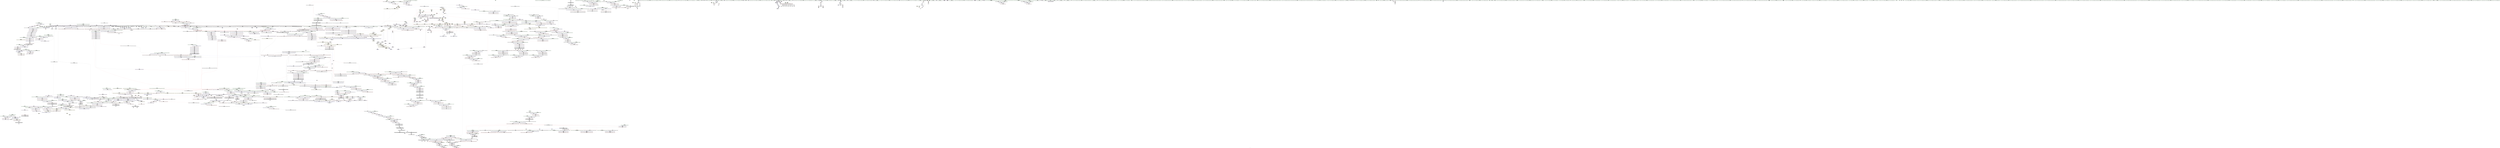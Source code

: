 digraph "SVFG" {
	label="SVFG";

	Node0x559d7f770cb0 [shape=record,color=grey,label="{NodeID: 0\nNullPtr}"];
	Node0x559d7f770cb0 -> Node0x559d7fd3ecf0[style=solid];
	Node0x559d7f770cb0 -> Node0x559d7fd3edf0[style=solid];
	Node0x559d7f770cb0 -> Node0x559d7fd3eec0[style=solid];
	Node0x559d7f770cb0 -> Node0x559d7fd3ef90[style=solid];
	Node0x559d7f770cb0 -> Node0x559d7fd3f060[style=solid];
	Node0x559d7f770cb0 -> Node0x559d7fd3f130[style=solid];
	Node0x559d7f770cb0 -> Node0x559d7fd3f200[style=solid];
	Node0x559d7f770cb0 -> Node0x559d7fd3f2d0[style=solid];
	Node0x559d7f770cb0 -> Node0x559d7fd3f3a0[style=solid];
	Node0x559d7f770cb0 -> Node0x559d7fd3f470[style=solid];
	Node0x559d7f770cb0 -> Node0x559d7fd3f540[style=solid];
	Node0x559d7f770cb0 -> Node0x559d7fd3f610[style=solid];
	Node0x559d7f770cb0 -> Node0x559d7fd3f6e0[style=solid];
	Node0x559d7f770cb0 -> Node0x559d7fd3f7b0[style=solid];
	Node0x559d7f770cb0 -> Node0x559d7fd3f880[style=solid];
	Node0x559d7f770cb0 -> Node0x559d7fd3f950[style=solid];
	Node0x559d7f770cb0 -> Node0x559d7fd3fa20[style=solid];
	Node0x559d7f770cb0 -> Node0x559d7fd3faf0[style=solid];
	Node0x559d7f770cb0 -> Node0x559d7fd3fbc0[style=solid];
	Node0x559d7f770cb0 -> Node0x559d7fd3fc90[style=solid];
	Node0x559d7f770cb0 -> Node0x559d7fd3fd60[style=solid];
	Node0x559d7f770cb0 -> Node0x559d7fd3fe30[style=solid];
	Node0x559d7f770cb0 -> Node0x559d7fd3ff00[style=solid];
	Node0x559d7f770cb0 -> Node0x559d7fd3ffd0[style=solid];
	Node0x559d7f770cb0 -> Node0x559d7fd400a0[style=solid];
	Node0x559d7f770cb0 -> Node0x559d7fd40170[style=solid];
	Node0x559d7f770cb0 -> Node0x559d7fd40240[style=solid];
	Node0x559d7f770cb0 -> Node0x559d7fd40310[style=solid];
	Node0x559d7f770cb0 -> Node0x559d7fd403e0[style=solid];
	Node0x559d7f770cb0 -> Node0x559d7fd404b0[style=solid];
	Node0x559d7f770cb0 -> Node0x559d7fd40580[style=solid];
	Node0x559d7f770cb0 -> Node0x559d7fd40650[style=solid];
	Node0x559d7f770cb0 -> Node0x559d7fd341f0[style=solid];
	Node0x559d7f770cb0 -> Node0x559d7fd342c0[style=solid];
	Node0x559d7f770cb0 -> Node0x559d7fd34390[style=solid];
	Node0x559d7f770cb0 -> Node0x559d7fd34460[style=solid];
	Node0x559d7f770cb0 -> Node0x559d7fd34530[style=solid];
	Node0x559d7f770cb0 -> Node0x559d7fd34600[style=solid];
	Node0x559d7f770cb0 -> Node0x559d7fd346d0[style=solid];
	Node0x559d7f770cb0 -> Node0x559d7fd347a0[style=solid];
	Node0x559d7f770cb0 -> Node0x559d7fd34870[style=solid];
	Node0x559d7f770cb0 -> Node0x559d7fd34940[style=solid];
	Node0x559d7f770cb0 -> Node0x559d7fd34a10[style=solid];
	Node0x559d7f770cb0 -> Node0x559d7fd34ae0[style=solid];
	Node0x559d7f770cb0 -> Node0x559d7fd34bb0[style=solid];
	Node0x559d7f770cb0 -> Node0x559d7fd34c80[style=solid];
	Node0x559d7f770cb0 -> Node0x559d7fd34d50[style=solid];
	Node0x559d7f770cb0 -> Node0x559d7fd34e20[style=solid];
	Node0x559d7f770cb0 -> Node0x559d7fd34ef0[style=solid];
	Node0x559d7f770cb0 -> Node0x559d7fd34fc0[style=solid];
	Node0x559d7f770cb0 -> Node0x559d7fd35090[style=solid];
	Node0x559d7f770cb0 -> Node0x559d7fd35160[style=solid];
	Node0x559d7f770cb0 -> Node0x559d7fd35230[style=solid];
	Node0x559d7f770cb0 -> Node0x559d7fd35300[style=solid];
	Node0x559d7f770cb0 -> Node0x559d7fd353d0[style=solid];
	Node0x559d7f770cb0 -> Node0x559d7fd354a0[style=solid];
	Node0x559d7f770cb0 -> Node0x559d7fd35570[style=solid];
	Node0x559d7f770cb0 -> Node0x559d7fd35640[style=solid];
	Node0x559d7f770cb0 -> Node0x559d7fd35710[style=solid];
	Node0x559d7f770cb0 -> Node0x559d7fd6e6e0[style=solid];
	Node0x559d7f770cb0 -> Node0x559d7fd73d00[style=solid];
	Node0x559d7f770cb0 -> Node0x559d7fda2e90[style=solid];
	Node0x559d7f770cb0 -> Node0x559d7fda3190[style=solid];
	Node0x559d7f770cb0 -> Node0x559d7fda3910[style=solid];
	Node0x559d7f770cb0 -> Node0x559d7fda3a90[style=solid];
	Node0x559d7f770cb0 -> Node0x559d7fda4810[style=solid];
	Node0x559d7f770cb0 -> Node0x559d7fda4c90[style=solid];
	Node0x559d7f770cb0 -> Node0x559d7fda4e10[style=solid];
	Node0x559d7f770cb0:s64 -> Node0x559d7feab240[style=solid,color=red];
	Node0x559d7fde5d90 [shape=record,color=black,label="{NodeID: 1882\nMR_57V_2 = PHI(MR_57V_1, MR_57V_7, )\npts\{3760000 4110000 \}\n|{<s0>5|<s1>46|<s2>52}}"];
	Node0x559d7fde5d90:s0 -> Node0x559d7fe335b0[style=dashed,color=blue];
	Node0x559d7fde5d90:s1 -> Node0x559d7fe34260[style=dashed,color=blue];
	Node0x559d7fde5d90:s2 -> Node0x559d7fd6d0f0[style=dashed,color=blue];
	Node0x559d7fd40cd0 [shape=record,color=red,label="{NodeID: 775\n531\<--530\n\<--w\n_ZN2el3rekERSt3setINSt7__cxx1112basic_stringIcSt11char_traitsIcESaIcEEESt4lessIS6_ESaIS6_EE\n}"];
	Node0x559d7fd40cd0 -> Node0x559d7fd6d770[style=solid];
	Node0x559d7fe34b50 [shape=record,color=yellow,style=double,label="{NodeID: 2657\n79V_2 = CSCHI(MR_79V_1)\npts\{570001 570002 570003 570004 \}\nCS[]|{<s0>16|<s1>16|<s2>16}}"];
	Node0x559d7fe34b50:s0 -> Node0x559d7fdf0000[style=dashed,color=blue];
	Node0x559d7fe34b50:s1 -> Node0x559d7fdf0f00[style=dashed,color=blue];
	Node0x559d7fe34b50:s2 -> Node0x559d7fdf1e00[style=dashed,color=blue];
	Node0x559d7fd371e0 [shape=record,color=black,label="{NodeID: 443\n889\<--843\n\<--__j\n_ZNSt8_Rb_treeINSt7__cxx1112basic_stringIcSt11char_traitsIcESaIcEEES5_St9_IdentityIS5_ESt4lessIS5_ESaIS5_EE4findERKS5_\n}"];
	Node0x559d7fd371e0 -> Node0x559d7fd52110[style=solid];
	Node0x559d7fd76cf0 [shape=record,color=blue,label="{NodeID: 1218\n2156\<--2151\n__args.addr\<--__args\n_ZNSt16allocator_traitsISaISt13_Rb_tree_nodeINSt7__cxx1112basic_stringIcSt11char_traitsIcESaIcEEEEEE9constructIS6_JS6_EEEvRS8_PT_DpOT0_\n}"];
	Node0x559d7fd76cf0 -> Node0x559d7fd6a850[style=dashed];
	Node0x559d7fd2aeb0 [shape=record,color=green,label="{NodeID: 111\n681\<--682\n_ZNSaISt13_Rb_tree_nodeINSt7__cxx1112basic_stringIcSt11char_traitsIcESaIcEEEEEC2Ev\<--_ZNSaISt13_Rb_tree_nodeINSt7__cxx1112basic_stringIcSt11char_traitsIcESaIcEEEEEC2Ev_field_insensitive\n}"];
	Node0x559d7fd46700 [shape=record,color=red,label="{NodeID: 886\n1529\<--1509\nthis1\<--this.addr\n_ZNSt8_Rb_treeINSt7__cxx1112basic_stringIcSt11char_traitsIcESaIcEEES5_St9_IdentityIS5_ESt4lessIS5_ESaIS5_EE16_M_insert_uniqueIS5_EESt4pairISt17_Rb_tree_iteratorIS5_EbEOT_\n|{<s0>139|<s1>140|<s2>142}}"];
	Node0x559d7fd46700:s0 -> Node0x559d7feb3580[style=solid,color=red];
	Node0x559d7fd46700:s1 -> Node0x559d7feaa770[style=solid,color=red];
	Node0x559d7fd46700:s2 -> Node0x559d7fea8100[style=solid,color=red];
	Node0x559d7fea6810 [shape=record,color=black,label="{NodeID: 2768\n1785 = PHI(1055, )\n|{<s0>167}}"];
	Node0x559d7fea6810:s0 -> Node0x559d7fea7c80[style=solid,color=red];
	Node0x559d7fd4d170 [shape=record,color=black,label="{NodeID: 554\n2212\<--2217\n_ZSt7forwardIRSt17_Rb_tree_iteratorINSt7__cxx1112basic_stringIcSt11char_traitsIcESaIcEEEEEOT_RNSt16remove_referenceIS9_E4typeE_ret\<--\n_ZSt7forwardIRSt17_Rb_tree_iteratorINSt7__cxx1112basic_stringIcSt11char_traitsIcESaIcEEEEEOT_RNSt16remove_referenceIS9_E4typeE\n|{<s0>146}}"];
	Node0x559d7fd4d170:s0 -> Node0x559d7fea2010[style=solid,color=blue];
	Node0x559d7fd2f7d0 [shape=record,color=green,label="{NodeID: 222\n1383\<--1384\n__p.addr\<--__p.addr_field_insensitive\n_ZNSt16allocator_traitsISaISt13_Rb_tree_nodeINSt7__cxx1112basic_stringIcSt11char_traitsIcESaIcEEEEEE7destroyIS6_EEvRS8_PT_\n}"];
	Node0x559d7fd2f7d0 -> Node0x559d7fd45ba0[style=solid];
	Node0x559d7fd2f7d0 -> Node0x559d7fd71fc0[style=solid];
	Node0x559d7fd6b960 [shape=record,color=blue,label="{NodeID: 997\n42\<--159\nehselector.slot\<--\n_Z3funi\n}"];
	Node0x559d7fd6b960 -> Node0x559d7fd562e0[style=dashed];
	Node0x559d7feb39c0 [shape=record,color=black,label="{NodeID: 2879\n1449 = PHI(1369, )\n1st arg _ZNSt16allocator_traitsISaISt13_Rb_tree_nodeINSt7__cxx1112basic_stringIcSt11char_traitsIcESaIcEEEEEE10deallocateERS8_PS7_m }"];
	Node0x559d7feb39c0 -> Node0x559d7fd72640[style=solid];
	Node0x559d7fd52ba0 [shape=record,color=purple,label="{NodeID: 665\n1011\<--1010\n_M_node\<--this1\n_ZNKSt17_Rb_tree_iteratorINSt7__cxx1112basic_stringIcSt11char_traitsIcESaIcEEEEeqERKS6_\n}"];
	Node0x559d7fd52ba0 -> Node0x559d7fd43640[style=solid];
	Node0x559d7fd3dcc0 [shape=record,color=green,label="{NodeID: 333\n2113\<--2114\nthis.addr\<--this.addr_field_insensitive\n_ZN9__gnu_cxx13new_allocatorISt13_Rb_tree_nodeINSt7__cxx1112basic_stringIcSt11char_traitsIcESaIcEEEEE8allocateEmPKv\n}"];
	Node0x559d7fd3dcc0 -> Node0x559d7fd6a370[style=solid];
	Node0x559d7fd3dcc0 -> Node0x559d7fd76810[style=solid];
	Node0x559d7fd71390 [shape=record,color=blue,label="{NodeID: 1108\n1242\<--1241\nthis.addr\<--this\n_ZNSt8_Rb_treeINSt7__cxx1112basic_stringIcSt11char_traitsIcESaIcEEES5_St9_IdentityIS5_ESt4lessIS5_ESaIS5_EED2Ev\n}"];
	Node0x559d7fd71390 -> Node0x559d7fd44d00[style=dashed];
	Node0x559d7f770d40 [shape=record,color=green,label="{NodeID: 1\n4\<--1\n.str\<--dummyObj\nGlob }"];
	Node0x559d7fde5eb0 [shape=record,color=black,label="{NodeID: 1883\nMR_59V_2 = PHI(MR_59V_1, MR_59V_5, )\npts\{3760001 4110001 \}\n|{<s0>5|<s1>46|<s2>52}}"];
	Node0x559d7fde5eb0:s0 -> Node0x559d7fe33770[style=dashed,color=blue];
	Node0x559d7fde5eb0:s1 -> Node0x559d7fe343f0[style=dashed,color=blue];
	Node0x559d7fde5eb0:s2 -> Node0x559d7fde5eb0[style=dashed,color=blue];
	Node0x559d7fd40da0 [shape=record,color=red,label="{NodeID: 776\n534\<--533\n\<--isLeaf\n_ZN2el3rekERSt3setINSt7__cxx1112basic_stringIcSt11char_traitsIcESaIcEEESt4lessIS6_ESaIS6_EE\n}"];
	Node0x559d7fd40da0 -> Node0x559d7fda5290[style=solid];
	Node0x559d7fe34cb0 [shape=record,color=yellow,style=double,label="{NodeID: 2658\n77V_2 = CSCHI(MR_77V_1)\npts\{4770000 4770001 \}\nCS[]}"];
	Node0x559d7fd372b0 [shape=record,color=black,label="{NodeID: 444\n872\<--871\n\<--_M_impl\n_ZNSt8_Rb_treeINSt7__cxx1112basic_stringIcSt11char_traitsIcESaIcEEES5_St9_IdentityIS5_ESt4lessIS5_ESaIS5_EE4findERKS5_\n}"];
	Node0x559d7fd372b0 -> Node0x559d7fd51f70[style=solid];
	Node0x559d7fd76dc0 [shape=record,color=blue,label="{NodeID: 1219\n2176\<--2173\nthis.addr\<--this\n_ZN9__gnu_cxx13new_allocatorISt13_Rb_tree_nodeINSt7__cxx1112basic_stringIcSt11char_traitsIcESaIcEEEEE9constructIS7_JS7_EEEvPT_DpOT0_\n}"];
	Node0x559d7fd76dc0 -> Node0x559d7fd6a920[style=dashed];
	Node0x559d7fd2afb0 [shape=record,color=green,label="{NodeID: 112\n685\<--686\n_ZNSt20_Rb_tree_key_compareISt4lessINSt7__cxx1112basic_stringIcSt11char_traitsIcESaIcEEEEEC2Ev\<--_ZNSt20_Rb_tree_key_compareISt4lessINSt7__cxx1112basic_stringIcSt11char_traitsIcESaIcEEEEEC2Ev_field_insensitive\n}"];
	Node0x559d7fd467d0 [shape=record,color=red,label="{NodeID: 887\n1530\<--1511\n\<--__v.addr\n_ZNSt8_Rb_treeINSt7__cxx1112basic_stringIcSt11char_traitsIcESaIcEEES5_St9_IdentityIS5_ESt4lessIS5_ESaIS5_EE16_M_insert_uniqueIS5_EESt4pairISt17_Rb_tree_iteratorIS5_EbEOT_\n|{<s0>138}}"];
	Node0x559d7fd467d0:s0 -> Node0x559d7feb64b0[style=solid,color=red];
	Node0x559d7fea6920 [shape=record,color=black,label="{NodeID: 2769\n1786 = PHI(1035, )\n}"];
	Node0x559d7fea6920 -> Node0x559d7f4f4100[style=solid];
	Node0x559d7fd4d240 [shape=record,color=black,label="{NodeID: 555\n2219\<--2224\n_ZSt7forwardIRbEOT_RNSt16remove_referenceIS1_E4typeE_ret\<--\n_ZSt7forwardIRbEOT_RNSt16remove_referenceIS1_E4typeE\n|{<s0>148}}"];
	Node0x559d7fd4d240:s0 -> Node0x559d7fea2180[style=solid,color=blue];
	Node0x559d7fd2f8a0 [shape=record,color=green,label="{NodeID: 223\n1391\<--1392\n_ZN9__gnu_cxx13new_allocatorISt13_Rb_tree_nodeINSt7__cxx1112basic_stringIcSt11char_traitsIcESaIcEEEEE7destroyIS7_EEvPT_\<--_ZN9__gnu_cxx13new_allocatorISt13_Rb_tree_nodeINSt7__cxx1112basic_stringIcSt11char_traitsIcESaIcEEEEE7destroyIS7_EEvPT__field_insensitive\n}"];
	Node0x559d7fe0fc60 [shape=record,color=yellow,style=double,label="{NodeID: 2105\n351V_1 = ENCHI(MR_351V_0)\npts\{1245 \}\nFun[_ZNSt8_Rb_treeINSt7__cxx1112basic_stringIcSt11char_traitsIcESaIcEEES5_St9_IdentityIS5_ESt4lessIS5_ESaIS5_EED2Ev]}"];
	Node0x559d7fe0fc60 -> Node0x559d7fd71460[style=dashed];
	Node0x559d7fd6ba30 [shape=record,color=blue,label="{NodeID: 998\n40\<--163\nexn.slot\<--\n_Z3funi\n}"];
	Node0x559d7fd6ba30 -> Node0x559d7fd56210[style=dashed];
	Node0x559d7feb3ad0 [shape=record,color=black,label="{NodeID: 2880\n1450 = PHI(350, )\n2nd arg _ZNSt16allocator_traitsISaISt13_Rb_tree_nodeINSt7__cxx1112basic_stringIcSt11char_traitsIcESaIcEEEEEE10deallocateERS8_PS7_m }"];
	Node0x559d7feb3ad0 -> Node0x559d7fd72710[style=solid];
	Node0x559d7fd52c70 [shape=record,color=purple,label="{NodeID: 666\n1014\<--1013\n_M_node2\<--\n_ZNKSt17_Rb_tree_iteratorINSt7__cxx1112basic_stringIcSt11char_traitsIcESaIcEEEEeqERKS6_\n}"];
	Node0x559d7fd52c70 -> Node0x559d7fd43710[style=solid];
	Node0x559d7fd3dd90 [shape=record,color=green,label="{NodeID: 334\n2115\<--2116\n__n.addr\<--__n.addr_field_insensitive\n_ZN9__gnu_cxx13new_allocatorISt13_Rb_tree_nodeINSt7__cxx1112basic_stringIcSt11char_traitsIcESaIcEEEEE8allocateEmPKv\n}"];
	Node0x559d7fd3dd90 -> Node0x559d7fd6a440[style=solid];
	Node0x559d7fd3dd90 -> Node0x559d7fd6a510[style=solid];
	Node0x559d7fd3dd90 -> Node0x559d7fd768e0[style=solid];
	Node0x559d7fd71460 [shape=record,color=blue,label="{NodeID: 1109\n1244\<--1260\nexn.slot\<--\n_ZNSt8_Rb_treeINSt7__cxx1112basic_stringIcSt11char_traitsIcESaIcEEES5_St9_IdentityIS5_ESt4lessIS5_ESaIS5_EED2Ev\n}"];
	Node0x559d7fd71460 -> Node0x559d7fd44dd0[style=dashed];
	Node0x559d7fd26e50 [shape=record,color=green,label="{NodeID: 2\n6\<--1\n.str.1\<--dummyObj\nGlob }"];
	Node0x559d7fde8c10 [shape=record,color=black,label="{NodeID: 1884\nMR_61V_2 = PHI(MR_61V_1, MR_61V_5, )\npts\{3760002 4110002 \}\n|{<s0>5|<s1>46|<s2>52}}"];
	Node0x559d7fde8c10:s0 -> Node0x559d7fe33770[style=dashed,color=blue];
	Node0x559d7fde8c10:s1 -> Node0x559d7fd6ce80[style=dashed,color=blue];
	Node0x559d7fde8c10:s2 -> Node0x559d7fde8c10[style=dashed,color=blue];
	Node0x559d7fd40e70 [shape=record,color=red,label="{NodeID: 777\n559\<--558\n\<--good\n_ZN2el3rekERSt3setINSt7__cxx1112basic_stringIcSt11char_traitsIcESaIcEEESt4lessIS6_ESaIS6_EE\n|{<s0>63}}"];
	Node0x559d7fd40e70:s0 -> Node0x559d7fea8dc0[style=solid,color=red];
	Node0x559d7fd37380 [shape=record,color=black,label="{NodeID: 445\n834\<--897\n_ZNSt8_Rb_treeINSt7__cxx1112basic_stringIcSt11char_traitsIcESaIcEEES5_St9_IdentityIS5_ESt4lessIS5_ESaIS5_EE4findERKS5__ret\<--\n_ZNSt8_Rb_treeINSt7__cxx1112basic_stringIcSt11char_traitsIcESaIcEEES5_St9_IdentityIS5_ESt4lessIS5_ESaIS5_EE4findERKS5_\n|{<s0>82}}"];
	Node0x559d7fd37380:s0 -> Node0x559d7fea3120[style=solid,color=blue];
	Node0x559d7fd76e90 [shape=record,color=blue,label="{NodeID: 1220\n2178\<--2174\n__p.addr\<--__p\n_ZN9__gnu_cxx13new_allocatorISt13_Rb_tree_nodeINSt7__cxx1112basic_stringIcSt11char_traitsIcESaIcEEEEE9constructIS7_JS7_EEEvPT_DpOT0_\n}"];
	Node0x559d7fd76e90 -> Node0x559d7fd6a9f0[style=dashed];
	Node0x559d7fd2b0b0 [shape=record,color=green,label="{NodeID: 113\n691\<--692\n_ZNSt15_Rb_tree_headerC2Ev\<--_ZNSt15_Rb_tree_headerC2Ev_field_insensitive\n}"];
	Node0x559d7fd468a0 [shape=record,color=red,label="{NodeID: 888\n1555\<--1511\n\<--__v.addr\n_ZNSt8_Rb_treeINSt7__cxx1112basic_stringIcSt11char_traitsIcESaIcEEES5_St9_IdentityIS5_ESt4lessIS5_ESaIS5_EE16_M_insert_uniqueIS5_EESt4pairISt17_Rb_tree_iteratorIS5_EbEOT_\n|{<s0>141}}"];
	Node0x559d7fd468a0:s0 -> Node0x559d7feaff80[style=solid,color=red];
	Node0x559d7fea6a30 [shape=record,color=black,label="{NodeID: 2770\n1793 = PHI(1825, )\n|{<s0>169}}"];
	Node0x559d7fea6a30:s0 -> Node0x559d7feb0ae0[style=solid,color=red];
	Node0x559d7fd4d310 [shape=record,color=purple,label="{NodeID: 556\n68\<--4\n\<--.str\n_Z3funi\n}"];
	Node0x559d7fd2f9a0 [shape=record,color=green,label="{NodeID: 224\n1396\<--1397\nthis.addr\<--this.addr_field_insensitive\n_ZNSt8_Rb_treeINSt7__cxx1112basic_stringIcSt11char_traitsIcESaIcEEES5_St9_IdentityIS5_ESt4lessIS5_ESaIS5_EE21_M_get_Node_allocatorEv\n}"];
	Node0x559d7fd2f9a0 -> Node0x559d7fd45c70[style=solid];
	Node0x559d7fd2f9a0 -> Node0x559d7fd72090[style=solid];
	Node0x559d7fe0fd40 [shape=record,color=yellow,style=double,label="{NodeID: 2106\n353V_1 = ENCHI(MR_353V_0)\npts\{1247 \}\nFun[_ZNSt8_Rb_treeINSt7__cxx1112basic_stringIcSt11char_traitsIcESaIcEEES5_St9_IdentityIS5_ESt4lessIS5_ESaIS5_EED2Ev]}"];
	Node0x559d7fe0fd40 -> Node0x559d7fd71530[style=dashed];
	Node0x559d7fd6bb00 [shape=record,color=blue,label="{NodeID: 999\n42\<--165\nehselector.slot\<--\n_Z3funi\n}"];
	Node0x559d7fd6bb00 -> Node0x559d7fd562e0[style=dashed];
	Node0x559d7feb3be0 [shape=record,color=black,label="{NodeID: 2881\n1271 = PHI(1249, 1281, )\n0th arg _ZNSt8_Rb_treeINSt7__cxx1112basic_stringIcSt11char_traitsIcESaIcEEES5_St9_IdentityIS5_ESt4lessIS5_ESaIS5_EE8_M_eraseEPSt13_Rb_tree_nodeIS5_E }"];
	Node0x559d7feb3be0 -> Node0x559d7fd71600[style=solid];
	Node0x559d7fd52d40 [shape=record,color=purple,label="{NodeID: 667\n1032\<--1020\ncoerce.dive\<--retval\n_ZNSt8_Rb_treeINSt7__cxx1112basic_stringIcSt11char_traitsIcESaIcEEES5_St9_IdentityIS5_ESt4lessIS5_ESaIS5_EE3endEv\n}"];
	Node0x559d7fd52d40 -> Node0x559d7fd438b0[style=solid];
	Node0x559d7fd3de60 [shape=record,color=green,label="{NodeID: 335\n2117\<--2118\n.addr\<--.addr_field_insensitive\n_ZN9__gnu_cxx13new_allocatorISt13_Rb_tree_nodeINSt7__cxx1112basic_stringIcSt11char_traitsIcESaIcEEEEE8allocateEmPKv\n}"];
	Node0x559d7fd3de60 -> Node0x559d7fd769b0[style=solid];
	Node0x559d7fd71530 [shape=record,color=blue,label="{NodeID: 1110\n1246\<--1262\nehselector.slot\<--\n_ZNSt8_Rb_treeINSt7__cxx1112basic_stringIcSt11char_traitsIcESaIcEEES5_St9_IdentityIS5_ESt4lessIS5_ESaIS5_EED2Ev\n}"];
	Node0x559d7fd27190 [shape=record,color=green,label="{NodeID: 3\n8\<--1\n.str.2\<--dummyObj\nGlob }"];
	Node0x559d7fde9140 [shape=record,color=black,label="{NodeID: 1885\nMR_119V_3 = PHI(MR_119V_4, MR_119V_2, )\npts\{624 \}\n}"];
	Node0x559d7fde9140 -> Node0x559d7fd414f0[style=dashed];
	Node0x559d7fde9140 -> Node0x559d7fd415c0[style=dashed];
	Node0x559d7fde9140 -> Node0x559d7fd41690[style=dashed];
	Node0x559d7fde9140 -> Node0x559d7fd6df90[style=dashed];
	Node0x559d7fd40f40 [shape=record,color=red,label="{NodeID: 778\n567\<--566\n\<--bad\n_ZN2el3rekERSt3setINSt7__cxx1112basic_stringIcSt11char_traitsIcESaIcEEESt4lessIS6_ESaIS6_EE\n|{<s0>64}}"];
	Node0x559d7fd40f40:s0 -> Node0x559d7fea8dc0[style=solid,color=red];
	Node0x559d7fe34fa0 [shape=record,color=yellow,style=double,label="{NodeID: 2660\n65V_2 = CSCHI(MR_65V_1)\npts\{570000 570001 570002 570003 570004 \}\nCS[]|{<s0>56}}"];
	Node0x559d7fe34fa0:s0 -> Node0x559d7fe33290[style=dashed,color=blue];
	Node0x559d7fd37450 [shape=record,color=black,label="{NodeID: 446\n940\<--939\n\<--_M_impl\n_ZNSt8_Rb_treeINSt7__cxx1112basic_stringIcSt11char_traitsIcESaIcEEES5_St9_IdentityIS5_ESt4lessIS5_ESaIS5_EE14_M_lower_boundEPSt13_Rb_tree_nodeIS5_EPSt18_Rb_tree_node_baseRKS5_\n}"];
	Node0x559d7fd37450 -> Node0x559d7fd52520[style=solid];
	Node0x559d7fd76f60 [shape=record,color=blue,label="{NodeID: 1221\n2180\<--2175\n__args.addr\<--__args\n_ZN9__gnu_cxx13new_allocatorISt13_Rb_tree_nodeINSt7__cxx1112basic_stringIcSt11char_traitsIcESaIcEEEEE9constructIS7_JS7_EEEvPT_DpOT0_\n}"];
	Node0x559d7fd76f60 -> Node0x559d7fd6aac0[style=dashed];
	Node0x559d7fd2fd80 [shape=record,color=green,label="{NodeID: 114\n696\<--697\nthis.addr\<--this.addr_field_insensitive\n_ZNSaISt13_Rb_tree_nodeINSt7__cxx1112basic_stringIcSt11char_traitsIcESaIcEEEEEC2Ev\n}"];
	Node0x559d7fd2fd80 -> Node0x559d7fd41900[style=solid];
	Node0x559d7fd2fd80 -> Node0x559d7fd6e200[style=solid];
	Node0x559d7fd46970 [shape=record,color=red,label="{NodeID: 889\n1545\<--1544\n\<--second\n_ZNSt8_Rb_treeINSt7__cxx1112basic_stringIcSt11char_traitsIcESaIcEEES5_St9_IdentityIS5_ESt4lessIS5_ESaIS5_EE16_M_insert_uniqueIS5_EESt4pairISt17_Rb_tree_iteratorIS5_EbEOT_\n}"];
	Node0x559d7fd46970 -> Node0x559d7fda4e10[style=solid];
	Node0x559d7fea6b40 [shape=record,color=black,label="{NodeID: 2771\n1794 = PHI(1970, )\n}"];
	Node0x559d7fea6b40 -> Node0x559d7fd746c0[style=solid];
	Node0x559d7fd4d3e0 [shape=record,color=purple,label="{NodeID: 557\n72\<--6\n\<--.str.1\n_Z3funi\n}"];
	Node0x559d7fd2fa70 [shape=record,color=green,label="{NodeID: 225\n1405\<--1406\nthis.addr\<--this.addr_field_insensitive\n_ZNSt13_Rb_tree_nodeINSt7__cxx1112basic_stringIcSt11char_traitsIcESaIcEEEE9_M_valptrEv\n}"];
	Node0x559d7fd2fa70 -> Node0x559d7fd45d40[style=solid];
	Node0x559d7fd2fa70 -> Node0x559d7fd72160[style=solid];
	Node0x559d7fe0fe20 [shape=record,color=yellow,style=double,label="{NodeID: 2107\n18V_1 = ENCHI(MR_18V_0)\npts\{570001 \}\nFun[_ZNSt8_Rb_treeINSt7__cxx1112basic_stringIcSt11char_traitsIcESaIcEEES5_St9_IdentityIS5_ESt4lessIS5_ESaIS5_EED2Ev]|{<s0>112}}"];
	Node0x559d7fe0fe20:s0 -> Node0x559d7fe14290[style=dashed,color=red];
	Node0x559d7fd6bbd0 [shape=record,color=blue,label="{NodeID: 1000\n40\<--169\nexn.slot\<--\n_Z3funi\n}"];
	Node0x559d7fd6bbd0 -> Node0x559d7fd56210[style=dashed];
	Node0x559d7feb3d30 [shape=record,color=black,label="{NodeID: 2882\n1272 = PHI(1250, 1288, )\n1st arg _ZNSt8_Rb_treeINSt7__cxx1112basic_stringIcSt11char_traitsIcESaIcEEES5_St9_IdentityIS5_ESt4lessIS5_ESaIS5_EE8_M_eraseEPSt13_Rb_tree_nodeIS5_E }"];
	Node0x559d7feb3d30 -> Node0x559d7fd716d0[style=solid];
	Node0x559d7fd52e10 [shape=record,color=purple,label="{NodeID: 668\n1026\<--1025\n_M_impl\<--this1\n_ZNSt8_Rb_treeINSt7__cxx1112basic_stringIcSt11char_traitsIcESaIcEEES5_St9_IdentityIS5_ESt4lessIS5_ESaIS5_EE3endEv\n}"];
	Node0x559d7fd52e10 -> Node0x559d7fd37ee0[style=solid];
	Node0x559d7fd3df30 [shape=record,color=green,label="{NodeID: 336\n2125\<--2126\n_ZNK9__gnu_cxx13new_allocatorISt13_Rb_tree_nodeINSt7__cxx1112basic_stringIcSt11char_traitsIcESaIcEEEEE8max_sizeEv\<--_ZNK9__gnu_cxx13new_allocatorISt13_Rb_tree_nodeINSt7__cxx1112basic_stringIcSt11char_traitsIcESaIcEEEEE8max_sizeEv_field_insensitive\n}"];
	Node0x559d7fd71600 [shape=record,color=blue,label="{NodeID: 1111\n1273\<--1271\nthis.addr\<--this\n_ZNSt8_Rb_treeINSt7__cxx1112basic_stringIcSt11char_traitsIcESaIcEEES5_St9_IdentityIS5_ESt4lessIS5_ESaIS5_EE8_M_eraseEPSt13_Rb_tree_nodeIS5_E\n}"];
	Node0x559d7fd71600 -> Node0x559d7fd44ea0[style=dashed];
	Node0x559d7fd27250 [shape=record,color=green,label="{NodeID: 4\n10\<--1\n.str.3\<--dummyObj\nGlob }"];
	Node0x559d7fde9640 [shape=record,color=black,label="{NodeID: 1886\nMR_122V_2 = PHI(MR_122V_3, MR_122V_1, )\npts\{3760000 3760001 3760002 4110000 4110001 4110002 \}\n|{<s0>72|<s1>72}}"];
	Node0x559d7fde9640:s0 -> Node0x559d7fde60b0[style=dashed,color=red];
	Node0x559d7fde9640:s1 -> Node0x559d7fde6410[style=dashed,color=red];
	Node0x559d7fd41010 [shape=record,color=red,label="{NodeID: 779\n580\<--577\nthis1\<--this.addr\n_ZNSt3setINSt7__cxx1112basic_stringIcSt11char_traitsIcESaIcEEESt4lessIS5_ESaIS5_EED2Ev\n}"];
	Node0x559d7fd41010 -> Node0x559d7fd503d0[style=solid];
	Node0x559d7fe35100 [shape=record,color=yellow,style=double,label="{NodeID: 2661\n441V_2 = CSCHI(MR_441V_1)\npts\{4770000 \}\nCS[]|{<s0>59}}"];
	Node0x559d7fe35100:s0 -> Node0x559d7fe34cb0[style=dashed,color=blue];
	Node0x559d7fd37520 [shape=record,color=black,label="{NodeID: 447\n950\<--949\n\<--\n_ZNSt8_Rb_treeINSt7__cxx1112basic_stringIcSt11char_traitsIcESaIcEEES5_St9_IdentityIS5_ESt4lessIS5_ESaIS5_EE14_M_lower_boundEPSt13_Rb_tree_nodeIS5_EPSt18_Rb_tree_node_baseRKS5_\n}"];
	Node0x559d7fd37520 -> Node0x559d7fd6fa60[style=solid];
	Node0x559d7fd77030 [shape=record,color=blue,label="{NodeID: 1222\n2200\<--2199\n__t.addr\<--__t\n_ZSt7forwardISt17_Rb_tree_iteratorINSt7__cxx1112basic_stringIcSt11char_traitsIcESaIcEEEEEOT_RNSt16remove_referenceIS8_E4typeE\n}"];
	Node0x559d7fd77030 -> Node0x559d7fd6ab90[style=dashed];
	Node0x559d7fd2fe50 [shape=record,color=green,label="{NodeID: 115\n702\<--703\n_ZN9__gnu_cxx13new_allocatorISt13_Rb_tree_nodeINSt7__cxx1112basic_stringIcSt11char_traitsIcESaIcEEEEEC2Ev\<--_ZN9__gnu_cxx13new_allocatorISt13_Rb_tree_nodeINSt7__cxx1112basic_stringIcSt11char_traitsIcESaIcEEEEEC2Ev_field_insensitive\n}"];
	Node0x559d7fd46a40 [shape=record,color=red,label="{NodeID: 890\n1552\<--1551\n\<--first\n_ZNSt8_Rb_treeINSt7__cxx1112basic_stringIcSt11char_traitsIcESaIcEEES5_St9_IdentityIS5_ESt4lessIS5_ESaIS5_EE16_M_insert_uniqueIS5_EESt4pairISt17_Rb_tree_iteratorIS5_EbEOT_\n|{<s0>142}}"];
	Node0x559d7fd46a40:s0 -> Node0x559d7fea8210[style=solid,color=red];
	Node0x559d7fea6c80 [shape=record,color=black,label="{NodeID: 2772\n1849 = PHI(2198, )\n}"];
	Node0x559d7fea6c80 -> Node0x559d7fd4bb80[style=solid];
	Node0x559d7fd4d4b0 [shape=record,color=purple,label="{NodeID: 558\n84\<--6\n\<--.str.1\n_Z3funi\n}"];
	Node0x559d7fd2fb40 [shape=record,color=green,label="{NodeID: 226\n1411\<--1412\n_ZN9__gnu_cxx16__aligned_membufINSt7__cxx1112basic_stringIcSt11char_traitsIcESaIcEEEE6_M_ptrEv\<--_ZN9__gnu_cxx16__aligned_membufINSt7__cxx1112basic_stringIcSt11char_traitsIcESaIcEEEE6_M_ptrEv_field_insensitive\n}"];
	Node0x559d7fd6bca0 [shape=record,color=blue,label="{NodeID: 1001\n42\<--171\nehselector.slot\<--\n_Z3funi\n}"];
	Node0x559d7fd6bca0 -> Node0x559d7fd562e0[style=dashed];
	Node0x559d7feb3eb0 [shape=record,color=black,label="{NodeID: 2883\n1395 = PHI(1341, 1367, 2022, 2045, )\n0th arg _ZNSt8_Rb_treeINSt7__cxx1112basic_stringIcSt11char_traitsIcESaIcEEES5_St9_IdentityIS5_ESt4lessIS5_ESaIS5_EE21_M_get_Node_allocatorEv }"];
	Node0x559d7feb3eb0 -> Node0x559d7fd72090[style=solid];
	Node0x559d7fd52ee0 [shape=record,color=purple,label="{NodeID: 669\n1028\<--1027\nadd.ptr\<--\n_ZNSt8_Rb_treeINSt7__cxx1112basic_stringIcSt11char_traitsIcESaIcEEES5_St9_IdentityIS5_ESt4lessIS5_ESaIS5_EE3endEv\n}"];
	Node0x559d7fd52ee0 -> Node0x559d7fd37fb0[style=solid];
	Node0x559d7fd3e030 [shape=record,color=green,label="{NodeID: 337\n2130\<--2131\n_ZSt17__throw_bad_allocv\<--_ZSt17__throw_bad_allocv_field_insensitive\n}"];
	Node0x559d7fd716d0 [shape=record,color=blue,label="{NodeID: 1112\n1275\<--1272\n__x.addr\<--__x\n_ZNSt8_Rb_treeINSt7__cxx1112basic_stringIcSt11char_traitsIcESaIcEEES5_St9_IdentityIS5_ESt4lessIS5_ESaIS5_EE8_M_eraseEPSt13_Rb_tree_nodeIS5_E\n}"];
	Node0x559d7fd716d0 -> Node0x559d7fdf5f00[style=dashed];
	Node0x559d7fd27310 [shape=record,color=green,label="{NodeID: 5\n12\<--1\n.str.4\<--dummyObj\nGlob }"];
	Node0x559d7fd410e0 [shape=record,color=red,label="{NodeID: 780\n591\<--588\nthis1\<--this.addr\n_ZN2elD2Ev\n}"];
	Node0x559d7fd410e0 -> Node0x559d7fd504a0[style=solid];
	Node0x559d7fd410e0 -> Node0x559d7fd50570[style=solid];
	Node0x559d7fd410e0 -> Node0x559d7fd50640[style=solid];
	Node0x559d7fd410e0 -> Node0x559d7fd50710[style=solid];
	Node0x559d7fe35260 [shape=record,color=yellow,style=double,label="{NodeID: 2662\n260V_2 = CSCHI(MR_260V_1)\npts\{16320000 \}\nCS[]|{|<s2>157|<s3>159|<s4>159}}"];
	Node0x559d7fe35260 -> Node0x559d7fdee200[style=dashed];
	Node0x559d7fe35260 -> Node0x559d7fdf3700[style=dashed];
	Node0x559d7fe35260:s2 -> Node0x559d7fe10610[style=dashed,color=red];
	Node0x559d7fe35260:s3 -> Node0x559d7fd68d80[style=dashed,color=red];
	Node0x559d7fe35260:s4 -> Node0x559d7fd75560[style=dashed,color=red];
	Node0x559d7fd375f0 [shape=record,color=black,label="{NodeID: 448\n953\<--952\n\<--\n_ZNSt8_Rb_treeINSt7__cxx1112basic_stringIcSt11char_traitsIcESaIcEEES5_St9_IdentityIS5_ESt4lessIS5_ESaIS5_EE14_M_lower_boundEPSt13_Rb_tree_nodeIS5_EPSt18_Rb_tree_node_baseRKS5_\n|{<s0>96}}"];
	Node0x559d7fd375f0:s0 -> Node0x559d7feb14f0[style=solid,color=red];
	Node0x559d7fd77100 [shape=record,color=blue,label="{NodeID: 1223\n2207\<--2206\n__t.addr\<--__t\n_ZSt7forwardIbEOT_RNSt16remove_referenceIS0_E4typeE\n}"];
	Node0x559d7fd77100 -> Node0x559d7fd6ac60[style=dashed];
	Node0x559d7fd2ff50 [shape=record,color=green,label="{NodeID: 116\n707\<--708\nthis.addr\<--this.addr_field_insensitive\n_ZNSt20_Rb_tree_key_compareISt4lessINSt7__cxx1112basic_stringIcSt11char_traitsIcESaIcEEEEEC2Ev\n}"];
	Node0x559d7fd2ff50 -> Node0x559d7fd419d0[style=solid];
	Node0x559d7fd2ff50 -> Node0x559d7fd6e2d0[style=solid];
	Node0x559d7fd46b10 [shape=record,color=red,label="{NodeID: 891\n1554\<--1553\n\<--second4\n_ZNSt8_Rb_treeINSt7__cxx1112basic_stringIcSt11char_traitsIcESaIcEEES5_St9_IdentityIS5_ESt4lessIS5_ESaIS5_EE16_M_insert_uniqueIS5_EESt4pairISt17_Rb_tree_iteratorIS5_EbEOT_\n|{<s0>142}}"];
	Node0x559d7fd46b10:s0 -> Node0x559d7fea8320[style=solid,color=red];
	Node0x559d7fea6dc0 [shape=record,color=black,label="{NodeID: 2773\n1857 = PHI(2205, )\n}"];
	Node0x559d7fea6dc0 -> Node0x559d7fd68560[style=solid];
	Node0x559d7fd4d580 [shape=record,color=purple,label="{NodeID: 559\n106\<--6\n\<--.str.1\n_Z3funi\n}"];
	Node0x559d7fd2fc40 [shape=record,color=green,label="{NodeID: 227\n1417\<--1418\nthis.addr\<--this.addr_field_insensitive\n_ZN9__gnu_cxx13new_allocatorISt13_Rb_tree_nodeINSt7__cxx1112basic_stringIcSt11char_traitsIcESaIcEEEEE7destroyIS7_EEvPT_\n}"];
	Node0x559d7fd2fc40 -> Node0x559d7fd45e10[style=solid];
	Node0x559d7fd2fc40 -> Node0x559d7fd72230[style=solid];
	Node0x559d7fd6bd70 [shape=record,color=blue,label="{NodeID: 1002\n40\<--175\nexn.slot\<--\n_Z3funi\n}"];
	Node0x559d7fd6bd70 -> Node0x559d7fd56210[style=dashed];
	Node0x559d7feb41d0 [shape=record,color=black,label="{NodeID: 2884\n1135 = PHI(1082, )\n0th arg _ZNSt8_Rb_treeINSt7__cxx1112basic_stringIcSt11char_traitsIcESaIcEEES5_St9_IdentityIS5_ESt4lessIS5_ESaIS5_EE8_S_valueEPKSt13_Rb_tree_nodeIS5_E }"];
	Node0x559d7feb41d0 -> Node0x559d7fd70aa0[style=solid];
	Node0x559d7fd52fb0 [shape=record,color=purple,label="{NodeID: 670\n1030\<--1029\n_M_header\<--\n_ZNSt8_Rb_treeINSt7__cxx1112basic_stringIcSt11char_traitsIcESaIcEEES5_St9_IdentityIS5_ESt4lessIS5_ESaIS5_EE3endEv\n|{<s0>99}}"];
	Node0x559d7fd52fb0:s0 -> Node0x559d7fea9e50[style=solid,color=red];
	Node0x559d7fd3e130 [shape=record,color=green,label="{NodeID: 338\n2135\<--2136\ncall2\<--call2_field_insensitive\n_ZN9__gnu_cxx13new_allocatorISt13_Rb_tree_nodeINSt7__cxx1112basic_stringIcSt11char_traitsIcESaIcEEEEE8allocateEmPKv\n}"];
	Node0x559d7fd3e130 -> Node0x559d7fd4caf0[style=solid];
	Node0x559d7fd717a0 [shape=record,color=blue,label="{NodeID: 1113\n1277\<--1292\n__y\<--call2\n_ZNSt8_Rb_treeINSt7__cxx1112basic_stringIcSt11char_traitsIcESaIcEEES5_St9_IdentityIS5_ESt4lessIS5_ESaIS5_EE8_M_eraseEPSt13_Rb_tree_nodeIS5_E\n}"];
	Node0x559d7fd717a0 -> Node0x559d7fd452b0[style=dashed];
	Node0x559d7fd717a0 -> Node0x559d7fdf6400[style=dashed];
	Node0x559d7fd27b80 [shape=record,color=green,label="{NodeID: 6\n14\<--1\n.str.5\<--dummyObj\nGlob }"];
	Node0x559d7fd411b0 [shape=record,color=red,label="{NodeID: 781\n593\<--592\n\<--isLeaf\n_ZN2elD2Ev\n}"];
	Node0x559d7fd411b0 -> Node0x559d7fda3610[style=solid];
	Node0x559d7fd376c0 [shape=record,color=black,label="{NodeID: 449\n960\<--959\n\<--\n_ZNSt8_Rb_treeINSt7__cxx1112basic_stringIcSt11char_traitsIcESaIcEEES5_St9_IdentityIS5_ESt4lessIS5_ESaIS5_EE14_M_lower_boundEPSt13_Rb_tree_nodeIS5_EPSt18_Rb_tree_node_baseRKS5_\n|{<s0>97}}"];
	Node0x559d7fd376c0:s0 -> Node0x559d7feafca0[style=solid,color=red];
	Node0x559d7fd771d0 [shape=record,color=blue,label="{NodeID: 1224\n2214\<--2213\n__t.addr\<--__t\n_ZSt7forwardIRSt17_Rb_tree_iteratorINSt7__cxx1112basic_stringIcSt11char_traitsIcESaIcEEEEEOT_RNSt16remove_referenceIS9_E4typeE\n}"];
	Node0x559d7fd771d0 -> Node0x559d7fd6ad30[style=dashed];
	Node0x559d7fd30020 [shape=record,color=green,label="{NodeID: 117\n715\<--716\nthis.addr\<--this.addr_field_insensitive\n_ZNSt15_Rb_tree_headerC2Ev\n}"];
	Node0x559d7fd30020 -> Node0x559d7fd41aa0[style=solid];
	Node0x559d7fd30020 -> Node0x559d7fd6e3a0[style=solid];
	Node0x559d7fd46be0 [shape=record,color=red,label="{NodeID: 892\n1570\<--1569\n\<--first9\n_ZNSt8_Rb_treeINSt7__cxx1112basic_stringIcSt11char_traitsIcESaIcEEES5_St9_IdentityIS5_ESt4lessIS5_ESaIS5_EE16_M_insert_uniqueIS5_EESt4pairISt17_Rb_tree_iteratorIS5_EbEOT_\n|{<s0>144}}"];
	Node0x559d7fd46be0:s0 -> Node0x559d7fea9e50[style=solid,color=red];
	Node0x559d7fea6f00 [shape=record,color=black,label="{NodeID: 2774\n1901 = PHI(1954, )\n}"];
	Node0x559d7fea6f00 -> Node0x559d7fd68b10[style=solid];
	Node0x559d7fd4d650 [shape=record,color=purple,label="{NodeID: 560\n626\<--6\n\<--.str.1\nmain\n}"];
	Node0x559d7fd38210 [shape=record,color=green,label="{NodeID: 228\n1419\<--1420\n__p.addr\<--__p.addr_field_insensitive\n_ZN9__gnu_cxx13new_allocatorISt13_Rb_tree_nodeINSt7__cxx1112basic_stringIcSt11char_traitsIcESaIcEEEEE7destroyIS7_EEvPT_\n}"];
	Node0x559d7fd38210 -> Node0x559d7fd45ee0[style=solid];
	Node0x559d7fd38210 -> Node0x559d7fd72300[style=solid];
	Node0x559d7fd6be40 [shape=record,color=blue,label="{NodeID: 1003\n42\<--177\nehselector.slot\<--\n_Z3funi\n}"];
	Node0x559d7fd6be40 -> Node0x559d7fd562e0[style=dashed];
	Node0x559d7feb42e0 [shape=record,color=black,label="{NodeID: 2885\n1833 = PHI(1507, 1507, )\n0th arg _ZNSt4pairISt17_Rb_tree_iteratorINSt7__cxx1112basic_stringIcSt11char_traitsIcESaIcEEEEbEC2IS7_bLb1EEEOT_OT0_ }"];
	Node0x559d7feb42e0 -> Node0x559d7fd74ba0[style=solid];
	Node0x559d7fd53080 [shape=record,color=purple,label="{NodeID: 671\n1094\<--1093\n_M_left\<--\n_ZNSt8_Rb_treeINSt7__cxx1112basic_stringIcSt11char_traitsIcESaIcEEES5_St9_IdentityIS5_ESt4lessIS5_ESaIS5_EE7_S_leftEPSt18_Rb_tree_node_base\n}"];
	Node0x559d7fd53080 -> Node0x559d7fd43e60[style=solid];
	Node0x559d7fd3e200 [shape=record,color=green,label="{NodeID: 339\n2141\<--2142\nthis.addr\<--this.addr_field_insensitive\n_ZNK9__gnu_cxx13new_allocatorISt13_Rb_tree_nodeINSt7__cxx1112basic_stringIcSt11char_traitsIcESaIcEEEEE8max_sizeEv\n}"];
	Node0x559d7fd3e200 -> Node0x559d7fd6a5e0[style=solid];
	Node0x559d7fd3e200 -> Node0x559d7fd76a80[style=solid];
	Node0x559d7fd71870 [shape=record,color=blue,label="{NodeID: 1114\n1275\<--1298\n__x.addr\<--\n_ZNSt8_Rb_treeINSt7__cxx1112basic_stringIcSt11char_traitsIcESaIcEEES5_St9_IdentityIS5_ESt4lessIS5_ESaIS5_EE8_M_eraseEPSt13_Rb_tree_nodeIS5_E\n}"];
	Node0x559d7fd71870 -> Node0x559d7fdf5f00[style=dashed];
	Node0x559d7fd27c10 [shape=record,color=green,label="{NodeID: 7\n16\<--1\n.str.6\<--dummyObj\nGlob }"];
	Node0x559d7fd41280 [shape=record,color=red,label="{NodeID: 782\n597\<--596\n\<--good\n_ZN2elD2Ev\n|{|<s2>66}}"];
	Node0x559d7fd41280 -> Node0x559d7fd368f0[style=solid];
	Node0x559d7fd41280 -> Node0x559d7fda3910[style=solid];
	Node0x559d7fd41280:s2 -> Node0x559d7feb4ea0[style=solid,color=red];
	Node0x559d7fd37790 [shape=record,color=black,label="{NodeID: 450\n915\<--972\n_ZNSt8_Rb_treeINSt7__cxx1112basic_stringIcSt11char_traitsIcESaIcEEES5_St9_IdentityIS5_ESt4lessIS5_ESaIS5_EE14_M_lower_boundEPSt13_Rb_tree_nodeIS5_EPSt18_Rb_tree_node_baseRKS5__ret\<--\n_ZNSt8_Rb_treeINSt7__cxx1112basic_stringIcSt11char_traitsIcESaIcEEES5_St9_IdentityIS5_ESt4lessIS5_ESaIS5_EE14_M_lower_boundEPSt13_Rb_tree_nodeIS5_EPSt18_Rb_tree_node_baseRKS5_\n|{<s0>87}}"];
	Node0x559d7fd37790:s0 -> Node0x559d7fea4560[style=solid,color=blue];
	Node0x559d7fd772a0 [shape=record,color=blue,label="{NodeID: 1225\n2221\<--2220\n__t.addr\<--__t\n_ZSt7forwardIRbEOT_RNSt16remove_referenceIS1_E4typeE\n}"];
	Node0x559d7fd772a0 -> Node0x559d7fd6ae00[style=dashed];
	Node0x559d7fd300f0 [shape=record,color=green,label="{NodeID: 118\n724\<--725\n_ZNSt15_Rb_tree_header8_M_resetEv\<--_ZNSt15_Rb_tree_header8_M_resetEv_field_insensitive\n}"];
	Node0x559d7fd46cb0 [shape=record,color=red,label="{NodeID: 893\n1576\<--1575\n\<--\n_ZNSt8_Rb_treeINSt7__cxx1112basic_stringIcSt11char_traitsIcESaIcEEES5_St9_IdentityIS5_ESt4lessIS5_ESaIS5_EE16_M_insert_uniqueIS5_EESt4pairISt17_Rb_tree_iteratorIS5_EbEOT_\n}"];
	Node0x559d7fd46cb0 -> Node0x559d7fd4a3f0[style=solid];
	Node0x559d7fea7040 [shape=record,color=black,label="{NodeID: 2775\n1909 = PHI(1961, )\n}"];
	Node0x559d7fea7040 -> Node0x559d7fd68be0[style=solid];
	Node0x559d7fd4d720 [shape=record,color=purple,label="{NodeID: 561\n76\<--8\n\<--.str.2\n_Z3funi\n}"];
	Node0x559d7fd382a0 [shape=record,color=green,label="{NodeID: 229\n1429\<--1430\nthis.addr\<--this.addr_field_insensitive\n_ZN9__gnu_cxx16__aligned_membufINSt7__cxx1112basic_stringIcSt11char_traitsIcESaIcEEEE6_M_ptrEv\n}"];
	Node0x559d7fd382a0 -> Node0x559d7fd45fb0[style=solid];
	Node0x559d7fd382a0 -> Node0x559d7fd723d0[style=solid];
	Node0x559d7fd6bf10 [shape=record,color=blue,label="{NodeID: 1004\n46\<--194\ni\<--inc36\n_Z3funi\n}"];
	Node0x559d7fd6bf10 -> Node0x559d7fe00990[style=dashed];
	Node0x559d7feb4430 [shape=record,color=black,label="{NodeID: 2886\n1834 = PHI(1519, 1523, )\n1st arg _ZNSt4pairISt17_Rb_tree_iteratorINSt7__cxx1112basic_stringIcSt11char_traitsIcESaIcEEEEbEC2IS7_bLb1EEEOT_OT0_ }"];
	Node0x559d7feb4430 -> Node0x559d7fd74c70[style=solid];
	Node0x559d7fd53150 [shape=record,color=purple,label="{NodeID: 672\n1104\<--1103\n_M_right\<--\n_ZNSt8_Rb_treeINSt7__cxx1112basic_stringIcSt11char_traitsIcESaIcEEES5_St9_IdentityIS5_ESt4lessIS5_ESaIS5_EE8_S_rightEPSt18_Rb_tree_node_base\n}"];
	Node0x559d7fd53150 -> Node0x559d7fd44000[style=solid];
	Node0x559d7fd3e2d0 [shape=record,color=green,label="{NodeID: 340\n2152\<--2153\n__a.addr\<--__a.addr_field_insensitive\n_ZNSt16allocator_traitsISaISt13_Rb_tree_nodeINSt7__cxx1112basic_stringIcSt11char_traitsIcESaIcEEEEEE9constructIS6_JS6_EEEvRS8_PT_DpOT0_\n}"];
	Node0x559d7fd3e2d0 -> Node0x559d7fd6a6b0[style=solid];
	Node0x559d7fd3e2d0 -> Node0x559d7fd76b50[style=solid];
	Node0x559d7fd71940 [shape=record,color=blue,label="{NodeID: 1115\n1304\<--1303\nthis.addr\<--this\n_ZNSt8_Rb_treeINSt7__cxx1112basic_stringIcSt11char_traitsIcESaIcEEES5_St9_IdentityIS5_ESt4lessIS5_ESaIS5_EE13_Rb_tree_implIS9_Lb1EED2Ev\n}"];
	Node0x559d7fd71940 -> Node0x559d7fd45380[style=dashed];
	Node0x559d7fd27ca0 [shape=record,color=green,label="{NodeID: 8\n18\<--1\n.str.7\<--dummyObj\nGlob }"];
	Node0x559d7fd41350 [shape=record,color=red,label="{NodeID: 783\n605\<--604\n\<--bad\n_ZN2elD2Ev\n|{|<s2>68}}"];
	Node0x559d7fd41350 -> Node0x559d7fd369c0[style=solid];
	Node0x559d7fd41350 -> Node0x559d7fda3a90[style=solid];
	Node0x559d7fd41350:s2 -> Node0x559d7feb4ea0[style=solid,color=red];
	Node0x559d7fd37860 [shape=record,color=black,label="{NodeID: 451\n981\<--980\n\<--_M_impl\n_ZNSt8_Rb_treeINSt7__cxx1112basic_stringIcSt11char_traitsIcESaIcEEES5_St9_IdentityIS5_ESt4lessIS5_ESaIS5_EE8_M_beginEv\n}"];
	Node0x559d7fd37860 -> Node0x559d7fd526c0[style=solid];
	Node0x559d7fd301f0 [shape=record,color=green,label="{NodeID: 119\n730\<--731\n__clang_call_terminate\<--__clang_call_terminate_field_insensitive\n}"];
	Node0x559d7fd46d80 [shape=record,color=red,label="{NodeID: 894\n1583\<--1580\n\<--__t.addr\n_ZSt4moveIRNSt7__cxx1112basic_stringIcSt11char_traitsIcESaIcEEEEONSt16remove_referenceIT_E4typeEOS8_\n}"];
	Node0x559d7fd46d80 -> Node0x559d7fd4a4c0[style=solid];
	Node0x559d7fea7180 [shape=record,color=black,label="{NodeID: 2776\n1923 = PHI()\n}"];
	Node0x559d7fea7180 -> Node0x559d7fd75560[style=solid];
	Node0x559d7fd4d7f0 [shape=record,color=purple,label="{NodeID: 562\n263\<--8\n\<--.str.2\n_ZN2el3getEv\n}"];
	Node0x559d7fd38370 [shape=record,color=green,label="{NodeID: 230\n1434\<--1435\n_ZN9__gnu_cxx16__aligned_membufINSt7__cxx1112basic_stringIcSt11char_traitsIcESaIcEEEE7_M_addrEv\<--_ZN9__gnu_cxx16__aligned_membufINSt7__cxx1112basic_stringIcSt11char_traitsIcESaIcEEEE7_M_addrEv_field_insensitive\n}"];
	Node0x559d7fd6bfe0 [shape=record,color=blue,label="{NodeID: 1005\n220\<--219\nthis.addr\<--this\n_ZN2elC2Ev\n}"];
	Node0x559d7fd6bfe0 -> Node0x559d7fd56890[style=dashed];
	Node0x559d7feb4580 [shape=record,color=black,label="{NodeID: 2887\n1835 = PHI(1521, 1525, )\n2nd arg _ZNSt4pairISt17_Rb_tree_iteratorINSt7__cxx1112basic_stringIcSt11char_traitsIcESaIcEEEEbEC2IS7_bLb1EEEOT_OT0_ }"];
	Node0x559d7feb4580 -> Node0x559d7fd74d40[style=solid];
	Node0x559d7fd53220 [shape=record,color=purple,label="{NodeID: 673\n1118\<--1117\n_M_node\<--this1\n_ZNSt17_Rb_tree_iteratorINSt7__cxx1112basic_stringIcSt11char_traitsIcESaIcEEEEC2EPSt18_Rb_tree_node_base\n}"];
	Node0x559d7fd53220 -> Node0x559d7fd70830[style=solid];
	Node0x559d7fd3e3a0 [shape=record,color=green,label="{NodeID: 341\n2154\<--2155\n__p.addr\<--__p.addr_field_insensitive\n_ZNSt16allocator_traitsISaISt13_Rb_tree_nodeINSt7__cxx1112basic_stringIcSt11char_traitsIcESaIcEEEEEE9constructIS6_JS6_EEEvRS8_PT_DpOT0_\n}"];
	Node0x559d7fd3e3a0 -> Node0x559d7fd6a780[style=solid];
	Node0x559d7fd3e3a0 -> Node0x559d7fd76c20[style=solid];
	Node0x559d7fe17790 [shape=record,color=yellow,style=double,label="{NodeID: 2223\n283V_1 = ENCHI(MR_283V_0)\npts\{4830000 7830000 \}\nFun[_ZNSt23_Rb_tree_const_iteratorINSt7__cxx1112basic_stringIcSt11char_traitsIcESaIcEEEEC2ERKSt17_Rb_tree_iteratorIS5_E]}"];
	Node0x559d7fe17790 -> Node0x559d7fd42a10[style=dashed];
	Node0x559d7fd71a10 [shape=record,color=blue,label="{NodeID: 1116\n1316\<--1314\nthis.addr\<--this\n_ZNSt8_Rb_treeINSt7__cxx1112basic_stringIcSt11char_traitsIcESaIcEEES5_St9_IdentityIS5_ESt4lessIS5_ESaIS5_EE12_M_drop_nodeEPSt13_Rb_tree_nodeIS5_E\n}"];
	Node0x559d7fd71a10 -> Node0x559d7fd45450[style=dashed];
	Node0x559d7fd27d60 [shape=record,color=green,label="{NodeID: 9\n20\<--1\n.str.8\<--dummyObj\nGlob }"];
	Node0x559d7fd41420 [shape=record,color=red,label="{NodeID: 784\n631\<--621\n\<--T\nmain\n}"];
	Node0x559d7fd41420 -> Node0x559d7fda4390[style=solid];
	Node0x559d7fd37930 [shape=record,color=black,label="{NodeID: 452\n983\<--982\n\<--add.ptr\n_ZNSt8_Rb_treeINSt7__cxx1112basic_stringIcSt11char_traitsIcESaIcEEES5_St9_IdentityIS5_ESt4lessIS5_ESaIS5_EE8_M_beginEv\n}"];
	Node0x559d7fd37930 -> Node0x559d7fd52790[style=solid];
	Node0x559d7fd37930 -> Node0x559d7fd52860[style=solid];
	Node0x559d7fd302f0 [shape=record,color=green,label="{NodeID: 120\n735\<--736\nthis.addr\<--this.addr_field_insensitive\n_ZN9__gnu_cxx13new_allocatorISt13_Rb_tree_nodeINSt7__cxx1112basic_stringIcSt11char_traitsIcESaIcEEEEEC2Ev\n}"];
	Node0x559d7fd302f0 -> Node0x559d7fd41b70[style=solid];
	Node0x559d7fd302f0 -> Node0x559d7fd6e540[style=solid];
	Node0x559d7fd46e50 [shape=record,color=red,label="{NodeID: 895\n1598\<--1589\nthis1\<--this.addr\n_ZNSt4pairISt23_Rb_tree_const_iteratorINSt7__cxx1112basic_stringIcSt11char_traitsIcESaIcEEEEbEC2IRSt17_Rb_tree_iteratorIS6_ERbLb1EEEOT_OT0_\n}"];
	Node0x559d7fd46e50 -> Node0x559d7fd4a590[style=solid];
	Node0x559d7fd46e50 -> Node0x559d7fd54260[style=solid];
	Node0x559d7fd46e50 -> Node0x559d7fd54330[style=solid];
	Node0x559d7fea7250 [shape=record,color=black,label="{NodeID: 2777\n1946 = PHI(1961, )\n}"];
	Node0x559d7fea7250 -> Node0x559d7fd690c0[style=solid];
	Node0x559d7fd4d8c0 [shape=record,color=purple,label="{NodeID: 563\n387\<--8\n\<--.str.2\n_ZN2el3getEv\n}"];
	Node0x559d7fd38470 [shape=record,color=green,label="{NodeID: 231\n1440\<--1441\nthis.addr\<--this.addr_field_insensitive\n_ZN9__gnu_cxx16__aligned_membufINSt7__cxx1112basic_stringIcSt11char_traitsIcESaIcEEEE7_M_addrEv\n}"];
	Node0x559d7fd38470 -> Node0x559d7fd46080[style=solid];
	Node0x559d7fd38470 -> Node0x559d7fd724a0[style=solid];
	Node0x559d7fd6c0b0 [shape=record,color=blue,label="{NodeID: 1006\n228\<--140\nisLeaf\<--\n_ZN2elC2Ev\n|{<s0>4|<s1>45|<s2>51}}"];
	Node0x559d7fd6c0b0:s0 -> Node0x559d7fe333f0[style=dashed,color=blue];
	Node0x559d7fd6c0b0:s1 -> Node0x559d7fe340d0[style=dashed,color=blue];
	Node0x559d7fd6c0b0:s2 -> Node0x559d7fe34610[style=dashed,color=blue];
	Node0x559d7feb46d0 [shape=record,color=black,label="{NodeID: 2888\n734 = PHI(700, )\n0th arg _ZN9__gnu_cxx13new_allocatorISt13_Rb_tree_nodeINSt7__cxx1112basic_stringIcSt11char_traitsIcESaIcEEEEEC2Ev }"];
	Node0x559d7feb46d0 -> Node0x559d7fd6e540[style=solid];
	Node0x559d7fd532f0 [shape=record,color=purple,label="{NodeID: 674\n1150\<--1149\n_M_storage\<--this1\n_ZNKSt13_Rb_tree_nodeINSt7__cxx1112basic_stringIcSt11char_traitsIcESaIcEEEE9_M_valptrEv\n|{<s0>106}}"];
	Node0x559d7fd532f0:s0 -> Node0x559d7feb5a00[style=solid,color=red];
	Node0x559d7fd3e470 [shape=record,color=green,label="{NodeID: 342\n2156\<--2157\n__args.addr\<--__args.addr_field_insensitive\n_ZNSt16allocator_traitsISaISt13_Rb_tree_nodeINSt7__cxx1112basic_stringIcSt11char_traitsIcESaIcEEEEEE9constructIS6_JS6_EEEvRS8_PT_DpOT0_\n}"];
	Node0x559d7fd3e470 -> Node0x559d7fd6a850[style=solid];
	Node0x559d7fd3e470 -> Node0x559d7fd76cf0[style=solid];
	Node0x559d7fd71ae0 [shape=record,color=blue,label="{NodeID: 1117\n1318\<--1315\n__p.addr\<--__p\n_ZNSt8_Rb_treeINSt7__cxx1112basic_stringIcSt11char_traitsIcESaIcEEES5_St9_IdentityIS5_ESt4lessIS5_ESaIS5_EE12_M_drop_nodeEPSt13_Rb_tree_nodeIS5_E\n}"];
	Node0x559d7fd71ae0 -> Node0x559d7fd45520[style=dashed];
	Node0x559d7fd71ae0 -> Node0x559d7fd455f0[style=dashed];
	Node0x559d7fd27e60 [shape=record,color=green,label="{NodeID: 10\n22\<--1\n__PRETTY_FUNCTION__._ZN2el3getEv\<--dummyObj\nGlob }"];
	Node0x559d7fd414f0 [shape=record,color=red,label="{NodeID: 785\n630\<--623\n\<--i\nmain\n}"];
	Node0x559d7fd414f0 -> Node0x559d7fda4390[style=solid];
	Node0x559d7fe35940 [shape=record,color=yellow,style=double,label="{NodeID: 2667\n164V_2 = CSCHI(MR_164V_1)\npts\{7770000 \}\nCS[]}"];
	Node0x559d7fe35940 -> Node0x559d7fd41eb0[style=dashed];
	Node0x559d7fd37a00 [shape=record,color=black,label="{NodeID: 453\n987\<--986\n\<--\n_ZNSt8_Rb_treeINSt7__cxx1112basic_stringIcSt11char_traitsIcESaIcEEES5_St9_IdentityIS5_ESt4lessIS5_ESaIS5_EE8_M_beginEv\n}"];
	Node0x559d7fd37a00 -> Node0x559d7fd37ad0[style=solid];
	Node0x559d7fd303c0 [shape=record,color=green,label="{NodeID: 121\n742\<--743\nthis.addr\<--this.addr_field_insensitive\n_ZNSt15_Rb_tree_header8_M_resetEv\n}"];
	Node0x559d7fd303c0 -> Node0x559d7fd41c40[style=solid];
	Node0x559d7fd303c0 -> Node0x559d7fd6e610[style=solid];
	Node0x559d7fd46f20 [shape=record,color=red,label="{NodeID: 896\n1601\<--1591\n\<--__x.addr\n_ZNSt4pairISt23_Rb_tree_const_iteratorINSt7__cxx1112basic_stringIcSt11char_traitsIcESaIcEEEEbEC2IRSt17_Rb_tree_iteratorIS6_ERbLb1EEEOT_OT0_\n|{<s0>146}}"];
	Node0x559d7fd46f20:s0 -> Node0x559d7feb0f20[style=solid,color=red];
	Node0x559d7fea73c0 [shape=record,color=black,label="{NodeID: 2778\n1983 = PHI(1825, )\n|{<s0>181}}"];
	Node0x559d7fea73c0:s0 -> Node0x559d7feaabb0[style=solid,color=red];
	Node0x559d7fd4d990 [shape=record,color=purple,label="{NodeID: 564\n419\<--8\n\<--.str.2\n_ZN2el3getEv\n}"];
	Node0x559d7fd38540 [shape=record,color=green,label="{NodeID: 232\n1451\<--1452\n__a.addr\<--__a.addr_field_insensitive\n_ZNSt16allocator_traitsISaISt13_Rb_tree_nodeINSt7__cxx1112basic_stringIcSt11char_traitsIcESaIcEEEEEE10deallocateERS8_PS7_m\n}"];
	Node0x559d7fd38540 -> Node0x559d7fd46150[style=solid];
	Node0x559d7fd38540 -> Node0x559d7fd72570[style=solid];
	Node0x559d7fd6c180 [shape=record,color=blue,label="{NodeID: 1007\n233\<--232\nthis.addr\<--this\n_ZN2el3getEv\n}"];
	Node0x559d7fd6c180 -> Node0x559d7fd56960[style=dashed];
	Node0x559d7feb47e0 [shape=record,color=black,label="{NodeID: 2889\n916 = PHI(849, )\n0th arg _ZNSt8_Rb_treeINSt7__cxx1112basic_stringIcSt11char_traitsIcESaIcEEES5_St9_IdentityIS5_ESt4lessIS5_ESaIS5_EE14_M_lower_boundEPSt13_Rb_tree_nodeIS5_EPSt18_Rb_tree_node_baseRKS5_ }"];
	Node0x559d7feb47e0 -> Node0x559d7fd6f720[style=solid];
	Node0x559d7fd533c0 [shape=record,color=purple,label="{NodeID: 675\n1172\<--1171\n_M_storage\<--this1\n_ZNK9__gnu_cxx16__aligned_membufINSt7__cxx1112basic_stringIcSt11char_traitsIcESaIcEEEE7_M_addrEv\n}"];
	Node0x559d7fd533c0 -> Node0x559d7fd49070[style=solid];
	Node0x559d7fd3e540 [shape=record,color=green,label="{NodeID: 343\n2167\<--2168\n_ZN9__gnu_cxx13new_allocatorISt13_Rb_tree_nodeINSt7__cxx1112basic_stringIcSt11char_traitsIcESaIcEEEEE9constructIS7_JS7_EEEvPT_DpOT0_\<--_ZN9__gnu_cxx13new_allocatorISt13_Rb_tree_nodeINSt7__cxx1112basic_stringIcSt11char_traitsIcESaIcEEEEE9constructIS7_JS7_EEEvPT_DpOT0__field_insensitive\n}"];
	Node0x559d7fd71bb0 [shape=record,color=blue,label="{NodeID: 1118\n1335\<--1333\nthis.addr\<--this\n_ZNSt8_Rb_treeINSt7__cxx1112basic_stringIcSt11char_traitsIcESaIcEEES5_St9_IdentityIS5_ESt4lessIS5_ESaIS5_EE15_M_destroy_nodeEPSt13_Rb_tree_nodeIS5_E\n}"];
	Node0x559d7fd71bb0 -> Node0x559d7fd456c0[style=dashed];
	Node0x559d7fd27f60 [shape=record,color=green,label="{NodeID: 11\n24\<--1\n.str.9\<--dummyObj\nGlob }"];
	Node0x559d7fd415c0 [shape=record,color=red,label="{NodeID: 786\n634\<--623\n\<--i\nmain\n}"];
	Node0x559d7fd415c0 -> Node0x559d7fda2890[style=solid];
	Node0x559d7fe35aa0 [shape=record,color=yellow,style=double,label="{NodeID: 2668\n293V_2 = CSCHI(MR_293V_1)\npts\{9210000 \}\nCS[]}"];
	Node0x559d7fe35aa0 -> Node0x559d7fd43160[style=dashed];
	Node0x559d7fd37ad0 [shape=record,color=black,label="{NodeID: 454\n974\<--987\n_ZNSt8_Rb_treeINSt7__cxx1112basic_stringIcSt11char_traitsIcESaIcEEES5_St9_IdentityIS5_ESt4lessIS5_ESaIS5_EE8_M_beginEv_ret\<--\n_ZNSt8_Rb_treeINSt7__cxx1112basic_stringIcSt11char_traitsIcESaIcEEES5_St9_IdentityIS5_ESt4lessIS5_ESaIS5_EE8_M_beginEv\n|{<s0>85|<s1>112|<s2>149}}"];
	Node0x559d7fd37ad0:s0 -> Node0x559d7fea4340[style=solid,color=blue];
	Node0x559d7fd37ad0:s1 -> Node0x559d7fea5c40[style=solid,color=blue];
	Node0x559d7fd37ad0:s2 -> Node0x559d7fea22c0[style=solid,color=blue];
	Node0x559d7fd30490 [shape=record,color=green,label="{NodeID: 122\n764\<--765\n__cxa_begin_catch\<--__cxa_begin_catch_field_insensitive\n}"];
	Node0x559d7fe07ad0 [shape=record,color=yellow,style=double,label="{NodeID: 2004\n196V_1 = ENCHI(MR_196V_0)\npts\{15180000 \}\nFun[_ZNSt8_Rb_treeINSt7__cxx1112basic_stringIcSt11char_traitsIcESaIcEEES5_St9_IdentityIS5_ESt4lessIS5_ESaIS5_EE10_M_insert_IS5_NSB_11_Alloc_nodeEEESt17_Rb_tree_iteratorIS5_EPSt18_Rb_tree_node_baseSH_OT_RT0_]|{<s0>169}}"];
	Node0x559d7fe07ad0:s0 -> Node0x559d7fe0f960[style=dashed,color=red];
	Node0x559d7fd46ff0 [shape=record,color=red,label="{NodeID: 897\n1607\<--1593\n\<--__y.addr\n_ZNSt4pairISt23_Rb_tree_const_iteratorINSt7__cxx1112basic_stringIcSt11char_traitsIcESaIcEEEEbEC2IRSt17_Rb_tree_iteratorIS6_ERbLb1EEEOT_OT0_\n|{<s0>148}}"];
	Node0x559d7fd46ff0:s0 -> Node0x559d7feb0bf0[style=solid,color=red];
	Node0x559d7fea7500 [shape=record,color=black,label="{NodeID: 2779\n1984 = PHI(1993, )\n}"];
	Node0x559d7fea7500 -> Node0x559d7fd4c540[style=solid];
	Node0x559d7fd4da60 [shape=record,color=purple,label="{NodeID: 565\n94\<--10\n\<--.str.3\n_Z3funi\n}"];
	Node0x559d7fd38610 [shape=record,color=green,label="{NodeID: 233\n1453\<--1454\n__p.addr\<--__p.addr_field_insensitive\n_ZNSt16allocator_traitsISaISt13_Rb_tree_nodeINSt7__cxx1112basic_stringIcSt11char_traitsIcESaIcEEEEEE10deallocateERS8_PS7_m\n}"];
	Node0x559d7fd38610 -> Node0x559d7fd46220[style=solid];
	Node0x559d7fd38610 -> Node0x559d7fd72640[style=solid];
	Node0x559d7fe10610 [shape=record,color=yellow,style=double,label="{NodeID: 2115\n304V_1 = ENCHI(MR_304V_0)\npts\{8440000 16320000 \}\nFun[_ZNKSt17_Rb_tree_iteratorINSt7__cxx1112basic_stringIcSt11char_traitsIcESaIcEEEEeqERKS6_]}"];
	Node0x559d7fe10610 -> Node0x559d7fd43640[style=dashed];
	Node0x559d7fd6c250 [shape=record,color=blue,label="{NodeID: 1008\n258\<--260\narrayidx\<--\n_ZN2el3getEv\n}"];
	Node0x559d7fd6c250 -> Node0x559d7fd6c320[style=dashed];
	Node0x559d7feb48f0 [shape=record,color=black,label="{NodeID: 2890\n917 = PHI(850, )\n1st arg _ZNSt8_Rb_treeINSt7__cxx1112basic_stringIcSt11char_traitsIcESaIcEEES5_St9_IdentityIS5_ESt4lessIS5_ESaIS5_EE14_M_lower_boundEPSt13_Rb_tree_nodeIS5_EPSt18_Rb_tree_node_baseRKS5_ }"];
	Node0x559d7feb48f0 -> Node0x559d7fd6f7f0[style=solid];
	Node0x559d7fd53490 [shape=record,color=purple,label="{NodeID: 676\n1223\<--1209\ncoerce.dive\<--retval\n_ZNKSt8_Rb_treeINSt7__cxx1112basic_stringIcSt11char_traitsIcESaIcEEES5_St9_IdentityIS5_ESt4lessIS5_ESaIS5_EE3endEv\n}"];
	Node0x559d7fd53490 -> Node0x559d7fd44a90[style=solid];
	Node0x559d7fd3e640 [shape=record,color=green,label="{NodeID: 344\n2176\<--2177\nthis.addr\<--this.addr_field_insensitive\n_ZN9__gnu_cxx13new_allocatorISt13_Rb_tree_nodeINSt7__cxx1112basic_stringIcSt11char_traitsIcESaIcEEEEE9constructIS7_JS7_EEEvPT_DpOT0_\n}"];
	Node0x559d7fd3e640 -> Node0x559d7fd6a920[style=solid];
	Node0x559d7fd3e640 -> Node0x559d7fd76dc0[style=solid];
	Node0x559d7fd71c80 [shape=record,color=blue,label="{NodeID: 1119\n1337\<--1334\n__p.addr\<--__p\n_ZNSt8_Rb_treeINSt7__cxx1112basic_stringIcSt11char_traitsIcESaIcEEES5_St9_IdentityIS5_ESt4lessIS5_ESaIS5_EE15_M_destroy_nodeEPSt13_Rb_tree_nodeIS5_E\n}"];
	Node0x559d7fd71c80 -> Node0x559d7fd45790[style=dashed];
	Node0x559d7fd71c80 -> Node0x559d7fd45860[style=dashed];
	Node0x559d7fd28060 [shape=record,color=green,label="{NodeID: 12\n26\<--1\n.str.10\<--dummyObj\nGlob }"];
	Node0x559d7fd41690 [shape=record,color=red,label="{NodeID: 787\n638\<--623\n\<--i\nmain\n}"];
	Node0x559d7fd41690 -> Node0x559d7fda2a10[style=solid];
	Node0x559d7fe35c00 [shape=record,color=yellow,style=double,label="{NodeID: 2669\n310V_2 = CSCHI(MR_310V_1)\npts\{10210000 \}\nCS[]}"];
	Node0x559d7fe35c00 -> Node0x559d7fd438b0[style=dashed];
	Node0x559d7fd37ba0 [shape=record,color=black,label="{NodeID: 455\n996\<--995\n\<--_M_impl\n_ZNSt8_Rb_treeINSt7__cxx1112basic_stringIcSt11char_traitsIcESaIcEEES5_St9_IdentityIS5_ESt4lessIS5_ESaIS5_EE6_M_endEv\n}"];
	Node0x559d7fd37ba0 -> Node0x559d7fd52a00[style=solid];
	Node0x559d7fd30590 [shape=record,color=green,label="{NodeID: 123\n767\<--768\n_ZSt9terminatev\<--_ZSt9terminatev_field_insensitive\n}"];
	Node0x559d7fe07bb0 [shape=record,color=yellow,style=double,label="{NodeID: 2005\n494V_1 = ENCHI(MR_494V_0)\npts\{17490000 \}\nFun[_ZNSt8_Rb_treeINSt7__cxx1112basic_stringIcSt11char_traitsIcESaIcEEES5_St9_IdentityIS5_ESt4lessIS5_ESaIS5_EE10_M_insert_IS5_NSB_11_Alloc_nodeEEESt17_Rb_tree_iteratorIS5_EPSt18_Rb_tree_node_baseSH_OT_RT0_]|{<s0>171}}"];
	Node0x559d7fe07bb0:s0 -> Node0x559d7fd70830[style=dashed,color=red];
	Node0x559d7fd470c0 [shape=record,color=red,label="{NodeID: 898\n1611\<--1608\n\<--call2\n_ZNSt4pairISt23_Rb_tree_const_iteratorINSt7__cxx1112basic_stringIcSt11char_traitsIcESaIcEEEEbEC2IRSt17_Rb_tree_iteratorIS6_ERbLb1EEEOT_OT0_\n}"];
	Node0x559d7fd470c0 -> Node0x559d7fd4a660[style=solid];
	Node0x559d7fd470c0 -> Node0x559d7fd4a730[style=solid];
	Node0x559d7fea7640 [shape=record,color=black,label="{NodeID: 2780\n2005 = PHI(2017, )\n}"];
	Node0x559d7fea7640 -> Node0x559d7fd75f20[style=solid];
	Node0x559d7fd4db30 [shape=record,color=purple,label="{NodeID: 566\n118\<--10\n\<--.str.3\n_Z3funi\n}"];
	Node0x559d7fd386e0 [shape=record,color=green,label="{NodeID: 234\n1455\<--1456\n__n.addr\<--__n.addr_field_insensitive\n_ZNSt16allocator_traitsISaISt13_Rb_tree_nodeINSt7__cxx1112basic_stringIcSt11char_traitsIcESaIcEEEEEE10deallocateERS8_PS7_m\n}"];
	Node0x559d7fd386e0 -> Node0x559d7fd462f0[style=solid];
	Node0x559d7fd386e0 -> Node0x559d7fd72710[style=solid];
	Node0x559d7fe10720 [shape=record,color=yellow,style=double,label="{NodeID: 2116\n306V_1 = ENCHI(MR_306V_0)\npts\{8460000 16340000 \}\nFun[_ZNKSt17_Rb_tree_iteratorINSt7__cxx1112basic_stringIcSt11char_traitsIcESaIcEEEEeqERKS6_]}"];
	Node0x559d7fe10720 -> Node0x559d7fd43710[style=dashed];
	Node0x559d7fd6c320 [shape=record,color=blue,label="{NodeID: 1009\n261\<--260\narrayidx2\<--\n_ZN2el3getEv\n}"];
	Node0x559d7fd6c320 -> Node0x559d7fd6c3f0[style=dashed];
	Node0x559d7fd6c320 -> Node0x559d7fde5ca0[style=dashed];
	Node0x559d7feb4a00 [shape=record,color=black,label="{NodeID: 2891\n918 = PHI(853, )\n2nd arg _ZNSt8_Rb_treeINSt7__cxx1112basic_stringIcSt11char_traitsIcESaIcEEES5_St9_IdentityIS5_ESt4lessIS5_ESaIS5_EE14_M_lower_boundEPSt13_Rb_tree_nodeIS5_EPSt18_Rb_tree_node_baseRKS5_ }"];
	Node0x559d7feb4a00 -> Node0x559d7fd6f8c0[style=solid];
	Node0x559d7fd53560 [shape=record,color=purple,label="{NodeID: 677\n1215\<--1214\n_M_impl\<--this1\n_ZNKSt8_Rb_treeINSt7__cxx1112basic_stringIcSt11char_traitsIcESaIcEEES5_St9_IdentityIS5_ESt4lessIS5_ESaIS5_EE3endEv\n}"];
	Node0x559d7fd53560 -> Node0x559d7fd49480[style=solid];
	Node0x559d7fd3e710 [shape=record,color=green,label="{NodeID: 345\n2178\<--2179\n__p.addr\<--__p.addr_field_insensitive\n_ZN9__gnu_cxx13new_allocatorISt13_Rb_tree_nodeINSt7__cxx1112basic_stringIcSt11char_traitsIcESaIcEEEEE9constructIS7_JS7_EEEvPT_DpOT0_\n}"];
	Node0x559d7fd3e710 -> Node0x559d7fd6a9f0[style=solid];
	Node0x559d7fd3e710 -> Node0x559d7fd76e90[style=solid];
	Node0x559d7fd71d50 [shape=record,color=blue,label="{NodeID: 1120\n1361\<--1359\nthis.addr\<--this\n_ZNSt8_Rb_treeINSt7__cxx1112basic_stringIcSt11char_traitsIcESaIcEEES5_St9_IdentityIS5_ESt4lessIS5_ESaIS5_EE11_M_put_nodeEPSt13_Rb_tree_nodeIS5_E\n}"];
	Node0x559d7fd71d50 -> Node0x559d7fd45930[style=dashed];
	Node0x559d7fd28160 [shape=record,color=green,label="{NodeID: 13\n87\<--1\n\<--dummyObj\nCan only get source location for instruction, argument, global var or function.}"];
	Node0x559d7fd41760 [shape=record,color=red,label="{NodeID: 788\n667\<--664\nthis1\<--this.addr\n_ZNSt8_Rb_treeINSt7__cxx1112basic_stringIcSt11char_traitsIcESaIcEEES5_St9_IdentityIS5_ESt4lessIS5_ESaIS5_EEC2Ev\n}"];
	Node0x559d7fd41760 -> Node0x559d7fd507e0[style=solid];
	Node0x559d7fe35d60 [shape=record,color=yellow,style=double,label="{NodeID: 2670\n342V_2 = CSCHI(MR_342V_1)\npts\{12100000 \}\nCS[]}"];
	Node0x559d7fe35d60 -> Node0x559d7fd44a90[style=dashed];
	Node0x559d7fd37c70 [shape=record,color=black,label="{NodeID: 456\n998\<--997\n\<--add.ptr\n_ZNSt8_Rb_treeINSt7__cxx1112basic_stringIcSt11char_traitsIcESaIcEEES5_St9_IdentityIS5_ESt4lessIS5_ESaIS5_EE6_M_endEv\n}"];
	Node0x559d7fd37c70 -> Node0x559d7fd52ad0[style=solid];
	Node0x559d7fd30690 [shape=record,color=green,label="{NodeID: 124\n776\<--777\nretval\<--retval_field_insensitive\n_ZNSt3setINSt7__cxx1112basic_stringIcSt11char_traitsIcESaIcEEESt4lessIS5_ESaIS5_EE4findERKS5_\n|{|<s1>83}}"];
	Node0x559d7fd30690 -> Node0x559d7fd51410[style=solid];
	Node0x559d7fd30690:s1 -> Node0x559d7feb5db0[style=solid,color=red];
	Node0x559d7fd47190 [shape=record,color=red,label="{NodeID: 899\n1639\<--1621\nthis1\<--this.addr\n_ZNSt8_Rb_treeINSt7__cxx1112basic_stringIcSt11char_traitsIcESaIcEEES5_St9_IdentityIS5_ESt4lessIS5_ESaIS5_EE24_M_get_insert_unique_posERKS5_\n|{|<s2>149|<s3>150|<s4>156}}"];
	Node0x559d7fd47190 -> Node0x559d7fd54670[style=solid];
	Node0x559d7fd47190 -> Node0x559d7fd54740[style=solid];
	Node0x559d7fd47190:s2 -> Node0x559d7feaf240[style=solid,color=red];
	Node0x559d7fd47190:s3 -> Node0x559d7feb2f70[style=solid,color=red];
	Node0x559d7fd47190:s4 -> Node0x559d7feb37a0[style=solid,color=red];
	Node0x559d7fea7780 [shape=record,color=black,label="{NodeID: 2781\n2011 = PHI(1825, )\n|{<s0>184}}"];
	Node0x559d7fea7780:s0 -> Node0x559d7feb3470[style=solid,color=red];
	Node0x559d7fd4dc00 [shape=record,color=purple,label="{NodeID: 567\n186\<--12\n\<--.str.4\n_Z3funi\n}"];
	Node0x559d7fd387b0 [shape=record,color=green,label="{NodeID: 235\n1465\<--1466\n_ZN9__gnu_cxx13new_allocatorISt13_Rb_tree_nodeINSt7__cxx1112basic_stringIcSt11char_traitsIcESaIcEEEEE10deallocateEPS8_m\<--_ZN9__gnu_cxx13new_allocatorISt13_Rb_tree_nodeINSt7__cxx1112basic_stringIcSt11char_traitsIcESaIcEEEEE10deallocateEPS8_m_field_insensitive\n}"];
	Node0x559d7fd6c3f0 [shape=record,color=blue,label="{NodeID: 1010\n272\<--271\narrayidx4\<--\n_ZN2el3getEv\n}"];
	Node0x559d7fd6c3f0 -> Node0x559d7fd6c660[style=dashed];
	Node0x559d7fd6c3f0 -> Node0x559d7fd6c9a0[style=dashed];
	Node0x559d7feb4b10 [shape=record,color=black,label="{NodeID: 2892\n919 = PHI(856, )\n3rd arg _ZNSt8_Rb_treeINSt7__cxx1112basic_stringIcSt11char_traitsIcESaIcEEES5_St9_IdentityIS5_ESt4lessIS5_ESaIS5_EE14_M_lower_boundEPSt13_Rb_tree_nodeIS5_EPSt18_Rb_tree_node_baseRKS5_ }"];
	Node0x559d7feb4b10 -> Node0x559d7fd6f990[style=solid];
	Node0x559d7fd53630 [shape=record,color=purple,label="{NodeID: 678\n1217\<--1216\nadd.ptr\<--\n_ZNKSt8_Rb_treeINSt7__cxx1112basic_stringIcSt11char_traitsIcESaIcEEES5_St9_IdentityIS5_ESt4lessIS5_ESaIS5_EE3endEv\n}"];
	Node0x559d7fd53630 -> Node0x559d7fd49550[style=solid];
	Node0x559d7fd3e7e0 [shape=record,color=green,label="{NodeID: 346\n2180\<--2181\n__args.addr\<--__args.addr_field_insensitive\n_ZN9__gnu_cxx13new_allocatorISt13_Rb_tree_nodeINSt7__cxx1112basic_stringIcSt11char_traitsIcESaIcEEEEE9constructIS7_JS7_EEEvPT_DpOT0_\n}"];
	Node0x559d7fd3e7e0 -> Node0x559d7fd6aac0[style=solid];
	Node0x559d7fd3e7e0 -> Node0x559d7fd76f60[style=solid];
	Node0x559d7fd71e20 [shape=record,color=blue,label="{NodeID: 1121\n1363\<--1360\n__p.addr\<--__p\n_ZNSt8_Rb_treeINSt7__cxx1112basic_stringIcSt11char_traitsIcESaIcEEES5_St9_IdentityIS5_ESt4lessIS5_ESaIS5_EE11_M_put_nodeEPSt13_Rb_tree_nodeIS5_E\n}"];
	Node0x559d7fd71e20 -> Node0x559d7fd45a00[style=dashed];
	Node0x559d7fd28260 [shape=record,color=green,label="{NodeID: 14\n140\<--1\n\<--dummyObj\nCan only get source location for instruction, argument, global var or function.}"];
	Node0x559d7fd41830 [shape=record,color=red,label="{NodeID: 789\n678\<--675\nthis1\<--this.addr\n_ZNSt8_Rb_treeINSt7__cxx1112basic_stringIcSt11char_traitsIcESaIcEEES5_St9_IdentityIS5_ESt4lessIS5_ESaIS5_EE13_Rb_tree_implIS9_Lb1EEC2Ev\n}"];
	Node0x559d7fd41830 -> Node0x559d7fd36a90[style=solid];
	Node0x559d7fd41830 -> Node0x559d7fd36b60[style=solid];
	Node0x559d7fd41830 -> Node0x559d7fd36c30[style=solid];
	Node0x559d7fe35ec0 [shape=record,color=yellow,style=double,label="{NodeID: 2671\n196V_2 = CSCHI(MR_196V_1)\npts\{15180000 \}\nCS[]|{|<s1>142}}"];
	Node0x559d7fe35ec0 -> Node0x559d7fdfa000[style=dashed];
	Node0x559d7fe35ec0:s1 -> Node0x559d7fe07ad0[style=dashed,color=red];
	Node0x559d7fd37d40 [shape=record,color=black,label="{NodeID: 457\n989\<--999\n_ZNSt8_Rb_treeINSt7__cxx1112basic_stringIcSt11char_traitsIcESaIcEEES5_St9_IdentityIS5_ESt4lessIS5_ESaIS5_EE6_M_endEv_ret\<--_M_header\n_ZNSt8_Rb_treeINSt7__cxx1112basic_stringIcSt11char_traitsIcESaIcEEES5_St9_IdentityIS5_ESt4lessIS5_ESaIS5_EE6_M_endEv\n|{<s0>86|<s1>150|<s2>164}}"];
	Node0x559d7fd37d40:s0 -> Node0x559d7fea4450[style=solid,color=blue];
	Node0x559d7fd37d40:s1 -> Node0x559d7fea2400[style=solid,color=blue];
	Node0x559d7fd37d40:s2 -> Node0x559d7fea6500[style=solid,color=blue];
	Node0x559d7fd30760 [shape=record,color=green,label="{NodeID: 125\n778\<--779\nthis.addr\<--this.addr_field_insensitive\n_ZNSt3setINSt7__cxx1112basic_stringIcSt11char_traitsIcESaIcEEESt4lessIS5_ESaIS5_EE4findERKS5_\n}"];
	Node0x559d7fd30760 -> Node0x559d7fd41d10[style=solid];
	Node0x559d7fd30760 -> Node0x559d7fd6ea20[style=solid];
	Node0x559d7fd47260 [shape=record,color=red,label="{NodeID: 900\n1655\<--1623\n\<--__k.addr\n_ZNSt8_Rb_treeINSt7__cxx1112basic_stringIcSt11char_traitsIcESaIcEEES5_St9_IdentityIS5_ESt4lessIS5_ESaIS5_EE24_M_get_insert_unique_posERKS5_\n|{<s0>152}}"];
	Node0x559d7fd47260:s0 -> Node0x559d7fea4100[style=solid,color=red];
	Node0x559d7fea78c0 [shape=record,color=black,label="{NodeID: 2782\n2023 = PHI(1394, )\n|{<s0>186}}"];
	Node0x559d7fea78c0:s0 -> Node0x559d7feafa50[style=solid,color=red];
	Node0x559d7fd4dcd0 [shape=record,color=purple,label="{NodeID: 568\n256\<--14\n\<--.str.5\n_ZN2el3getEv\n}"];
	Node0x559d7fd388b0 [shape=record,color=green,label="{NodeID: 236\n1472\<--1473\nthis.addr\<--this.addr_field_insensitive\n_ZN9__gnu_cxx13new_allocatorISt13_Rb_tree_nodeINSt7__cxx1112basic_stringIcSt11char_traitsIcESaIcEEEEE10deallocateEPS8_m\n}"];
	Node0x559d7fd388b0 -> Node0x559d7fd463c0[style=solid];
	Node0x559d7fd388b0 -> Node0x559d7fd727e0[style=solid];
	Node0x559d7fd6c4c0 [shape=record,color=blue,label="{NodeID: 1011\n239\<--140\npp\<--\n_ZN2el3getEv\n}"];
	Node0x559d7fd6c4c0 -> Node0x559d7fd57250[style=dashed];
	Node0x559d7fd6c4c0 -> Node0x559d7fd57320[style=dashed];
	Node0x559d7fd6c4c0 -> Node0x559d7fd573f0[style=dashed];
	Node0x559d7fd6c4c0 -> Node0x559d7fd6c730[style=dashed];
	Node0x559d7fd6c4c0 -> Node0x559d7fde48a0[style=dashed];
	Node0x559d7feb4c20 [shape=record,color=black,label="{NodeID: 2893\n463 = PHI(56, )\n0th arg _ZNSt3setINSt7__cxx1112basic_stringIcSt11char_traitsIcESaIcEEESt4lessIS5_ESaIS5_EEC2Ev }"];
	Node0x559d7feb4c20 -> Node0x559d7fd6d1c0[style=solid];
	Node0x559d7fd53700 [shape=record,color=purple,label="{NodeID: 679\n1219\<--1218\n_M_header\<--\n_ZNKSt8_Rb_treeINSt7__cxx1112basic_stringIcSt11char_traitsIcESaIcEEES5_St9_IdentityIS5_ESt4lessIS5_ESaIS5_EE3endEv\n|{<s0>111}}"];
	Node0x559d7fd53700:s0 -> Node0x559d7feaa990[style=solid,color=red];
	Node0x559d7fd3e8b0 [shape=record,color=green,label="{NodeID: 347\n2192\<--2193\n_ZNSt7__cxx1112basic_stringIcSt11char_traitsIcESaIcEEC1EOS4_\<--_ZNSt7__cxx1112basic_stringIcSt11char_traitsIcESaIcEEC1EOS4__field_insensitive\n}"];
	Node0x559d7fe17d90 [shape=record,color=yellow,style=double,label="{NodeID: 2229\n37V_1 = ENCHI(MR_37V_0)\npts\{238 \}\nFun[_ZN2el3getEv]}"];
	Node0x559d7fe17d90 -> Node0x559d7fd56a30[style=dashed];
	Node0x559d7fe17d90 -> Node0x559d7fd56b00[style=dashed];
	Node0x559d7fe17d90 -> Node0x559d7fd56bd0[style=dashed];
	Node0x559d7fe17d90 -> Node0x559d7fd56ca0[style=dashed];
	Node0x559d7fe17d90 -> Node0x559d7fd56d70[style=dashed];
	Node0x559d7fe17d90 -> Node0x559d7fd56e40[style=dashed];
	Node0x559d7fe17d90 -> Node0x559d7fd56f10[style=dashed];
	Node0x559d7fe17d90 -> Node0x559d7fd56fe0[style=dashed];
	Node0x559d7fe17d90 -> Node0x559d7fd570b0[style=dashed];
	Node0x559d7fe17d90 -> Node0x559d7fd57180[style=dashed];
	Node0x559d7fd71ef0 [shape=record,color=blue,label="{NodeID: 1122\n1381\<--1379\n__a.addr\<--__a\n_ZNSt16allocator_traitsISaISt13_Rb_tree_nodeINSt7__cxx1112basic_stringIcSt11char_traitsIcESaIcEEEEEE7destroyIS6_EEvRS8_PT_\n}"];
	Node0x559d7fd71ef0 -> Node0x559d7fd45ad0[style=dashed];
	Node0x559d7fd28360 [shape=record,color=green,label="{NodeID: 15\n260\<--1\n\<--dummyObj\nCan only get source location for instruction, argument, global var or function.}"];
	Node0x559d7fd41900 [shape=record,color=red,label="{NodeID: 790\n699\<--696\nthis1\<--this.addr\n_ZNSaISt13_Rb_tree_nodeINSt7__cxx1112basic_stringIcSt11char_traitsIcESaIcEEEEEC2Ev\n}"];
	Node0x559d7fd41900 -> Node0x559d7fd36dd0[style=solid];
	Node0x559d7fd37e10 [shape=record,color=black,label="{NodeID: 458\n1001\<--1016\n_ZNKSt17_Rb_tree_iteratorINSt7__cxx1112basic_stringIcSt11char_traitsIcESaIcEEEEeqERKS6__ret\<--cmp\n_ZNKSt17_Rb_tree_iteratorINSt7__cxx1112basic_stringIcSt11char_traitsIcESaIcEEEEeqERKS6_\n|{<s0>89|<s1>157}}"];
	Node0x559d7fd37e10:s0 -> Node0x559d7fea4780[style=solid,color=blue];
	Node0x559d7fd37e10:s1 -> Node0x559d7fea2b80[style=solid,color=blue];
	Node0x559d7fd30830 [shape=record,color=green,label="{NodeID: 126\n780\<--781\n__x.addr\<--__x.addr_field_insensitive\n_ZNSt3setINSt7__cxx1112basic_stringIcSt11char_traitsIcESaIcEEESt4lessIS5_ESaIS5_EE4findERKS5_\n}"];
	Node0x559d7fd30830 -> Node0x559d7fd41de0[style=solid];
	Node0x559d7fd30830 -> Node0x559d7fd6eaf0[style=solid];
	Node0x559d7fe07eb0 [shape=record,color=yellow,style=double,label="{NodeID: 2008\n4V_1 = ENCHI(MR_4V_0)\npts\{41 \}\nFun[_Z3funi]}"];
	Node0x559d7fe07eb0 -> Node0x559d7fd6b550[style=dashed];
	Node0x559d7fe07eb0 -> Node0x559d7fd6b6f0[style=dashed];
	Node0x559d7fe07eb0 -> Node0x559d7fd6b890[style=dashed];
	Node0x559d7fe07eb0 -> Node0x559d7fd6ba30[style=dashed];
	Node0x559d7fe07eb0 -> Node0x559d7fd6bbd0[style=dashed];
	Node0x559d7fe07eb0 -> Node0x559d7fd6bd70[style=dashed];
	Node0x559d7fd47330 [shape=record,color=red,label="{NodeID: 901\n1702\<--1623\n\<--__k.addr\n_ZNSt8_Rb_treeINSt7__cxx1112basic_stringIcSt11char_traitsIcESaIcEEES5_St9_IdentityIS5_ESt4lessIS5_ESaIS5_EE24_M_get_insert_unique_posERKS5_\n|{<s0>161}}"];
	Node0x559d7fd47330:s0 -> Node0x559d7fea7c80[style=solid,color=red];
	Node0x559d7fea7a00 [shape=record,color=black,label="{NodeID: 2783\n2024 = PHI(2093, )\n}"];
	Node0x559d7fea7a00 -> Node0x559d7fd4c6e0[style=solid];
	Node0x559d7fd4dda0 [shape=record,color=purple,label="{NodeID: 569\n277\<--16\n\<--.str.6\n_ZN2el3getEv\n}"];
	Node0x559d7fd38980 [shape=record,color=green,label="{NodeID: 237\n1474\<--1475\n__p.addr\<--__p.addr_field_insensitive\n_ZN9__gnu_cxx13new_allocatorISt13_Rb_tree_nodeINSt7__cxx1112basic_stringIcSt11char_traitsIcESaIcEEEEE10deallocateEPS8_m\n}"];
	Node0x559d7fd38980 -> Node0x559d7fd46490[style=solid];
	Node0x559d7fd38980 -> Node0x559d7fd728b0[style=solid];
	Node0x559d7fd6c590 [shape=record,color=blue,label="{NodeID: 1012\n241\<--260\ngot\<--\n_ZN2el3getEv\n}"];
	Node0x559d7fd6c590 -> Node0x559d7fd6c800[style=dashed];
	Node0x559d7fd6c590 -> Node0x559d7fdf9100[style=dashed];
	Node0x559d7feb4d60 [shape=record,color=black,label="{NodeID: 2894\n2018 = PHI(2004, )\n0th arg _ZNSt8_Rb_treeINSt7__cxx1112basic_stringIcSt11char_traitsIcESaIcEEES5_St9_IdentityIS5_ESt4lessIS5_ESaIS5_EE11_M_get_nodeEv }"];
	Node0x559d7feb4d60 -> Node0x559d7fd75ff0[style=solid];
	Node0x559d7fd537d0 [shape=record,color=purple,label="{NodeID: 680\n1236\<--1235\n_M_node\<--this1\n_ZNSt23_Rb_tree_const_iteratorINSt7__cxx1112basic_stringIcSt11char_traitsIcESaIcEEEEC2EPKSt18_Rb_tree_node_base\n}"];
	Node0x559d7fd537d0 -> Node0x559d7fd712c0[style=solid];
	Node0x559d7fd3e9b0 [shape=record,color=green,label="{NodeID: 348\n2200\<--2201\n__t.addr\<--__t.addr_field_insensitive\n_ZSt7forwardISt17_Rb_tree_iteratorINSt7__cxx1112basic_stringIcSt11char_traitsIcESaIcEEEEEOT_RNSt16remove_referenceIS8_E4typeE\n}"];
	Node0x559d7fd3e9b0 -> Node0x559d7fd6ab90[style=solid];
	Node0x559d7fd3e9b0 -> Node0x559d7fd77030[style=solid];
	Node0x559d7fd71fc0 [shape=record,color=blue,label="{NodeID: 1123\n1383\<--1380\n__p.addr\<--__p\n_ZNSt16allocator_traitsISaISt13_Rb_tree_nodeINSt7__cxx1112basic_stringIcSt11char_traitsIcESaIcEEEEEE7destroyIS6_EEvRS8_PT_\n}"];
	Node0x559d7fd71fc0 -> Node0x559d7fd45ba0[style=dashed];
	Node0x559d7fd28460 [shape=record,color=green,label="{NodeID: 16\n268\<--1\n\<--dummyObj\nCan only get source location for instruction, argument, global var or function.}"];
	Node0x559d7fd419d0 [shape=record,color=red,label="{NodeID: 791\n710\<--707\nthis1\<--this.addr\n_ZNSt20_Rb_tree_key_compareISt4lessINSt7__cxx1112basic_stringIcSt11char_traitsIcESaIcEEEEEC2Ev\n}"];
	Node0x559d7fd419d0 -> Node0x559d7fd50980[style=solid];
	Node0x559d7fe36180 [shape=record,color=yellow,style=double,label="{NodeID: 2673\n425V_3 = CSCHI(MR_425V_1)\npts\{15240000 \}\nCS[]|{|<s1>145}}"];
	Node0x559d7fe36180 -> Node0x559d7fdfaa00[style=dashed];
	Node0x559d7fe36180:s1 -> Node0x559d7fe15670[style=dashed,color=red];
	Node0x559d7fd37ee0 [shape=record,color=black,label="{NodeID: 459\n1027\<--1026\n\<--_M_impl\n_ZNSt8_Rb_treeINSt7__cxx1112basic_stringIcSt11char_traitsIcESaIcEEES5_St9_IdentityIS5_ESt4lessIS5_ESaIS5_EE3endEv\n}"];
	Node0x559d7fd37ee0 -> Node0x559d7fd52ee0[style=solid];
	Node0x559d7fd30900 [shape=record,color=green,label="{NodeID: 127\n782\<--783\nref.tmp\<--ref.tmp_field_insensitive\n_ZNSt3setINSt7__cxx1112basic_stringIcSt11char_traitsIcESaIcEEESt4lessIS5_ESaIS5_EE4findERKS5_\n|{|<s1>83}}"];
	Node0x559d7fd30900 -> Node0x559d7fd514e0[style=solid];
	Node0x559d7fd30900:s1 -> Node0x559d7feb5f30[style=solid,color=red];
	Node0x559d7fe07f90 [shape=record,color=yellow,style=double,label="{NodeID: 2009\n6V_1 = ENCHI(MR_6V_0)\npts\{43 \}\nFun[_Z3funi]}"];
	Node0x559d7fe07f90 -> Node0x559d7fd6b620[style=dashed];
	Node0x559d7fe07f90 -> Node0x559d7fd6b7c0[style=dashed];
	Node0x559d7fe07f90 -> Node0x559d7fd6b960[style=dashed];
	Node0x559d7fe07f90 -> Node0x559d7fd6bb00[style=dashed];
	Node0x559d7fe07f90 -> Node0x559d7fd6bca0[style=dashed];
	Node0x559d7fe07f90 -> Node0x559d7fd6be40[style=dashed];
	Node0x559d7fd47400 [shape=record,color=red,label="{NodeID: 902\n1646\<--1625\n\<--__x\n_ZNSt8_Rb_treeINSt7__cxx1112basic_stringIcSt11char_traitsIcESaIcEEES5_St9_IdentityIS5_ESt4lessIS5_ESaIS5_EE24_M_get_insert_unique_posERKS5_\n}"];
	Node0x559d7fd47400 -> Node0x559d7fda2e90[style=solid];
	Node0x559d7fea7b40 [shape=record,color=black,label="{NodeID: 2784\n2049 = PHI(1394, )\n|{<s0>190}}"];
	Node0x559d7fea7b40:s0 -> Node0x559d7feb1850[style=solid,color=red];
	Node0x559d7fd4de70 [shape=record,color=purple,label="{NodeID: 570\n322\<--16\n\<--.str.6\n_ZN2el3getEv\n}"];
	Node0x559d7fd38a50 [shape=record,color=green,label="{NodeID: 238\n1476\<--1477\n.addr\<--.addr_field_insensitive\n_ZN9__gnu_cxx13new_allocatorISt13_Rb_tree_nodeINSt7__cxx1112basic_stringIcSt11char_traitsIcESaIcEEEEE10deallocateEPS8_m\n}"];
	Node0x559d7fd38a50 -> Node0x559d7fd72980[style=solid];
	Node0x559d7fd6c660 [shape=record,color=blue,label="{NodeID: 1013\n301\<--298\narrayidx17\<--\n_ZN2el3getEv\n}"];
	Node0x559d7fd6c660 -> Node0x559d7fd6c660[style=dashed];
	Node0x559d7fd6c660 -> Node0x559d7fd6c9a0[style=dashed];
	Node0x559d7feb4ea0 [shape=record,color=black,label="{NodeID: 2895\n587 = PHI(38, 38, 597, 605, )\n0th arg _ZN2elD2Ev }"];
	Node0x559d7feb4ea0 -> Node0x559d7fd6dd20[style=solid];
	Node0x559d7fd538a0 [shape=record,color=purple,label="{NodeID: 681\n1254\<--1249\n_M_impl\<--this1\n_ZNSt8_Rb_treeINSt7__cxx1112basic_stringIcSt11char_traitsIcESaIcEEES5_St9_IdentityIS5_ESt4lessIS5_ESaIS5_EED2Ev\n|{<s0>114}}"];
	Node0x559d7fd538a0:s0 -> Node0x559d7feb5690[style=solid,color=red];
	Node0x559d7fd3ea80 [shape=record,color=green,label="{NodeID: 349\n2207\<--2208\n__t.addr\<--__t.addr_field_insensitive\n_ZSt7forwardIbEOT_RNSt16remove_referenceIS0_E4typeE\n}"];
	Node0x559d7fd3ea80 -> Node0x559d7fd6ac60[style=solid];
	Node0x559d7fd3ea80 -> Node0x559d7fd77100[style=solid];
	Node0x559d7fd72090 [shape=record,color=blue,label="{NodeID: 1124\n1396\<--1395\nthis.addr\<--this\n_ZNSt8_Rb_treeINSt7__cxx1112basic_stringIcSt11char_traitsIcESaIcEEES5_St9_IdentityIS5_ESt4lessIS5_ESaIS5_EE21_M_get_Node_allocatorEv\n}"];
	Node0x559d7fd72090 -> Node0x559d7fd45c70[style=dashed];
	Node0x559d7fd28560 [shape=record,color=green,label="{NodeID: 17\n282\<--1\n\<--dummyObj\nCan only get source location for instruction, argument, global var or function.}"];
	Node0x559d7fd41aa0 [shape=record,color=red,label="{NodeID: 792\n718\<--715\nthis1\<--this.addr\n_ZNSt15_Rb_tree_headerC2Ev\n|{|<s3>78}}"];
	Node0x559d7fd41aa0 -> Node0x559d7fd50a50[style=solid];
	Node0x559d7fd41aa0 -> Node0x559d7fd50b20[style=solid];
	Node0x559d7fd41aa0 -> Node0x559d7fd50bf0[style=solid];
	Node0x559d7fd41aa0:s3 -> Node0x559d7feb6bf0[style=solid,color=red];
	Node0x559d7fd37fb0 [shape=record,color=black,label="{NodeID: 460\n1029\<--1028\n\<--add.ptr\n_ZNSt8_Rb_treeINSt7__cxx1112basic_stringIcSt11char_traitsIcESaIcEEES5_St9_IdentityIS5_ESt4lessIS5_ESaIS5_EE3endEv\n}"];
	Node0x559d7fd37fb0 -> Node0x559d7fd52fb0[style=solid];
	Node0x559d7fd309d0 [shape=record,color=green,label="{NodeID: 128\n790\<--791\n_ZNSt8_Rb_treeINSt7__cxx1112basic_stringIcSt11char_traitsIcESaIcEEES5_St9_IdentityIS5_ESt4lessIS5_ESaIS5_EE4findERKS5_\<--_ZNSt8_Rb_treeINSt7__cxx1112basic_stringIcSt11char_traitsIcESaIcEEES5_St9_IdentityIS5_ESt4lessIS5_ESaIS5_EE4findERKS5__field_insensitive\n}"];
	Node0x559d7fe08070 [shape=record,color=yellow,style=double,label="{NodeID: 2010\n8V_1 = ENCHI(MR_8V_0)\npts\{45 \}\nFun[_Z3funi]}"];
	Node0x559d7fe08070 -> Node0x559d7fd563b0[style=dashed];
	Node0x559d7fd474d0 [shape=record,color=red,label="{NodeID: 903\n1649\<--1625\n\<--__x\n_ZNSt8_Rb_treeINSt7__cxx1112basic_stringIcSt11char_traitsIcESaIcEEES5_St9_IdentityIS5_ESt4lessIS5_ESaIS5_EE24_M_get_insert_unique_posERKS5_\n}"];
	Node0x559d7fd474d0 -> Node0x559d7fd4a8d0[style=solid];
	Node0x559d7fea7c80 [shape=record,color=black,label="{NodeID: 2785\n1038 = PHI(877, 946, 1657, 1702, 1785, )\n2nd arg _ZNKSt4lessINSt7__cxx1112basic_stringIcSt11char_traitsIcESaIcEEEEclERKS5_S8_ }"];
	Node0x559d7fea7c80 -> Node0x559d7fd70280[style=solid];
	Node0x559d7fd4df40 [shape=record,color=purple,label="{NodeID: 571\n359\<--18\n\<--.str.7\n_ZN2el3getEv\n}"];
	Node0x559d7fd38b20 [shape=record,color=green,label="{NodeID: 239\n1488\<--1489\nthis.addr\<--this.addr_field_insensitive\n_ZNSaISt13_Rb_tree_nodeINSt7__cxx1112basic_stringIcSt11char_traitsIcESaIcEEEEED2Ev\n}"];
	Node0x559d7fd38b20 -> Node0x559d7fd46560[style=solid];
	Node0x559d7fd38b20 -> Node0x559d7fd72a50[style=solid];
	Node0x559d7fd6c730 [shape=record,color=blue,label="{NodeID: 1014\n239\<--304\npp\<--inc\n_ZN2el3getEv\n}"];
	Node0x559d7fd6c730 -> Node0x559d7fd57250[style=dashed];
	Node0x559d7fd6c730 -> Node0x559d7fd57320[style=dashed];
	Node0x559d7fd6c730 -> Node0x559d7fd573f0[style=dashed];
	Node0x559d7fd6c730 -> Node0x559d7fd6c730[style=dashed];
	Node0x559d7fd6c730 -> Node0x559d7fde48a0[style=dashed];
	Node0x559d7feb5250 [shape=record,color=black,label="{NodeID: 2896\n474 = PHI(56, )\n0th arg _ZNSt3setINSt7__cxx1112basic_stringIcSt11char_traitsIcESaIcEEESt4lessIS5_ESaIS5_EE6insertEOS5_ }"];
	Node0x559d7feb5250 -> Node0x559d7fd6d290[style=solid];
	Node0x559d7fd53970 [shape=record,color=purple,label="{NodeID: 682\n1264\<--1249\n_M_impl2\<--this1\n_ZNSt8_Rb_treeINSt7__cxx1112basic_stringIcSt11char_traitsIcESaIcEEES5_St9_IdentityIS5_ESt4lessIS5_ESaIS5_EED2Ev\n|{<s0>115}}"];
	Node0x559d7fd53970:s0 -> Node0x559d7feb5690[style=solid,color=red];
	Node0x559d7fd3eb50 [shape=record,color=green,label="{NodeID: 350\n2214\<--2215\n__t.addr\<--__t.addr_field_insensitive\n_ZSt7forwardIRSt17_Rb_tree_iteratorINSt7__cxx1112basic_stringIcSt11char_traitsIcESaIcEEEEEOT_RNSt16remove_referenceIS9_E4typeE\n}"];
	Node0x559d7fd3eb50 -> Node0x559d7fd6ad30[style=solid];
	Node0x559d7fd3eb50 -> Node0x559d7fd771d0[style=solid];
	Node0x559d7fe18030 [shape=record,color=yellow,style=double,label="{NodeID: 2232\n43V_1 = ENCHI(MR_43V_0)\npts\{248 \}\nFun[_ZN2el3getEv]}"];
	Node0x559d7fe18030 -> Node0x559d7fd6ca70[style=dashed];
	Node0x559d7fe18030 -> Node0x559d7fd6cce0[style=dashed];
	Node0x559d7fe18030 -> Node0x559d7fd6cf50[style=dashed];
	Node0x559d7fd72160 [shape=record,color=blue,label="{NodeID: 1125\n1405\<--1404\nthis.addr\<--this\n_ZNSt13_Rb_tree_nodeINSt7__cxx1112basic_stringIcSt11char_traitsIcESaIcEEEE9_M_valptrEv\n}"];
	Node0x559d7fd72160 -> Node0x559d7fd45d40[style=dashed];
	Node0x559d7fd28660 [shape=record,color=green,label="{NodeID: 18\n291\<--1\n\<--dummyObj\nCan only get source location for instruction, argument, global var or function.}"];
	Node0x559d7fd41b70 [shape=record,color=red,label="{NodeID: 793\n738\<--735\nthis1\<--this.addr\n_ZN9__gnu_cxx13new_allocatorISt13_Rb_tree_nodeINSt7__cxx1112basic_stringIcSt11char_traitsIcESaIcEEEEEC2Ev\n}"];
	Node0x559d7fe36440 [shape=record,color=yellow,style=double,label="{NodeID: 2675\n494V_2 = CSCHI(MR_494V_1)\npts\{17490000 \}\nCS[]}"];
	Node0x559d7fe36440 -> Node0x559d7fd68150[style=dashed];
	Node0x559d7fd38080 [shape=record,color=black,label="{NodeID: 461\n1018\<--1033\n_ZNSt8_Rb_treeINSt7__cxx1112basic_stringIcSt11char_traitsIcESaIcEEES5_St9_IdentityIS5_ESt4lessIS5_ESaIS5_EE3endEv_ret\<--\n_ZNSt8_Rb_treeINSt7__cxx1112basic_stringIcSt11char_traitsIcESaIcEEES5_St9_IdentityIS5_ESt4lessIS5_ESaIS5_EE3endEv\n|{<s0>88|<s1>92}}"];
	Node0x559d7fd38080:s0 -> Node0x559d7fea4670[style=solid,color=blue];
	Node0x559d7fd38080:s1 -> Node0x559d7fea4ab0[style=solid,color=blue];
	Node0x559d7fd30ad0 [shape=record,color=green,label="{NodeID: 129\n795\<--796\n_ZNSt23_Rb_tree_const_iteratorINSt7__cxx1112basic_stringIcSt11char_traitsIcESaIcEEEEC2ERKSt17_Rb_tree_iteratorIS5_E\<--_ZNSt23_Rb_tree_const_iteratorINSt7__cxx1112basic_stringIcSt11char_traitsIcESaIcEEEEC2ERKSt17_Rb_tree_iteratorIS5_E_field_insensitive\n}"];
	Node0x559d7fd475a0 [shape=record,color=red,label="{NodeID: 904\n1656\<--1625\n\<--__x\n_ZNSt8_Rb_treeINSt7__cxx1112basic_stringIcSt11char_traitsIcESaIcEEES5_St9_IdentityIS5_ESt4lessIS5_ESaIS5_EE24_M_get_insert_unique_posERKS5_\n|{<s0>151}}"];
	Node0x559d7fd475a0:s0 -> Node0x559d7feaf4c0[style=solid,color=red];
	Node0x559d7fea8100 [shape=record,color=black,label="{NodeID: 2786\n1743 = PHI(1529, )\n0th arg _ZNSt8_Rb_treeINSt7__cxx1112basic_stringIcSt11char_traitsIcESaIcEEES5_St9_IdentityIS5_ESt4lessIS5_ESaIS5_EE10_M_insert_IS5_NSB_11_Alloc_nodeEEESt17_Rb_tree_iteratorIS5_EPSt18_Rb_tree_node_baseSH_OT_RT0_ }"];
	Node0x559d7fea8100 -> Node0x559d7fd741e0[style=solid];
	Node0x559d7fd4e010 [shape=record,color=purple,label="{NodeID: 572\n360\<--20\n\<--.str.8\n_ZN2el3getEv\n}"];
	Node0x559d7fd38bf0 [shape=record,color=green,label="{NodeID: 240\n1494\<--1495\n_ZN9__gnu_cxx13new_allocatorISt13_Rb_tree_nodeINSt7__cxx1112basic_stringIcSt11char_traitsIcESaIcEEEEED2Ev\<--_ZN9__gnu_cxx13new_allocatorISt13_Rb_tree_nodeINSt7__cxx1112basic_stringIcSt11char_traitsIcESaIcEEEEED2Ev_field_insensitive\n}"];
	Node0x559d7fd6c800 [shape=record,color=blue,label="{NodeID: 1015\n241\<--312\ngot\<--\n_ZN2el3getEv\n}"];
	Node0x559d7fd6c800 -> Node0x559d7fdf9100[style=dashed];
	Node0x559d7feb5360 [shape=record,color=black,label="{NodeID: 2897\n475 = PHI(60, )\n1st arg _ZNSt3setINSt7__cxx1112basic_stringIcSt11char_traitsIcESaIcEEESt4lessIS5_ESaIS5_EE6insertEOS5_ }"];
	Node0x559d7feb5360 -> Node0x559d7fd6d360[style=solid];
	Node0x559d7fd53a40 [shape=record,color=purple,label="{NodeID: 683\n1400\<--1399\n_M_impl\<--this1\n_ZNSt8_Rb_treeINSt7__cxx1112basic_stringIcSt11char_traitsIcESaIcEEES5_St9_IdentityIS5_ESt4lessIS5_ESaIS5_EE21_M_get_Node_allocatorEv\n}"];
	Node0x559d7fd53a40 -> Node0x559d7fd49a30[style=solid];
	Node0x559d7fd3ec20 [shape=record,color=green,label="{NodeID: 351\n2221\<--2222\n__t.addr\<--__t.addr_field_insensitive\n_ZSt7forwardIRbEOT_RNSt16remove_referenceIS1_E4typeE\n}"];
	Node0x559d7fd3ec20 -> Node0x559d7fd6ae00[style=solid];
	Node0x559d7fd3ec20 -> Node0x559d7fd772a0[style=solid];
	Node0x559d7fe18110 [shape=record,color=yellow,style=double,label="{NodeID: 2233\n45V_1 = ENCHI(MR_45V_0)\npts\{250 \}\nFun[_ZN2el3getEv]}"];
	Node0x559d7fe18110 -> Node0x559d7fd6cb40[style=dashed];
	Node0x559d7fe18110 -> Node0x559d7fd6cdb0[style=dashed];
	Node0x559d7fe18110 -> Node0x559d7fd6d020[style=dashed];
	Node0x559d7fd72230 [shape=record,color=blue,label="{NodeID: 1126\n1417\<--1415\nthis.addr\<--this\n_ZN9__gnu_cxx13new_allocatorISt13_Rb_tree_nodeINSt7__cxx1112basic_stringIcSt11char_traitsIcESaIcEEEEE7destroyIS7_EEvPT_\n}"];
	Node0x559d7fd72230 -> Node0x559d7fd45e10[style=dashed];
	Node0x559d7fd28760 [shape=record,color=green,label="{NodeID: 19\n296\<--1\n\<--dummyObj\nCan only get source location for instruction, argument, global var or function.}"];
	Node0x559d7fdee200 [shape=record,color=black,label="{NodeID: 1901\nMR_260V_5 = PHI(MR_260V_3, MR_260V_2, )\npts\{16320000 \}\n|{|<s2>163}}"];
	Node0x559d7fdee200 -> Node0x559d7fd47a80[style=dashed];
	Node0x559d7fdee200 -> Node0x559d7fdf3700[style=dashed];
	Node0x559d7fdee200:s2 -> Node0x559d7fe0f660[style=dashed,color=red];
	Node0x559d7fd41c40 [shape=record,color=red,label="{NodeID: 794\n745\<--742\nthis1\<--this.addr\n_ZNSt15_Rb_tree_header8_M_resetEv\n}"];
	Node0x559d7fd41c40 -> Node0x559d7fd50cc0[style=solid];
	Node0x559d7fd41c40 -> Node0x559d7fd50d90[style=solid];
	Node0x559d7fd41c40 -> Node0x559d7fd50e60[style=solid];
	Node0x559d7fd41c40 -> Node0x559d7fd50f30[style=solid];
	Node0x559d7fd41c40 -> Node0x559d7fd51000[style=solid];
	Node0x559d7fd41c40 -> Node0x559d7fd510d0[style=solid];
	Node0x559d7fd41c40 -> Node0x559d7fd511a0[style=solid];
	Node0x559d7fd41c40 -> Node0x559d7fd51270[style=solid];
	Node0x559d7fd41c40 -> Node0x559d7fd51340[style=solid];
	Node0x559d7fe365a0 [shape=record,color=yellow,style=double,label="{NodeID: 2676\n242V_2 = CSCHI(MR_242V_1)\npts\{18680000 \}\nCS[]}"];
	Node0x559d7fe365a0 -> Node0x559d7fd687d0[style=dashed];
	Node0x559d7fd38150 [shape=record,color=black,label="{NodeID: 462\n1035\<--1051\n_ZNKSt4lessINSt7__cxx1112basic_stringIcSt11char_traitsIcESaIcEEEEclERKS5_S8__ret\<--call\n_ZNKSt4lessINSt7__cxx1112basic_stringIcSt11char_traitsIcESaIcEEEEclERKS5_S8_\n|{<s0>91|<s1>95|<s2>152|<s3>161|<s4>167}}"];
	Node0x559d7fd38150:s0 -> Node0x559d7fea49a0[style=solid,color=blue];
	Node0x559d7fd38150:s1 -> Node0x559d7fea4cd0[style=solid,color=blue];
	Node0x559d7fd38150:s2 -> Node0x559d7fea2680[style=solid,color=blue];
	Node0x559d7fd38150:s3 -> Node0x559d7fea2f40[style=solid,color=blue];
	Node0x559d7fd38150:s4 -> Node0x559d7fea6920[style=solid,color=blue];
	Node0x559d7fd30bd0 [shape=record,color=green,label="{NodeID: 130\n803\<--804\nthis.addr\<--this.addr_field_insensitive\n_ZNKSt23_Rb_tree_const_iteratorINSt7__cxx1112basic_stringIcSt11char_traitsIcESaIcEEEEneERKS6_\n}"];
	Node0x559d7fd30bd0 -> Node0x559d7fd41f80[style=solid];
	Node0x559d7fd30bd0 -> Node0x559d7fd6ec90[style=solid];
	Node0x559d7fe08230 [shape=record,color=yellow,style=double,label="{NodeID: 2012\n12V_1 = ENCHI(MR_12V_0)\npts\{55 \}\nFun[_Z3funi]}"];
	Node0x559d7fe08230 -> Node0x559d7fd56620[style=dashed];
	Node0x559d7fd47670 [shape=record,color=red,label="{NodeID: 905\n1664\<--1625\n\<--__x\n_ZNSt8_Rb_treeINSt7__cxx1112basic_stringIcSt11char_traitsIcESaIcEEES5_St9_IdentityIS5_ESt4lessIS5_ESaIS5_EE24_M_get_insert_unique_posERKS5_\n}"];
	Node0x559d7fd47670 -> Node0x559d7fd4ac10[style=solid];
	Node0x559d7fea8210 [shape=record,color=black,label="{NodeID: 2787\n1744 = PHI(1552, )\n1st arg _ZNSt8_Rb_treeINSt7__cxx1112basic_stringIcSt11char_traitsIcESaIcEEES5_St9_IdentityIS5_ESt4lessIS5_ESaIS5_EE10_M_insert_IS5_NSB_11_Alloc_nodeEEESt17_Rb_tree_iteratorIS5_EPSt18_Rb_tree_node_baseSH_OT_RT0_ }"];
	Node0x559d7fea8210 -> Node0x559d7fd742b0[style=solid];
	Node0x559d7fd4e0e0 [shape=record,color=purple,label="{NodeID: 573\n395\<--20\n\<--.str.8\n_ZN2el3getEv\n}"];
	Node0x559d7fd38cf0 [shape=record,color=green,label="{NodeID: 241\n1499\<--1500\nthis.addr\<--this.addr_field_insensitive\n_ZN9__gnu_cxx13new_allocatorISt13_Rb_tree_nodeINSt7__cxx1112basic_stringIcSt11char_traitsIcESaIcEEEEED2Ev\n}"];
	Node0x559d7fd38cf0 -> Node0x559d7fd46630[style=solid];
	Node0x559d7fd38cf0 -> Node0x559d7fd72b20[style=solid];
	Node0x559d7fe10e30 [shape=record,color=yellow,style=double,label="{NodeID: 2123\n65V_1 = ENCHI(MR_65V_0)\npts\{570000 570001 570002 570003 570004 \}\nFun[_ZNSt8_Rb_treeINSt7__cxx1112basic_stringIcSt11char_traitsIcESaIcEEES5_St9_IdentityIS5_ESt4lessIS5_ESaIS5_EEC2Ev]|{<s0>73}}"];
	Node0x559d7fe10e30:s0 -> Node0x559d7fe14d20[style=dashed,color=red];
	Node0x559d7fd6c8d0 [shape=record,color=blue,label="{NodeID: 1016\n241\<--312\ngot\<--\n_ZN2el3getEv\n}"];
	Node0x559d7fd6c8d0 -> Node0x559d7fdf9100[style=dashed];
	Node0x559d7feb5470 [shape=record,color=black,label="{NodeID: 2898\n1498 = PHI(1492, )\n0th arg _ZN9__gnu_cxx13new_allocatorISt13_Rb_tree_nodeINSt7__cxx1112basic_stringIcSt11char_traitsIcESaIcEEEEED2Ev }"];
	Node0x559d7feb5470 -> Node0x559d7fd72b20[style=solid];
	Node0x559d7fd53b10 [shape=record,color=purple,label="{NodeID: 684\n1409\<--1408\n_M_storage\<--this1\n_ZNSt13_Rb_tree_nodeINSt7__cxx1112basic_stringIcSt11char_traitsIcESaIcEEEE9_M_valptrEv\n|{<s0>132}}"];
	Node0x559d7fd53b10:s0 -> Node0x559d7fea95d0[style=solid,color=red];
	Node0x559d7fd3ecf0 [shape=record,color=black,label="{NodeID: 352\n2\<--3\ndummyVal\<--dummyVal\n}"];
	Node0x559d7fe181f0 [shape=record,color=yellow,style=double,label="{NodeID: 2234\n47V_1 = ENCHI(MR_47V_0)\npts\{252 \}\nFun[_ZN2el3getEv]}"];
	Node0x559d7fe181f0 -> Node0x559d7fd57730[style=dashed];
	Node0x559d7fd72300 [shape=record,color=blue,label="{NodeID: 1127\n1419\<--1416\n__p.addr\<--__p\n_ZN9__gnu_cxx13new_allocatorISt13_Rb_tree_nodeINSt7__cxx1112basic_stringIcSt11char_traitsIcESaIcEEEEE7destroyIS7_EEvPT_\n}"];
	Node0x559d7fd72300 -> Node0x559d7fd45ee0[style=dashed];
	Node0x559d7fd28860 [shape=record,color=green,label="{NodeID: 20\n312\<--1\n\<--dummyObj\nCan only get source location for instruction, argument, global var or function.}"];
	Node0x559d7fd41d10 [shape=record,color=red,label="{NodeID: 795\n786\<--778\nthis1\<--this.addr\n_ZNSt3setINSt7__cxx1112basic_stringIcSt11char_traitsIcESaIcEEESt4lessIS5_ESaIS5_EE4findERKS5_\n}"];
	Node0x559d7fd41d10 -> Node0x559d7fd515b0[style=solid];
	Node0x559d7fe8f860 [shape=record,color=black,label="{NodeID: 2677\n706 = PHI(683, )\n0th arg _ZNSt20_Rb_tree_key_compareISt4lessINSt7__cxx1112basic_stringIcSt11char_traitsIcESaIcEEEEEC2Ev }"];
	Node0x559d7fe8f860 -> Node0x559d7fd6e2d0[style=solid];
	Node0x559d7fd48780 [shape=record,color=black,label="{NodeID: 463\n1055\<--1066\n_ZNSt8_Rb_treeINSt7__cxx1112basic_stringIcSt11char_traitsIcESaIcEEES5_St9_IdentityIS5_ESt4lessIS5_ESaIS5_EE6_S_keyEPKSt18_Rb_tree_node_base_ret\<--call1\n_ZNSt8_Rb_treeINSt7__cxx1112basic_stringIcSt11char_traitsIcESaIcEEES5_St9_IdentityIS5_ESt4lessIS5_ESaIS5_EE6_S_keyEPKSt18_Rb_tree_node_base\n|{<s0>90|<s1>160|<s2>166}}"];
	Node0x559d7fd48780:s0 -> Node0x559d7fea4890[style=solid,color=blue];
	Node0x559d7fd48780:s1 -> Node0x559d7fea2da0[style=solid,color=blue];
	Node0x559d7fd48780:s2 -> Node0x559d7fea6810[style=solid,color=blue];
	Node0x559d7fd30ca0 [shape=record,color=green,label="{NodeID: 131\n805\<--806\n__x.addr\<--__x.addr_field_insensitive\n_ZNKSt23_Rb_tree_const_iteratorINSt7__cxx1112basic_stringIcSt11char_traitsIcESaIcEEEEneERKS6_\n}"];
	Node0x559d7fd30ca0 -> Node0x559d7fd42050[style=solid];
	Node0x559d7fd30ca0 -> Node0x559d7fd6ed60[style=solid];
	Node0x559d7fd47740 [shape=record,color=red,label="{NodeID: 906\n1668\<--1625\n\<--__x\n_ZNSt8_Rb_treeINSt7__cxx1112basic_stringIcSt11char_traitsIcESaIcEEES5_St9_IdentityIS5_ESt4lessIS5_ESaIS5_EE24_M_get_insert_unique_posERKS5_\n}"];
	Node0x559d7fd47740 -> Node0x559d7fd4ace0[style=solid];
	Node0x559d7fea8320 [shape=record,color=black,label="{NodeID: 2788\n1745 = PHI(1554, )\n2nd arg _ZNSt8_Rb_treeINSt7__cxx1112basic_stringIcSt11char_traitsIcESaIcEEES5_St9_IdentityIS5_ESt4lessIS5_ESaIS5_EE10_M_insert_IS5_NSB_11_Alloc_nodeEEESt17_Rb_tree_iteratorIS5_EPSt18_Rb_tree_node_baseSH_OT_RT0_ }"];
	Node0x559d7fea8320 -> Node0x559d7fd74380[style=solid];
	Node0x559d7fd4e1b0 [shape=record,color=purple,label="{NodeID: 574\n427\<--20\n\<--.str.8\n_ZN2el3getEv\n}"];
	Node0x559d7fd38dc0 [shape=record,color=green,label="{NodeID: 242\n1507\<--1508\nretval\<--retval_field_insensitive\n_ZNSt8_Rb_treeINSt7__cxx1112basic_stringIcSt11char_traitsIcESaIcEEES5_St9_IdentityIS5_ESt4lessIS5_ESaIS5_EE16_M_insert_uniqueIS5_EESt4pairISt17_Rb_tree_iteratorIS5_EbEOT_\n|{|<s1>143|<s2>145}}"];
	Node0x559d7fd38dc0 -> Node0x559d7fd4a250[style=solid];
	Node0x559d7fd38dc0:s1 -> Node0x559d7feb42e0[style=solid,color=red];
	Node0x559d7fd38dc0:s2 -> Node0x559d7feb42e0[style=solid,color=red];
	Node0x559d7fd6c9a0 [shape=record,color=blue,label="{NodeID: 1017\n333\<--260\narrayidx31\<--\n_ZN2el3getEv\n}"];
	Node0x559d7fd6c9a0 -> Node0x559d7fde5ca0[style=dashed];
	Node0x559d7feb5580 [shape=record,color=black,label="{NodeID: 2899\n2199 = PHI(1848, )\n0th arg _ZSt7forwardISt17_Rb_tree_iteratorINSt7__cxx1112basic_stringIcSt11char_traitsIcESaIcEEEEEOT_RNSt16remove_referenceIS8_E4typeE }"];
	Node0x559d7feb5580 -> Node0x559d7fd77030[style=solid];
	Node0x559d7fd53be0 [shape=record,color=purple,label="{NodeID: 685\n1444\<--1443\n_M_storage\<--this1\n_ZN9__gnu_cxx16__aligned_membufINSt7__cxx1112basic_stringIcSt11char_traitsIcESaIcEEEE7_M_addrEv\n}"];
	Node0x559d7fd53be0 -> Node0x559d7fd49e40[style=solid];
	Node0x559d7fd3edf0 [shape=record,color=black,label="{NodeID: 353\n128\<--3\n\<--dummyVal\n_Z3funi\n}"];
	Node0x559d7fd3edf0 -> Node0x559d7fd6b2e0[style=solid];
	Node0x559d7fd723d0 [shape=record,color=blue,label="{NodeID: 1128\n1429\<--1428\nthis.addr\<--this\n_ZN9__gnu_cxx16__aligned_membufINSt7__cxx1112basic_stringIcSt11char_traitsIcESaIcEEEE6_M_ptrEv\n}"];
	Node0x559d7fd723d0 -> Node0x559d7fd45fb0[style=dashed];
	Node0x559d7fd28960 [shape=record,color=green,label="{NodeID: 21\n320\<--1\n\<--dummyObj\nCan only get source location for instruction, argument, global var or function.}"];
	Node0x559d7fdeec00 [shape=record,color=black,label="{NodeID: 1903\nMR_287V_3 = PHI(MR_287V_5, MR_287V_2, )\npts\{925 \}\n}"];
	Node0x559d7fdeec00 -> Node0x559d7fd42bb0[style=dashed];
	Node0x559d7fdeec00 -> Node0x559d7fd42c80[style=dashed];
	Node0x559d7fdeec00 -> Node0x559d7fd42d50[style=dashed];
	Node0x559d7fdeec00 -> Node0x559d7fd42e20[style=dashed];
	Node0x559d7fdeec00 -> Node0x559d7fd42ef0[style=dashed];
	Node0x559d7fdeec00 -> Node0x559d7fd6fb30[style=dashed];
	Node0x559d7fdeec00 -> Node0x559d7fd6fc00[style=dashed];
	Node0x559d7fd41de0 [shape=record,color=red,label="{NodeID: 796\n788\<--780\n\<--__x.addr\n_ZNSt3setINSt7__cxx1112basic_stringIcSt11char_traitsIcESaIcEEESt4lessIS5_ESaIS5_EE4findERKS5_\n|{<s0>82}}"];
	Node0x559d7fd41de0:s0 -> Node0x559d7feb6990[style=solid,color=red];
	Node0x559d7fe8f930 [shape=record,color=black,label="{NodeID: 2678\n1505 = PHI(487, )\n0th arg _ZNSt8_Rb_treeINSt7__cxx1112basic_stringIcSt11char_traitsIcESaIcEEES5_St9_IdentityIS5_ESt4lessIS5_ESaIS5_EE16_M_insert_uniqueIS5_EESt4pairISt17_Rb_tree_iteratorIS5_EbEOT_ }"];
	Node0x559d7fe8f930 -> Node0x559d7fd72bf0[style=solid];
	Node0x559d7fd48850 [shape=record,color=black,label="{NodeID: 464\n1075\<--1086\n_ZNSt8_Rb_treeINSt7__cxx1112basic_stringIcSt11char_traitsIcESaIcEEES5_St9_IdentityIS5_ESt4lessIS5_ESaIS5_EE6_S_keyEPKSt13_Rb_tree_nodeIS5_E_ret\<--call1\n_ZNSt8_Rb_treeINSt7__cxx1112basic_stringIcSt11char_traitsIcESaIcEEES5_St9_IdentityIS5_ESt4lessIS5_ESaIS5_EE6_S_keyEPKSt13_Rb_tree_nodeIS5_E\n|{<s0>94|<s1>151}}"];
	Node0x559d7fd48850:s0 -> Node0x559d7fea4bc0[style=solid,color=blue];
	Node0x559d7fd48850:s1 -> Node0x559d7fea2540[style=solid,color=blue];
	Node0x559d7fd30d70 [shape=record,color=green,label="{NodeID: 132\n819\<--820\nretval\<--retval_field_insensitive\n_ZNKSt3setINSt7__cxx1112basic_stringIcSt11char_traitsIcESaIcEEESt4lessIS5_ESaIS5_EE3endEv\n}"];
	Node0x559d7fd30d70 -> Node0x559d7fd51820[style=solid];
	Node0x559d7fd30d70 -> Node0x559d7fd518f0[style=solid];
	Node0x559d7fd47810 [shape=record,color=red,label="{NodeID: 907\n1675\<--1627\n\<--__y\n_ZNSt8_Rb_treeINSt7__cxx1112basic_stringIcSt11char_traitsIcESaIcEEES5_St9_IdentityIS5_ESt4lessIS5_ESaIS5_EE24_M_get_insert_unique_posERKS5_\n|{<s0>155}}"];
	Node0x559d7fd47810:s0 -> Node0x559d7fea9e50[style=solid,color=red];
	Node0x559d7fea8430 [shape=record,color=black,label="{NodeID: 2789\n1746 = PHI(1556, )\n3rd arg _ZNSt8_Rb_treeINSt7__cxx1112basic_stringIcSt11char_traitsIcESaIcEEES5_St9_IdentityIS5_ESt4lessIS5_ESaIS5_EE10_M_insert_IS5_NSB_11_Alloc_nodeEEESt17_Rb_tree_iteratorIS5_EPSt18_Rb_tree_node_baseSH_OT_RT0_ }"];
	Node0x559d7fea8430 -> Node0x559d7fd74450[style=solid];
	Node0x559d7fd4e280 [shape=record,color=purple,label="{NodeID: 575\n361\<--22\n\<--__PRETTY_FUNCTION__._ZN2el3getEv\n_ZN2el3getEv\n}"];
	Node0x559d7fd38e90 [shape=record,color=green,label="{NodeID: 243\n1509\<--1510\nthis.addr\<--this.addr_field_insensitive\n_ZNSt8_Rb_treeINSt7__cxx1112basic_stringIcSt11char_traitsIcESaIcEEES5_St9_IdentityIS5_ESt4lessIS5_ESaIS5_EE16_M_insert_uniqueIS5_EESt4pairISt17_Rb_tree_iteratorIS5_EbEOT_\n}"];
	Node0x559d7fd38e90 -> Node0x559d7fd46700[style=solid];
	Node0x559d7fd38e90 -> Node0x559d7fd72bf0[style=solid];
	Node0x559d7fd6ca70 [shape=record,color=blue,label="{NodeID: 1018\n247\<--368\nexn.slot\<--\n_ZN2el3getEv\n}"];
	Node0x559d7fd6ca70 -> Node0x559d7fd57590[style=dashed];
	Node0x559d7feb5690 [shape=record,color=black,label="{NodeID: 2900\n1303 = PHI(1254, 1264, )\n0th arg _ZNSt8_Rb_treeINSt7__cxx1112basic_stringIcSt11char_traitsIcESaIcEEES5_St9_IdentityIS5_ESt4lessIS5_ESaIS5_EE13_Rb_tree_implIS9_Lb1EED2Ev }"];
	Node0x559d7feb5690 -> Node0x559d7fd71940[style=solid];
	Node0x559d7fd53cb0 [shape=record,color=purple,label="{NodeID: 686\n1544\<--1513\nsecond\<--__res\n_ZNSt8_Rb_treeINSt7__cxx1112basic_stringIcSt11char_traitsIcESaIcEEES5_St9_IdentityIS5_ESt4lessIS5_ESaIS5_EE16_M_insert_uniqueIS5_EESt4pairISt17_Rb_tree_iteratorIS5_EbEOT_\n}"];
	Node0x559d7fd53cb0 -> Node0x559d7fd46970[style=solid];
	Node0x559d7fd3eec0 [shape=record,color=black,label="{NodeID: 354\n131\<--3\n\<--dummyVal\n_Z3funi\n}"];
	Node0x559d7fd3eec0 -> Node0x559d7fd6b3b0[style=solid];
	Node0x559d7fd724a0 [shape=record,color=blue,label="{NodeID: 1129\n1440\<--1439\nthis.addr\<--this\n_ZN9__gnu_cxx16__aligned_membufINSt7__cxx1112basic_stringIcSt11char_traitsIcESaIcEEEE7_M_addrEv\n}"];
	Node0x559d7fd724a0 -> Node0x559d7fd46080[style=dashed];
	Node0x559d7fd28a60 [shape=record,color=green,label="{NodeID: 22\n350\<--1\n\<--dummyObj\nCan only get source location for instruction, argument, global var or function.|{<s0>129|<s1>186}}"];
	Node0x559d7fd28a60:s0 -> Node0x559d7feb3ad0[style=solid,color=red];
	Node0x559d7fd28a60:s1 -> Node0x559d7feafb60[style=solid,color=red];
	Node0x559d7fdef100 [shape=record,color=black,label="{NodeID: 1904\nMR_289V_3 = PHI(MR_289V_4, MR_289V_2, )\npts\{927 \}\n}"];
	Node0x559d7fdef100 -> Node0x559d7fd42fc0[style=dashed];
	Node0x559d7fdef100 -> Node0x559d7fd6fa60[style=dashed];
	Node0x559d7fdef100 -> Node0x559d7fdef100[style=dashed];
	Node0x559d7fd41eb0 [shape=record,color=red,label="{NodeID: 797\n798\<--797\n\<--coerce.dive2\n_ZNSt3setINSt7__cxx1112basic_stringIcSt11char_traitsIcESaIcEEESt4lessIS5_ESaIS5_EE4findERKS5_\n}"];
	Node0x559d7fd41eb0 -> Node0x559d7fd36ea0[style=solid];
	Node0x559d7fe9f9a0 [shape=record,color=black,label="{NodeID: 2679\n1506 = PHI(489, )\n1st arg _ZNSt8_Rb_treeINSt7__cxx1112basic_stringIcSt11char_traitsIcESaIcEEES5_St9_IdentityIS5_ESt4lessIS5_ESaIS5_EE16_M_insert_uniqueIS5_EESt4pairISt17_Rb_tree_iteratorIS5_EbEOT_ }"];
	Node0x559d7fe9f9a0 -> Node0x559d7fd72cc0[style=solid];
	Node0x559d7fd48920 [shape=record,color=black,label="{NodeID: 465\n1096\<--1095\n\<--\n_ZNSt8_Rb_treeINSt7__cxx1112basic_stringIcSt11char_traitsIcESaIcEEES5_St9_IdentityIS5_ESt4lessIS5_ESaIS5_EE7_S_leftEPSt18_Rb_tree_node_base\n}"];
	Node0x559d7fd48920 -> Node0x559d7fd489f0[style=solid];
	Node0x559d7fd30e40 [shape=record,color=green,label="{NodeID: 133\n821\<--822\nthis.addr\<--this.addr_field_insensitive\n_ZNKSt3setINSt7__cxx1112basic_stringIcSt11char_traitsIcESaIcEEESt4lessIS5_ESaIS5_EE3endEv\n}"];
	Node0x559d7fd30e40 -> Node0x559d7fd422c0[style=solid];
	Node0x559d7fd30e40 -> Node0x559d7fd6ee30[style=solid];
	Node0x559d7fd478e0 [shape=record,color=red,label="{NodeID: 908\n1661\<--1629\n\<--__comp\n_ZNSt8_Rb_treeINSt7__cxx1112basic_stringIcSt11char_traitsIcESaIcEEES5_St9_IdentityIS5_ESt4lessIS5_ESaIS5_EE24_M_get_insert_unique_posERKS5_\n}"];
	Node0x559d7fd478e0 -> Node0x559d7fd4ab40[style=solid];
	Node0x559d7fea8540 [shape=record,color=black,label="{NodeID: 2790\n1747 = PHI(1517, )\n4th arg _ZNSt8_Rb_treeINSt7__cxx1112basic_stringIcSt11char_traitsIcESaIcEEES5_St9_IdentityIS5_ESt4lessIS5_ESaIS5_EE10_M_insert_IS5_NSB_11_Alloc_nodeEEESt17_Rb_tree_iteratorIS5_EPSt18_Rb_tree_node_baseSH_OT_RT0_ }"];
	Node0x559d7fea8540 -> Node0x559d7fd74520[style=solid];
	Node0x559d7fd4e350 [shape=record,color=purple,label="{NodeID: 576\n396\<--22\n\<--__PRETTY_FUNCTION__._ZN2el3getEv\n_ZN2el3getEv\n}"];
	Node0x559d7fd38f60 [shape=record,color=green,label="{NodeID: 244\n1511\<--1512\n__v.addr\<--__v.addr_field_insensitive\n_ZNSt8_Rb_treeINSt7__cxx1112basic_stringIcSt11char_traitsIcESaIcEEES5_St9_IdentityIS5_ESt4lessIS5_ESaIS5_EE16_M_insert_uniqueIS5_EESt4pairISt17_Rb_tree_iteratorIS5_EbEOT_\n}"];
	Node0x559d7fd38f60 -> Node0x559d7fd467d0[style=solid];
	Node0x559d7fd38f60 -> Node0x559d7fd468a0[style=solid];
	Node0x559d7fd38f60 -> Node0x559d7fd72cc0[style=solid];
	Node0x559d7fd6cb40 [shape=record,color=blue,label="{NodeID: 1019\n249\<--370\nehselector.slot\<--\n_ZN2el3getEv\n}"];
	Node0x559d7fd6cb40 -> Node0x559d7fd57660[style=dashed];
	Node0x559d7feb57e0 [shape=record,color=black,label="{NodeID: 2901\n1056 = PHI(876, 1700, 1784, )\n0th arg _ZNSt8_Rb_treeINSt7__cxx1112basic_stringIcSt11char_traitsIcESaIcEEES5_St9_IdentityIS5_ESt4lessIS5_ESaIS5_EE6_S_keyEPKSt18_Rb_tree_node_base }"];
	Node0x559d7feb57e0 -> Node0x559d7fd70350[style=solid];
	Node0x559d7fd53d80 [shape=record,color=purple,label="{NodeID: 687\n1551\<--1513\nfirst\<--__res\n_ZNSt8_Rb_treeINSt7__cxx1112basic_stringIcSt11char_traitsIcESaIcEEES5_St9_IdentityIS5_ESt4lessIS5_ESaIS5_EE16_M_insert_uniqueIS5_EESt4pairISt17_Rb_tree_iteratorIS5_EbEOT_\n}"];
	Node0x559d7fd53d80 -> Node0x559d7fd46a40[style=solid];
	Node0x559d7fd3ef90 [shape=record,color=black,label="{NodeID: 355\n143\<--3\n\<--dummyVal\n_Z3funi\n}"];
	Node0x559d7fd72570 [shape=record,color=blue,label="{NodeID: 1130\n1451\<--1448\n__a.addr\<--__a\n_ZNSt16allocator_traitsISaISt13_Rb_tree_nodeINSt7__cxx1112basic_stringIcSt11char_traitsIcESaIcEEEEEE10deallocateERS8_PS7_m\n}"];
	Node0x559d7fd72570 -> Node0x559d7fd46150[style=dashed];
	Node0x559d7fd28b60 [shape=record,color=green,label="{NodeID: 23\n363\<--1\n\<--dummyObj\nCan only get source location for instruction, argument, global var or function.}"];
	Node0x559d7fd41f80 [shape=record,color=red,label="{NodeID: 798\n809\<--803\nthis1\<--this.addr\n_ZNKSt23_Rb_tree_const_iteratorINSt7__cxx1112basic_stringIcSt11char_traitsIcESaIcEEEEneERKS6_\n}"];
	Node0x559d7fd41f80 -> Node0x559d7fd51680[style=solid];
	Node0x559d7fe9fbd0 [shape=record,color=black,label="{NodeID: 2680\n1559 = PHI(1742, )\n}"];
	Node0x559d7fe9fbd0 -> Node0x559d7fd72f30[style=solid];
	Node0x559d7fd489f0 [shape=record,color=black,label="{NodeID: 466\n1088\<--1096\n_ZNSt8_Rb_treeINSt7__cxx1112basic_stringIcSt11char_traitsIcESaIcEEES5_St9_IdentityIS5_ESt4lessIS5_ESaIS5_EE7_S_leftEPSt18_Rb_tree_node_base_ret\<--\n_ZNSt8_Rb_treeINSt7__cxx1112basic_stringIcSt11char_traitsIcESaIcEEES5_St9_IdentityIS5_ESt4lessIS5_ESaIS5_EE7_S_leftEPSt18_Rb_tree_node_base\n|{<s0>96|<s1>119|<s2>153}}"];
	Node0x559d7fd489f0:s0 -> Node0x559d7fea4de0[style=solid,color=blue];
	Node0x559d7fd489f0:s1 -> Node0x559d7fea0780[style=solid,color=blue];
	Node0x559d7fd489f0:s2 -> Node0x559d7fea27c0[style=solid,color=blue];
	Node0x559d7fd30f10 [shape=record,color=green,label="{NodeID: 134\n827\<--828\n_ZNKSt8_Rb_treeINSt7__cxx1112basic_stringIcSt11char_traitsIcESaIcEEES5_St9_IdentityIS5_ESt4lessIS5_ESaIS5_EE3endEv\<--_ZNKSt8_Rb_treeINSt7__cxx1112basic_stringIcSt11char_traitsIcESaIcEEES5_St9_IdentityIS5_ESt4lessIS5_ESaIS5_EE3endEv_field_insensitive\n}"];
	Node0x559d7fd479b0 [shape=record,color=red,label="{NodeID: 909\n1677\<--1629\n\<--__comp\n_ZNSt8_Rb_treeINSt7__cxx1112basic_stringIcSt11char_traitsIcESaIcEEES5_St9_IdentityIS5_ESt4lessIS5_ESaIS5_EE24_M_get_insert_unique_posERKS5_\n}"];
	Node0x559d7fd479b0 -> Node0x559d7fd4adb0[style=solid];
	Node0x559d7fea8650 [shape=record,color=black,label="{NodeID: 2791\n1955 = PHI(1900, )\n0th arg _ZSt7forwardIRPSt13_Rb_tree_nodeINSt7__cxx1112basic_stringIcSt11char_traitsIcESaIcEEEEEOT_RNSt16remove_referenceISA_E4typeE }"];
	Node0x559d7fea8650 -> Node0x559d7fd75a40[style=solid];
	Node0x559d7fd4e420 [shape=record,color=purple,label="{NodeID: 577\n428\<--22\n\<--__PRETTY_FUNCTION__._ZN2el3getEv\n_ZN2el3getEv\n}"];
	Node0x559d7fd39030 [shape=record,color=green,label="{NodeID: 245\n1513\<--1514\n__res\<--__res_field_insensitive\n_ZNSt8_Rb_treeINSt7__cxx1112basic_stringIcSt11char_traitsIcESaIcEEES5_St9_IdentityIS5_ESt4lessIS5_ESaIS5_EE16_M_insert_uniqueIS5_EESt4pairISt17_Rb_tree_iteratorIS5_EbEOT_\n}"];
	Node0x559d7fd39030 -> Node0x559d7fd4a320[style=solid];
	Node0x559d7fd39030 -> Node0x559d7fd53cb0[style=solid];
	Node0x559d7fd39030 -> Node0x559d7fd53d80[style=solid];
	Node0x559d7fd39030 -> Node0x559d7fd53e50[style=solid];
	Node0x559d7fd39030 -> Node0x559d7fd53f20[style=solid];
	Node0x559d7fe111e0 [shape=record,color=yellow,style=double,label="{NodeID: 2127\n244V_1 = ENCHI(MR_244V_0)\npts\{1626 \}\nFun[_ZNSt4pairIPSt18_Rb_tree_node_baseS1_EC2IRPSt13_Rb_tree_nodeINSt7__cxx1112basic_stringIcSt11char_traitsIcESaIcEEEERS1_Lb1EEEOT_OT0_]}"];
	Node0x559d7fe111e0 -> Node0x559d7fd68b10[style=dashed];
	Node0x559d7fd6cc10 [shape=record,color=blue,label="{NodeID: 1020\n382\<--380\ngood\<--\n_ZN2el3getEv\n|{|<s2>46|<s3>46}}"];
	Node0x559d7fd6cc10 -> Node0x559d7fd578d0[style=dashed];
	Node0x559d7fd6cc10 -> Node0x559d7fde52a0[style=dashed];
	Node0x559d7fd6cc10:s2 -> Node0x559d7fd6cc10[style=dashed,color=red];
	Node0x559d7fd6cc10:s3 -> Node0x559d7fde5eb0[style=dashed,color=red];
	Node0x559d7feb5a00 [shape=record,color=black,label="{NodeID: 2902\n1156 = PHI(1150, )\n0th arg _ZNK9__gnu_cxx16__aligned_membufINSt7__cxx1112basic_stringIcSt11char_traitsIcESaIcEEEE6_M_ptrEv }"];
	Node0x559d7feb5a00 -> Node0x559d7fd70c40[style=solid];
	Node0x559d7fd53e50 [shape=record,color=purple,label="{NodeID: 688\n1553\<--1513\nsecond4\<--__res\n_ZNSt8_Rb_treeINSt7__cxx1112basic_stringIcSt11char_traitsIcESaIcEEES5_St9_IdentityIS5_ESt4lessIS5_ESaIS5_EE16_M_insert_uniqueIS5_EESt4pairISt17_Rb_tree_iteratorIS5_EbEOT_\n}"];
	Node0x559d7fd53e50 -> Node0x559d7fd46b10[style=solid];
	Node0x559d7fd3f060 [shape=record,color=black,label="{NodeID: 356\n144\<--3\n\<--dummyVal\n_Z3funi\n}"];
	Node0x559d7fd3f060 -> Node0x559d7fd6b550[style=solid];
	Node0x559d7fd72640 [shape=record,color=blue,label="{NodeID: 1131\n1453\<--1449\n__p.addr\<--__p\n_ZNSt16allocator_traitsISaISt13_Rb_tree_nodeINSt7__cxx1112basic_stringIcSt11char_traitsIcESaIcEEEEEE10deallocateERS8_PS7_m\n}"];
	Node0x559d7fd72640 -> Node0x559d7fd46220[style=dashed];
	Node0x559d7fd28c60 [shape=record,color=green,label="{NodeID: 24\n377\<--1\n\<--dummyObj\nCan only get source location for instruction, argument, global var or function.}"];
	Node0x559d7fd42050 [shape=record,color=red,label="{NodeID: 799\n812\<--805\n\<--__x.addr\n_ZNKSt23_Rb_tree_const_iteratorINSt7__cxx1112basic_stringIcSt11char_traitsIcESaIcEEEEneERKS6_\n}"];
	Node0x559d7fd42050 -> Node0x559d7fd51750[style=solid];
	Node0x559d7fe9fe00 [shape=record,color=black,label="{NodeID: 2681\n69 = PHI()\n}"];
	Node0x559d7fd48ac0 [shape=record,color=black,label="{NodeID: 467\n1106\<--1105\n\<--\n_ZNSt8_Rb_treeINSt7__cxx1112basic_stringIcSt11char_traitsIcESaIcEEES5_St9_IdentityIS5_ESt4lessIS5_ESaIS5_EE8_S_rightEPSt18_Rb_tree_node_base\n}"];
	Node0x559d7fd48ac0 -> Node0x559d7fd48b90[style=solid];
	Node0x559d7fd31010 [shape=record,color=green,label="{NodeID: 135\n837\<--838\nretval\<--retval_field_insensitive\n_ZNSt8_Rb_treeINSt7__cxx1112basic_stringIcSt11char_traitsIcESaIcEEES5_St9_IdentityIS5_ESt4lessIS5_ESaIS5_EE4findERKS5_\n}"];
	Node0x559d7fd31010 -> Node0x559d7fd37110[style=solid];
	Node0x559d7fd31010 -> Node0x559d7fd51a90[style=solid];
	Node0x559d7fd31010 -> Node0x559d7fd51b60[style=solid];
	Node0x559d7fd47a80 [shape=record,color=red,label="{NodeID: 910\n1700\<--1699\n\<--_M_node\n_ZNSt8_Rb_treeINSt7__cxx1112basic_stringIcSt11char_traitsIcESaIcEEES5_St9_IdentityIS5_ESt4lessIS5_ESaIS5_EE24_M_get_insert_unique_posERKS5_\n|{<s0>160}}"];
	Node0x559d7fd47a80:s0 -> Node0x559d7feb57e0[style=solid,color=red];
	Node0x559d7fea8760 [shape=record,color=black,label="{NodeID: 2792\n31 = PHI(635, )\n0th arg _Z3funi }"];
	Node0x559d7fea8760 -> Node0x559d7fd6b070[style=solid];
	Node0x559d7fd4e4f0 [shape=record,color=purple,label="{NodeID: 578\n394\<--24\n\<--.str.9\n_ZN2el3getEv\n}"];
	Node0x559d7fd39100 [shape=record,color=green,label="{NodeID: 246\n1515\<--1516\nref.tmp\<--ref.tmp_field_insensitive\n_ZNSt8_Rb_treeINSt7__cxx1112basic_stringIcSt11char_traitsIcESaIcEEES5_St9_IdentityIS5_ESt4lessIS5_ESaIS5_EE16_M_insert_uniqueIS5_EESt4pairISt17_Rb_tree_iteratorIS5_EbEOT_\n|{<s0>138}}"];
	Node0x559d7fd39100:s0 -> Node0x559d7feb62d0[style=solid,color=red];
	Node0x559d7fd6cce0 [shape=record,color=blue,label="{NodeID: 1021\n247\<--401\nexn.slot\<--\n_ZN2el3getEv\n}"];
	Node0x559d7fd6cce0 -> Node0x559d7fd57590[style=dashed];
	Node0x559d7feb5b10 [shape=record,color=black,label="{NodeID: 2903\n1123 = PHI(1059, 1079, )\n0th arg _ZNKSt9_IdentityINSt7__cxx1112basic_stringIcSt11char_traitsIcESaIcEEEEclERKS5_ }"];
	Node0x559d7feb5b10 -> Node0x559d7fd70900[style=solid];
	Node0x559d7fd53f20 [shape=record,color=purple,label="{NodeID: 689\n1569\<--1513\nfirst9\<--__res\n_ZNSt8_Rb_treeINSt7__cxx1112basic_stringIcSt11char_traitsIcESaIcEEES5_St9_IdentityIS5_ESt4lessIS5_ESaIS5_EE16_M_insert_uniqueIS5_EESt4pairISt17_Rb_tree_iteratorIS5_EbEOT_\n}"];
	Node0x559d7fd53f20 -> Node0x559d7fd46be0[style=solid];
	Node0x559d7fd3f130 [shape=record,color=black,label="{NodeID: 357\n146\<--3\n\<--dummyVal\n_Z3funi\n}"];
	Node0x559d7fd3f130 -> Node0x559d7fd6b620[style=solid];
	Node0x559d7fe18650 [shape=record,color=yellow,style=double,label="{NodeID: 2239\n57V_1 = ENCHI(MR_57V_0)\npts\{3760000 4110000 \}\nFun[_ZN2el3getEv]|{|<s1>45}}"];
	Node0x559d7fe18650 -> Node0x559d7fde5d90[style=dashed];
	Node0x559d7fe18650:s1 -> Node0x559d7fd6c0b0[style=dashed,color=red];
	Node0x559d7fd72710 [shape=record,color=blue,label="{NodeID: 1132\n1455\<--1450\n__n.addr\<--__n\n_ZNSt16allocator_traitsISaISt13_Rb_tree_nodeINSt7__cxx1112basic_stringIcSt11char_traitsIcESaIcEEEEEE10deallocateERS8_PS7_m\n}"];
	Node0x559d7fd72710 -> Node0x559d7fd462f0[style=dashed];
	Node0x559d7fd28d60 [shape=record,color=green,label="{NodeID: 25\n398\<--1\n\<--dummyObj\nCan only get source location for instruction, argument, global var or function.}"];
	Node0x559d7fdf0000 [shape=record,color=black,label="{NodeID: 1907\nMR_18V_7 = PHI(MR_18V_6, MR_18V_4, )\npts\{570001 \}\n|{<s0>26}}"];
	Node0x559d7fdf0000:s0 -> Node0x559d7fe18ef0[style=dashed,color=red];
	Node0x559d7fd42120 [shape=record,color=red,label="{NodeID: 800\n811\<--810\n\<--_M_node\n_ZNKSt23_Rb_tree_const_iteratorINSt7__cxx1112basic_stringIcSt11char_traitsIcESaIcEEEEneERKS6_\n}"];
	Node0x559d7fd42120 -> Node0x559d7fda5410[style=solid];
	Node0x559d7fe9fed0 [shape=record,color=black,label="{NodeID: 2682\n73 = PHI()\n}"];
	Node0x559d7fd48b90 [shape=record,color=black,label="{NodeID: 468\n1098\<--1106\n_ZNSt8_Rb_treeINSt7__cxx1112basic_stringIcSt11char_traitsIcESaIcEEES5_St9_IdentityIS5_ESt4lessIS5_ESaIS5_EE8_S_rightEPSt18_Rb_tree_node_base_ret\<--\n_ZNSt8_Rb_treeINSt7__cxx1112basic_stringIcSt11char_traitsIcESaIcEEES5_St9_IdentityIS5_ESt4lessIS5_ESaIS5_EE8_S_rightEPSt18_Rb_tree_node_base\n|{<s0>97|<s1>117|<s2>154}}"];
	Node0x559d7fd48b90:s0 -> Node0x559d7fea4ef0[style=solid,color=blue];
	Node0x559d7fd48b90:s1 -> Node0x559d7fea05b0[style=solid,color=blue];
	Node0x559d7fd48b90:s2 -> Node0x559d7fea2900[style=solid,color=blue];
	Node0x559d7fd310e0 [shape=record,color=green,label="{NodeID: 136\n839\<--840\nthis.addr\<--this.addr_field_insensitive\n_ZNSt8_Rb_treeINSt7__cxx1112basic_stringIcSt11char_traitsIcESaIcEEES5_St9_IdentityIS5_ESt4lessIS5_ESaIS5_EE4findERKS5_\n}"];
	Node0x559d7fd310e0 -> Node0x559d7fd42460[style=solid];
	Node0x559d7fd310e0 -> Node0x559d7fd6efd0[style=solid];
	Node0x559d7fde60b0 [shape=record,color=yellow,style=double,label="{NodeID: 2018\n24V_1 = ENCHI(MR_24V_0)\npts\{390000 3760000 4110000 \}\nFun[_Z3funi]|{<s0>4}}"];
	Node0x559d7fde60b0:s0 -> Node0x559d7fd6c0b0[style=dashed,color=red];
	Node0x559d7fd47b50 [shape=record,color=red,label="{NodeID: 911\n1714\<--1713\n\<--\n_ZNSt8_Rb_treeINSt7__cxx1112basic_stringIcSt11char_traitsIcESaIcEEES5_St9_IdentityIS5_ESt4lessIS5_ESaIS5_EE24_M_get_insert_unique_posERKS5_\n}"];
	Node0x559d7fd47b50 -> Node0x559d7fd4af50[style=solid];
	Node0x559d7fea8870 [shape=record,color=black,label="{NodeID: 2793\n801 = PHI(523, )\n0th arg _ZNKSt23_Rb_tree_const_iteratorINSt7__cxx1112basic_stringIcSt11char_traitsIcESaIcEEEEneERKS6_ }"];
	Node0x559d7fea8870 -> Node0x559d7fd6ec90[style=solid];
	Node0x559d7fd4e5c0 [shape=record,color=purple,label="{NodeID: 579\n426\<--26\n\<--.str.10\n_ZN2el3getEv\n}"];
	Node0x559d7fd391d0 [shape=record,color=green,label="{NodeID: 247\n1517\<--1518\n__an\<--__an_field_insensitive\n_ZNSt8_Rb_treeINSt7__cxx1112basic_stringIcSt11char_traitsIcESaIcEEES5_St9_IdentityIS5_ESt4lessIS5_ESaIS5_EE16_M_insert_uniqueIS5_EESt4pairISt17_Rb_tree_iteratorIS5_EbEOT_\n|{<s0>140|<s1>142}}"];
	Node0x559d7fd391d0:s0 -> Node0x559d7feaa660[style=solid,color=red];
	Node0x559d7fd391d0:s1 -> Node0x559d7fea8540[style=solid,color=red];
	Node0x559d7fd6cdb0 [shape=record,color=blue,label="{NodeID: 1022\n249\<--403\nehselector.slot\<--\n_ZN2el3getEv\n}"];
	Node0x559d7fd6cdb0 -> Node0x559d7fd57660[style=dashed];
	Node0x559d7feb5c60 [shape=record,color=black,label="{NodeID: 2904\n1124 = PHI(1063, 1083, )\n1st arg _ZNKSt9_IdentityINSt7__cxx1112basic_stringIcSt11char_traitsIcESaIcEEEEclERKS5_ }"];
	Node0x559d7feb5c60 -> Node0x559d7fd709d0[style=solid];
	Node0x559d7fd53ff0 [shape=record,color=purple,label="{NodeID: 690\n1562\<--1519\ncoerce.dive\<--ref.tmp3\n_ZNSt8_Rb_treeINSt7__cxx1112basic_stringIcSt11char_traitsIcESaIcEEES5_St9_IdentityIS5_ESt4lessIS5_ESaIS5_EE16_M_insert_uniqueIS5_EESt4pairISt17_Rb_tree_iteratorIS5_EbEOT_\n}"];
	Node0x559d7fd53ff0 -> Node0x559d7fd72f30[style=solid];
	Node0x559d7fd3f200 [shape=record,color=black,label="{NodeID: 358\n149\<--3\n\<--dummyVal\n_Z3funi\n}"];
	Node0x559d7fd727e0 [shape=record,color=blue,label="{NodeID: 1133\n1472\<--1469\nthis.addr\<--this\n_ZN9__gnu_cxx13new_allocatorISt13_Rb_tree_nodeINSt7__cxx1112basic_stringIcSt11char_traitsIcESaIcEEEEE10deallocateEPS8_m\n}"];
	Node0x559d7fd727e0 -> Node0x559d7fd463c0[style=dashed];
	Node0x559d7fd28e60 [shape=record,color=green,label="{NodeID: 26\n430\<--1\n\<--dummyObj\nCan only get source location for instruction, argument, global var or function.}"];
	Node0x559d7fd421f0 [shape=record,color=red,label="{NodeID: 801\n814\<--813\n\<--_M_node2\n_ZNKSt23_Rb_tree_const_iteratorINSt7__cxx1112basic_stringIcSt11char_traitsIcESaIcEEEEneERKS6_\n}"];
	Node0x559d7fd421f0 -> Node0x559d7fda5410[style=solid];
	Node0x559d7fe9ffa0 [shape=record,color=black,label="{NodeID: 2683\n77 = PHI()\n}"];
	Node0x559d7fd48c60 [shape=record,color=black,label="{NodeID: 469\n1122\<--1132\n_ZNKSt9_IdentityINSt7__cxx1112basic_stringIcSt11char_traitsIcESaIcEEEEclERKS5__ret\<--\n_ZNKSt9_IdentityINSt7__cxx1112basic_stringIcSt11char_traitsIcESaIcEEEEclERKS5_\n|{<s0>102|<s1>104}}"];
	Node0x559d7fd48c60:s0 -> Node0x559d7fea5280[style=solid,color=blue];
	Node0x559d7fd48c60:s1 -> Node0x559d7fea5500[style=solid,color=blue];
	Node0x559d7fd311b0 [shape=record,color=green,label="{NodeID: 137\n841\<--842\n__k.addr\<--__k.addr_field_insensitive\n_ZNSt8_Rb_treeINSt7__cxx1112basic_stringIcSt11char_traitsIcESaIcEEES5_St9_IdentityIS5_ESt4lessIS5_ESaIS5_EE4findERKS5_\n}"];
	Node0x559d7fd311b0 -> Node0x559d7fd42530[style=solid];
	Node0x559d7fd311b0 -> Node0x559d7fd42600[style=solid];
	Node0x559d7fd311b0 -> Node0x559d7fd6f0a0[style=solid];
	Node0x559d7fde61f0 [shape=record,color=yellow,style=double,label="{NodeID: 2019\n26V_1 = ENCHI(MR_26V_0)\npts\{390003 3760003 4110003 \}\nFun[_Z3funi]|{<s0>22|<s1>22}}"];
	Node0x559d7fde61f0:s0 -> Node0x559d7fde7220[style=dashed,color=red];
	Node0x559d7fde61f0:s1 -> Node0x559d7fde78d0[style=dashed,color=red];
	Node0x559d7fd47c20 [shape=record,color=red,label="{NodeID: 912\n1725\<--1719\nthis1\<--this.addr\n_ZNKSt9_IdentityINSt7__cxx1112basic_stringIcSt11char_traitsIcESaIcEEEEclERS5_\n}"];
	Node0x559d7fea8980 [shape=record,color=black,label="{NodeID: 2794\n802 = PHI(525, )\n1st arg _ZNKSt23_Rb_tree_const_iteratorINSt7__cxx1112basic_stringIcSt11char_traitsIcESaIcEEEEneERKS6_ }"];
	Node0x559d7fea8980 -> Node0x559d7fd6ed60[style=solid];
	Node0x559d7fd4e690 [shape=record,color=purple,label="{NodeID: 580\n93\<--48\narraydecay\<--s\n_Z3funi\n}"];
	Node0x559d7fd392a0 [shape=record,color=green,label="{NodeID: 248\n1519\<--1520\nref.tmp3\<--ref.tmp3_field_insensitive\n_ZNSt8_Rb_treeINSt7__cxx1112basic_stringIcSt11char_traitsIcESaIcEEES5_St9_IdentityIS5_ESt4lessIS5_ESaIS5_EE16_M_insert_uniqueIS5_EESt4pairISt17_Rb_tree_iteratorIS5_EbEOT_\n|{|<s1>143}}"];
	Node0x559d7fd392a0 -> Node0x559d7fd53ff0[style=solid];
	Node0x559d7fd392a0:s1 -> Node0x559d7feb4430[style=solid,color=red];
	Node0x559d7fd6ce80 [shape=record,color=blue,label="{NodeID: 1023\n414\<--412\nbad\<--\n_ZN2el3getEv\n|{|<s2>52}}"];
	Node0x559d7fd6ce80 -> Node0x559d7fd579a0[style=dashed];
	Node0x559d7fd6ce80 -> Node0x559d7fde57a0[style=dashed];
	Node0x559d7fd6ce80:s2 -> Node0x559d7fe18870[style=dashed,color=red];
	Node0x559d7feb5db0 [shape=record,color=black,label="{NodeID: 2905\n900 = PHI(776, 1600, )\n0th arg _ZNSt23_Rb_tree_const_iteratorINSt7__cxx1112basic_stringIcSt11char_traitsIcESaIcEEEEC2ERKSt17_Rb_tree_iteratorIS5_E }"];
	Node0x559d7feb5db0 -> Node0x559d7fd6f4b0[style=solid];
	Node0x559d7fd540c0 [shape=record,color=purple,label="{NodeID: 691\n1538\<--1537\n\<--\n_ZNSt8_Rb_treeINSt7__cxx1112basic_stringIcSt11char_traitsIcESaIcEEES5_St9_IdentityIS5_ESt4lessIS5_ESaIS5_EE16_M_insert_uniqueIS5_EESt4pairISt17_Rb_tree_iteratorIS5_EbEOT_\n}"];
	Node0x559d7fd540c0 -> Node0x559d7fd72d90[style=solid];
	Node0x559d7fd3f2d0 [shape=record,color=black,label="{NodeID: 359\n150\<--3\n\<--dummyVal\n_Z3funi\n}"];
	Node0x559d7fd3f2d0 -> Node0x559d7fd6b6f0[style=solid];
	Node0x559d7fe18870 [shape=record,color=yellow,style=double,label="{NodeID: 2241\n61V_1 = ENCHI(MR_61V_0)\npts\{3760002 4110002 \}\nFun[_ZN2el3getEv]|{|<s1>46}}"];
	Node0x559d7fe18870 -> Node0x559d7fde8c10[style=dashed];
	Node0x559d7fe18870:s1 -> Node0x559d7fe18870[style=dashed,color=red];
	Node0x559d7fd728b0 [shape=record,color=blue,label="{NodeID: 1134\n1474\<--1470\n__p.addr\<--__p\n_ZN9__gnu_cxx13new_allocatorISt13_Rb_tree_nodeINSt7__cxx1112basic_stringIcSt11char_traitsIcESaIcEEEEE10deallocateEPS8_m\n}"];
	Node0x559d7fd728b0 -> Node0x559d7fd46490[style=dashed];
	Node0x559d7fd28f60 [shape=record,color=green,label="{NodeID: 27\n759\<--1\n\<--dummyObj\nCan only get source location for instruction, argument, global var or function.}"];
	Node0x559d7fd422c0 [shape=record,color=red,label="{NodeID: 802\n824\<--821\nthis1\<--this.addr\n_ZNKSt3setINSt7__cxx1112basic_stringIcSt11char_traitsIcESaIcEEESt4lessIS5_ESaIS5_EE3endEv\n}"];
	Node0x559d7fd422c0 -> Node0x559d7fd519c0[style=solid];
	Node0x559d7fea0070 [shape=record,color=black,label="{NodeID: 2684\n85 = PHI()\n}"];
	Node0x559d7fd48d30 [shape=record,color=black,label="{NodeID: 470\n1134\<--1140\n_ZNSt8_Rb_treeINSt7__cxx1112basic_stringIcSt11char_traitsIcESaIcEEES5_St9_IdentityIS5_ESt4lessIS5_ESaIS5_EE8_S_valueEPKSt13_Rb_tree_nodeIS5_E_ret\<--call\n_ZNSt8_Rb_treeINSt7__cxx1112basic_stringIcSt11char_traitsIcESaIcEEES5_St9_IdentityIS5_ESt4lessIS5_ESaIS5_EE8_S_valueEPKSt13_Rb_tree_nodeIS5_E\n|{<s0>103}}"];
	Node0x559d7fd48d30:s0 -> Node0x559d7fea53c0[style=solid,color=blue];
	Node0x559d7fd31280 [shape=record,color=green,label="{NodeID: 138\n843\<--844\n__j\<--__j_field_insensitive\n_ZNSt8_Rb_treeINSt7__cxx1112basic_stringIcSt11char_traitsIcESaIcEEES5_St9_IdentityIS5_ESt4lessIS5_ESaIS5_EE4findERKS5_\n|{|<s3>89}}"];
	Node0x559d7fd31280 -> Node0x559d7fd371e0[style=solid];
	Node0x559d7fd31280 -> Node0x559d7fd51c30[style=solid];
	Node0x559d7fd31280 -> Node0x559d7fd51d00[style=solid];
	Node0x559d7fd31280:s3 -> Node0x559d7feb1250[style=solid,color=red];
	Node0x559d7fd47cf0 [shape=record,color=red,label="{NodeID: 913\n1726\<--1721\n\<--__x.addr\n_ZNKSt9_IdentityINSt7__cxx1112basic_stringIcSt11char_traitsIcESaIcEEEEclERS5_\n}"];
	Node0x559d7fd47cf0 -> Node0x559d7fd4b020[style=solid];
	Node0x559d7fea8a90 [shape=record,color=black,label="{NodeID: 2795\n2173 = PHI(2162, )\n0th arg _ZN9__gnu_cxx13new_allocatorISt13_Rb_tree_nodeINSt7__cxx1112basic_stringIcSt11char_traitsIcESaIcEEEEE9constructIS7_JS7_EEEvPT_DpOT0_ }"];
	Node0x559d7fea8a90 -> Node0x559d7fd76dc0[style=solid];
	Node0x559d7fd4e760 [shape=record,color=purple,label="{NodeID: 581\n96\<--48\narraydecay7\<--s\n_Z3funi\n}"];
	Node0x559d7fd39370 [shape=record,color=green,label="{NodeID: 249\n1521\<--1522\nref.tmp7\<--ref.tmp7_field_insensitive\n_ZNSt8_Rb_treeINSt7__cxx1112basic_stringIcSt11char_traitsIcESaIcEEES5_St9_IdentityIS5_ESt4lessIS5_ESaIS5_EE16_M_insert_uniqueIS5_EESt4pairISt17_Rb_tree_iteratorIS5_EbEOT_\n|{|<s1>143}}"];
	Node0x559d7fd39370 -> Node0x559d7fd73000[style=solid];
	Node0x559d7fd39370:s1 -> Node0x559d7feb4580[style=solid,color=red];
	Node0x559d7fd6cf50 [shape=record,color=blue,label="{NodeID: 1024\n247\<--433\nexn.slot\<--\n_ZN2el3getEv\n}"];
	Node0x559d7fd6cf50 -> Node0x559d7fd57590[style=dashed];
	Node0x559d7feb5f30 [shape=record,color=black,label="{NodeID: 2906\n901 = PHI(782, 1602, )\n1st arg _ZNSt23_Rb_tree_const_iteratorINSt7__cxx1112basic_stringIcSt11char_traitsIcESaIcEEEEC2ERKSt17_Rb_tree_iteratorIS5_E }"];
	Node0x559d7feb5f30 -> Node0x559d7fd6f580[style=solid];
	Node0x559d7fd54190 [shape=record,color=purple,label="{NodeID: 692\n1541\<--1537\n\<--\n_ZNSt8_Rb_treeINSt7__cxx1112basic_stringIcSt11char_traitsIcESaIcEEES5_St9_IdentityIS5_ESt4lessIS5_ESaIS5_EE16_M_insert_uniqueIS5_EESt4pairISt17_Rb_tree_iteratorIS5_EbEOT_\n}"];
	Node0x559d7fd54190 -> Node0x559d7fd72e60[style=solid];
	Node0x559d7fd3f3a0 [shape=record,color=black,label="{NodeID: 360\n152\<--3\n\<--dummyVal\n_Z3funi\n}"];
	Node0x559d7fd3f3a0 -> Node0x559d7fd6b7c0[style=solid];
	Node0x559d7fd72980 [shape=record,color=blue,label="{NodeID: 1135\n1476\<--1471\n.addr\<--\n_ZN9__gnu_cxx13new_allocatorISt13_Rb_tree_nodeINSt7__cxx1112basic_stringIcSt11char_traitsIcESaIcEEEEE10deallocateEPS8_m\n}"];
	Node0x559d7fd29060 [shape=record,color=green,label="{NodeID: 28\n891\<--1\n\<--dummyObj\nCan only get source location for instruction, argument, global var or function.}"];
	Node0x559d7fdf0f00 [shape=record,color=black,label="{NodeID: 1910\nMR_18V_4 = PHI(MR_18V_5, MR_18V_3, )\npts\{570001 \}\n|{|<s2>16|<s3>22|<s4>24}}"];
	Node0x559d7fdf0f00 -> Node0x559d7fdf0000[style=dashed];
	Node0x559d7fdf0f00 -> Node0x559d7fe01890[style=dashed];
	Node0x559d7fdf0f00:s2 -> Node0x559d7fe16b90[style=dashed,color=red];
	Node0x559d7fdf0f00:s3 -> Node0x559d7fde7300[style=dashed,color=red];
	Node0x559d7fdf0f00:s4 -> Node0x559d7fe18ef0[style=dashed,color=red];
	Node0x559d7fd42390 [shape=record,color=red,label="{NodeID: 803\n832\<--831\n\<--coerce.dive2\n_ZNKSt3setINSt7__cxx1112basic_stringIcSt11char_traitsIcESaIcEEESt4lessIS5_ESaIS5_EE3endEv\n}"];
	Node0x559d7fd42390 -> Node0x559d7fd37040[style=solid];
	Node0x559d7fea0140 [shape=record,color=black,label="{NodeID: 2685\n95 = PHI()\n}"];
	Node0x559d7fd48e00 [shape=record,color=black,label="{NodeID: 471\n1144\<--1151\n_ZNKSt13_Rb_tree_nodeINSt7__cxx1112basic_stringIcSt11char_traitsIcESaIcEEEE9_M_valptrEv_ret\<--call\n_ZNKSt13_Rb_tree_nodeINSt7__cxx1112basic_stringIcSt11char_traitsIcESaIcEEEE9_M_valptrEv\n|{<s0>105|<s1>110}}"];
	Node0x559d7fd48e00:s0 -> Node0x559d7fea5640[style=solid,color=blue];
	Node0x559d7fd48e00:s1 -> Node0x559d7fea5ad0[style=solid,color=blue];
	Node0x559d7fd31350 [shape=record,color=green,label="{NodeID: 139\n845\<--846\nref.tmp\<--ref.tmp_field_insensitive\n_ZNSt8_Rb_treeINSt7__cxx1112basic_stringIcSt11char_traitsIcESaIcEEES5_St9_IdentityIS5_ESt4lessIS5_ESaIS5_EE4findERKS5_\n|{|<s1>89}}"];
	Node0x559d7fd31350 -> Node0x559d7fd51dd0[style=solid];
	Node0x559d7fd31350:s1 -> Node0x559d7feb13a0[style=solid,color=red];
	Node0x559d7fde6410 [shape=record,color=yellow,style=double,label="{NodeID: 2021\n30V_1 = ENCHI(MR_30V_0)\npts\{390001 390002 3760001 3760002 4110001 4110002 \}\nFun[_Z3funi]|{<s0>5|<s1>5|<s2>5|<s3>5|<s4>5|<s5>5}}"];
	Node0x559d7fde6410:s0 -> Node0x559d7fd6cc10[style=dashed,color=red];
	Node0x559d7fde6410:s1 -> Node0x559d7fd6ce80[style=dashed,color=red];
	Node0x559d7fde6410:s2 -> Node0x559d7fde52a0[style=dashed,color=red];
	Node0x559d7fde6410:s3 -> Node0x559d7fde57a0[style=dashed,color=red];
	Node0x559d7fde6410:s4 -> Node0x559d7fde5eb0[style=dashed,color=red];
	Node0x559d7fde6410:s5 -> Node0x559d7fe18870[style=dashed,color=red];
	Node0x559d7fd47dc0 [shape=record,color=red,label="{NodeID: 914\n1737\<--1731\nthis1\<--this.addr\n_ZNSt8_Rb_treeINSt7__cxx1112basic_stringIcSt11char_traitsIcESaIcEEES5_St9_IdentityIS5_ESt4lessIS5_ESaIS5_EE11_Alloc_nodeC2ERSB_\n}"];
	Node0x559d7fd47dc0 -> Node0x559d7fd549b0[style=solid];
	Node0x559d7fea8ba0 [shape=record,color=black,label="{NodeID: 2796\n2174 = PHI(2163, )\n1st arg _ZN9__gnu_cxx13new_allocatorISt13_Rb_tree_nodeINSt7__cxx1112basic_stringIcSt11char_traitsIcESaIcEEEEE9constructIS7_JS7_EEEvPT_DpOT0_ }"];
	Node0x559d7fea8ba0 -> Node0x559d7fd76e90[style=solid];
	Node0x559d7fd4e830 [shape=record,color=purple,label="{NodeID: 582\n117\<--48\narraydecay17\<--s\n_Z3funi\n}"];
	Node0x559d7fd39440 [shape=record,color=green,label="{NodeID: 250\n1523\<--1524\nref.tmp8\<--ref.tmp8_field_insensitive\n_ZNSt8_Rb_treeINSt7__cxx1112basic_stringIcSt11char_traitsIcESaIcEEES5_St9_IdentityIS5_ESt4lessIS5_ESaIS5_EE16_M_insert_uniqueIS5_EESt4pairISt17_Rb_tree_iteratorIS5_EbEOT_\n|{<s0>144|<s1>145}}"];
	Node0x559d7fd39440:s0 -> Node0x559d7fea9900[style=solid,color=red];
	Node0x559d7fd39440:s1 -> Node0x559d7feb4430[style=solid,color=red];
	Node0x559d7fd6d020 [shape=record,color=blue,label="{NodeID: 1025\n249\<--435\nehselector.slot\<--\n_ZN2el3getEv\n}"];
	Node0x559d7fd6d020 -> Node0x559d7fd57660[style=dashed];
	Node0x559d7feb60b0 [shape=record,color=black,label="{NodeID: 2907\n1314 = PHI(1281, )\n0th arg _ZNSt8_Rb_treeINSt7__cxx1112basic_stringIcSt11char_traitsIcESaIcEEES5_St9_IdentityIS5_ESt4lessIS5_ESaIS5_EE12_M_drop_nodeEPSt13_Rb_tree_nodeIS5_E }"];
	Node0x559d7feb60b0 -> Node0x559d7fd71a10[style=solid];
	Node0x559d7fd54260 [shape=record,color=purple,label="{NodeID: 693\n1600\<--1598\nfirst\<--this1\n_ZNSt4pairISt23_Rb_tree_const_iteratorINSt7__cxx1112basic_stringIcSt11char_traitsIcESaIcEEEEbEC2IRSt17_Rb_tree_iteratorIS6_ERbLb1EEEOT_OT0_\n|{<s0>147}}"];
	Node0x559d7fd54260:s0 -> Node0x559d7feb5db0[style=solid,color=red];
	Node0x559d7fd3f470 [shape=record,color=black,label="{NodeID: 361\n156\<--3\n\<--dummyVal\n_Z3funi\n}"];
	Node0x559d7fd72a50 [shape=record,color=blue,label="{NodeID: 1136\n1488\<--1487\nthis.addr\<--this\n_ZNSaISt13_Rb_tree_nodeINSt7__cxx1112basic_stringIcSt11char_traitsIcESaIcEEEEED2Ev\n}"];
	Node0x559d7fd72a50 -> Node0x559d7fd46560[style=dashed];
	Node0x559d7fd29160 [shape=record,color=green,label="{NodeID: 29\n892\<--1\n\<--dummyObj\nCan only get source location for instruction, argument, global var or function.}"];
	Node0x559d7fd42460 [shape=record,color=red,label="{NodeID: 804\n849\<--839\nthis1\<--this.addr\n_ZNSt8_Rb_treeINSt7__cxx1112basic_stringIcSt11char_traitsIcESaIcEEES5_St9_IdentityIS5_ESt4lessIS5_ESaIS5_EE4findERKS5_\n|{|<s1>85|<s2>86|<s3>87|<s4>88|<s5>92}}"];
	Node0x559d7fd42460 -> Node0x559d7fd51ea0[style=solid];
	Node0x559d7fd42460:s1 -> Node0x559d7feaf240[style=solid,color=red];
	Node0x559d7fd42460:s2 -> Node0x559d7feb2f70[style=solid,color=red];
	Node0x559d7fd42460:s3 -> Node0x559d7feb47e0[style=solid,color=red];
	Node0x559d7fd42460:s4 -> Node0x559d7feaa510[style=solid,color=red];
	Node0x559d7fd42460:s5 -> Node0x559d7feaa510[style=solid,color=red];
	Node0x559d7fea0210 [shape=record,color=black,label="{NodeID: 2686\n107 = PHI()\n}"];
	Node0x559d7fd48ed0 [shape=record,color=black,label="{NodeID: 472\n1164\<--1161\n\<--call\n_ZNK9__gnu_cxx16__aligned_membufINSt7__cxx1112basic_stringIcSt11char_traitsIcESaIcEEEE6_M_ptrEv\n}"];
	Node0x559d7fd48ed0 -> Node0x559d7fd48fa0[style=solid];
	Node0x559d7fd31420 [shape=record,color=green,label="{NodeID: 140\n851\<--852\n_ZNSt8_Rb_treeINSt7__cxx1112basic_stringIcSt11char_traitsIcESaIcEEES5_St9_IdentityIS5_ESt4lessIS5_ESaIS5_EE8_M_beginEv\<--_ZNSt8_Rb_treeINSt7__cxx1112basic_stringIcSt11char_traitsIcESaIcEEES5_St9_IdentityIS5_ESt4lessIS5_ESaIS5_EE8_M_beginEv_field_insensitive\n}"];
	Node0x559d7fd47e90 [shape=record,color=red,label="{NodeID: 915\n1739\<--1733\n\<--__t.addr\n_ZNSt8_Rb_treeINSt7__cxx1112basic_stringIcSt11char_traitsIcESaIcEEES5_St9_IdentityIS5_ESt4lessIS5_ESaIS5_EE11_Alloc_nodeC2ERSB_\n}"];
	Node0x559d7fd47e90 -> Node0x559d7fd74110[style=solid];
	Node0x559d7fea8cb0 [shape=record,color=black,label="{NodeID: 2797\n2175 = PHI(2165, )\n2nd arg _ZN9__gnu_cxx13new_allocatorISt13_Rb_tree_nodeINSt7__cxx1112basic_stringIcSt11char_traitsIcESaIcEEEEE9constructIS7_JS7_EEEvPT_DpOT0_ }"];
	Node0x559d7fea8cb0 -> Node0x559d7fd76f60[style=solid];
	Node0x559d7fd4e900 [shape=record,color=purple,label="{NodeID: 583\n120\<--48\narraydecay22\<--s\n_Z3funi\n}"];
	Node0x559d7fd39510 [shape=record,color=green,label="{NodeID: 251\n1525\<--1526\nref.tmp10\<--ref.tmp10_field_insensitive\n_ZNSt8_Rb_treeINSt7__cxx1112basic_stringIcSt11char_traitsIcESaIcEEES5_St9_IdentityIS5_ESt4lessIS5_ESaIS5_EE16_M_insert_uniqueIS5_EESt4pairISt17_Rb_tree_iteratorIS5_EbEOT_\n|{|<s1>145}}"];
	Node0x559d7fd39510 -> Node0x559d7fd730d0[style=solid];
	Node0x559d7fd39510:s1 -> Node0x559d7feb4580[style=solid,color=red];
	Node0x559d7fe11750 [shape=record,color=yellow,style=double,label="{NodeID: 2133\n256V_1 = ENCHI(MR_256V_0)\npts\{1628 16320000 \}\nFun[_ZNSt4pairIPSt18_Rb_tree_node_baseS1_EC2IRPSt13_Rb_tree_nodeINSt7__cxx1112basic_stringIcSt11char_traitsIcESaIcEEEERS1_Lb1EEEOT_OT0_]}"];
	Node0x559d7fe11750 -> Node0x559d7fd68be0[style=dashed];
	Node0x559d7fd6d0f0 [shape=record,color=blue,label="{NodeID: 1026\n440\<--87\nisLeaf\<--\n_ZN2el3getEv\n}"];
	Node0x559d7fd6d0f0 -> Node0x559d7fde4da0[style=dashed];
	Node0x559d7fd6d0f0 -> Node0x559d7fde5d90[style=dashed];
	Node0x559d7feb61c0 [shape=record,color=black,label="{NodeID: 2908\n1315 = PHI(1294, )\n1st arg _ZNSt8_Rb_treeINSt7__cxx1112basic_stringIcSt11char_traitsIcESaIcEEES5_St9_IdentityIS5_ESt4lessIS5_ESaIS5_EE12_M_drop_nodeEPSt13_Rb_tree_nodeIS5_E }"];
	Node0x559d7feb61c0 -> Node0x559d7fd71ae0[style=solid];
	Node0x559d7fd54330 [shape=record,color=purple,label="{NodeID: 694\n1606\<--1598\nsecond\<--this1\n_ZNSt4pairISt23_Rb_tree_const_iteratorINSt7__cxx1112basic_stringIcSt11char_traitsIcESaIcEEEEbEC2IRSt17_Rb_tree_iteratorIS6_ERbLb1EEEOT_OT0_\n}"];
	Node0x559d7fd54330 -> Node0x559d7fd734e0[style=solid];
	Node0x559d7fd3f540 [shape=record,color=black,label="{NodeID: 362\n157\<--3\n\<--dummyVal\n_Z3funi\n}"];
	Node0x559d7fd3f540 -> Node0x559d7fd6b890[style=solid];
	Node0x559d7fe18b70 [shape=record,color=yellow,style=double,label="{NodeID: 2244\n18V_1 = ENCHI(MR_18V_0)\npts\{570001 \}\nFun[_ZNSt8_Rb_treeINSt7__cxx1112basic_stringIcSt11char_traitsIcESaIcEEES5_St9_IdentityIS5_ESt4lessIS5_ESaIS5_EE4findERKS5_]|{<s0>85}}"];
	Node0x559d7fe18b70:s0 -> Node0x559d7fe14290[style=dashed,color=red];
	Node0x559d7fd72b20 [shape=record,color=blue,label="{NodeID: 1137\n1499\<--1498\nthis.addr\<--this\n_ZN9__gnu_cxx13new_allocatorISt13_Rb_tree_nodeINSt7__cxx1112basic_stringIcSt11char_traitsIcESaIcEEEEED2Ev\n}"];
	Node0x559d7fd72b20 -> Node0x559d7fd46630[style=dashed];
	Node0x559d7fd29260 [shape=record,color=green,label="{NodeID: 30\n2146\<--1\n\<--dummyObj\nCan only get source location for instruction, argument, global var or function.}"];
	Node0x559d7fd42530 [shape=record,color=red,label="{NodeID: 805\n856\<--841\n\<--__k.addr\n_ZNSt8_Rb_treeINSt7__cxx1112basic_stringIcSt11char_traitsIcESaIcEEES5_St9_IdentityIS5_ESt4lessIS5_ESaIS5_EE4findERKS5_\n|{<s0>87}}"];
	Node0x559d7fd42530:s0 -> Node0x559d7feb4b10[style=solid,color=red];
	Node0x559d7fea0310 [shape=record,color=black,label="{NodeID: 2687\n119 = PHI()\n}"];
	Node0x559d7fd48fa0 [shape=record,color=black,label="{NodeID: 473\n1155\<--1164\n_ZNK9__gnu_cxx16__aligned_membufINSt7__cxx1112basic_stringIcSt11char_traitsIcESaIcEEEE6_M_ptrEv_ret\<--\n_ZNK9__gnu_cxx16__aligned_membufINSt7__cxx1112basic_stringIcSt11char_traitsIcESaIcEEEE6_M_ptrEv\n|{<s0>106}}"];
	Node0x559d7fd48fa0:s0 -> Node0x559d7fea5780[style=solid,color=blue];
	Node0x559d7fd31520 [shape=record,color=green,label="{NodeID: 141\n854\<--855\n_ZNSt8_Rb_treeINSt7__cxx1112basic_stringIcSt11char_traitsIcESaIcEEES5_St9_IdentityIS5_ESt4lessIS5_ESaIS5_EE6_M_endEv\<--_ZNSt8_Rb_treeINSt7__cxx1112basic_stringIcSt11char_traitsIcESaIcEEES5_St9_IdentityIS5_ESt4lessIS5_ESaIS5_EE6_M_endEv_field_insensitive\n}"];
	Node0x559d7fd47f60 [shape=record,color=red,label="{NodeID: 916\n1771\<--1750\nthis1\<--this.addr\n_ZNSt8_Rb_treeINSt7__cxx1112basic_stringIcSt11char_traitsIcESaIcEEES5_St9_IdentityIS5_ESt4lessIS5_ESaIS5_EE10_M_insert_IS5_NSB_11_Alloc_nodeEEESt17_Rb_tree_iteratorIS5_EPSt18_Rb_tree_node_baseSH_OT_RT0_\n|{|<s3>164}}"];
	Node0x559d7fd47f60 -> Node0x559d7fd54b50[style=solid];
	Node0x559d7fd47f60 -> Node0x559d7fd54c20[style=solid];
	Node0x559d7fd47f60 -> Node0x559d7fd54cf0[style=solid];
	Node0x559d7fd47f60:s3 -> Node0x559d7feb2f70[style=solid,color=red];
	Node0x559d7fea8dc0 [shape=record,color=black,label="{NodeID: 2798\n513 = PHI(38, 559, 567, )\n0th arg _ZN2el3rekERSt3setINSt7__cxx1112basic_stringIcSt11char_traitsIcESaIcEEESt4lessIS6_ESaIS6_EE }"];
	Node0x559d7fea8dc0 -> Node0x559d7fd6d5d0[style=solid];
	Node0x559d7fd4e9d0 [shape=record,color=purple,label="{NodeID: 584\n127\<--126\n\<--\n_Z3funi\n}"];
	Node0x559d7fd4e9d0 -> Node0x559d7fd6b2e0[style=solid];
	Node0x559d7fd395e0 [shape=record,color=green,label="{NodeID: 252\n1532\<--1533\n_ZNKSt9_IdentityINSt7__cxx1112basic_stringIcSt11char_traitsIcESaIcEEEEclERS5_\<--_ZNKSt9_IdentityINSt7__cxx1112basic_stringIcSt11char_traitsIcESaIcEEEEclERS5__field_insensitive\n}"];
	Node0x559d7fd6d1c0 [shape=record,color=blue,label="{NodeID: 1027\n464\<--463\nthis.addr\<--this\n_ZNSt3setINSt7__cxx1112basic_stringIcSt11char_traitsIcESaIcEEESt4lessIS5_ESaIS5_EEC2Ev\n}"];
	Node0x559d7fd6d1c0 -> Node0x559d7fd57a70[style=dashed];
	Node0x559d7feb62d0 [shape=record,color=black,label="{NodeID: 2909\n1717 = PHI(1515, 1762, )\n0th arg _ZNKSt9_IdentityINSt7__cxx1112basic_stringIcSt11char_traitsIcESaIcEEEEclERS5_ }"];
	Node0x559d7feb62d0 -> Node0x559d7fd73dd0[style=solid];
	Node0x559d7fd54400 [shape=record,color=purple,label="{NodeID: 695\n1699\<--1631\n_M_node\<--__j\n_ZNSt8_Rb_treeINSt7__cxx1112basic_stringIcSt11char_traitsIcESaIcEEES5_St9_IdentityIS5_ESt4lessIS5_ESaIS5_EE24_M_get_insert_unique_posERKS5_\n}"];
	Node0x559d7fd54400 -> Node0x559d7fd47a80[style=solid];
	Node0x559d7fd3f610 [shape=record,color=black,label="{NodeID: 363\n159\<--3\n\<--dummyVal\n_Z3funi\n}"];
	Node0x559d7fd3f610 -> Node0x559d7fd6b960[style=solid];
	Node0x559d7fd72bf0 [shape=record,color=blue,label="{NodeID: 1138\n1509\<--1505\nthis.addr\<--this\n_ZNSt8_Rb_treeINSt7__cxx1112basic_stringIcSt11char_traitsIcESaIcEEES5_St9_IdentityIS5_ESt4lessIS5_ESaIS5_EE16_M_insert_uniqueIS5_EESt4pairISt17_Rb_tree_iteratorIS5_EbEOT_\n}"];
	Node0x559d7fd72bf0 -> Node0x559d7fd46700[style=dashed];
	Node0x559d7fd29360 [shape=record,color=green,label="{NodeID: 31\n28\<--29\n_Z3funi\<--_Z3funi_field_insensitive\n}"];
	Node0x559d7fdf1e00 [shape=record,color=black,label="{NodeID: 1913\nMR_28V_4 = PHI(MR_28V_5, MR_28V_3, )\npts\{570002 570003 570004 \}\n|{|<s1>16}}"];
	Node0x559d7fdf1e00 -> Node0x559d7fe02790[style=dashed];
	Node0x559d7fdf1e00:s1 -> Node0x559d7fe16b90[style=dashed,color=red];
	Node0x559d7fd42600 [shape=record,color=red,label="{NodeID: 806\n874\<--841\n\<--__k.addr\n_ZNSt8_Rb_treeINSt7__cxx1112basic_stringIcSt11char_traitsIcESaIcEEES5_St9_IdentityIS5_ESt4lessIS5_ESaIS5_EE4findERKS5_\n|{<s0>91}}"];
	Node0x559d7fd42600:s0 -> Node0x559d7fea4100[style=solid,color=red];
	Node0x559d7fea0410 [shape=record,color=black,label="{NodeID: 2688\n123 = PHI(473, )\n}"];
	Node0x559d7fd49070 [shape=record,color=black,label="{NodeID: 474\n1173\<--1172\n\<--_M_storage\n_ZNK9__gnu_cxx16__aligned_membufINSt7__cxx1112basic_stringIcSt11char_traitsIcESaIcEEEE7_M_addrEv\n}"];
	Node0x559d7fd49070 -> Node0x559d7fd49140[style=solid];
	Node0x559d7fd31620 [shape=record,color=green,label="{NodeID: 142\n858\<--859\n_ZNSt8_Rb_treeINSt7__cxx1112basic_stringIcSt11char_traitsIcESaIcEEES5_St9_IdentityIS5_ESt4lessIS5_ESaIS5_EE14_M_lower_boundEPSt13_Rb_tree_nodeIS5_EPSt18_Rb_tree_node_baseRKS5_\<--_ZNSt8_Rb_treeINSt7__cxx1112basic_stringIcSt11char_traitsIcESaIcEEES5_St9_IdentityIS5_ESt4lessIS5_ESaIS5_EE14_M_lower_boundEPSt13_Rb_tree_nodeIS5_EPSt18_Rb_tree_node_baseRKS5__field_insensitive\n}"];
	Node0x559d7fde6740 [shape=record,color=yellow,style=double,label="{NodeID: 2024\n95V_1 = ENCHI(MR_95V_0)\npts\{5240000 \}\nFun[_ZNKSt23_Rb_tree_const_iteratorINSt7__cxx1112basic_stringIcSt11char_traitsIcESaIcEEEEneERKS6_]}"];
	Node0x559d7fde6740 -> Node0x559d7fd42120[style=dashed];
	Node0x559d7fd48030 [shape=record,color=red,label="{NodeID: 917\n1772\<--1752\n\<--__x.addr\n_ZNSt8_Rb_treeINSt7__cxx1112basic_stringIcSt11char_traitsIcESaIcEEES5_St9_IdentityIS5_ESt4lessIS5_ESaIS5_EE10_M_insert_IS5_NSB_11_Alloc_nodeEEESt17_Rb_tree_iteratorIS5_EPSt18_Rb_tree_node_baseSH_OT_RT0_\n}"];
	Node0x559d7fd48030 -> Node0x559d7fda4810[style=solid];
	Node0x559d7fea90a0 [shape=record,color=black,label="{NodeID: 2799\n514 = PHI(56, 560, 568, )\n1st arg _ZN2el3rekERSt3setINSt7__cxx1112basic_stringIcSt11char_traitsIcESaIcEEESt4lessIS6_ESaIS6_EE }"];
	Node0x559d7fea90a0 -> Node0x559d7fd6d6a0[style=solid];
	Node0x559d7fd4eaa0 [shape=record,color=purple,label="{NodeID: 585\n130\<--126\n\<--\n_Z3funi\n}"];
	Node0x559d7fd4eaa0 -> Node0x559d7fd6b3b0[style=solid];
	Node0x559d7fd396e0 [shape=record,color=green,label="{NodeID: 253\n1535\<--1536\n_ZNSt8_Rb_treeINSt7__cxx1112basic_stringIcSt11char_traitsIcESaIcEEES5_St9_IdentityIS5_ESt4lessIS5_ESaIS5_EE24_M_get_insert_unique_posERKS5_\<--_ZNSt8_Rb_treeINSt7__cxx1112basic_stringIcSt11char_traitsIcESaIcEEES5_St9_IdentityIS5_ESt4lessIS5_ESaIS5_EE24_M_get_insert_unique_posERKS5__field_insensitive\n}"];
	Node0x559d7fd6d290 [shape=record,color=blue,label="{NodeID: 1028\n478\<--474\nthis.addr\<--this\n_ZNSt3setINSt7__cxx1112basic_stringIcSt11char_traitsIcESaIcEEESt4lessIS5_ESaIS5_EE6insertEOS5_\n}"];
	Node0x559d7fd6d290 -> Node0x559d7fd57b40[style=dashed];
	Node0x559d7feb64b0 [shape=record,color=black,label="{NodeID: 2910\n1718 = PHI(1530, 1782, )\n1st arg _ZNKSt9_IdentityINSt7__cxx1112basic_stringIcSt11char_traitsIcESaIcEEEEclERS5_ }"];
	Node0x559d7feb64b0 -> Node0x559d7fd73ea0[style=solid];
	Node0x559d7fd544d0 [shape=record,color=purple,label="{NodeID: 696\n1707\<--1631\n_M_node19\<--__j\n_ZNSt8_Rb_treeINSt7__cxx1112basic_stringIcSt11char_traitsIcESaIcEEES5_St9_IdentityIS5_ESt4lessIS5_ESaIS5_EE24_M_get_insert_unique_posERKS5_\n|{<s0>163}}"];
	Node0x559d7fd544d0:s0 -> Node0x559d7feb07b0[style=solid,color=red];
	Node0x559d7fd3f6e0 [shape=record,color=black,label="{NodeID: 364\n162\<--3\n\<--dummyVal\n_Z3funi\n}"];
	Node0x559d7fd72cc0 [shape=record,color=blue,label="{NodeID: 1139\n1511\<--1506\n__v.addr\<--__v\n_ZNSt8_Rb_treeINSt7__cxx1112basic_stringIcSt11char_traitsIcESaIcEEES5_St9_IdentityIS5_ESt4lessIS5_ESaIS5_EE16_M_insert_uniqueIS5_EESt4pairISt17_Rb_tree_iteratorIS5_EbEOT_\n}"];
	Node0x559d7fd72cc0 -> Node0x559d7fd467d0[style=dashed];
	Node0x559d7fd72cc0 -> Node0x559d7fd468a0[style=dashed];
	Node0x559d7fd29460 [shape=record,color=green,label="{NodeID: 32\n32\<--33\ncs.addr\<--cs.addr_field_insensitive\n_Z3funi\n}"];
	Node0x559d7fd29460 -> Node0x559d7fd56140[style=solid];
	Node0x559d7fd29460 -> Node0x559d7fd6b070[style=solid];
	Node0x559d7fdf2300 [shape=record,color=black,label="{NodeID: 1914\nMR_244V_3 = PHI(MR_244V_4, MR_244V_2, )\npts\{1626 \}\n|{|<s6>158|<s7>162}}"];
	Node0x559d7fdf2300 -> Node0x559d7fd47400[style=dashed];
	Node0x559d7fdf2300 -> Node0x559d7fd474d0[style=dashed];
	Node0x559d7fdf2300 -> Node0x559d7fd475a0[style=dashed];
	Node0x559d7fdf2300 -> Node0x559d7fd47670[style=dashed];
	Node0x559d7fdf2300 -> Node0x559d7fd47740[style=dashed];
	Node0x559d7fdf2300 -> Node0x559d7fd73b60[style=dashed];
	Node0x559d7fdf2300:s6 -> Node0x559d7fe111e0[style=dashed,color=red];
	Node0x559d7fdf2300:s7 -> Node0x559d7fe111e0[style=dashed,color=red];
	Node0x559d7fd426d0 [shape=record,color=red,label="{NodeID: 807\n876\<--875\n\<--_M_node\n_ZNSt8_Rb_treeINSt7__cxx1112basic_stringIcSt11char_traitsIcESaIcEEES5_St9_IdentityIS5_ESt4lessIS5_ESaIS5_EE4findERKS5_\n|{<s0>90}}"];
	Node0x559d7fd426d0:s0 -> Node0x559d7feb57e0[style=solid,color=red];
	Node0x559d7fea05b0 [shape=record,color=black,label="{NodeID: 2689\n1288 = PHI(1098, )\n|{<s0>118}}"];
	Node0x559d7fea05b0:s0 -> Node0x559d7feb3d30[style=solid,color=red];
	Node0x559d7fd49140 [shape=record,color=black,label="{NodeID: 475\n1166\<--1173\n_ZNK9__gnu_cxx16__aligned_membufINSt7__cxx1112basic_stringIcSt11char_traitsIcESaIcEEEE7_M_addrEv_ret\<--\n_ZNK9__gnu_cxx16__aligned_membufINSt7__cxx1112basic_stringIcSt11char_traitsIcESaIcEEEE7_M_addrEv\n|{<s0>107}}"];
	Node0x559d7fd49140:s0 -> Node0x559d7fea58c0[style=solid,color=blue];
	Node0x559d7fd31720 [shape=record,color=green,label="{NodeID: 143\n863\<--864\n_ZNSt8_Rb_treeINSt7__cxx1112basic_stringIcSt11char_traitsIcESaIcEEES5_St9_IdentityIS5_ESt4lessIS5_ESaIS5_EE3endEv\<--_ZNSt8_Rb_treeINSt7__cxx1112basic_stringIcSt11char_traitsIcESaIcEEES5_St9_IdentityIS5_ESt4lessIS5_ESaIS5_EE3endEv_field_insensitive\n}"];
	Node0x559d7fde6820 [shape=record,color=yellow,style=double,label="{NodeID: 2025\n97V_1 = ENCHI(MR_97V_0)\npts\{5260000 \}\nFun[_ZNKSt23_Rb_tree_const_iteratorINSt7__cxx1112basic_stringIcSt11char_traitsIcESaIcEEEEneERKS6_]}"];
	Node0x559d7fde6820 -> Node0x559d7fd421f0[style=dashed];
	Node0x559d7fd48100 [shape=record,color=red,label="{NodeID: 918\n1775\<--1754\n\<--__p.addr\n_ZNSt8_Rb_treeINSt7__cxx1112basic_stringIcSt11char_traitsIcESaIcEEES5_St9_IdentityIS5_ESt4lessIS5_ESaIS5_EE10_M_insert_IS5_NSB_11_Alloc_nodeEEESt17_Rb_tree_iteratorIS5_EPSt18_Rb_tree_node_baseSH_OT_RT0_\n}"];
	Node0x559d7fd48100 -> Node0x559d7fda4990[style=solid];
	Node0x559d7fea9260 [shape=record,color=black,label="{NodeID: 2800\n1176 = PHI(1049, )\n0th arg _ZStltIcSt11char_traitsIcESaIcEEbRKNSt7__cxx1112basic_stringIT_T0_T1_EESA_ }"];
	Node0x559d7fea9260 -> Node0x559d7fd70de0[style=solid];
	Node0x559d7fd4eb70 [shape=record,color=purple,label="{NodeID: 586\n224\<--223\nfeature\<--this1\n_ZN2elC2Ev\n}"];
	Node0x559d7fd397e0 [shape=record,color=green,label="{NodeID: 254\n1549\<--1550\n_ZNSt8_Rb_treeINSt7__cxx1112basic_stringIcSt11char_traitsIcESaIcEEES5_St9_IdentityIS5_ESt4lessIS5_ESaIS5_EE11_Alloc_nodeC2ERSB_\<--_ZNSt8_Rb_treeINSt7__cxx1112basic_stringIcSt11char_traitsIcESaIcEEES5_St9_IdentityIS5_ESt4lessIS5_ESaIS5_EE11_Alloc_nodeC2ERSB__field_insensitive\n}"];
	Node0x559d7fd6d360 [shape=record,color=blue,label="{NodeID: 1029\n480\<--475\n__x.addr\<--__x\n_ZNSt3setINSt7__cxx1112basic_stringIcSt11char_traitsIcESaIcEEESt4lessIS5_ESaIS5_EE6insertEOS5_\n}"];
	Node0x559d7fd6d360 -> Node0x559d7fd57c10[style=dashed];
	Node0x559d7feb6630 [shape=record,color=black,label="{NodeID: 2911\n232 = PHI(38, 385, 417, )\n0th arg _ZN2el3getEv }"];
	Node0x559d7feb6630 -> Node0x559d7fd6c180[style=solid];
	Node0x559d7fd545a0 [shape=record,color=purple,label="{NodeID: 697\n1683\<--1633\ncoerce.dive\<--ref.tmp\n_ZNSt8_Rb_treeINSt7__cxx1112basic_stringIcSt11char_traitsIcESaIcEEES5_St9_IdentityIS5_ESt4lessIS5_ESaIS5_EE24_M_get_insert_unique_posERKS5_\n}"];
	Node0x559d7fd545a0 -> Node0x559d7fd73c30[style=solid];
	Node0x559d7fd3f7b0 [shape=record,color=black,label="{NodeID: 365\n163\<--3\n\<--dummyVal\n_Z3funi\n}"];
	Node0x559d7fd3f7b0 -> Node0x559d7fd6ba30[style=solid];
	Node0x559d7fd72d90 [shape=record,color=blue,label="{NodeID: 1140\n1538\<--1539\n\<--\n_ZNSt8_Rb_treeINSt7__cxx1112basic_stringIcSt11char_traitsIcESaIcEEES5_St9_IdentityIS5_ESt4lessIS5_ESaIS5_EE16_M_insert_uniqueIS5_EESt4pairISt17_Rb_tree_iteratorIS5_EbEOT_\n}"];
	Node0x559d7fd72d90 -> Node0x559d7fd46a40[style=dashed];
	Node0x559d7fd72d90 -> Node0x559d7fd46be0[style=dashed];
	Node0x559d7fd29530 [shape=record,color=green,label="{NodeID: 33\n34\<--35\nL\<--L_field_insensitive\n_Z3funi\n}"];
	Node0x559d7fdf2800 [shape=record,color=black,label="{NodeID: 1915\nMR_454V_3 = PHI(MR_454V_4, MR_454V_2, )\npts\{1628 \}\n|{|<s2>158|<s3>162}}"];
	Node0x559d7fdf2800 -> Node0x559d7fd47810[style=dashed];
	Node0x559d7fdf2800 -> Node0x559d7fd739c0[style=dashed];
	Node0x559d7fdf2800:s2 -> Node0x559d7fe11750[style=dashed,color=red];
	Node0x559d7fdf2800:s3 -> Node0x559d7fe11750[style=dashed,color=red];
	Node0x559d7fd427a0 [shape=record,color=red,label="{NodeID: 808\n897\<--896\n\<--coerce.dive11\n_ZNSt8_Rb_treeINSt7__cxx1112basic_stringIcSt11char_traitsIcESaIcEEES5_St9_IdentityIS5_ESt4lessIS5_ESaIS5_EE4findERKS5_\n}"];
	Node0x559d7fd427a0 -> Node0x559d7fd37380[style=solid];
	Node0x559d7fea0780 [shape=record,color=black,label="{NodeID: 2690\n1292 = PHI(1088, )\n}"];
	Node0x559d7fea0780 -> Node0x559d7fd717a0[style=solid];
	Node0x559d7fd49210 [shape=record,color=black,label="{NodeID: 476\n1175\<--1189\n_ZStltIcSt11char_traitsIcESaIcEEbRKNSt7__cxx1112basic_stringIT_T0_T1_EESA__ret\<--cmp\n_ZStltIcSt11char_traitsIcESaIcEEbRKNSt7__cxx1112basic_stringIT_T0_T1_EESA_\n|{<s0>100}}"];
	Node0x559d7fd49210:s0 -> Node0x559d7fea5000[style=solid,color=blue];
	Node0x559d7fd31820 [shape=record,color=green,label="{NodeID: 144\n868\<--869\n_ZNKSt17_Rb_tree_iteratorINSt7__cxx1112basic_stringIcSt11char_traitsIcESaIcEEEEeqERKS6_\<--_ZNKSt17_Rb_tree_iteratorINSt7__cxx1112basic_stringIcSt11char_traitsIcESaIcEEEEeqERKS6__field_insensitive\n}"];
	Node0x559d7fd481d0 [shape=record,color=red,label="{NodeID: 919\n1784\<--1754\n\<--__p.addr\n_ZNSt8_Rb_treeINSt7__cxx1112basic_stringIcSt11char_traitsIcESaIcEEES5_St9_IdentityIS5_ESt4lessIS5_ESaIS5_EE10_M_insert_IS5_NSB_11_Alloc_nodeEEESt17_Rb_tree_iteratorIS5_EPSt18_Rb_tree_node_baseSH_OT_RT0_\n|{<s0>166}}"];
	Node0x559d7fd481d0:s0 -> Node0x559d7feb57e0[style=solid,color=red];
	Node0x559d7fea9370 [shape=record,color=black,label="{NodeID: 2801\n1177 = PHI(1050, )\n1st arg _ZStltIcSt11char_traitsIcESaIcEEbRKNSt7__cxx1112basic_stringIT_T0_T1_EESA_ }"];
	Node0x559d7fea9370 -> Node0x559d7fd70eb0[style=solid];
	Node0x559d7fd4ec40 [shape=record,color=purple,label="{NodeID: 587\n228\<--223\nisLeaf\<--this1\n_ZN2elC2Ev\n}"];
	Node0x559d7fd4ec40 -> Node0x559d7fd6c0b0[style=solid];
	Node0x559d7fd398e0 [shape=record,color=green,label="{NodeID: 255\n1557\<--1558\n_ZSt7forwardINSt7__cxx1112basic_stringIcSt11char_traitsIcESaIcEEEEOT_RNSt16remove_referenceIS6_E4typeE\<--_ZSt7forwardINSt7__cxx1112basic_stringIcSt11char_traitsIcESaIcEEEEOT_RNSt16remove_referenceIS6_E4typeE_field_insensitive\n}"];
	Node0x559d7fd6d430 [shape=record,color=blue,label="{NodeID: 1030\n496\<--497\n\<--\n_ZNSt3setINSt7__cxx1112basic_stringIcSt11char_traitsIcESaIcEEESt4lessIS5_ESaIS5_EE6insertEOS5_\n|{<s0>59}}"];
	Node0x559d7fd6d430:s0 -> Node0x559d7fe14a20[style=dashed,color=red];
	Node0x559d7feb6880 [shape=record,color=black,label="{NodeID: 2912\n835 = PHI(787, )\n0th arg _ZNSt8_Rb_treeINSt7__cxx1112basic_stringIcSt11char_traitsIcESaIcEEES5_St9_IdentityIS5_ESt4lessIS5_ESaIS5_EE4findERKS5_ }"];
	Node0x559d7feb6880 -> Node0x559d7fd6efd0[style=solid];
	Node0x559d7fd54670 [shape=record,color=purple,label="{NodeID: 698\n1652\<--1639\n_M_impl\<--this1\n_ZNSt8_Rb_treeINSt7__cxx1112basic_stringIcSt11char_traitsIcESaIcEEES5_St9_IdentityIS5_ESt4lessIS5_ESaIS5_EE24_M_get_insert_unique_posERKS5_\n}"];
	Node0x559d7fd54670 -> Node0x559d7fd4a9a0[style=solid];
	Node0x559d7fd3f880 [shape=record,color=black,label="{NodeID: 366\n165\<--3\n\<--dummyVal\n_Z3funi\n}"];
	Node0x559d7fd3f880 -> Node0x559d7fd6bb00[style=solid];
	Node0x559d7fe18ef0 [shape=record,color=yellow,style=double,label="{NodeID: 2248\n18V_1 = ENCHI(MR_18V_0)\npts\{570001 \}\nFun[_ZNSt3setINSt7__cxx1112basic_stringIcSt11char_traitsIcESaIcEEESt4lessIS5_ESaIS5_EED2Ev]|{<s0>65}}"];
	Node0x559d7fe18ef0:s0 -> Node0x559d7fe0fe20[style=dashed,color=red];
	Node0x559d7fd72e60 [shape=record,color=blue,label="{NodeID: 1141\n1541\<--1542\n\<--\n_ZNSt8_Rb_treeINSt7__cxx1112basic_stringIcSt11char_traitsIcESaIcEEES5_St9_IdentityIS5_ESt4lessIS5_ESaIS5_EE16_M_insert_uniqueIS5_EESt4pairISt17_Rb_tree_iteratorIS5_EbEOT_\n}"];
	Node0x559d7fd72e60 -> Node0x559d7fd46970[style=dashed];
	Node0x559d7fd72e60 -> Node0x559d7fd46b10[style=dashed];
	Node0x559d7fd29600 [shape=record,color=green,label="{NodeID: 34\n36\<--37\nr\<--r_field_insensitive\n_Z3funi\n}"];
	Node0x559d7fdf2d00 [shape=record,color=black,label="{NodeID: 1916\nMR_456V_3 = PHI(MR_456V_4, MR_456V_2, )\npts\{1630 \}\n}"];
	Node0x559d7fdf2d00 -> Node0x559d7fd479b0[style=dashed];
	Node0x559d7fdf2d00 -> Node0x559d7fd73a90[style=dashed];
	Node0x559d7fd42870 [shape=record,color=red,label="{NodeID: 809\n908\<--902\nthis1\<--this.addr\n_ZNSt23_Rb_tree_const_iteratorINSt7__cxx1112basic_stringIcSt11char_traitsIcESaIcEEEEC2ERKSt17_Rb_tree_iteratorIS5_E\n}"];
	Node0x559d7fd42870 -> Node0x559d7fd521e0[style=solid];
	Node0x559d7fea08c0 [shape=record,color=black,label="{NodeID: 2691\n1342 = PHI(1394, )\n|{<s0>126}}"];
	Node0x559d7fea08c0:s0 -> Node0x559d7feb2640[style=solid,color=red];
	Node0x559d7fd492e0 [shape=record,color=black,label="{NodeID: 477\n1204\<--1203\n\<--\n_ZNSt8_Rb_treeINSt7__cxx1112basic_stringIcSt11char_traitsIcESaIcEEES5_St9_IdentityIS5_ESt4lessIS5_ESaIS5_EE8_S_valueEPKSt18_Rb_tree_node_base\n|{<s0>110}}"];
	Node0x559d7fd492e0:s0 -> Node0x559d7feb3100[style=solid,color=red];
	Node0x559d7fd31920 [shape=record,color=green,label="{NodeID: 145\n878\<--879\n_ZNSt8_Rb_treeINSt7__cxx1112basic_stringIcSt11char_traitsIcESaIcEEES5_St9_IdentityIS5_ESt4lessIS5_ESaIS5_EE6_S_keyEPKSt18_Rb_tree_node_base\<--_ZNSt8_Rb_treeINSt7__cxx1112basic_stringIcSt11char_traitsIcESaIcEEES5_St9_IdentityIS5_ESt4lessIS5_ESaIS5_EE6_S_keyEPKSt18_Rb_tree_node_base_field_insensitive\n}"];
	Node0x559d7fd482a0 [shape=record,color=red,label="{NodeID: 920\n1802\<--1754\n\<--__p.addr\n_ZNSt8_Rb_treeINSt7__cxx1112basic_stringIcSt11char_traitsIcESaIcEEES5_St9_IdentityIS5_ESt4lessIS5_ESaIS5_EE10_M_insert_IS5_NSB_11_Alloc_nodeEEESt17_Rb_tree_iteratorIS5_EPSt18_Rb_tree_node_baseSH_OT_RT0_\n}"];
	Node0x559d7fea9480 [shape=record,color=black,label="{NodeID: 2802\n1962 = PHI(1908, 1945, )\n0th arg _ZSt7forwardIRPSt18_Rb_tree_node_baseEOT_RNSt16remove_referenceIS3_E4typeE }"];
	Node0x559d7fea9480 -> Node0x559d7fd75b10[style=solid];
	Node0x559d7fd4ed10 [shape=record,color=purple,label="{NodeID: 588\n258\<--235\narrayidx\<--feat\n_ZN2el3getEv\n}"];
	Node0x559d7fd4ed10 -> Node0x559d7fd6c250[style=solid];
	Node0x559d7fd399e0 [shape=record,color=green,label="{NodeID: 256\n1560\<--1561\n_ZNSt8_Rb_treeINSt7__cxx1112basic_stringIcSt11char_traitsIcESaIcEEES5_St9_IdentityIS5_ESt4lessIS5_ESaIS5_EE10_M_insert_IS5_NSB_11_Alloc_nodeEEESt17_Rb_tree_iteratorIS5_EPSt18_Rb_tree_node_baseSH_OT_RT0_\<--_ZNSt8_Rb_treeINSt7__cxx1112basic_stringIcSt11char_traitsIcESaIcEEES5_St9_IdentityIS5_ESt4lessIS5_ESaIS5_EE10_M_insert_IS5_NSB_11_Alloc_nodeEEESt17_Rb_tree_iteratorIS5_EPSt18_Rb_tree_node_baseSH_OT_RT0__field_insensitive\n}"];
	Node0x559d7fd6d500 [shape=record,color=blue,label="{NodeID: 1031\n499\<--500\n\<--\n_ZNSt3setINSt7__cxx1112basic_stringIcSt11char_traitsIcESaIcEEESt4lessIS5_ESaIS5_EE6insertEOS5_\n|{<s0>59}}"];
	Node0x559d7fd6d500:s0 -> Node0x559d7fe14b30[style=dashed,color=red];
	Node0x559d7feb6990 [shape=record,color=black,label="{NodeID: 2913\n836 = PHI(788, )\n1st arg _ZNSt8_Rb_treeINSt7__cxx1112basic_stringIcSt11char_traitsIcESaIcEEES5_St9_IdentityIS5_ESt4lessIS5_ESaIS5_EE4findERKS5_ }"];
	Node0x559d7feb6990 -> Node0x559d7fd6f0a0[style=solid];
	Node0x559d7fd54740 [shape=record,color=purple,label="{NodeID: 699\n1696\<--1639\n_M_impl13\<--this1\n_ZNSt8_Rb_treeINSt7__cxx1112basic_stringIcSt11char_traitsIcESaIcEEES5_St9_IdentityIS5_ESt4lessIS5_ESaIS5_EE24_M_get_insert_unique_posERKS5_\n}"];
	Node0x559d7fd54740 -> Node0x559d7fd4ae80[style=solid];
	Node0x559d7fd3f950 [shape=record,color=black,label="{NodeID: 367\n168\<--3\n\<--dummyVal\n_Z3funi\n}"];
	Node0x559d7fd72f30 [shape=record,color=blue,label="{NodeID: 1142\n1562\<--1559\ncoerce.dive\<--call6\n_ZNSt8_Rb_treeINSt7__cxx1112basic_stringIcSt11char_traitsIcESaIcEEES5_St9_IdentityIS5_ESt4lessIS5_ESaIS5_EE16_M_insert_uniqueIS5_EESt4pairISt17_Rb_tree_iteratorIS5_EbEOT_\n|{|<s1>143}}"];
	Node0x559d7fd72f30 -> Node0x559d7fdfa500[style=dashed];
	Node0x559d7fd72f30:s1 -> Node0x559d7fe15670[style=dashed,color=red];
	Node0x559d7fd296d0 [shape=record,color=green,label="{NodeID: 35\n38\<--39\nroot\<--root_field_insensitive\n_Z3funi\n|{<s0>4|<s1>5|<s2>22|<s3>28|<s4>29}}"];
	Node0x559d7fd296d0:s0 -> Node0x559d7feb2860[style=solid,color=red];
	Node0x559d7fd296d0:s1 -> Node0x559d7feb6630[style=solid,color=red];
	Node0x559d7fd296d0:s2 -> Node0x559d7fea8dc0[style=solid,color=red];
	Node0x559d7fd296d0:s3 -> Node0x559d7feb4ea0[style=solid,color=red];
	Node0x559d7fd296d0:s4 -> Node0x559d7feb4ea0[style=solid,color=red];
	Node0x559d7fdf3200 [shape=record,color=black,label="{NodeID: 1917\nMR_262V_2 = PHI(MR_262V_3, MR_262V_1, MR_262V_1, )\npts\{1636 \}\n}"];
	Node0x559d7fd42940 [shape=record,color=red,label="{NodeID: 810\n910\<--904\n\<--__it.addr\n_ZNSt23_Rb_tree_const_iteratorINSt7__cxx1112basic_stringIcSt11char_traitsIcESaIcEEEEC2ERKSt17_Rb_tree_iteratorIS5_E\n}"];
	Node0x559d7fd42940 -> Node0x559d7fd522b0[style=solid];
	Node0x559d7fea0a00 [shape=record,color=black,label="{NodeID: 2692\n1346 = PHI(1403, )\n|{<s0>126}}"];
	Node0x559d7fea0a00:s0 -> Node0x559d7feb2750[style=solid,color=red];
	Node0x559d7fd493b0 [shape=record,color=black,label="{NodeID: 478\n1198\<--1205\n_ZNSt8_Rb_treeINSt7__cxx1112basic_stringIcSt11char_traitsIcESaIcEEES5_St9_IdentityIS5_ESt4lessIS5_ESaIS5_EE8_S_valueEPKSt18_Rb_tree_node_base_ret\<--call\n_ZNSt8_Rb_treeINSt7__cxx1112basic_stringIcSt11char_traitsIcESaIcEEES5_St9_IdentityIS5_ESt4lessIS5_ESaIS5_EE8_S_valueEPKSt18_Rb_tree_node_base\n|{<s0>101}}"];
	Node0x559d7fd493b0:s0 -> Node0x559d7fea5140[style=solid,color=blue];
	Node0x559d7fd31a20 [shape=record,color=green,label="{NodeID: 146\n881\<--882\n_ZNKSt4lessINSt7__cxx1112basic_stringIcSt11char_traitsIcESaIcEEEEclERKS5_S8_\<--_ZNKSt4lessINSt7__cxx1112basic_stringIcSt11char_traitsIcESaIcEEEEclERKS5_S8__field_insensitive\n}"];
	Node0x559d7fd48370 [shape=record,color=red,label="{NodeID: 921\n1782\<--1756\n\<--__v.addr\n_ZNSt8_Rb_treeINSt7__cxx1112basic_stringIcSt11char_traitsIcESaIcEEES5_St9_IdentityIS5_ESt4lessIS5_ESaIS5_EE10_M_insert_IS5_NSB_11_Alloc_nodeEEESt17_Rb_tree_iteratorIS5_EPSt18_Rb_tree_node_baseSH_OT_RT0_\n|{<s0>165}}"];
	Node0x559d7fd48370:s0 -> Node0x559d7feb64b0[style=solid,color=red];
	Node0x559d7fea95d0 [shape=record,color=black,label="{NodeID: 2803\n1428 = PHI(1409, )\n0th arg _ZN9__gnu_cxx16__aligned_membufINSt7__cxx1112basic_stringIcSt11char_traitsIcESaIcEEEE6_M_ptrEv }"];
	Node0x559d7fea95d0 -> Node0x559d7fd723d0[style=solid];
	Node0x559d7fd4ede0 [shape=record,color=purple,label="{NodeID: 589\n261\<--235\narrayidx2\<--feat\n_ZN2el3getEv\n}"];
	Node0x559d7fd4ede0 -> Node0x559d7fd6c320[style=solid];
	Node0x559d7fd39ae0 [shape=record,color=green,label="{NodeID: 257\n1566\<--1567\n_ZNSt4pairISt17_Rb_tree_iteratorINSt7__cxx1112basic_stringIcSt11char_traitsIcESaIcEEEEbEC2IS7_bLb1EEEOT_OT0_\<--_ZNSt4pairISt17_Rb_tree_iteratorINSt7__cxx1112basic_stringIcSt11char_traitsIcESaIcEEEEbEC2IS7_bLb1EEEOT_OT0__field_insensitive\n}"];
	Node0x559d7fd6d5d0 [shape=record,color=blue,label="{NodeID: 1032\n517\<--513\nthis.addr\<--this\n_ZN2el3rekERSt3setINSt7__cxx1112basic_stringIcSt11char_traitsIcESaIcEEESt4lessIS6_ESaIS6_EE\n}"];
	Node0x559d7fd6d5d0 -> Node0x559d7fd57e80[style=dashed];
	Node0x559d7feb6aa0 [shape=record,color=black,label="{NodeID: 2914\n576 = PHI(56, 56, )\n0th arg _ZNSt3setINSt7__cxx1112basic_stringIcSt11char_traitsIcESaIcEEESt4lessIS5_ESaIS5_EED2Ev }"];
	Node0x559d7feb6aa0 -> Node0x559d7fd6dc50[style=solid];
	Node0x559d7fd54810 [shape=record,color=purple,label="{NodeID: 700\n1654\<--1653\n_M_key_compare\<--\n_ZNSt8_Rb_treeINSt7__cxx1112basic_stringIcSt11char_traitsIcESaIcEEES5_St9_IdentityIS5_ESt4lessIS5_ESaIS5_EE24_M_get_insert_unique_posERKS5_\n|{<s0>152}}"];
	Node0x559d7fd54810:s0 -> Node0x559d7fea3c80[style=solid,color=red];
	Node0x559d7fd3fa20 [shape=record,color=black,label="{NodeID: 368\n169\<--3\n\<--dummyVal\n_Z3funi\n}"];
	Node0x559d7fd3fa20 -> Node0x559d7fd6bbd0[style=solid];
	Node0x559d7fd73000 [shape=record,color=blue,label="{NodeID: 1143\n1521\<--312\nref.tmp7\<--\n_ZNSt8_Rb_treeINSt7__cxx1112basic_stringIcSt11char_traitsIcESaIcEEES5_St9_IdentityIS5_ESt4lessIS5_ESaIS5_EE16_M_insert_uniqueIS5_EESt4pairISt17_Rb_tree_iteratorIS5_EbEOT_\n|{|<s1>143}}"];
	Node0x559d7fd73000 -> Node0x559d7fdf9600[style=dashed];
	Node0x559d7fd73000:s1 -> Node0x559d7fe15590[style=dashed,color=red];
	Node0x559d7fd297a0 [shape=record,color=green,label="{NodeID: 36\n40\<--41\nexn.slot\<--exn.slot_field_insensitive\n_Z3funi\n}"];
	Node0x559d7fd297a0 -> Node0x559d7fd56210[style=solid];
	Node0x559d7fd297a0 -> Node0x559d7fd6b550[style=solid];
	Node0x559d7fd297a0 -> Node0x559d7fd6b6f0[style=solid];
	Node0x559d7fd297a0 -> Node0x559d7fd6b890[style=solid];
	Node0x559d7fd297a0 -> Node0x559d7fd6ba30[style=solid];
	Node0x559d7fd297a0 -> Node0x559d7fd6bbd0[style=solid];
	Node0x559d7fd297a0 -> Node0x559d7fd6bd70[style=solid];
	Node0x559d7fdf3700 [shape=record,color=black,label="{NodeID: 1918\nMR_260V_4 = PHI(MR_260V_5, MR_260V_2, MR_260V_5, )\npts\{16320000 \}\n}"];
	Node0x559d7fd42a10 [shape=record,color=red,label="{NodeID: 811\n912\<--911\n\<--_M_node2\n_ZNSt23_Rb_tree_const_iteratorINSt7__cxx1112basic_stringIcSt11char_traitsIcESaIcEEEEC2ERKSt17_Rb_tree_iteratorIS5_E\n}"];
	Node0x559d7fd42a10 -> Node0x559d7fd6f650[style=solid];
	Node0x559d7fea0b40 [shape=record,color=black,label="{NodeID: 2693\n183 = PHI(512, )\n}"];
	Node0x559d7fd49480 [shape=record,color=black,label="{NodeID: 479\n1216\<--1215\n\<--_M_impl\n_ZNKSt8_Rb_treeINSt7__cxx1112basic_stringIcSt11char_traitsIcESaIcEEES5_St9_IdentityIS5_ESt4lessIS5_ESaIS5_EE3endEv\n}"];
	Node0x559d7fd49480 -> Node0x559d7fd53630[style=solid];
	Node0x559d7fd31b20 [shape=record,color=green,label="{NodeID: 147\n893\<--894\nllvm.memcpy.p0i8.p0i8.i64\<--llvm.memcpy.p0i8.p0i8.i64_field_insensitive\n}"];
	Node0x559d7fd48440 [shape=record,color=red,label="{NodeID: 922\n1792\<--1756\n\<--__v.addr\n_ZNSt8_Rb_treeINSt7__cxx1112basic_stringIcSt11char_traitsIcESaIcEEES5_St9_IdentityIS5_ESt4lessIS5_ESaIS5_EE10_M_insert_IS5_NSB_11_Alloc_nodeEEESt17_Rb_tree_iteratorIS5_EPSt18_Rb_tree_node_baseSH_OT_RT0_\n|{<s0>168}}"];
	Node0x559d7fd48440:s0 -> Node0x559d7feaff80[style=solid,color=red];
	Node0x559d7fea96e0 [shape=record,color=black,label="{NodeID: 2804\n2140 = PHI(2122, )\n0th arg _ZNK9__gnu_cxx13new_allocatorISt13_Rb_tree_nodeINSt7__cxx1112basic_stringIcSt11char_traitsIcESaIcEEEEE8max_sizeEv }"];
	Node0x559d7fea96e0 -> Node0x559d7fd76a80[style=solid];
	Node0x559d7fd4eeb0 [shape=record,color=purple,label="{NodeID: 590\n272\<--235\narrayidx4\<--feat\n_ZN2el3getEv\n}"];
	Node0x559d7fd4eeb0 -> Node0x559d7fd6c3f0[style=solid];
	Node0x559d7fd39be0 [shape=record,color=green,label="{NodeID: 258\n1580\<--1581\n__t.addr\<--__t.addr_field_insensitive\n_ZSt4moveIRNSt7__cxx1112basic_stringIcSt11char_traitsIcESaIcEEEEONSt16remove_referenceIT_E4typeEOS8_\n}"];
	Node0x559d7fd39be0 -> Node0x559d7fd46d80[style=solid];
	Node0x559d7fd39be0 -> Node0x559d7fd731a0[style=solid];
	Node0x559d7fd6d6a0 [shape=record,color=blue,label="{NodeID: 1033\n519\<--514\nzb.addr\<--zb\n_ZN2el3rekERSt3setINSt7__cxx1112basic_stringIcSt11char_traitsIcESaIcEEESt4lessIS6_ESaIS6_EE\n}"];
	Node0x559d7fd6d6a0 -> Node0x559d7fd40720[style=dashed];
	Node0x559d7fd6d6a0 -> Node0x559d7fd407f0[style=dashed];
	Node0x559d7fd6d6a0 -> Node0x559d7fd408c0[style=dashed];
	Node0x559d7fd6d6a0 -> Node0x559d7fd40990[style=dashed];
	Node0x559d7feb6bf0 [shape=record,color=black,label="{NodeID: 2915\n741 = PHI(718, )\n0th arg _ZNSt15_Rb_tree_header8_M_resetEv }"];
	Node0x559d7feb6bf0 -> Node0x559d7fd6e610[style=solid];
	Node0x559d7fd548e0 [shape=record,color=purple,label="{NodeID: 701\n1698\<--1697\n_M_key_compare14\<--\n_ZNSt8_Rb_treeINSt7__cxx1112basic_stringIcSt11char_traitsIcESaIcEEES5_St9_IdentityIS5_ESt4lessIS5_ESaIS5_EE24_M_get_insert_unique_posERKS5_\n|{<s0>161}}"];
	Node0x559d7fd548e0:s0 -> Node0x559d7fea3c80[style=solid,color=red];
	Node0x559d7fd3faf0 [shape=record,color=black,label="{NodeID: 369\n171\<--3\n\<--dummyVal\n_Z3funi\n}"];
	Node0x559d7fd3faf0 -> Node0x559d7fd6bca0[style=solid];
	Node0x559d7fd730d0 [shape=record,color=blue,label="{NodeID: 1144\n1525\<--260\nref.tmp10\<--\n_ZNSt8_Rb_treeINSt7__cxx1112basic_stringIcSt11char_traitsIcESaIcEEES5_St9_IdentityIS5_ESt4lessIS5_ESaIS5_EE16_M_insert_uniqueIS5_EESt4pairISt17_Rb_tree_iteratorIS5_EbEOT_\n|{|<s1>145}}"];
	Node0x559d7fd730d0 -> Node0x559d7fdf9b00[style=dashed];
	Node0x559d7fd730d0:s1 -> Node0x559d7fe15590[style=dashed,color=red];
	Node0x559d7fd29870 [shape=record,color=green,label="{NodeID: 37\n42\<--43\nehselector.slot\<--ehselector.slot_field_insensitive\n_Z3funi\n}"];
	Node0x559d7fd29870 -> Node0x559d7fd562e0[style=solid];
	Node0x559d7fd29870 -> Node0x559d7fd6b620[style=solid];
	Node0x559d7fd29870 -> Node0x559d7fd6b7c0[style=solid];
	Node0x559d7fd29870 -> Node0x559d7fd6b960[style=solid];
	Node0x559d7fd29870 -> Node0x559d7fd6bb00[style=solid];
	Node0x559d7fd29870 -> Node0x559d7fd6bca0[style=solid];
	Node0x559d7fd29870 -> Node0x559d7fd6be40[style=solid];
	Node0x559d7fdf3c00 [shape=record,color=black,label="{NodeID: 1919\nMR_462V_3 = PHI(MR_462V_4, MR_462V_2, MR_462V_4, )\npts\{16340000 \}\n}"];
	Node0x559d7fd42ae0 [shape=record,color=red,label="{NodeID: 812\n934\<--922\nthis1\<--this.addr\n_ZNSt8_Rb_treeINSt7__cxx1112basic_stringIcSt11char_traitsIcESaIcEEES5_St9_IdentityIS5_ESt4lessIS5_ESaIS5_EE14_M_lower_boundEPSt13_Rb_tree_nodeIS5_EPSt18_Rb_tree_node_baseRKS5_\n}"];
	Node0x559d7fd42ae0 -> Node0x559d7fd52450[style=solid];
	Node0x559d7fea0c80 [shape=record,color=black,label="{NodeID: 2694\n187 = PHI()\n}"];
	Node0x559d7fd49550 [shape=record,color=black,label="{NodeID: 480\n1218\<--1217\n\<--add.ptr\n_ZNKSt8_Rb_treeINSt7__cxx1112basic_stringIcSt11char_traitsIcESaIcEEES5_St9_IdentityIS5_ESt4lessIS5_ESaIS5_EE3endEv\n}"];
	Node0x559d7fd49550 -> Node0x559d7fd53700[style=solid];
	Node0x559d7fd31c20 [shape=record,color=green,label="{NodeID: 148\n902\<--903\nthis.addr\<--this.addr_field_insensitive\n_ZNSt23_Rb_tree_const_iteratorINSt7__cxx1112basic_stringIcSt11char_traitsIcESaIcEEEEC2ERKSt17_Rb_tree_iteratorIS5_E\n}"];
	Node0x559d7fd31c20 -> Node0x559d7fd42870[style=solid];
	Node0x559d7fd31c20 -> Node0x559d7fd6f4b0[style=solid];
	Node0x559d7fd48510 [shape=record,color=red,label="{NodeID: 923\n1791\<--1758\n\<--__node_gen.addr\n_ZNSt8_Rb_treeINSt7__cxx1112basic_stringIcSt11char_traitsIcESaIcEEES5_St9_IdentityIS5_ESt4lessIS5_ESaIS5_EE10_M_insert_IS5_NSB_11_Alloc_nodeEEESt17_Rb_tree_iteratorIS5_EPSt18_Rb_tree_node_baseSH_OT_RT0_\n|{<s0>169}}"];
	Node0x559d7fd48510:s0 -> Node0x559d7feb09d0[style=solid,color=red];
	Node0x559d7fea97f0 [shape=record,color=black,label="{NodeID: 2805\n1208 = PHI(825, )\n0th arg _ZNKSt8_Rb_treeINSt7__cxx1112basic_stringIcSt11char_traitsIcESaIcEEES5_St9_IdentityIS5_ESt4lessIS5_ESaIS5_EE3endEv }"];
	Node0x559d7fea97f0 -> Node0x559d7fd71050[style=solid];
	Node0x559d7fd4ef80 [shape=record,color=purple,label="{NodeID: 591\n301\<--235\narrayidx17\<--feat\n_ZN2el3getEv\n}"];
	Node0x559d7fd4ef80 -> Node0x559d7fd6c660[style=solid];
	Node0x559d7fd39cb0 [shape=record,color=green,label="{NodeID: 259\n1589\<--1590\nthis.addr\<--this.addr_field_insensitive\n_ZNSt4pairISt23_Rb_tree_const_iteratorINSt7__cxx1112basic_stringIcSt11char_traitsIcESaIcEEEEbEC2IRSt17_Rb_tree_iteratorIS6_ERbLb1EEEOT_OT0_\n}"];
	Node0x559d7fd39cb0 -> Node0x559d7fd46e50[style=solid];
	Node0x559d7fd39cb0 -> Node0x559d7fd73270[style=solid];
	Node0x559d7fe05f10 [shape=record,color=yellow,style=double,label="{NodeID: 2141\n447V_1 = ENCHI(MR_447V_0)\npts\{1620 \}\nFun[_ZNSt8_Rb_treeINSt7__cxx1112basic_stringIcSt11char_traitsIcESaIcEEES5_St9_IdentityIS5_ESt4lessIS5_ESaIS5_EE24_M_get_insert_unique_posERKS5_]}"];
	Node0x559d7fe05f10 -> Node0x559d7fd47b50[style=dashed];
	Node0x559d7fd6d770 [shape=record,color=blue,label="{NodeID: 1034\n521\<--531\nres\<--\n_ZN2el3rekERSt3setINSt7__cxx1112basic_stringIcSt11char_traitsIcESaIcEEESt4lessIS6_ESaIS6_EE\n}"];
	Node0x559d7fd6d770 -> Node0x559d7fd40a60[style=dashed];
	Node0x559d7fd6d770 -> Node0x559d7fd40b30[style=dashed];
	Node0x559d7fd6d770 -> Node0x559d7fd40c00[style=dashed];
	Node0x559d7feb6d00 [shape=record,color=black,label="{NodeID: 2916\n1404 = PHI(1345, 2050, )\n0th arg _ZNSt13_Rb_tree_nodeINSt7__cxx1112basic_stringIcSt11char_traitsIcESaIcEEEE9_M_valptrEv }"];
	Node0x559d7feb6d00 -> Node0x559d7fd72160[style=solid];
	Node0x559d7fd549b0 [shape=record,color=purple,label="{NodeID: 702\n1738\<--1737\n_M_t\<--this1\n_ZNSt8_Rb_treeINSt7__cxx1112basic_stringIcSt11char_traitsIcESaIcEEES5_St9_IdentityIS5_ESt4lessIS5_ESaIS5_EE11_Alloc_nodeC2ERSB_\n}"];
	Node0x559d7fd549b0 -> Node0x559d7fd74110[style=solid];
	Node0x559d7fd3fbc0 [shape=record,color=black,label="{NodeID: 370\n174\<--3\n\<--dummyVal\n_Z3funi\n}"];
	Node0x559d7fd731a0 [shape=record,color=blue,label="{NodeID: 1145\n1580\<--1579\n__t.addr\<--__t\n_ZSt4moveIRNSt7__cxx1112basic_stringIcSt11char_traitsIcESaIcEEEEONSt16remove_referenceIT_E4typeEOS8_\n}"];
	Node0x559d7fd731a0 -> Node0x559d7fd46d80[style=dashed];
	Node0x559d7fd29940 [shape=record,color=green,label="{NodeID: 38\n44\<--45\nN\<--N_field_insensitive\n_Z3funi\n}"];
	Node0x559d7fd29940 -> Node0x559d7fd563b0[style=solid];
	Node0x559d7fdf4100 [shape=record,color=black,label="{NodeID: 1920\nMR_464V_3 = PHI(MR_464V_5, MR_464V_2, MR_464V_4, )\npts\{16200000 16200001 \}\n}"];
	Node0x559d7fd42bb0 [shape=record,color=red,label="{NodeID: 813\n936\<--924\n\<--__x.addr\n_ZNSt8_Rb_treeINSt7__cxx1112basic_stringIcSt11char_traitsIcESaIcEEES5_St9_IdentityIS5_ESt4lessIS5_ESaIS5_EE14_M_lower_boundEPSt13_Rb_tree_nodeIS5_EPSt18_Rb_tree_node_baseRKS5_\n}"];
	Node0x559d7fd42bb0 -> Node0x559d7fda4c90[style=solid];
	Node0x559d7fea0d50 [shape=record,color=black,label="{NodeID: 2695\n257 = PHI()\n}"];
	Node0x559d7fd49620 [shape=record,color=black,label="{NodeID: 481\n1207\<--1224\n_ZNKSt8_Rb_treeINSt7__cxx1112basic_stringIcSt11char_traitsIcESaIcEEES5_St9_IdentityIS5_ESt4lessIS5_ESaIS5_EE3endEv_ret\<--\n_ZNKSt8_Rb_treeINSt7__cxx1112basic_stringIcSt11char_traitsIcESaIcEEES5_St9_IdentityIS5_ESt4lessIS5_ESaIS5_EE3endEv\n|{<s0>84}}"];
	Node0x559d7fd49620:s0 -> Node0x559d7fea32c0[style=solid,color=blue];
	Node0x559d7fd31cf0 [shape=record,color=green,label="{NodeID: 149\n904\<--905\n__it.addr\<--__it.addr_field_insensitive\n_ZNSt23_Rb_tree_const_iteratorINSt7__cxx1112basic_stringIcSt11char_traitsIcESaIcEEEEC2ERKSt17_Rb_tree_iteratorIS5_E\n}"];
	Node0x559d7fd31cf0 -> Node0x559d7fd42940[style=solid];
	Node0x559d7fd31cf0 -> Node0x559d7fd6f580[style=solid];
	Node0x559d7fd485e0 [shape=record,color=red,label="{NodeID: 924\n1798\<--1760\n\<--__insert_left\n_ZNSt8_Rb_treeINSt7__cxx1112basic_stringIcSt11char_traitsIcESaIcEEES5_St9_IdentityIS5_ESt4lessIS5_ESaIS5_EE10_M_insert_IS5_NSB_11_Alloc_nodeEEESt17_Rb_tree_iteratorIS5_EPSt18_Rb_tree_node_baseSH_OT_RT0_\n}"];
	Node0x559d7fd485e0 -> Node0x559d7fd4b290[style=solid];
	Node0x559d7fea9900 [shape=record,color=black,label="{NodeID: 2806\n1109 = PHI(920, 1020, 1523, 1631, 1748, 1867, )\n0th arg _ZNSt17_Rb_tree_iteratorINSt7__cxx1112basic_stringIcSt11char_traitsIcESaIcEEEEC2EPSt18_Rb_tree_node_base }"];
	Node0x559d7fea9900 -> Node0x559d7fd70690[style=solid];
	Node0x559d7fd4f050 [shape=record,color=purple,label="{NodeID: 592\n333\<--235\narrayidx31\<--feat\n_ZN2el3getEv\n}"];
	Node0x559d7fd4f050 -> Node0x559d7fd6c9a0[style=solid];
	Node0x559d7fd39d80 [shape=record,color=green,label="{NodeID: 260\n1591\<--1592\n__x.addr\<--__x.addr_field_insensitive\n_ZNSt4pairISt23_Rb_tree_const_iteratorINSt7__cxx1112basic_stringIcSt11char_traitsIcESaIcEEEEbEC2IRSt17_Rb_tree_iteratorIS6_ERbLb1EEEOT_OT0_\n}"];
	Node0x559d7fd39d80 -> Node0x559d7fd46f20[style=solid];
	Node0x559d7fd39d80 -> Node0x559d7fd73340[style=solid];
	Node0x559d7fd6d840 [shape=record,color=blue,label="{NodeID: 1035\n515\<--537\nretval\<--\n_ZN2el3rekERSt3setINSt7__cxx1112basic_stringIcSt11char_traitsIcESaIcEEESt4lessIS6_ESaIS6_EE\n}"];
	Node0x559d7fd6d840 -> Node0x559d7fdf5000[style=dashed];
	Node0x559d7feb6eb0 [shape=record,color=black,label="{NodeID: 2917\n1487 = PHI(1308, )\n0th arg _ZNSaISt13_Rb_tree_nodeINSt7__cxx1112basic_stringIcSt11char_traitsIcESaIcEEEEED2Ev }"];
	Node0x559d7feb6eb0 -> Node0x559d7fd72a50[style=solid];
	Node0x559d7fd54a80 [shape=record,color=purple,label="{NodeID: 703\n1822\<--1748\ncoerce.dive\<--retval\n_ZNSt8_Rb_treeINSt7__cxx1112basic_stringIcSt11char_traitsIcESaIcEEES5_St9_IdentityIS5_ESt4lessIS5_ESaIS5_EE10_M_insert_IS5_NSB_11_Alloc_nodeEEESt17_Rb_tree_iteratorIS5_EPSt18_Rb_tree_node_baseSH_OT_RT0_\n}"];
	Node0x559d7fd54a80 -> Node0x559d7fd68150[style=solid];
	Node0x559d7fd3fc90 [shape=record,color=black,label="{NodeID: 371\n175\<--3\n\<--dummyVal\n_Z3funi\n}"];
	Node0x559d7fd3fc90 -> Node0x559d7fd6bd70[style=solid];
	Node0x559d7fd73270 [shape=record,color=blue,label="{NodeID: 1146\n1589\<--1586\nthis.addr\<--this\n_ZNSt4pairISt23_Rb_tree_const_iteratorINSt7__cxx1112basic_stringIcSt11char_traitsIcESaIcEEEEbEC2IRSt17_Rb_tree_iteratorIS6_ERbLb1EEEOT_OT0_\n}"];
	Node0x559d7fd73270 -> Node0x559d7fd46e50[style=dashed];
	Node0x559d7fd29a10 [shape=record,color=green,label="{NodeID: 39\n46\<--47\ni\<--i_field_insensitive\n_Z3funi\n}"];
	Node0x559d7fd29a10 -> Node0x559d7fd56480[style=solid];
	Node0x559d7fd29a10 -> Node0x559d7fd56550[style=solid];
	Node0x559d7fd29a10 -> Node0x559d7fd6b140[style=solid];
	Node0x559d7fd29a10 -> Node0x559d7fd6bf10[style=solid];
	Node0x559d7fdf4600 [shape=record,color=black,label="{NodeID: 1921\nMR_95V_2 = PHI(MR_95V_3, MR_95V_1, MR_95V_3, )\npts\{5240000 \}\n}"];
	Node0x559d7fd42c80 [shape=record,color=red,label="{NodeID: 814\n942\<--924\n\<--__x.addr\n_ZNSt8_Rb_treeINSt7__cxx1112basic_stringIcSt11char_traitsIcESaIcEEES5_St9_IdentityIS5_ESt4lessIS5_ESaIS5_EE14_M_lower_boundEPSt13_Rb_tree_nodeIS5_EPSt18_Rb_tree_node_baseRKS5_\n|{<s0>94}}"];
	Node0x559d7fd42c80:s0 -> Node0x559d7feaf4c0[style=solid,color=red];
	Node0x559d7fea0e20 [shape=record,color=black,label="{NodeID: 2696\n264 = PHI()\n}"];
	Node0x559d7fd496f0 [shape=record,color=black,label="{NodeID: 482\n1287\<--1286\n\<--\n_ZNSt8_Rb_treeINSt7__cxx1112basic_stringIcSt11char_traitsIcESaIcEEES5_St9_IdentityIS5_ESt4lessIS5_ESaIS5_EE8_M_eraseEPSt13_Rb_tree_nodeIS5_E\n|{<s0>117}}"];
	Node0x559d7fd496f0:s0 -> Node0x559d7feafca0[style=solid,color=red];
	Node0x559d7fd31dc0 [shape=record,color=green,label="{NodeID: 150\n920\<--921\nretval\<--retval_field_insensitive\n_ZNSt8_Rb_treeINSt7__cxx1112basic_stringIcSt11char_traitsIcESaIcEEES5_St9_IdentityIS5_ESt4lessIS5_ESaIS5_EE14_M_lower_boundEPSt13_Rb_tree_nodeIS5_EPSt18_Rb_tree_node_baseRKS5_\n|{|<s1>98}}"];
	Node0x559d7fd31dc0 -> Node0x559d7fd52380[style=solid];
	Node0x559d7fd31dc0:s1 -> Node0x559d7fea9900[style=solid,color=red];
	Node0x559d7fd486b0 [shape=record,color=red,label="{NodeID: 925\n1800\<--1764\n\<--__z\n_ZNSt8_Rb_treeINSt7__cxx1112basic_stringIcSt11char_traitsIcESaIcEEES5_St9_IdentityIS5_ESt4lessIS5_ESaIS5_EE10_M_insert_IS5_NSB_11_Alloc_nodeEEESt17_Rb_tree_iteratorIS5_EPSt18_Rb_tree_node_baseSH_OT_RT0_\n}"];
	Node0x559d7fd486b0 -> Node0x559d7fd4b360[style=solid];
	Node0x559d7fea9e50 [shape=record,color=black,label="{NodeID: 2807\n1110 = PHI(967, 1030, 1570, 1675, 1820, 1879, )\n1st arg _ZNSt17_Rb_tree_iteratorINSt7__cxx1112basic_stringIcSt11char_traitsIcESaIcEEEEC2EPSt18_Rb_tree_node_base }"];
	Node0x559d7fea9e50 -> Node0x559d7fd70760[style=solid];
	Node0x559d7fd4f120 [shape=record,color=purple,label="{NodeID: 593\n335\<--235\narraydecay\<--feat\n_ZN2el3getEv\n}"];
	Node0x559d7fd39e50 [shape=record,color=green,label="{NodeID: 261\n1593\<--1594\n__y.addr\<--__y.addr_field_insensitive\n_ZNSt4pairISt23_Rb_tree_const_iteratorINSt7__cxx1112basic_stringIcSt11char_traitsIcESaIcEEEEbEC2IRSt17_Rb_tree_iteratorIS6_ERbLb1EEEOT_OT0_\n}"];
	Node0x559d7fd39e50 -> Node0x559d7fd46ff0[style=solid];
	Node0x559d7fd39e50 -> Node0x559d7fd73410[style=solid];
	Node0x559d7fd6d910 [shape=record,color=blue,label="{NodeID: 1036\n545\<--542\ncoerce.dive\<--call\n_ZN2el3rekERSt3setINSt7__cxx1112basic_stringIcSt11char_traitsIcESaIcEEESt4lessIS6_ESaIS6_EE\n|{|<s1>62}}"];
	Node0x559d7fd6d910 -> Node0x559d7fdf4600[style=dashed];
	Node0x559d7fd6d910:s1 -> Node0x559d7fde6740[style=dashed,color=red];
	Node0x559d7fd54b50 [shape=record,color=purple,label="{NodeID: 704\n1779\<--1771\n_M_impl\<--this1\n_ZNSt8_Rb_treeINSt7__cxx1112basic_stringIcSt11char_traitsIcESaIcEEES5_St9_IdentityIS5_ESt4lessIS5_ESaIS5_EE10_M_insert_IS5_NSB_11_Alloc_nodeEEESt17_Rb_tree_iteratorIS5_EPSt18_Rb_tree_node_baseSH_OT_RT0_\n}"];
	Node0x559d7fd54b50 -> Node0x559d7fd4b0f0[style=solid];
	Node0x559d7fd3fd60 [shape=record,color=black,label="{NodeID: 372\n177\<--3\n\<--dummyVal\n_Z3funi\n}"];
	Node0x559d7fd3fd60 -> Node0x559d7fd6be40[style=solid];
	Node0x559d7fd73340 [shape=record,color=blue,label="{NodeID: 1147\n1591\<--1587\n__x.addr\<--__x\n_ZNSt4pairISt23_Rb_tree_const_iteratorINSt7__cxx1112basic_stringIcSt11char_traitsIcESaIcEEEEbEC2IRSt17_Rb_tree_iteratorIS6_ERbLb1EEEOT_OT0_\n}"];
	Node0x559d7fd73340 -> Node0x559d7fd46f20[style=dashed];
	Node0x559d7fd29ae0 [shape=record,color=green,label="{NodeID: 40\n48\<--49\ns\<--s_field_insensitive\n_Z3funi\n}"];
	Node0x559d7fd29ae0 -> Node0x559d7fd4e690[style=solid];
	Node0x559d7fd29ae0 -> Node0x559d7fd4e760[style=solid];
	Node0x559d7fd29ae0 -> Node0x559d7fd4e830[style=solid];
	Node0x559d7fd29ae0 -> Node0x559d7fd4e900[style=solid];
	Node0x559d7fdf4b00 [shape=record,color=black,label="{NodeID: 1922\nMR_97V_2 = PHI(MR_97V_3, MR_97V_1, MR_97V_3, )\npts\{5260000 \}\n}"];
	Node0x559d7fd42d50 [shape=record,color=red,label="{NodeID: 815\n949\<--924\n\<--__x.addr\n_ZNSt8_Rb_treeINSt7__cxx1112basic_stringIcSt11char_traitsIcESaIcEEES5_St9_IdentityIS5_ESt4lessIS5_ESaIS5_EE14_M_lower_boundEPSt13_Rb_tree_nodeIS5_EPSt18_Rb_tree_node_baseRKS5_\n}"];
	Node0x559d7fd42d50 -> Node0x559d7fd37520[style=solid];
	Node0x559d7fea0ef0 [shape=record,color=black,label="{NodeID: 2697\n278 = PHI()\n}"];
	Node0x559d7fd497c0 [shape=record,color=black,label="{NodeID: 483\n1291\<--1290\n\<--\n_ZNSt8_Rb_treeINSt7__cxx1112basic_stringIcSt11char_traitsIcESaIcEEES5_St9_IdentityIS5_ESt4lessIS5_ESaIS5_EE8_M_eraseEPSt13_Rb_tree_nodeIS5_E\n|{<s0>119}}"];
	Node0x559d7fd497c0:s0 -> Node0x559d7feb14f0[style=solid,color=red];
	Node0x559d7fd31e90 [shape=record,color=green,label="{NodeID: 151\n922\<--923\nthis.addr\<--this.addr_field_insensitive\n_ZNSt8_Rb_treeINSt7__cxx1112basic_stringIcSt11char_traitsIcESaIcEEES5_St9_IdentityIS5_ESt4lessIS5_ESaIS5_EE14_M_lower_boundEPSt13_Rb_tree_nodeIS5_EPSt18_Rb_tree_node_baseRKS5_\n}"];
	Node0x559d7fd31e90 -> Node0x559d7fd42ae0[style=solid];
	Node0x559d7fd31e90 -> Node0x559d7fd6f720[style=solid];
	Node0x559d7fde6f80 [shape=record,color=yellow,style=double,label="{NodeID: 2033\n49V_1 = ENCHI(MR_49V_0)\npts\{390000 \}\nFun[_ZN2el3rekERSt3setINSt7__cxx1112basic_stringIcSt11char_traitsIcESaIcEEESt4lessIS6_ESaIS6_EE]}"];
	Node0x559d7fde6f80 -> Node0x559d7fd40da0[style=dashed];
	Node0x559d7fd67fb0 [shape=record,color=red,label="{NodeID: 926\n1819\<--1764\n\<--__z\n_ZNSt8_Rb_treeINSt7__cxx1112basic_stringIcSt11char_traitsIcESaIcEEES5_St9_IdentityIS5_ESt4lessIS5_ESaIS5_EE10_M_insert_IS5_NSB_11_Alloc_nodeEEESt17_Rb_tree_iteratorIS5_EPSt18_Rb_tree_node_baseSH_OT_RT0_\n}"];
	Node0x559d7fd67fb0 -> Node0x559d7fd4b770[style=solid];
	Node0x559d7feaa0d0 [shape=record,color=black,label="{NodeID: 2808\n818 = PHI(547, )\n0th arg _ZNKSt3setINSt7__cxx1112basic_stringIcSt11char_traitsIcESaIcEEESt4lessIS5_ESaIS5_EE3endEv }"];
	Node0x559d7feaa0d0 -> Node0x559d7fd6ee30[style=solid];
	Node0x559d7fd4f1f0 [shape=record,color=purple,label="{NodeID: 594\n255\<--254\nw\<--this1\n_ZN2el3getEv\n}"];
	Node0x559d7fd39f20 [shape=record,color=green,label="{NodeID: 262\n1603\<--1604\n_ZSt7forwardIRSt17_Rb_tree_iteratorINSt7__cxx1112basic_stringIcSt11char_traitsIcESaIcEEEEEOT_RNSt16remove_referenceIS9_E4typeE\<--_ZSt7forwardIRSt17_Rb_tree_iteratorINSt7__cxx1112basic_stringIcSt11char_traitsIcESaIcEEEEEOT_RNSt16remove_referenceIS9_E4typeE_field_insensitive\n}"];
	Node0x559d7fd6d9e0 [shape=record,color=blue,label="{NodeID: 1037\n551\<--548\ncoerce.dive4\<--call3\n_ZN2el3rekERSt3setINSt7__cxx1112basic_stringIcSt11char_traitsIcESaIcEEESt4lessIS6_ESaIS6_EE\n|{|<s1>62}}"];
	Node0x559d7fd6d9e0 -> Node0x559d7fdf4b00[style=dashed];
	Node0x559d7fd6d9e0:s1 -> Node0x559d7fde6820[style=dashed,color=red];
	Node0x559d7fd54c20 [shape=record,color=purple,label="{NodeID: 705\n1803\<--1771\n_M_impl8\<--this1\n_ZNSt8_Rb_treeINSt7__cxx1112basic_stringIcSt11char_traitsIcESaIcEEES5_St9_IdentityIS5_ESt4lessIS5_ESaIS5_EE10_M_insert_IS5_NSB_11_Alloc_nodeEEESt17_Rb_tree_iteratorIS5_EPSt18_Rb_tree_node_baseSH_OT_RT0_\n}"];
	Node0x559d7fd54c20 -> Node0x559d7fd4b430[style=solid];
	Node0x559d7fd3fe30 [shape=record,color=black,label="{NodeID: 373\n209\<--3\nlpad.val\<--dummyVal\n_Z3funi\n}"];
	Node0x559d7fd73410 [shape=record,color=blue,label="{NodeID: 1148\n1593\<--1588\n__y.addr\<--__y\n_ZNSt4pairISt23_Rb_tree_const_iteratorINSt7__cxx1112basic_stringIcSt11char_traitsIcESaIcEEEEbEC2IRSt17_Rb_tree_iteratorIS6_ERbLb1EEEOT_OT0_\n}"];
	Node0x559d7fd73410 -> Node0x559d7fd46ff0[style=dashed];
	Node0x559d7fd29bb0 [shape=record,color=green,label="{NodeID: 41\n50\<--51\nname\<--name_field_insensitive\n_Z3funi\n}"];
	Node0x559d7fdf5000 [shape=record,color=black,label="{NodeID: 1923\nMR_81V_3 = PHI(MR_81V_5, MR_81V_2, MR_81V_4, )\npts\{516 \}\n}"];
	Node0x559d7fdf5000 -> Node0x559d7fd57db0[style=dashed];
	Node0x559d7fd42e20 [shape=record,color=red,label="{NodeID: 816\n952\<--924\n\<--__x.addr\n_ZNSt8_Rb_treeINSt7__cxx1112basic_stringIcSt11char_traitsIcESaIcEEES5_St9_IdentityIS5_ESt4lessIS5_ESaIS5_EE14_M_lower_boundEPSt13_Rb_tree_nodeIS5_EPSt18_Rb_tree_node_baseRKS5_\n}"];
	Node0x559d7fd42e20 -> Node0x559d7fd375f0[style=solid];
	Node0x559d7fea0fc0 [shape=record,color=black,label="{NodeID: 2698\n323 = PHI()\n}"];
	Node0x559d7fd49890 [shape=record,color=black,label="{NodeID: 484\n1308\<--1307\n\<--this1\n_ZNSt8_Rb_treeINSt7__cxx1112basic_stringIcSt11char_traitsIcESaIcEEES5_St9_IdentityIS5_ESt4lessIS5_ESaIS5_EE13_Rb_tree_implIS9_Lb1EED2Ev\n|{<s0>121}}"];
	Node0x559d7fd49890:s0 -> Node0x559d7feb6eb0[style=solid,color=red];
	Node0x559d7fd31f60 [shape=record,color=green,label="{NodeID: 152\n924\<--925\n__x.addr\<--__x.addr_field_insensitive\n_ZNSt8_Rb_treeINSt7__cxx1112basic_stringIcSt11char_traitsIcESaIcEEES5_St9_IdentityIS5_ESt4lessIS5_ESaIS5_EE14_M_lower_boundEPSt13_Rb_tree_nodeIS5_EPSt18_Rb_tree_node_baseRKS5_\n}"];
	Node0x559d7fd31f60 -> Node0x559d7fd42bb0[style=solid];
	Node0x559d7fd31f60 -> Node0x559d7fd42c80[style=solid];
	Node0x559d7fd31f60 -> Node0x559d7fd42d50[style=solid];
	Node0x559d7fd31f60 -> Node0x559d7fd42e20[style=solid];
	Node0x559d7fd31f60 -> Node0x559d7fd42ef0[style=solid];
	Node0x559d7fd31f60 -> Node0x559d7fd6f7f0[style=solid];
	Node0x559d7fd31f60 -> Node0x559d7fd6fb30[style=solid];
	Node0x559d7fd31f60 -> Node0x559d7fd6fc00[style=solid];
	Node0x559d7fde7060 [shape=record,color=yellow,style=double,label="{NodeID: 2034\n51V_1 = ENCHI(MR_51V_0)\npts\{390001 \}\nFun[_ZN2el3rekERSt3setINSt7__cxx1112basic_stringIcSt11char_traitsIcESaIcEEESt4lessIS6_ESaIS6_EE]}"];
	Node0x559d7fde7060 -> Node0x559d7fd40e70[style=dashed];
	Node0x559d7fd68080 [shape=record,color=red,label="{NodeID: 927\n1816\<--1815\n\<--_M_node_count\n_ZNSt8_Rb_treeINSt7__cxx1112basic_stringIcSt11char_traitsIcESaIcEEES5_St9_IdentityIS5_ESt4lessIS5_ESaIS5_EE10_M_insert_IS5_NSB_11_Alloc_nodeEEESt17_Rb_tree_iteratorIS5_EPSt18_Rb_tree_node_baseSH_OT_RT0_\n}"];
	Node0x559d7fd68080 -> Node0x559d7fda2d10[style=solid];
	Node0x559d7feaa1e0 [shape=record,color=black,label="{NodeID: 2809\n714 = PHI(689, )\n0th arg _ZNSt15_Rb_tree_headerC2Ev }"];
	Node0x559d7feaa1e0 -> Node0x559d7fd6e3a0[style=solid];
	Node0x559d7fd4f2c0 [shape=record,color=purple,label="{NodeID: 595\n338\<--254\nfeature\<--this1\n_ZN2el3getEv\n}"];
	Node0x559d7fd3a020 [shape=record,color=green,label="{NodeID: 263\n1609\<--1610\n_ZSt7forwardIRbEOT_RNSt16remove_referenceIS1_E4typeE\<--_ZSt7forwardIRbEOT_RNSt16remove_referenceIS1_E4typeE_field_insensitive\n}"];
	Node0x559d7fd6dab0 [shape=record,color=blue,label="{NodeID: 1038\n515\<--562\nretval\<--mul\n_ZN2el3rekERSt3setINSt7__cxx1112basic_stringIcSt11char_traitsIcESaIcEEESt4lessIS6_ESaIS6_EE\n}"];
	Node0x559d7fd6dab0 -> Node0x559d7fdf5000[style=dashed];
	Node0x559d7fd54cf0 [shape=record,color=purple,label="{NodeID: 706\n1811\<--1771\n_M_impl9\<--this1\n_ZNSt8_Rb_treeINSt7__cxx1112basic_stringIcSt11char_traitsIcESaIcEEES5_St9_IdentityIS5_ESt4lessIS5_ESaIS5_EE10_M_insert_IS5_NSB_11_Alloc_nodeEEESt17_Rb_tree_iteratorIS5_EPSt18_Rb_tree_node_baseSH_OT_RT0_\n}"];
	Node0x559d7fd54cf0 -> Node0x559d7fd4b5d0[style=solid];
	Node0x559d7fd3ff00 [shape=record,color=black,label="{NodeID: 374\n210\<--3\nlpad.val39\<--dummyVal\n_Z3funi\n}"];
	Node0x559d7fd734e0 [shape=record,color=blue,label="{NodeID: 1149\n1606\<--1613\nsecond\<--frombool\n_ZNSt4pairISt23_Rb_tree_const_iteratorINSt7__cxx1112basic_stringIcSt11char_traitsIcESaIcEEEEbEC2IRSt17_Rb_tree_iteratorIS6_ERbLb1EEEOT_OT0_\n|{<s0>59}}"];
	Node0x559d7fd734e0:s0 -> Node0x559d7fe34cb0[style=dashed,color=blue];
	Node0x559d7fd29c80 [shape=record,color=green,label="{NodeID: 42\n52\<--53\nref.tmp\<--ref.tmp_field_insensitive\n_Z3funi\n}"];
	Node0x559d7fd42ef0 [shape=record,color=red,label="{NodeID: 817\n959\<--924\n\<--__x.addr\n_ZNSt8_Rb_treeINSt7__cxx1112basic_stringIcSt11char_traitsIcESaIcEEES5_St9_IdentityIS5_ESt4lessIS5_ESaIS5_EE14_M_lower_boundEPSt13_Rb_tree_nodeIS5_EPSt18_Rb_tree_node_baseRKS5_\n}"];
	Node0x559d7fd42ef0 -> Node0x559d7fd376c0[style=solid];
	Node0x559d7fea1090 [shape=record,color=black,label="{NodeID: 2699\n339 = PHI()\n}"];
	Node0x559d7fd49960 [shape=record,color=black,label="{NodeID: 485\n1388\<--1387\n\<--\n_ZNSt16allocator_traitsISaISt13_Rb_tree_nodeINSt7__cxx1112basic_stringIcSt11char_traitsIcESaIcEEEEEE7destroyIS6_EEvRS8_PT_\n|{<s0>131}}"];
	Node0x559d7fd49960:s0 -> Node0x559d7feaa2f0[style=solid,color=red];
	Node0x559d7fd32030 [shape=record,color=green,label="{NodeID: 153\n926\<--927\n__y.addr\<--__y.addr_field_insensitive\n_ZNSt8_Rb_treeINSt7__cxx1112basic_stringIcSt11char_traitsIcESaIcEEES5_St9_IdentityIS5_ESt4lessIS5_ESaIS5_EE14_M_lower_boundEPSt13_Rb_tree_nodeIS5_EPSt18_Rb_tree_node_baseRKS5_\n}"];
	Node0x559d7fd32030 -> Node0x559d7fd42fc0[style=solid];
	Node0x559d7fd32030 -> Node0x559d7fd6f8c0[style=solid];
	Node0x559d7fd32030 -> Node0x559d7fd6fa60[style=solid];
	Node0x559d7fde7140 [shape=record,color=yellow,style=double,label="{NodeID: 2035\n53V_1 = ENCHI(MR_53V_0)\npts\{390002 \}\nFun[_ZN2el3rekERSt3setINSt7__cxx1112basic_stringIcSt11char_traitsIcESaIcEEESt4lessIS6_ESaIS6_EE]}"];
	Node0x559d7fde7140 -> Node0x559d7fd40f40[style=dashed];
	Node0x559d7fd68150 [shape=record,color=red,label="{NodeID: 928\n1823\<--1822\n\<--coerce.dive\n_ZNSt8_Rb_treeINSt7__cxx1112basic_stringIcSt11char_traitsIcESaIcEEES5_St9_IdentityIS5_ESt4lessIS5_ESaIS5_EE10_M_insert_IS5_NSB_11_Alloc_nodeEEESt17_Rb_tree_iteratorIS5_EPSt18_Rb_tree_node_baseSH_OT_RT0_\n}"];
	Node0x559d7fd68150 -> Node0x559d7fd4b840[style=solid];
	Node0x559d7feaa2f0 [shape=record,color=black,label="{NodeID: 2810\n1415 = PHI(1388, )\n0th arg _ZN9__gnu_cxx13new_allocatorISt13_Rb_tree_nodeINSt7__cxx1112basic_stringIcSt11char_traitsIcESaIcEEEEE7destroyIS7_EEvPT_ }"];
	Node0x559d7feaa2f0 -> Node0x559d7fd72230[style=solid];
	Node0x559d7fd4f390 [shape=record,color=purple,label="{NodeID: 596\n344\<--254\nfeature34\<--this1\n_ZN2el3getEv\n}"];
	Node0x559d7fd3a120 [shape=record,color=green,label="{NodeID: 264\n1619\<--1620\nretval\<--retval_field_insensitive\n_ZNSt8_Rb_treeINSt7__cxx1112basic_stringIcSt11char_traitsIcESaIcEEES5_St9_IdentityIS5_ESt4lessIS5_ESaIS5_EE24_M_get_insert_unique_posERKS5_\n|{|<s1>158|<s2>162|<s3>163}}"];
	Node0x559d7fd3a120 -> Node0x559d7fd4a800[style=solid];
	Node0x559d7fd3a120:s1 -> Node0x559d7feb2020[style=solid,color=red];
	Node0x559d7fd3a120:s2 -> Node0x559d7feb2020[style=solid,color=red];
	Node0x559d7fd3a120:s3 -> Node0x559d7feb06a0[style=solid,color=red];
	Node0x559d7fd6db80 [shape=record,color=blue,label="{NodeID: 1039\n515\<--570\nretval\<--mul9\n_ZN2el3rekERSt3setINSt7__cxx1112basic_stringIcSt11char_traitsIcESaIcEEESt4lessIS6_ESaIS6_EE\n}"];
	Node0x559d7fd6db80 -> Node0x559d7fdf5000[style=dashed];
	Node0x559d7fd54dc0 [shape=record,color=purple,label="{NodeID: 707\n1781\<--1780\n_M_key_compare\<--\n_ZNSt8_Rb_treeINSt7__cxx1112basic_stringIcSt11char_traitsIcESaIcEEES5_St9_IdentityIS5_ESt4lessIS5_ESaIS5_EE10_M_insert_IS5_NSB_11_Alloc_nodeEEESt17_Rb_tree_iteratorIS5_EPSt18_Rb_tree_node_baseSH_OT_RT0_\n|{<s0>167}}"];
	Node0x559d7fd54dc0:s0 -> Node0x559d7fea3c80[style=solid,color=red];
	Node0x559d7fd3ffd0 [shape=record,color=black,label="{NodeID: 375\n367\<--3\n\<--dummyVal\n_ZN2el3getEv\n}"];
	Node0x559d7fd735b0 [shape=record,color=blue,label="{NodeID: 1150\n1621\<--1617\nthis.addr\<--this\n_ZNSt8_Rb_treeINSt7__cxx1112basic_stringIcSt11char_traitsIcESaIcEEES5_St9_IdentityIS5_ESt4lessIS5_ESaIS5_EE24_M_get_insert_unique_posERKS5_\n}"];
	Node0x559d7fd735b0 -> Node0x559d7fd47190[style=dashed];
	Node0x559d7fd29d50 [shape=record,color=green,label="{NodeID: 43\n54\<--55\nm\<--m_field_insensitive\n_Z3funi\n}"];
	Node0x559d7fd29d50 -> Node0x559d7fd56620[style=solid];
	Node0x559d7fd42fc0 [shape=record,color=red,label="{NodeID: 818\n967\<--926\n\<--__y.addr\n_ZNSt8_Rb_treeINSt7__cxx1112basic_stringIcSt11char_traitsIcESaIcEEES5_St9_IdentityIS5_ESt4lessIS5_ESaIS5_EE14_M_lower_boundEPSt13_Rb_tree_nodeIS5_EPSt18_Rb_tree_node_baseRKS5_\n|{<s0>98}}"];
	Node0x559d7fd42fc0:s0 -> Node0x559d7fea9e50[style=solid,color=red];
	Node0x559d7fea1190 [shape=record,color=black,label="{NodeID: 2700\n346 = PHI()\n}"];
	Node0x559d7fea1190 -> Node0x559d7fda2410[style=solid];
	Node0x559d7fd49a30 [shape=record,color=black,label="{NodeID: 486\n1401\<--1400\n\<--_M_impl\n_ZNSt8_Rb_treeINSt7__cxx1112basic_stringIcSt11char_traitsIcESaIcEEES5_St9_IdentityIS5_ESt4lessIS5_ESaIS5_EE21_M_get_Node_allocatorEv\n}"];
	Node0x559d7fd49a30 -> Node0x559d7fd49b00[style=solid];
	Node0x559d7fd32100 [shape=record,color=green,label="{NodeID: 154\n928\<--929\n__k.addr\<--__k.addr_field_insensitive\n_ZNSt8_Rb_treeINSt7__cxx1112basic_stringIcSt11char_traitsIcESaIcEEES5_St9_IdentityIS5_ESt4lessIS5_ESaIS5_EE14_M_lower_boundEPSt13_Rb_tree_nodeIS5_EPSt18_Rb_tree_node_baseRKS5_\n}"];
	Node0x559d7fd32100 -> Node0x559d7fd43090[style=solid];
	Node0x559d7fd32100 -> Node0x559d7fd6f990[style=solid];
	Node0x559d7fde7220 [shape=record,color=yellow,style=double,label="{NodeID: 2036\n92V_1 = ENCHI(MR_92V_0)\npts\{390003 \}\nFun[_ZN2el3rekERSt3setINSt7__cxx1112basic_stringIcSt11char_traitsIcESaIcEEESt4lessIS6_ESaIS6_EE]}"];
	Node0x559d7fde7220 -> Node0x559d7fd40cd0[style=dashed];
	Node0x559d7fd68220 [shape=record,color=red,label="{NodeID: 929\n1830\<--1827\n\<--__t.addr\n_ZSt7forwardINSt7__cxx1112basic_stringIcSt11char_traitsIcESaIcEEEEOT_RNSt16remove_referenceIS6_E4typeE\n}"];
	Node0x559d7fd68220 -> Node0x559d7fd4b910[style=solid];
	Node0x559d7feaa400 [shape=record,color=black,label="{NodeID: 2811\n1416 = PHI(1389, )\n1st arg _ZN9__gnu_cxx13new_allocatorISt13_Rb_tree_nodeINSt7__cxx1112basic_stringIcSt11char_traitsIcESaIcEEEEE7destroyIS7_EEvPT_ }"];
	Node0x559d7feaa400 -> Node0x559d7fd72300[style=solid];
	Node0x559d7fd4f460 [shape=record,color=purple,label="{NodeID: 597\n345\<--254\nfeature35\<--this1\n_ZN2el3getEv\n}"];
	Node0x559d7fd3a1f0 [shape=record,color=green,label="{NodeID: 265\n1621\<--1622\nthis.addr\<--this.addr_field_insensitive\n_ZNSt8_Rb_treeINSt7__cxx1112basic_stringIcSt11char_traitsIcESaIcEEES5_St9_IdentityIS5_ESt4lessIS5_ESaIS5_EE24_M_get_insert_unique_posERKS5_\n}"];
	Node0x559d7fd3a1f0 -> Node0x559d7fd47190[style=solid];
	Node0x559d7fd3a1f0 -> Node0x559d7fd735b0[style=solid];
	Node0x559d7fd6dc50 [shape=record,color=blue,label="{NodeID: 1040\n577\<--576\nthis.addr\<--this\n_ZNSt3setINSt7__cxx1112basic_stringIcSt11char_traitsIcESaIcEEESt4lessIS5_ESaIS5_EED2Ev\n}"];
	Node0x559d7fd6dc50 -> Node0x559d7fd41010[style=dashed];
	Node0x559d7fd54e90 [shape=record,color=purple,label="{NodeID: 708\n1805\<--1804\nadd.ptr\<--\n_ZNSt8_Rb_treeINSt7__cxx1112basic_stringIcSt11char_traitsIcESaIcEEES5_St9_IdentityIS5_ESt4lessIS5_ESaIS5_EE10_M_insert_IS5_NSB_11_Alloc_nodeEEESt17_Rb_tree_iteratorIS5_EPSt18_Rb_tree_node_baseSH_OT_RT0_\n}"];
	Node0x559d7fd54e90 -> Node0x559d7fd4b500[style=solid];
	Node0x559d7fd400a0 [shape=record,color=black,label="{NodeID: 376\n368\<--3\n\<--dummyVal\n_ZN2el3getEv\n}"];
	Node0x559d7fd400a0 -> Node0x559d7fd6ca70[style=solid];
	Node0x559d7fd73680 [shape=record,color=blue,label="{NodeID: 1151\n1623\<--1618\n__k.addr\<--__k\n_ZNSt8_Rb_treeINSt7__cxx1112basic_stringIcSt11char_traitsIcESaIcEEES5_St9_IdentityIS5_ESt4lessIS5_ESaIS5_EE24_M_get_insert_unique_posERKS5_\n}"];
	Node0x559d7fd73680 -> Node0x559d7fd47260[style=dashed];
	Node0x559d7fd73680 -> Node0x559d7fd47330[style=dashed];
	Node0x559d7fd29e20 [shape=record,color=green,label="{NodeID: 44\n56\<--57\nF\<--F_field_insensitive\n_Z3funi\n|{<s0>12|<s1>16|<s2>22|<s3>24|<s4>26}}"];
	Node0x559d7fd29e20:s0 -> Node0x559d7feb4c20[style=solid,color=red];
	Node0x559d7fd29e20:s1 -> Node0x559d7feb5250[style=solid,color=red];
	Node0x559d7fd29e20:s2 -> Node0x559d7fea90a0[style=solid,color=red];
	Node0x559d7fd29e20:s3 -> Node0x559d7feb6aa0[style=solid,color=red];
	Node0x559d7fd29e20:s4 -> Node0x559d7feb6aa0[style=solid,color=red];
	Node0x559d7fdf5f00 [shape=record,color=black,label="{NodeID: 1926\nMR_358V_3 = PHI(MR_358V_4, MR_358V_2, )\npts\{1276 \}\n}"];
	Node0x559d7fdf5f00 -> Node0x559d7fd44f70[style=dashed];
	Node0x559d7fdf5f00 -> Node0x559d7fd45040[style=dashed];
	Node0x559d7fdf5f00 -> Node0x559d7fd45110[style=dashed];
	Node0x559d7fdf5f00 -> Node0x559d7fd451e0[style=dashed];
	Node0x559d7fdf5f00 -> Node0x559d7fd71870[style=dashed];
	Node0x559d7fd43090 [shape=record,color=red,label="{NodeID: 819\n946\<--928\n\<--__k.addr\n_ZNSt8_Rb_treeINSt7__cxx1112basic_stringIcSt11char_traitsIcESaIcEEES5_St9_IdentityIS5_ESt4lessIS5_ESaIS5_EE14_M_lower_boundEPSt13_Rb_tree_nodeIS5_EPSt18_Rb_tree_node_baseRKS5_\n|{<s0>95}}"];
	Node0x559d7fd43090:s0 -> Node0x559d7fea7c80[style=solid,color=red];
	Node0x559d7fea12f0 [shape=record,color=black,label="{NodeID: 2701\n351 = PHI()\n}"];
	Node0x559d7fea12f0 -> Node0x559d7fd57800[style=solid];
	Node0x559d7fd49b00 [shape=record,color=black,label="{NodeID: 487\n1394\<--1401\n_ZNSt8_Rb_treeINSt7__cxx1112basic_stringIcSt11char_traitsIcESaIcEEES5_St9_IdentityIS5_ESt4lessIS5_ESaIS5_EE21_M_get_Node_allocatorEv_ret\<--\n_ZNSt8_Rb_treeINSt7__cxx1112basic_stringIcSt11char_traitsIcESaIcEEES5_St9_IdentityIS5_ESt4lessIS5_ESaIS5_EE21_M_get_Node_allocatorEv\n|{<s0>124|<s1>128|<s2>185|<s3>187}}"];
	Node0x559d7fd49b00:s0 -> Node0x559d7fea08c0[style=solid,color=blue];
	Node0x559d7fd49b00:s1 -> Node0x559d7fea5d80[style=solid,color=blue];
	Node0x559d7fd49b00:s2 -> Node0x559d7fea78c0[style=solid,color=blue];
	Node0x559d7fd49b00:s3 -> Node0x559d7fea7b40[style=solid,color=blue];
	Node0x559d7fd321d0 [shape=record,color=green,label="{NodeID: 155\n944\<--945\n_ZNSt8_Rb_treeINSt7__cxx1112basic_stringIcSt11char_traitsIcESaIcEEES5_St9_IdentityIS5_ESt4lessIS5_ESaIS5_EE6_S_keyEPKSt13_Rb_tree_nodeIS5_E\<--_ZNSt8_Rb_treeINSt7__cxx1112basic_stringIcSt11char_traitsIcESaIcEEES5_St9_IdentityIS5_ESt4lessIS5_ESaIS5_EE6_S_keyEPKSt13_Rb_tree_nodeIS5_E_field_insensitive\n}"];
	Node0x559d7fde7300 [shape=record,color=yellow,style=double,label="{NodeID: 2037\n18V_1 = ENCHI(MR_18V_0)\npts\{570001 \}\nFun[_ZN2el3rekERSt3setINSt7__cxx1112basic_stringIcSt11char_traitsIcESaIcEEESt4lessIS6_ESaIS6_EE]|{<s0>60|<s1>63|<s2>64}}"];
	Node0x559d7fde7300:s0 -> Node0x559d7fe0ee50[style=dashed,color=red];
	Node0x559d7fde7300:s1 -> Node0x559d7fde7300[style=dashed,color=red];
	Node0x559d7fde7300:s2 -> Node0x559d7fde7300[style=dashed,color=red];
	Node0x559d7fd682f0 [shape=record,color=red,label="{NodeID: 930\n1845\<--1836\nthis1\<--this.addr\n_ZNSt4pairISt17_Rb_tree_iteratorINSt7__cxx1112basic_stringIcSt11char_traitsIcESaIcEEEEbEC2IS7_bLb1EEEOT_OT0_\n}"];
	Node0x559d7fd682f0 -> Node0x559d7fd4b9e0[style=solid];
	Node0x559d7fd682f0 -> Node0x559d7fd55440[style=solid];
	Node0x559d7fd682f0 -> Node0x559d7fd55510[style=solid];
	Node0x559d7feaa510 [shape=record,color=black,label="{NodeID: 2812\n1019 = PHI(849, 849, )\n0th arg _ZNSt8_Rb_treeINSt7__cxx1112basic_stringIcSt11char_traitsIcESaIcEEES5_St9_IdentityIS5_ESt4lessIS5_ESaIS5_EE3endEv }"];
	Node0x559d7feaa510 -> Node0x559d7fd70010[style=solid];
	Node0x559d7fd4f530 [shape=record,color=purple,label="{NodeID: 598\n382\<--254\ngood\<--this1\n_ZN2el3getEv\n}"];
	Node0x559d7fd4f530 -> Node0x559d7fd6cc10[style=solid];
	Node0x559d7fd3a2c0 [shape=record,color=green,label="{NodeID: 266\n1623\<--1624\n__k.addr\<--__k.addr_field_insensitive\n_ZNSt8_Rb_treeINSt7__cxx1112basic_stringIcSt11char_traitsIcESaIcEEES5_St9_IdentityIS5_ESt4lessIS5_ESaIS5_EE24_M_get_insert_unique_posERKS5_\n}"];
	Node0x559d7fd3a2c0 -> Node0x559d7fd47260[style=solid];
	Node0x559d7fd3a2c0 -> Node0x559d7fd47330[style=solid];
	Node0x559d7fd3a2c0 -> Node0x559d7fd73680[style=solid];
	Node0x559d7fe13020 [shape=record,color=yellow,style=double,label="{NodeID: 2148\n18V_1 = ENCHI(MR_18V_0)\npts\{570001 \}\nFun[_ZNSt8_Rb_treeINSt7__cxx1112basic_stringIcSt11char_traitsIcESaIcEEES5_St9_IdentityIS5_ESt4lessIS5_ESaIS5_EE24_M_get_insert_unique_posERKS5_]|{<s0>149}}"];
	Node0x559d7fe13020:s0 -> Node0x559d7fe14290[style=dashed,color=red];
	Node0x559d7fd6dd20 [shape=record,color=blue,label="{NodeID: 1041\n588\<--587\nthis.addr\<--this\n_ZN2elD2Ev\n}"];
	Node0x559d7fd6dd20 -> Node0x559d7fd410e0[style=dashed];
	Node0x559d7fd54f60 [shape=record,color=purple,label="{NodeID: 709\n1807\<--1806\n_M_header\<--\n_ZNSt8_Rb_treeINSt7__cxx1112basic_stringIcSt11char_traitsIcESaIcEEES5_St9_IdentityIS5_ESt4lessIS5_ESaIS5_EE10_M_insert_IS5_NSB_11_Alloc_nodeEEESt17_Rb_tree_iteratorIS5_EPSt18_Rb_tree_node_baseSH_OT_RT0_\n}"];
	Node0x559d7fd40170 [shape=record,color=black,label="{NodeID: 377\n370\<--3\n\<--dummyVal\n_ZN2el3getEv\n}"];
	Node0x559d7fd40170 -> Node0x559d7fd6cb40[style=solid];
	Node0x559d7fd73750 [shape=record,color=blue,label="{NodeID: 1152\n1625\<--1640\n__x\<--call\n_ZNSt8_Rb_treeINSt7__cxx1112basic_stringIcSt11char_traitsIcESaIcEEES5_St9_IdentityIS5_ESt4lessIS5_ESaIS5_EE24_M_get_insert_unique_posERKS5_\n}"];
	Node0x559d7fd73750 -> Node0x559d7fdf2300[style=dashed];
	Node0x559d7fd29ef0 [shape=record,color=green,label="{NodeID: 45\n58\<--59\ni13\<--i13_field_insensitive\n_Z3funi\n}"];
	Node0x559d7fd29ef0 -> Node0x559d7fd566f0[style=solid];
	Node0x559d7fd29ef0 -> Node0x559d7fd567c0[style=solid];
	Node0x559d7fd29ef0 -> Node0x559d7fd6b210[style=solid];
	Node0x559d7fd29ef0 -> Node0x559d7fd6b480[style=solid];
	Node0x559d7fdf6400 [shape=record,color=black,label="{NodeID: 1927\nMR_360V_2 = PHI(MR_360V_3, MR_360V_1, )\npts\{1278 \}\n}"];
	Node0x559d7fdf6400 -> Node0x559d7fd717a0[style=dashed];
	Node0x559d7fd43160 [shape=record,color=red,label="{NodeID: 820\n972\<--971\n\<--coerce.dive\n_ZNSt8_Rb_treeINSt7__cxx1112basic_stringIcSt11char_traitsIcESaIcEEES5_St9_IdentityIS5_ESt4lessIS5_ESaIS5_EE14_M_lower_boundEPSt13_Rb_tree_nodeIS5_EPSt18_Rb_tree_node_baseRKS5_\n}"];
	Node0x559d7fd43160 -> Node0x559d7fd37790[style=solid];
	Node0x559d7fea13f0 [shape=record,color=black,label="{NodeID: 2702\n388 = PHI()\n}"];
	Node0x559d7fd49bd0 [shape=record,color=black,label="{NodeID: 488\n1403\<--1410\n_ZNSt13_Rb_tree_nodeINSt7__cxx1112basic_stringIcSt11char_traitsIcESaIcEEEE9_M_valptrEv_ret\<--call\n_ZNSt13_Rb_tree_nodeINSt7__cxx1112basic_stringIcSt11char_traitsIcESaIcEEEE9_M_valptrEv\n|{<s0>125|<s1>188}}"];
	Node0x559d7fd49bd0:s0 -> Node0x559d7fea0a00[style=solid,color=blue];
	Node0x559d7fd49bd0:s1 -> Node0x559d7fea3400[style=solid,color=blue];
	Node0x559d7fd322d0 [shape=record,color=green,label="{NodeID: 156\n955\<--956\n_ZNSt8_Rb_treeINSt7__cxx1112basic_stringIcSt11char_traitsIcESaIcEEES5_St9_IdentityIS5_ESt4lessIS5_ESaIS5_EE7_S_leftEPSt18_Rb_tree_node_base\<--_ZNSt8_Rb_treeINSt7__cxx1112basic_stringIcSt11char_traitsIcESaIcEEES5_St9_IdentityIS5_ESt4lessIS5_ESaIS5_EE7_S_leftEPSt18_Rb_tree_node_base_field_insensitive\n}"];
	Node0x559d7fd683c0 [shape=record,color=red,label="{NodeID: 931\n1848\<--1838\n\<--__x.addr\n_ZNSt4pairISt17_Rb_tree_iteratorINSt7__cxx1112basic_stringIcSt11char_traitsIcESaIcEEEEbEC2IS7_bLb1EEEOT_OT0_\n|{<s0>172}}"];
	Node0x559d7fd683c0:s0 -> Node0x559d7feb5580[style=solid,color=red];
	Node0x559d7feaa660 [shape=record,color=black,label="{NodeID: 2813\n1729 = PHI(1517, )\n0th arg _ZNSt8_Rb_treeINSt7__cxx1112basic_stringIcSt11char_traitsIcESaIcEEES5_St9_IdentityIS5_ESt4lessIS5_ESaIS5_EE11_Alloc_nodeC2ERSB_ }"];
	Node0x559d7feaa660 -> Node0x559d7fd73f70[style=solid];
	Node0x559d7fd4f600 [shape=record,color=purple,label="{NodeID: 599\n384\<--254\ngood43\<--this1\n_ZN2el3getEv\n}"];
	Node0x559d7fd4f600 -> Node0x559d7fd578d0[style=solid];
	Node0x559d7fd3a390 [shape=record,color=green,label="{NodeID: 267\n1625\<--1626\n__x\<--__x_field_insensitive\n_ZNSt8_Rb_treeINSt7__cxx1112basic_stringIcSt11char_traitsIcESaIcEEES5_St9_IdentityIS5_ESt4lessIS5_ESaIS5_EE24_M_get_insert_unique_posERKS5_\n|{|<s7>158|<s8>162}}"];
	Node0x559d7fd3a390 -> Node0x559d7fd47400[style=solid];
	Node0x559d7fd3a390 -> Node0x559d7fd474d0[style=solid];
	Node0x559d7fd3a390 -> Node0x559d7fd475a0[style=solid];
	Node0x559d7fd3a390 -> Node0x559d7fd47670[style=solid];
	Node0x559d7fd3a390 -> Node0x559d7fd47740[style=solid];
	Node0x559d7fd3a390 -> Node0x559d7fd73750[style=solid];
	Node0x559d7fd3a390 -> Node0x559d7fd73b60[style=solid];
	Node0x559d7fd3a390:s7 -> Node0x559d7feb2230[style=solid,color=red];
	Node0x559d7fd3a390:s8 -> Node0x559d7feb2230[style=solid,color=red];
	Node0x559d7fe13100 [shape=record,color=yellow,style=double,label="{NodeID: 2149\n153V_1 = ENCHI(MR_153V_0)\npts\{570002 \}\nFun[_ZNSt8_Rb_treeINSt7__cxx1112basic_stringIcSt11char_traitsIcESaIcEEES5_St9_IdentityIS5_ESt4lessIS5_ESaIS5_EE24_M_get_insert_unique_posERKS5_]|{<s0>156}}"];
	Node0x559d7fe13100:s0 -> Node0x559d7fe13a20[style=dashed,color=red];
	Node0x559d7fd6ddf0 [shape=record,color=blue,label="{NodeID: 1042\n619\<--87\nretval\<--\nmain\n}"];
	Node0x559d7fd55030 [shape=record,color=purple,label="{NodeID: 710\n2229\<--1806\n_M_header_1\<--\n}"];
	Node0x559d7fd55030 -> Node0x559d7fd74790[style=solid];
	Node0x559d7fd40240 [shape=record,color=black,label="{NodeID: 378\n400\<--3\n\<--dummyVal\n_ZN2el3getEv\n}"];
	Node0x559d7fd73820 [shape=record,color=blue,label="{NodeID: 1153\n1627\<--1642\n__y\<--call2\n_ZNSt8_Rb_treeINSt7__cxx1112basic_stringIcSt11char_traitsIcESaIcEEES5_St9_IdentityIS5_ESt4lessIS5_ESaIS5_EE24_M_get_insert_unique_posERKS5_\n}"];
	Node0x559d7fd73820 -> Node0x559d7fdf2800[style=dashed];
	Node0x559d7fd29fc0 [shape=record,color=green,label="{NodeID: 46\n60\<--61\nref.tmp21\<--ref.tmp21_field_insensitive\n_Z3funi\n|{<s0>16}}"];
	Node0x559d7fd29fc0:s0 -> Node0x559d7feb5360[style=solid,color=red];
	Node0x559d7fd43230 [shape=record,color=red,label="{NodeID: 821\n979\<--976\nthis1\<--this.addr\n_ZNSt8_Rb_treeINSt7__cxx1112basic_stringIcSt11char_traitsIcESaIcEEES5_St9_IdentityIS5_ESt4lessIS5_ESaIS5_EE8_M_beginEv\n}"];
	Node0x559d7fd43230 -> Node0x559d7fd525f0[style=solid];
	Node0x559d7fea14c0 [shape=record,color=black,label="{NodeID: 2703\n420 = PHI()\n}"];
	Node0x559d7fd49ca0 [shape=record,color=black,label="{NodeID: 489\n1436\<--1433\n\<--call\n_ZN9__gnu_cxx16__aligned_membufINSt7__cxx1112basic_stringIcSt11char_traitsIcESaIcEEEE6_M_ptrEv\n}"];
	Node0x559d7fd49ca0 -> Node0x559d7fd49d70[style=solid];
	Node0x559d7fd323d0 [shape=record,color=green,label="{NodeID: 157\n962\<--963\n_ZNSt8_Rb_treeINSt7__cxx1112basic_stringIcSt11char_traitsIcESaIcEEES5_St9_IdentityIS5_ESt4lessIS5_ESaIS5_EE8_S_rightEPSt18_Rb_tree_node_base\<--_ZNSt8_Rb_treeINSt7__cxx1112basic_stringIcSt11char_traitsIcESaIcEEES5_St9_IdentityIS5_ESt4lessIS5_ESaIS5_EE8_S_rightEPSt18_Rb_tree_node_base_field_insensitive\n}"];
	Node0x559d7fd68490 [shape=record,color=red,label="{NodeID: 932\n1856\<--1840\n\<--__y.addr\n_ZNSt4pairISt17_Rb_tree_iteratorINSt7__cxx1112basic_stringIcSt11char_traitsIcESaIcEEEEbEC2IS7_bLb1EEEOT_OT0_\n|{<s0>174}}"];
	Node0x559d7fd68490:s0 -> Node0x559d7feb2530[style=solid,color=red];
	Node0x559d7feaa770 [shape=record,color=black,label="{NodeID: 2814\n1730 = PHI(1529, )\n1st arg _ZNSt8_Rb_treeINSt7__cxx1112basic_stringIcSt11char_traitsIcESaIcEEES5_St9_IdentityIS5_ESt4lessIS5_ESaIS5_EE11_Alloc_nodeC2ERSB_ }"];
	Node0x559d7feaa770 -> Node0x559d7fd74040[style=solid];
	Node0x559d7fd4f6d0 [shape=record,color=purple,label="{NodeID: 600\n414\<--254\nbad\<--this1\n_ZN2el3getEv\n}"];
	Node0x559d7fd4f6d0 -> Node0x559d7fd6ce80[style=solid];
	Node0x559d7fd3a460 [shape=record,color=green,label="{NodeID: 268\n1627\<--1628\n__y\<--__y_field_insensitive\n_ZNSt8_Rb_treeINSt7__cxx1112basic_stringIcSt11char_traitsIcESaIcEEES5_St9_IdentityIS5_ESt4lessIS5_ESaIS5_EE24_M_get_insert_unique_posERKS5_\n|{|<s3>158|<s4>162}}"];
	Node0x559d7fd3a460 -> Node0x559d7fd47810[style=solid];
	Node0x559d7fd3a460 -> Node0x559d7fd73820[style=solid];
	Node0x559d7fd3a460 -> Node0x559d7fd739c0[style=solid];
	Node0x559d7fd3a460:s3 -> Node0x559d7feb23b0[style=solid,color=red];
	Node0x559d7fd3a460:s4 -> Node0x559d7feb23b0[style=solid,color=red];
	Node0x559d7fe131e0 [shape=record,color=yellow,style=double,label="{NodeID: 2150\n260V_1 = ENCHI(MR_260V_0)\npts\{16320000 \}\nFun[_ZNSt8_Rb_treeINSt7__cxx1112basic_stringIcSt11char_traitsIcESaIcEEES5_St9_IdentityIS5_ESt4lessIS5_ESaIS5_EE24_M_get_insert_unique_posERKS5_]|{<s0>155}}"];
	Node0x559d7fe131e0:s0 -> Node0x559d7fd70830[style=dashed,color=red];
	Node0x559d7fd6dec0 [shape=record,color=blue,label="{NodeID: 1043\n623\<--87\ni\<--\nmain\n}"];
	Node0x559d7fd6dec0 -> Node0x559d7fde9140[style=dashed];
	Node0x559d7fd55100 [shape=record,color=purple,label="{NodeID: 711\n2230\<--1806\n_M_header_2\<--\n}"];
	Node0x559d7fd55100 -> Node0x559d7fd74860[style=solid];
	Node0x559d7fd40310 [shape=record,color=black,label="{NodeID: 379\n401\<--3\n\<--dummyVal\n_ZN2el3getEv\n}"];
	Node0x559d7fd40310 -> Node0x559d7fd6cce0[style=solid];
	Node0x559d7fd738f0 [shape=record,color=blue,label="{NodeID: 1154\n1629\<--312\n__comp\<--\n_ZNSt8_Rb_treeINSt7__cxx1112basic_stringIcSt11char_traitsIcESaIcEEES5_St9_IdentityIS5_ESt4lessIS5_ESaIS5_EE24_M_get_insert_unique_posERKS5_\n}"];
	Node0x559d7fd738f0 -> Node0x559d7fdf2d00[style=dashed];
	Node0x559d7fd2a090 [shape=record,color=green,label="{NodeID: 47\n62\<--63\nref.tmp23\<--ref.tmp23_field_insensitive\n_Z3funi\n}"];
	Node0x559d7fd43300 [shape=record,color=red,label="{NodeID: 822\n986\<--985\n\<--_M_parent\n_ZNSt8_Rb_treeINSt7__cxx1112basic_stringIcSt11char_traitsIcESaIcEEES5_St9_IdentityIS5_ESt4lessIS5_ESaIS5_EE8_M_beginEv\n}"];
	Node0x559d7fd43300 -> Node0x559d7fd37a00[style=solid];
	Node0x559d7fea1590 [shape=record,color=black,label="{NodeID: 2704\n489 = PHI(1578, )\n|{<s0>58}}"];
	Node0x559d7fea1590:s0 -> Node0x559d7fe9f9a0[style=solid,color=red];
	Node0x559d7fd49d70 [shape=record,color=black,label="{NodeID: 490\n1427\<--1436\n_ZN9__gnu_cxx16__aligned_membufINSt7__cxx1112basic_stringIcSt11char_traitsIcESaIcEEEE6_M_ptrEv_ret\<--\n_ZN9__gnu_cxx16__aligned_membufINSt7__cxx1112basic_stringIcSt11char_traitsIcESaIcEEEE6_M_ptrEv\n|{<s0>132}}"];
	Node0x559d7fd49d70:s0 -> Node0x559d7fea5ec0[style=solid,color=blue];
	Node0x559d7fd324d0 [shape=record,color=green,label="{NodeID: 158\n969\<--970\n_ZNSt17_Rb_tree_iteratorINSt7__cxx1112basic_stringIcSt11char_traitsIcESaIcEEEEC2EPSt18_Rb_tree_node_base\<--_ZNSt17_Rb_tree_iteratorINSt7__cxx1112basic_stringIcSt11char_traitsIcESaIcEEEEC2EPSt18_Rb_tree_node_base_field_insensitive\n}"];
	Node0x559d7fde75a0 [shape=record,color=yellow,style=double,label="{NodeID: 2040\n57V_1 = ENCHI(MR_57V_0)\npts\{3760000 4110000 \}\nFun[_ZN2el3rekERSt3setINSt7__cxx1112basic_stringIcSt11char_traitsIcESaIcEEESt4lessIS6_ESaIS6_EE]|{|<s1>63|<s2>64}}"];
	Node0x559d7fde75a0 -> Node0x559d7fd40da0[style=dashed];
	Node0x559d7fde75a0:s1 -> Node0x559d7fde75a0[style=dashed,color=red];
	Node0x559d7fde75a0:s2 -> Node0x559d7fde75a0[style=dashed,color=red];
	Node0x559d7fd68560 [shape=record,color=red,label="{NodeID: 933\n1860\<--1857\n\<--call2\n_ZNSt4pairISt17_Rb_tree_iteratorINSt7__cxx1112basic_stringIcSt11char_traitsIcESaIcEEEEbEC2IS7_bLb1EEEOT_OT0_\n}"];
	Node0x559d7fd68560 -> Node0x559d7fd4bc50[style=solid];
	Node0x559d7fd68560 -> Node0x559d7fd4bd20[style=solid];
	Node0x559d7feaa880 [shape=record,color=black,label="{NodeID: 2815\n1227 = PHI(1209, )\n0th arg _ZNSt23_Rb_tree_const_iteratorINSt7__cxx1112basic_stringIcSt11char_traitsIcESaIcEEEEC2EPKSt18_Rb_tree_node_base }"];
	Node0x559d7feaa880 -> Node0x559d7fd71120[style=solid];
	Node0x559d7fd4f7a0 [shape=record,color=purple,label="{NodeID: 601\n416\<--254\nbad53\<--this1\n_ZN2el3getEv\n}"];
	Node0x559d7fd4f7a0 -> Node0x559d7fd579a0[style=solid];
	Node0x559d7fd3a530 [shape=record,color=green,label="{NodeID: 269\n1629\<--1630\n__comp\<--__comp_field_insensitive\n_ZNSt8_Rb_treeINSt7__cxx1112basic_stringIcSt11char_traitsIcESaIcEEES5_St9_IdentityIS5_ESt4lessIS5_ESaIS5_EE24_M_get_insert_unique_posERKS5_\n}"];
	Node0x559d7fd3a530 -> Node0x559d7fd478e0[style=solid];
	Node0x559d7fd3a530 -> Node0x559d7fd479b0[style=solid];
	Node0x559d7fd3a530 -> Node0x559d7fd738f0[style=solid];
	Node0x559d7fd3a530 -> Node0x559d7fd73a90[style=solid];
	Node0x559d7fd6df90 [shape=record,color=blue,label="{NodeID: 1044\n623\<--639\ni\<--inc\nmain\n}"];
	Node0x559d7fd6df90 -> Node0x559d7fde9140[style=dashed];
	Node0x559d7fd551d0 [shape=record,color=purple,label="{NodeID: 712\n2231\<--1806\n_M_header_3\<--\n}"];
	Node0x559d7fd551d0 -> Node0x559d7fd74930[style=solid];
	Node0x559d7fd403e0 [shape=record,color=black,label="{NodeID: 380\n403\<--3\n\<--dummyVal\n_ZN2el3getEv\n}"];
	Node0x559d7fd403e0 -> Node0x559d7fd6cdb0[style=solid];
	Node0x559d7fd739c0 [shape=record,color=blue,label="{NodeID: 1155\n1627\<--1650\n__y\<--\n_ZNSt8_Rb_treeINSt7__cxx1112basic_stringIcSt11char_traitsIcESaIcEEES5_St9_IdentityIS5_ESt4lessIS5_ESaIS5_EE24_M_get_insert_unique_posERKS5_\n}"];
	Node0x559d7fd739c0 -> Node0x559d7fdf2800[style=dashed];
	Node0x559d7fd2b180 [shape=record,color=green,label="{NodeID: 48\n64\<--65\ncoerce\<--coerce_field_insensitive\n_Z3funi\n}"];
	Node0x559d7fd2b180 -> Node0x559d7fd357e0[style=solid];
	Node0x559d7fd433d0 [shape=record,color=red,label="{NodeID: 823\n994\<--991\nthis1\<--this.addr\n_ZNSt8_Rb_treeINSt7__cxx1112basic_stringIcSt11char_traitsIcESaIcEEES5_St9_IdentityIS5_ESt4lessIS5_ESaIS5_EE6_M_endEv\n}"];
	Node0x559d7fd433d0 -> Node0x559d7fd52930[style=solid];
	Node0x559d7fea1850 [shape=record,color=black,label="{NodeID: 2705\n492 = PHI(1504, )\n}"];
	Node0x559d7fd49e40 [shape=record,color=black,label="{NodeID: 491\n1445\<--1444\n\<--_M_storage\n_ZN9__gnu_cxx16__aligned_membufINSt7__cxx1112basic_stringIcSt11char_traitsIcESaIcEEEE7_M_addrEv\n}"];
	Node0x559d7fd49e40 -> Node0x559d7fd49f10[style=solid];
	Node0x559d7fd325d0 [shape=record,color=green,label="{NodeID: 159\n976\<--977\nthis.addr\<--this.addr_field_insensitive\n_ZNSt8_Rb_treeINSt7__cxx1112basic_stringIcSt11char_traitsIcESaIcEEES5_St9_IdentityIS5_ESt4lessIS5_ESaIS5_EE8_M_beginEv\n}"];
	Node0x559d7fd325d0 -> Node0x559d7fd43230[style=solid];
	Node0x559d7fd325d0 -> Node0x559d7fd6fcd0[style=solid];
	Node0x559d7fde76b0 [shape=record,color=yellow,style=double,label="{NodeID: 2041\n59V_1 = ENCHI(MR_59V_0)\npts\{3760001 4110001 \}\nFun[_ZN2el3rekERSt3setINSt7__cxx1112basic_stringIcSt11char_traitsIcESaIcEEESt4lessIS6_ESaIS6_EE]|{|<s1>63|<s2>64}}"];
	Node0x559d7fde76b0 -> Node0x559d7fd40e70[style=dashed];
	Node0x559d7fde76b0:s1 -> Node0x559d7fde76b0[style=dashed,color=red];
	Node0x559d7fde76b0:s2 -> Node0x559d7fde76b0[style=dashed,color=red];
	Node0x559d7fd68630 [shape=record,color=red,label="{NodeID: 934\n1872\<--1869\nthis1\<--this.addr\n_ZNSt8_Rb_treeINSt7__cxx1112basic_stringIcSt11char_traitsIcESaIcEEES5_St9_IdentityIS5_ESt4lessIS5_ESaIS5_EE5beginEv\n}"];
	Node0x559d7fd68630 -> Node0x559d7fd55850[style=solid];
	Node0x559d7feaa990 [shape=record,color=black,label="{NodeID: 2816\n1228 = PHI(1219, )\n1st arg _ZNSt23_Rb_tree_const_iteratorINSt7__cxx1112basic_stringIcSt11char_traitsIcESaIcEEEEC2EPKSt18_Rb_tree_node_base }"];
	Node0x559d7feaa990 -> Node0x559d7fd711f0[style=solid];
	Node0x559d7fd4f870 [shape=record,color=purple,label="{NodeID: 602\n440\<--254\nisLeaf\<--this1\n_ZN2el3getEv\n}"];
	Node0x559d7fd4f870 -> Node0x559d7fd6d0f0[style=solid];
	Node0x559d7fd3a600 [shape=record,color=green,label="{NodeID: 270\n1631\<--1632\n__j\<--__j_field_insensitive\n_ZNSt8_Rb_treeINSt7__cxx1112basic_stringIcSt11char_traitsIcESaIcEEES5_St9_IdentityIS5_ESt4lessIS5_ESaIS5_EE24_M_get_insert_unique_posERKS5_\n|{|<s2>155|<s3>157|<s4>159}}"];
	Node0x559d7fd3a600 -> Node0x559d7fd54400[style=solid];
	Node0x559d7fd3a600 -> Node0x559d7fd544d0[style=solid];
	Node0x559d7fd3a600:s2 -> Node0x559d7fea9900[style=solid,color=red];
	Node0x559d7fd3a600:s3 -> Node0x559d7feb1250[style=solid,color=red];
	Node0x559d7fd3a600:s4 -> Node0x559d7feb1140[style=solid,color=red];
	Node0x559d7fe133a0 [shape=record,color=yellow,style=double,label="{NodeID: 2152\n464V_1 = ENCHI(MR_464V_0)\npts\{16200000 16200001 \}\nFun[_ZNSt8_Rb_treeINSt7__cxx1112basic_stringIcSt11char_traitsIcESaIcEEES5_St9_IdentityIS5_ESt4lessIS5_ESaIS5_EE24_M_get_insert_unique_posERKS5_]|{<s0>158|<s1>158|<s2>162|<s3>162|<s4>163|<s5>163}}"];
	Node0x559d7fe133a0:s0 -> Node0x559d7fd752f0[style=dashed,color=red];
	Node0x559d7fe133a0:s1 -> Node0x559d7fd753c0[style=dashed,color=red];
	Node0x559d7fe133a0:s2 -> Node0x559d7fd752f0[style=dashed,color=red];
	Node0x559d7fe133a0:s3 -> Node0x559d7fd753c0[style=dashed,color=red];
	Node0x559d7fe133a0:s4 -> Node0x559d7fd758a0[style=dashed,color=red];
	Node0x559d7fe133a0:s5 -> Node0x559d7fd75970[style=dashed,color=red];
	Node0x559d7fd6e060 [shape=record,color=blue,label="{NodeID: 1045\n664\<--663\nthis.addr\<--this\n_ZNSt8_Rb_treeINSt7__cxx1112basic_stringIcSt11char_traitsIcESaIcEEES5_St9_IdentityIS5_ESt4lessIS5_ESaIS5_EEC2Ev\n}"];
	Node0x559d7fd6e060 -> Node0x559d7fd41760[style=dashed];
	Node0x559d7fd552a0 [shape=record,color=purple,label="{NodeID: 713\n1813\<--1812\nadd.ptr10\<--\n_ZNSt8_Rb_treeINSt7__cxx1112basic_stringIcSt11char_traitsIcESaIcEEES5_St9_IdentityIS5_ESt4lessIS5_ESaIS5_EE10_M_insert_IS5_NSB_11_Alloc_nodeEEESt17_Rb_tree_iteratorIS5_EPSt18_Rb_tree_node_baseSH_OT_RT0_\n}"];
	Node0x559d7fd552a0 -> Node0x559d7fd4b6a0[style=solid];
	Node0x559d7fd404b0 [shape=record,color=black,label="{NodeID: 381\n432\<--3\n\<--dummyVal\n_ZN2el3getEv\n}"];
	Node0x559d7fd73a90 [shape=record,color=blue,label="{NodeID: 1156\n1629\<--1659\n__comp\<--frombool\n_ZNSt8_Rb_treeINSt7__cxx1112basic_stringIcSt11char_traitsIcESaIcEEES5_St9_IdentityIS5_ESt4lessIS5_ESaIS5_EE24_M_get_insert_unique_posERKS5_\n}"];
	Node0x559d7fd73a90 -> Node0x559d7fd478e0[style=dashed];
	Node0x559d7fd73a90 -> Node0x559d7fdf2d00[style=dashed];
	Node0x559d7fd2b250 [shape=record,color=green,label="{NodeID: 49\n70\<--71\nprintf\<--printf_field_insensitive\n}"];
	Node0x559d7fdf7800 [shape=record,color=black,label="{NodeID: 1931\nMR_233V_3 = PHI(MR_233V_4, MR_233V_2, )\npts\{8380000 \}\n}"];
	Node0x559d7fdf7800 -> Node0x559d7fd427a0[style=dashed];
	Node0x559d7fd434a0 [shape=record,color=red,label="{NodeID: 824\n1010\<--1004\nthis1\<--this.addr\n_ZNKSt17_Rb_tree_iteratorINSt7__cxx1112basic_stringIcSt11char_traitsIcESaIcEEEEeqERKS6_\n}"];
	Node0x559d7fd434a0 -> Node0x559d7fd52ba0[style=solid];
	Node0x559d7fea1960 [shape=record,color=black,label="{NodeID: 2706\n542 = PHI(773, )\n}"];
	Node0x559d7fea1960 -> Node0x559d7fd6d910[style=solid];
	Node0x559d7fd49f10 [shape=record,color=black,label="{NodeID: 492\n1438\<--1445\n_ZN9__gnu_cxx16__aligned_membufINSt7__cxx1112basic_stringIcSt11char_traitsIcESaIcEEEE7_M_addrEv_ret\<--\n_ZN9__gnu_cxx16__aligned_membufINSt7__cxx1112basic_stringIcSt11char_traitsIcESaIcEEEE7_M_addrEv\n|{<s0>134}}"];
	Node0x559d7fd49f10:s0 -> Node0x559d7fea6000[style=solid,color=blue];
	Node0x559d7fd326a0 [shape=record,color=green,label="{NodeID: 160\n991\<--992\nthis.addr\<--this.addr_field_insensitive\n_ZNSt8_Rb_treeINSt7__cxx1112basic_stringIcSt11char_traitsIcESaIcEEES5_St9_IdentityIS5_ESt4lessIS5_ESaIS5_EE6_M_endEv\n}"];
	Node0x559d7fd326a0 -> Node0x559d7fd433d0[style=solid];
	Node0x559d7fd326a0 -> Node0x559d7fd6fda0[style=solid];
	Node0x559d7fde77c0 [shape=record,color=yellow,style=double,label="{NodeID: 2042\n61V_1 = ENCHI(MR_61V_0)\npts\{3760002 4110002 \}\nFun[_ZN2el3rekERSt3setINSt7__cxx1112basic_stringIcSt11char_traitsIcESaIcEEESt4lessIS6_ESaIS6_EE]|{|<s1>63|<s2>64}}"];
	Node0x559d7fde77c0 -> Node0x559d7fd40f40[style=dashed];
	Node0x559d7fde77c0:s1 -> Node0x559d7fde77c0[style=dashed,color=red];
	Node0x559d7fde77c0:s2 -> Node0x559d7fde77c0[style=dashed,color=red];
	Node0x559d7fd68700 [shape=record,color=red,label="{NodeID: 935\n1879\<--1878\n\<--_M_left\n_ZNSt8_Rb_treeINSt7__cxx1112basic_stringIcSt11char_traitsIcESaIcEEES5_St9_IdentityIS5_ESt4lessIS5_ESaIS5_EE5beginEv\n|{<s0>175}}"];
	Node0x559d7fd68700:s0 -> Node0x559d7fea9e50[style=solid,color=red];
	Node0x559d7feaaaa0 [shape=record,color=black,label="{NodeID: 2817\n1994 = PHI(1981, )\n0th arg _ZNSt8_Rb_treeINSt7__cxx1112basic_stringIcSt11char_traitsIcESaIcEEES5_St9_IdentityIS5_ESt4lessIS5_ESaIS5_EE14_M_create_nodeIJS5_EEEPSt13_Rb_tree_nodeIS5_EDpOT_ }"];
	Node0x559d7feaaaa0 -> Node0x559d7fd75d80[style=solid];
	Node0x559d7fd4f940 [shape=record,color=purple,label="{NodeID: 603\n468\<--467\n_M_t\<--this1\n_ZNSt3setINSt7__cxx1112basic_stringIcSt11char_traitsIcESaIcEEESt4lessIS5_ESaIS5_EEC2Ev\n|{<s0>56}}"];
	Node0x559d7fd4f940:s0 -> Node0x559d7feb1b80[style=solid,color=red];
	Node0x559d7fd3a6d0 [shape=record,color=green,label="{NodeID: 271\n1633\<--1634\nref.tmp\<--ref.tmp_field_insensitive\n_ZNSt8_Rb_treeINSt7__cxx1112basic_stringIcSt11char_traitsIcESaIcEEES5_St9_IdentityIS5_ESt4lessIS5_ESaIS5_EE24_M_get_insert_unique_posERKS5_\n|{|<s1>157}}"];
	Node0x559d7fd3a6d0 -> Node0x559d7fd545a0[style=solid];
	Node0x559d7fd3a6d0:s1 -> Node0x559d7feb13a0[style=solid,color=red];
	Node0x559d7fd6e130 [shape=record,color=blue,label="{NodeID: 1046\n675\<--674\nthis.addr\<--this\n_ZNSt8_Rb_treeINSt7__cxx1112basic_stringIcSt11char_traitsIcESaIcEEES5_St9_IdentityIS5_ESt4lessIS5_ESaIS5_EE13_Rb_tree_implIS9_Lb1EEC2Ev\n}"];
	Node0x559d7fd6e130 -> Node0x559d7fd41830[style=dashed];
	Node0x559d7fd55370 [shape=record,color=purple,label="{NodeID: 714\n1815\<--1814\n_M_node_count\<--\n_ZNSt8_Rb_treeINSt7__cxx1112basic_stringIcSt11char_traitsIcESaIcEEES5_St9_IdentityIS5_ESt4lessIS5_ESaIS5_EE10_M_insert_IS5_NSB_11_Alloc_nodeEEESt17_Rb_tree_iteratorIS5_EPSt18_Rb_tree_node_baseSH_OT_RT0_\n}"];
	Node0x559d7fd55370 -> Node0x559d7fd68080[style=solid];
	Node0x559d7fd55370 -> Node0x559d7fd74a00[style=solid];
	Node0x559d7fd40580 [shape=record,color=black,label="{NodeID: 382\n433\<--3\n\<--dummyVal\n_ZN2el3getEv\n}"];
	Node0x559d7fd40580 -> Node0x559d7fd6cf50[style=solid];
	Node0x559d7fd73b60 [shape=record,color=blue,label="{NodeID: 1157\n1625\<--1672\n__x\<--cond\n_ZNSt8_Rb_treeINSt7__cxx1112basic_stringIcSt11char_traitsIcESaIcEEES5_St9_IdentityIS5_ESt4lessIS5_ESaIS5_EE24_M_get_insert_unique_posERKS5_\n}"];
	Node0x559d7fd73b60 -> Node0x559d7fdf2300[style=dashed];
	Node0x559d7fd2b350 [shape=record,color=green,label="{NodeID: 50\n74\<--75\nscanf\<--scanf_field_insensitive\n}"];
	Node0x559d7fd43570 [shape=record,color=red,label="{NodeID: 825\n1013\<--1006\n\<--__x.addr\n_ZNKSt17_Rb_tree_iteratorINSt7__cxx1112basic_stringIcSt11char_traitsIcESaIcEEEEeqERKS6_\n}"];
	Node0x559d7fd43570 -> Node0x559d7fd52c70[style=solid];
	Node0x559d7fea1a70 [shape=record,color=black,label="{NodeID: 2707\n548 = PHI(817, )\n}"];
	Node0x559d7fea1a70 -> Node0x559d7fd6d9e0[style=solid];
	Node0x559d7fd49fe0 [shape=record,color=black,label="{NodeID: 493\n1461\<--1460\n\<--\n_ZNSt16allocator_traitsISaISt13_Rb_tree_nodeINSt7__cxx1112basic_stringIcSt11char_traitsIcESaIcEEEEEE10deallocateERS8_PS7_m\n|{<s0>135}}"];
	Node0x559d7fd49fe0:s0 -> Node0x559d7feb1c90[style=solid,color=red];
	Node0x559d7fd32770 [shape=record,color=green,label="{NodeID: 161\n1004\<--1005\nthis.addr\<--this.addr_field_insensitive\n_ZNKSt17_Rb_tree_iteratorINSt7__cxx1112basic_stringIcSt11char_traitsIcESaIcEEEEeqERKS6_\n}"];
	Node0x559d7fd32770 -> Node0x559d7fd434a0[style=solid];
	Node0x559d7fd32770 -> Node0x559d7fd6fe70[style=solid];
	Node0x559d7fde78d0 [shape=record,color=yellow,style=double,label="{NodeID: 2043\n102V_1 = ENCHI(MR_102V_0)\npts\{3760003 4110003 \}\nFun[_ZN2el3rekERSt3setINSt7__cxx1112basic_stringIcSt11char_traitsIcESaIcEEESt4lessIS6_ESaIS6_EE]|{|<s1>63|<s2>64}}"];
	Node0x559d7fde78d0 -> Node0x559d7fd40cd0[style=dashed];
	Node0x559d7fde78d0:s1 -> Node0x559d7fde78d0[style=dashed,color=red];
	Node0x559d7fde78d0:s2 -> Node0x559d7fde78d0[style=dashed,color=red];
	Node0x559d7fd687d0 [shape=record,color=red,label="{NodeID: 936\n1882\<--1881\n\<--coerce.dive\n_ZNSt8_Rb_treeINSt7__cxx1112basic_stringIcSt11char_traitsIcESaIcEEES5_St9_IdentityIS5_ESt4lessIS5_ESaIS5_EE5beginEv\n}"];
	Node0x559d7fd687d0 -> Node0x559d7fd4bf90[style=solid];
	Node0x559d7feaabb0 [shape=record,color=black,label="{NodeID: 2818\n1995 = PHI(1983, )\n1st arg _ZNSt8_Rb_treeINSt7__cxx1112basic_stringIcSt11char_traitsIcESaIcEEES5_St9_IdentityIS5_ESt4lessIS5_ESaIS5_EE14_M_create_nodeIJS5_EEEPSt13_Rb_tree_nodeIS5_EDpOT_ }"];
	Node0x559d7feaabb0 -> Node0x559d7fd75e50[style=solid];
	Node0x559d7fd4fa10 [shape=record,color=purple,label="{NodeID: 604\n502\<--482\nfirst\<--__p\n_ZNSt3setINSt7__cxx1112basic_stringIcSt11char_traitsIcESaIcEEESt4lessIS5_ESaIS5_EE6insertEOS5_\n|{<s0>59}}"];
	Node0x559d7fd4fa10:s0 -> Node0x559d7feaf720[style=solid,color=red];
	Node0x559d7fd3a7a0 [shape=record,color=green,label="{NodeID: 272\n1635\<--1636\nref.tmp20\<--ref.tmp20_field_insensitive\n_ZNSt8_Rb_treeINSt7__cxx1112basic_stringIcSt11char_traitsIcESaIcEEES5_St9_IdentityIS5_ESt4lessIS5_ESaIS5_EE24_M_get_insert_unique_posERKS5_\n|{|<s1>163}}"];
	Node0x559d7fd3a7a0 -> Node0x559d7fd73d00[style=solid];
	Node0x559d7fd3a7a0:s1 -> Node0x559d7feb08c0[style=solid,color=red];
	Node0x559d7fd6e200 [shape=record,color=blue,label="{NodeID: 1047\n696\<--695\nthis.addr\<--this\n_ZNSaISt13_Rb_tree_nodeINSt7__cxx1112basic_stringIcSt11char_traitsIcESaIcEEEEEC2Ev\n}"];
	Node0x559d7fd6e200 -> Node0x559d7fd41900[style=dashed];
	Node0x559d7fd55440 [shape=record,color=purple,label="{NodeID: 715\n1847\<--1845\nfirst\<--this1\n_ZNSt4pairISt17_Rb_tree_iteratorINSt7__cxx1112basic_stringIcSt11char_traitsIcESaIcEEEEbEC2IS7_bLb1EEEOT_OT0_\n}"];
	Node0x559d7fd55440 -> Node0x559d7fd4bab0[style=solid];
	Node0x559d7fd40650 [shape=record,color=black,label="{NodeID: 383\n435\<--3\n\<--dummyVal\n_ZN2el3getEv\n}"];
	Node0x559d7fd40650 -> Node0x559d7fd6d020[style=solid];
	Node0x559d7fd73c30 [shape=record,color=blue,label="{NodeID: 1158\n1683\<--1680\ncoerce.dive\<--call8\n_ZNSt8_Rb_treeINSt7__cxx1112basic_stringIcSt11char_traitsIcESaIcEEES5_St9_IdentityIS5_ESt4lessIS5_ESaIS5_EE24_M_get_insert_unique_posERKS5_\n|{|<s1>157}}"];
	Node0x559d7fd73c30 -> Node0x559d7fdf3c00[style=dashed];
	Node0x559d7fd73c30:s1 -> Node0x559d7fe10720[style=dashed,color=red];
	Node0x559d7fd2b450 [shape=record,color=green,label="{NodeID: 51\n79\<--80\n_ZN2elC2Ev\<--_ZN2elC2Ev_field_insensitive\n}"];
	Node0x559d7fd43640 [shape=record,color=red,label="{NodeID: 826\n1012\<--1011\n\<--_M_node\n_ZNKSt17_Rb_tree_iteratorINSt7__cxx1112basic_stringIcSt11char_traitsIcESaIcEEEEeqERKS6_\n}"];
	Node0x559d7fd43640 -> Node0x559d7fda5110[style=solid];
	Node0x559d7fea1b80 [shape=record,color=black,label="{NodeID: 2708\n553 = PHI(800, )\n}"];
	Node0x559d7fd4a0b0 [shape=record,color=black,label="{NodeID: 494\n1483\<--1482\n\<--\n_ZN9__gnu_cxx13new_allocatorISt13_Rb_tree_nodeINSt7__cxx1112basic_stringIcSt11char_traitsIcESaIcEEEEE10deallocateEPS8_m\n}"];
	Node0x559d7fd32840 [shape=record,color=green,label="{NodeID: 162\n1006\<--1007\n__x.addr\<--__x.addr_field_insensitive\n_ZNKSt17_Rb_tree_iteratorINSt7__cxx1112basic_stringIcSt11char_traitsIcESaIcEEEEeqERKS6_\n}"];
	Node0x559d7fd32840 -> Node0x559d7fd43570[style=solid];
	Node0x559d7fd32840 -> Node0x559d7fd6ff40[style=solid];
	Node0x559d7fd688a0 [shape=record,color=red,label="{NodeID: 937\n1897\<--1888\nthis1\<--this.addr\n_ZNSt4pairIPSt18_Rb_tree_node_baseS1_EC2IRPSt13_Rb_tree_nodeINSt7__cxx1112basic_stringIcSt11char_traitsIcESaIcEEEERS1_Lb1EEEOT_OT0_\n}"];
	Node0x559d7fd688a0 -> Node0x559d7fd4c060[style=solid];
	Node0x559d7fd688a0 -> Node0x559d7fd55b90[style=solid];
	Node0x559d7fd688a0 -> Node0x559d7fd55c60[style=solid];
	Node0x559d7feaacc0 [shape=record,color=black,label="{NodeID: 2819\n1167 = PHI(1160, )\n0th arg _ZNK9__gnu_cxx16__aligned_membufINSt7__cxx1112basic_stringIcSt11char_traitsIcESaIcEEEE7_M_addrEv }"];
	Node0x559d7feaacc0 -> Node0x559d7fd70d10[style=solid];
	Node0x559d7fd4fae0 [shape=record,color=purple,label="{NodeID: 605\n503\<--482\nsecond\<--__p\n_ZNSt3setINSt7__cxx1112basic_stringIcSt11char_traitsIcESaIcEEESt4lessIS5_ESaIS5_EE6insertEOS5_\n|{<s0>59}}"];
	Node0x559d7fd4fae0:s0 -> Node0x559d7feaf830[style=solid,color=red];
	Node0x559d7fd3a870 [shape=record,color=green,label="{NodeID: 273\n1681\<--1682\n_ZNSt8_Rb_treeINSt7__cxx1112basic_stringIcSt11char_traitsIcESaIcEEES5_St9_IdentityIS5_ESt4lessIS5_ESaIS5_EE5beginEv\<--_ZNSt8_Rb_treeINSt7__cxx1112basic_stringIcSt11char_traitsIcESaIcEEES5_St9_IdentityIS5_ESt4lessIS5_ESaIS5_EE5beginEv_field_insensitive\n}"];
	Node0x559d7fd6e2d0 [shape=record,color=blue,label="{NodeID: 1048\n707\<--706\nthis.addr\<--this\n_ZNSt20_Rb_tree_key_compareISt4lessINSt7__cxx1112basic_stringIcSt11char_traitsIcESaIcEEEEEC2Ev\n}"];
	Node0x559d7fd6e2d0 -> Node0x559d7fd419d0[style=dashed];
	Node0x559d7fd55510 [shape=record,color=purple,label="{NodeID: 716\n1855\<--1845\nsecond\<--this1\n_ZNSt4pairISt17_Rb_tree_iteratorINSt7__cxx1112basic_stringIcSt11char_traitsIcESaIcEEEEbEC2IS7_bLb1EEEOT_OT0_\n}"];
	Node0x559d7fd55510 -> Node0x559d7fd74ee0[style=solid];
	Node0x559d7fd341f0 [shape=record,color=black,label="{NodeID: 384\n446\<--3\nlpad.val\<--dummyVal\n_ZN2el3getEv\n}"];
	Node0x559d7fd73d00 [shape=record,color=blue, style = dotted,label="{NodeID: 1159\n1635\<--3\nref.tmp20\<--dummyVal\n_ZNSt8_Rb_treeINSt7__cxx1112basic_stringIcSt11char_traitsIcESaIcEEES5_St9_IdentityIS5_ESt4lessIS5_ESaIS5_EE24_M_get_insert_unique_posERKS5_\n|{|<s1>163}}"];
	Node0x559d7fd73d00 -> Node0x559d7fdf3200[style=dashed];
	Node0x559d7fd73d00:s1 -> Node0x559d7fe0f0f0[style=dashed,color=red];
	Node0x559d7fd2b550 [shape=record,color=green,label="{NodeID: 52\n82\<--83\n_ZN2el3getEv\<--_ZN2el3getEv_field_insensitive\n}"];
	Node0x559d7fd43710 [shape=record,color=red,label="{NodeID: 827\n1015\<--1014\n\<--_M_node2\n_ZNKSt17_Rb_tree_iteratorINSt7__cxx1112basic_stringIcSt11char_traitsIcESaIcEEEEeqERKS6_\n}"];
	Node0x559d7fd43710 -> Node0x559d7fda5110[style=solid];
	Node0x559d7fea1c90 [shape=record,color=black,label="{NodeID: 2709\n561 = PHI(512, )\n}"];
	Node0x559d7fea1c90 -> Node0x559d7fda2110[style=solid];
	Node0x559d7fd4a180 [shape=record,color=black,label="{NodeID: 495\n1492\<--1491\n\<--this1\n_ZNSaISt13_Rb_tree_nodeINSt7__cxx1112basic_stringIcSt11char_traitsIcESaIcEEEEED2Ev\n|{<s0>137}}"];
	Node0x559d7fd4a180:s0 -> Node0x559d7feb5470[style=solid,color=red];
	Node0x559d7fd32910 [shape=record,color=green,label="{NodeID: 163\n1020\<--1021\nretval\<--retval_field_insensitive\n_ZNSt8_Rb_treeINSt7__cxx1112basic_stringIcSt11char_traitsIcESaIcEEES5_St9_IdentityIS5_ESt4lessIS5_ESaIS5_EE3endEv\n|{|<s1>99}}"];
	Node0x559d7fd32910 -> Node0x559d7fd52d40[style=solid];
	Node0x559d7fd32910:s1 -> Node0x559d7fea9900[style=solid,color=red];
	Node0x559d7fd68970 [shape=record,color=red,label="{NodeID: 938\n1900\<--1890\n\<--__x.addr\n_ZNSt4pairIPSt18_Rb_tree_node_baseS1_EC2IRPSt13_Rb_tree_nodeINSt7__cxx1112basic_stringIcSt11char_traitsIcESaIcEEEERS1_Lb1EEEOT_OT0_\n|{<s0>176}}"];
	Node0x559d7fd68970:s0 -> Node0x559d7fea8650[style=solid,color=red];
	Node0x559d7feaadd0 [shape=record,color=black,label="{NodeID: 2820\n1333 = PHI(1322, )\n0th arg _ZNSt8_Rb_treeINSt7__cxx1112basic_stringIcSt11char_traitsIcESaIcEEES5_St9_IdentityIS5_ESt4lessIS5_ESaIS5_EE15_M_destroy_nodeEPSt13_Rb_tree_nodeIS5_E }"];
	Node0x559d7feaadd0 -> Node0x559d7fd71bb0[style=solid];
	Node0x559d7fd4fbb0 [shape=record,color=purple,label="{NodeID: 606\n487\<--486\n_M_t\<--this1\n_ZNSt3setINSt7__cxx1112basic_stringIcSt11char_traitsIcESaIcEEESt4lessIS5_ESaIS5_EE6insertEOS5_\n|{<s0>58}}"];
	Node0x559d7fd4fbb0:s0 -> Node0x559d7fe8f930[style=solid,color=red];
	Node0x559d7fd3a970 [shape=record,color=green,label="{NodeID: 274\n1688\<--1689\n_ZNSt4pairIPSt18_Rb_tree_node_baseS1_EC2IRPSt13_Rb_tree_nodeINSt7__cxx1112basic_stringIcSt11char_traitsIcESaIcEEEERS1_Lb1EEEOT_OT0_\<--_ZNSt4pairIPSt18_Rb_tree_node_baseS1_EC2IRPSt13_Rb_tree_nodeINSt7__cxx1112basic_stringIcSt11char_traitsIcESaIcEEEERS1_Lb1EEEOT_OT0__field_insensitive\n}"];
	Node0x559d7fe13750 [shape=record,color=yellow,style=double,label="{NodeID: 2156\n212V_1 = ENCHI(MR_212V_0)\npts\{2039 \}\nFun[_ZNSt8_Rb_treeINSt7__cxx1112basic_stringIcSt11char_traitsIcESaIcEEES5_St9_IdentityIS5_ESt4lessIS5_ESaIS5_EE17_M_construct_nodeIJS5_EEEvPSt13_Rb_tree_nodeIS5_EDpOT_]}"];
	Node0x559d7fe13750 -> Node0x559d7fd76330[style=dashed];
	Node0x559d7fd6e3a0 [shape=record,color=blue,label="{NodeID: 1049\n715\<--714\nthis.addr\<--this\n_ZNSt15_Rb_tree_headerC2Ev\n}"];
	Node0x559d7fd6e3a0 -> Node0x559d7fd41aa0[style=dashed];
	Node0x559d7fd555e0 [shape=record,color=purple,label="{NodeID: 717\n2232\<--1852\noffset_0\<--\n}"];
	Node0x559d7fd555e0 -> Node0x559d7fd74e10[style=solid];
	Node0x559d7fd342c0 [shape=record,color=black,label="{NodeID: 385\n447\<--3\nlpad.val61\<--dummyVal\n_ZN2el3getEv\n}"];
	Node0x559d7fd73dd0 [shape=record,color=blue,label="{NodeID: 1160\n1719\<--1717\nthis.addr\<--this\n_ZNKSt9_IdentityINSt7__cxx1112basic_stringIcSt11char_traitsIcESaIcEEEEclERS5_\n}"];
	Node0x559d7fd73dd0 -> Node0x559d7fd47c20[style=dashed];
	Node0x559d7fd2b650 [shape=record,color=green,label="{NodeID: 53\n98\<--99\n_ZNSaIcEC1Ev\<--_ZNSaIcEC1Ev_field_insensitive\n}"];
	Node0x559d7fd437e0 [shape=record,color=red,label="{NodeID: 828\n1025\<--1022\nthis1\<--this.addr\n_ZNSt8_Rb_treeINSt7__cxx1112basic_stringIcSt11char_traitsIcESaIcEEES5_St9_IdentityIS5_ESt4lessIS5_ESaIS5_EE3endEv\n}"];
	Node0x559d7fd437e0 -> Node0x559d7fd52e10[style=solid];
	Node0x559d7fea1e00 [shape=record,color=black,label="{NodeID: 2710\n569 = PHI(512, )\n}"];
	Node0x559d7fea1e00 -> Node0x559d7fda1e10[style=solid];
	Node0x559d7fd4a250 [shape=record,color=black,label="{NodeID: 496\n1575\<--1507\n\<--retval\n_ZNSt8_Rb_treeINSt7__cxx1112basic_stringIcSt11char_traitsIcESaIcEEES5_St9_IdentityIS5_ESt4lessIS5_ESaIS5_EE16_M_insert_uniqueIS5_EESt4pairISt17_Rb_tree_iteratorIS5_EbEOT_\n}"];
	Node0x559d7fd4a250 -> Node0x559d7fd46cb0[style=solid];
	Node0x559d7fd329e0 [shape=record,color=green,label="{NodeID: 164\n1022\<--1023\nthis.addr\<--this.addr_field_insensitive\n_ZNSt8_Rb_treeINSt7__cxx1112basic_stringIcSt11char_traitsIcESaIcEEES5_St9_IdentityIS5_ESt4lessIS5_ESaIS5_EE3endEv\n}"];
	Node0x559d7fd329e0 -> Node0x559d7fd437e0[style=solid];
	Node0x559d7fd329e0 -> Node0x559d7fd70010[style=solid];
	Node0x559d7fd68a40 [shape=record,color=red,label="{NodeID: 939\n1908\<--1892\n\<--__y.addr\n_ZNSt4pairIPSt18_Rb_tree_node_baseS1_EC2IRPSt13_Rb_tree_nodeINSt7__cxx1112basic_stringIcSt11char_traitsIcESaIcEEEERS1_Lb1EEEOT_OT0_\n|{<s0>177}}"];
	Node0x559d7fd68a40:s0 -> Node0x559d7fea9480[style=solid,color=red];
	Node0x559d7feaaee0 [shape=record,color=black,label="{NodeID: 2821\n1334 = PHI(1323, )\n1st arg _ZNSt8_Rb_treeINSt7__cxx1112basic_stringIcSt11char_traitsIcESaIcEEES5_St9_IdentityIS5_ESt4lessIS5_ESaIS5_EE15_M_destroy_nodeEPSt13_Rb_tree_nodeIS5_E }"];
	Node0x559d7feaaee0 -> Node0x559d7fd71c80[style=solid];
	Node0x559d7fd4fc80 [shape=record,color=purple,label="{NodeID: 607\n496\<--495\n\<--\n_ZNSt3setINSt7__cxx1112basic_stringIcSt11char_traitsIcESaIcEEESt4lessIS5_ESaIS5_EE6insertEOS5_\n}"];
	Node0x559d7fd4fc80 -> Node0x559d7fd6d430[style=solid];
	Node0x559d7fd3aa70 [shape=record,color=green,label="{NodeID: 275\n1692\<--1693\n_ZNSt17_Rb_tree_iteratorINSt7__cxx1112basic_stringIcSt11char_traitsIcESaIcEEEEmmEv\<--_ZNSt17_Rb_tree_iteratorINSt7__cxx1112basic_stringIcSt11char_traitsIcESaIcEEEEmmEv_field_insensitive\n}"];
	Node0x559d7fe13830 [shape=record,color=yellow,style=double,label="{NodeID: 2157\n214V_1 = ENCHI(MR_214V_0)\npts\{2041 \}\nFun[_ZNSt8_Rb_treeINSt7__cxx1112basic_stringIcSt11char_traitsIcESaIcEEES5_St9_IdentityIS5_ESt4lessIS5_ESaIS5_EE17_M_construct_nodeIJS5_EEEvPSt13_Rb_tree_nodeIS5_EDpOT_]}"];
	Node0x559d7fe13830 -> Node0x559d7fd76400[style=dashed];
	Node0x559d7fd6e470 [shape=record,color=blue,label="{NodeID: 1050\n721\<--87\n_M_color\<--\n_ZNSt15_Rb_tree_headerC2Ev\n|{<s0>76}}"];
	Node0x559d7fd6e470:s0 -> Node0x559d7fe33e10[style=dashed,color=blue];
	Node0x559d7fd556b0 [shape=record,color=purple,label="{NodeID: 718\n2233\<--1853\noffset_0\<--\n}"];
	Node0x559d7fd556b0 -> Node0x559d7fd6afa0[style=solid];
	Node0x559d7fd34390 [shape=record,color=black,label="{NodeID: 386\n497\<--3\n\<--dummyVal\n_ZNSt3setINSt7__cxx1112basic_stringIcSt11char_traitsIcESaIcEEESt4lessIS5_ESaIS5_EE6insertEOS5_\n}"];
	Node0x559d7fd34390 -> Node0x559d7fd6d430[style=solid];
	Node0x559d7fd73ea0 [shape=record,color=blue,label="{NodeID: 1161\n1721\<--1718\n__x.addr\<--__x\n_ZNKSt9_IdentityINSt7__cxx1112basic_stringIcSt11char_traitsIcESaIcEEEEclERS5_\n}"];
	Node0x559d7fd73ea0 -> Node0x559d7fd47cf0[style=dashed];
	Node0x559d7fd2b750 [shape=record,color=green,label="{NodeID: 54\n101\<--102\n_ZNSt7__cxx1112basic_stringIcSt11char_traitsIcESaIcEEC1EPKcRKS3_\<--_ZNSt7__cxx1112basic_stringIcSt11char_traitsIcESaIcEEC1EPKcRKS3__field_insensitive\n}"];
	Node0x559d7fdf9100 [shape=record,color=black,label="{NodeID: 1936\nMR_41V_6 = PHI(MR_41V_8, MR_41V_5, )\npts\{242 \}\n}"];
	Node0x559d7fdf9100 -> Node0x559d7fd574c0[style=dashed];
	Node0x559d7fdf9100 -> Node0x559d7fd6c8d0[style=dashed];
	Node0x559d7fdf9100 -> Node0x559d7fde47b0[style=dashed];
	Node0x559d7fdf9100 -> Node0x559d7fdf9100[style=dashed];
	Node0x559d7fd438b0 [shape=record,color=red,label="{NodeID: 829\n1033\<--1032\n\<--coerce.dive\n_ZNSt8_Rb_treeINSt7__cxx1112basic_stringIcSt11char_traitsIcESaIcEEES5_St9_IdentityIS5_ESt4lessIS5_ESaIS5_EE3endEv\n}"];
	Node0x559d7fd438b0 -> Node0x559d7fd38080[style=solid];
	Node0x559d7fea1f40 [shape=record,color=black,label="{NodeID: 2711\n627 = PHI()\n}"];
	Node0x559d7fd4a320 [shape=record,color=black,label="{NodeID: 497\n1537\<--1513\n\<--__res\n_ZNSt8_Rb_treeINSt7__cxx1112basic_stringIcSt11char_traitsIcESaIcEEES5_St9_IdentityIS5_ESt4lessIS5_ESaIS5_EE16_M_insert_uniqueIS5_EESt4pairISt17_Rb_tree_iteratorIS5_EbEOT_\n}"];
	Node0x559d7fd4a320 -> Node0x559d7fd540c0[style=solid];
	Node0x559d7fd4a320 -> Node0x559d7fd54190[style=solid];
	Node0x559d7fd32ab0 [shape=record,color=green,label="{NodeID: 165\n1039\<--1040\nthis.addr\<--this.addr_field_insensitive\n_ZNKSt4lessINSt7__cxx1112basic_stringIcSt11char_traitsIcESaIcEEEEclERKS5_S8_\n}"];
	Node0x559d7fd32ab0 -> Node0x559d7fd43980[style=solid];
	Node0x559d7fd32ab0 -> Node0x559d7fd700e0[style=solid];
	Node0x559d7fd68b10 [shape=record,color=red,label="{NodeID: 940\n1904\<--1901\n\<--call\n_ZNSt4pairIPSt18_Rb_tree_node_baseS1_EC2IRPSt13_Rb_tree_nodeINSt7__cxx1112basic_stringIcSt11char_traitsIcESaIcEEEERS1_Lb1EEEOT_OT0_\n}"];
	Node0x559d7fd68b10 -> Node0x559d7fd4c130[style=solid];
	Node0x559d7feaaff0 [shape=record,color=black,label="{NodeID: 2822\n2110 = PHI(2103, )\n0th arg _ZN9__gnu_cxx13new_allocatorISt13_Rb_tree_nodeINSt7__cxx1112basic_stringIcSt11char_traitsIcESaIcEEEEE8allocateEmPKv }"];
	Node0x559d7feaaff0 -> Node0x559d7fd76810[style=solid];
	Node0x559d7fd4fd50 [shape=record,color=purple,label="{NodeID: 608\n499\<--495\n\<--\n_ZNSt3setINSt7__cxx1112basic_stringIcSt11char_traitsIcESaIcEEESt4lessIS5_ESaIS5_EE6insertEOS5_\n}"];
	Node0x559d7fd4fd50 -> Node0x559d7fd6d500[style=solid];
	Node0x559d7fd3ab70 [shape=record,color=green,label="{NodeID: 276\n1710\<--1711\n_ZNSt4pairIPSt18_Rb_tree_node_baseS1_EC2IRS1_Lb1EEEOT_RKS1_\<--_ZNSt4pairIPSt18_Rb_tree_node_baseS1_EC2IRS1_Lb1EEEOT_RKS1__field_insensitive\n}"];
	Node0x559d7fd6e540 [shape=record,color=blue,label="{NodeID: 1051\n735\<--734\nthis.addr\<--this\n_ZN9__gnu_cxx13new_allocatorISt13_Rb_tree_nodeINSt7__cxx1112basic_stringIcSt11char_traitsIcESaIcEEEEEC2Ev\n}"];
	Node0x559d7fd6e540 -> Node0x559d7fd41b70[style=dashed];
	Node0x559d7fd55780 [shape=record,color=purple,label="{NodeID: 719\n1881\<--1867\ncoerce.dive\<--retval\n_ZNSt8_Rb_treeINSt7__cxx1112basic_stringIcSt11char_traitsIcESaIcEEES5_St9_IdentityIS5_ESt4lessIS5_ESaIS5_EE5beginEv\n}"];
	Node0x559d7fd55780 -> Node0x559d7fd687d0[style=solid];
	Node0x559d7fd34460 [shape=record,color=black,label="{NodeID: 387\n500\<--3\n\<--dummyVal\n_ZNSt3setINSt7__cxx1112basic_stringIcSt11char_traitsIcESaIcEEESt4lessIS5_ESaIS5_EE6insertEOS5_\n}"];
	Node0x559d7fd34460 -> Node0x559d7fd6d500[style=solid];
	Node0x559d7fd73f70 [shape=record,color=blue,label="{NodeID: 1162\n1731\<--1729\nthis.addr\<--this\n_ZNSt8_Rb_treeINSt7__cxx1112basic_stringIcSt11char_traitsIcESaIcEEES5_St9_IdentityIS5_ESt4lessIS5_ESaIS5_EE11_Alloc_nodeC2ERSB_\n}"];
	Node0x559d7fd73f70 -> Node0x559d7fd47dc0[style=dashed];
	Node0x559d7fd2b850 [shape=record,color=green,label="{NodeID: 55\n104\<--105\n_ZNSaIcED1Ev\<--_ZNSaIcED1Ev_field_insensitive\n}"];
	Node0x559d7fdf9600 [shape=record,color=black,label="{NodeID: 1937\nMR_414V_3 = PHI(MR_414V_1, MR_414V_2, )\npts\{1522 \}\n}"];
	Node0x559d7fd43980 [shape=record,color=red,label="{NodeID: 830\n1048\<--1039\nthis1\<--this.addr\n_ZNKSt4lessINSt7__cxx1112basic_stringIcSt11char_traitsIcESaIcEEEEclERKS5_S8_\n}"];
	Node0x559d7fea2010 [shape=record,color=black,label="{NodeID: 2712\n1602 = PHI(2212, )\n|{<s0>147}}"];
	Node0x559d7fea2010:s0 -> Node0x559d7feb5f30[style=solid,color=red];
	Node0x559d7fd4a3f0 [shape=record,color=black,label="{NodeID: 498\n1504\<--1576\n_ZNSt8_Rb_treeINSt7__cxx1112basic_stringIcSt11char_traitsIcESaIcEEES5_St9_IdentityIS5_ESt4lessIS5_ESaIS5_EE16_M_insert_uniqueIS5_EESt4pairISt17_Rb_tree_iteratorIS5_EbEOT__ret\<--\n_ZNSt8_Rb_treeINSt7__cxx1112basic_stringIcSt11char_traitsIcESaIcEEES5_St9_IdentityIS5_ESt4lessIS5_ESaIS5_EE16_M_insert_uniqueIS5_EESt4pairISt17_Rb_tree_iteratorIS5_EbEOT_\n|{<s0>58}}"];
	Node0x559d7fd4a3f0:s0 -> Node0x559d7fea1850[style=solid,color=blue];
	Node0x559d7fd32b80 [shape=record,color=green,label="{NodeID: 166\n1041\<--1042\n__x.addr\<--__x.addr_field_insensitive\n_ZNKSt4lessINSt7__cxx1112basic_stringIcSt11char_traitsIcESaIcEEEEclERKS5_S8_\n}"];
	Node0x559d7fd32b80 -> Node0x559d7fd43a50[style=solid];
	Node0x559d7fd32b80 -> Node0x559d7fd701b0[style=solid];
	Node0x559d7fd68be0 [shape=record,color=red,label="{NodeID: 941\n1912\<--1909\n\<--call2\n_ZNSt4pairIPSt18_Rb_tree_node_baseS1_EC2IRPSt13_Rb_tree_nodeINSt7__cxx1112basic_stringIcSt11char_traitsIcESaIcEEEERS1_Lb1EEEOT_OT0_\n}"];
	Node0x559d7fd68be0 -> Node0x559d7fd753c0[style=solid];
	Node0x559d7feab100 [shape=record,color=black,label="{NodeID: 2823\n2111 = PHI(2104, )\n1st arg _ZN9__gnu_cxx13new_allocatorISt13_Rb_tree_nodeINSt7__cxx1112basic_stringIcSt11char_traitsIcESaIcEEEEE8allocateEmPKv }"];
	Node0x559d7feab100 -> Node0x559d7fd768e0[style=solid];
	Node0x559d7fd4fe20 [shape=record,color=purple,label="{NodeID: 609\n545\<--523\ncoerce.dive\<--ref.tmp\n_ZN2el3rekERSt3setINSt7__cxx1112basic_stringIcSt11char_traitsIcESaIcEEESt4lessIS6_ESaIS6_EE\n}"];
	Node0x559d7fd4fe20 -> Node0x559d7fd6d910[style=solid];
	Node0x559d7fd3ac70 [shape=record,color=green,label="{NodeID: 277\n1719\<--1720\nthis.addr\<--this.addr_field_insensitive\n_ZNKSt9_IdentityINSt7__cxx1112basic_stringIcSt11char_traitsIcESaIcEEEEclERS5_\n}"];
	Node0x559d7fd3ac70 -> Node0x559d7fd47c20[style=solid];
	Node0x559d7fd3ac70 -> Node0x559d7fd73dd0[style=solid];
	Node0x559d7fe13a20 [shape=record,color=yellow,style=double,label="{NodeID: 2159\n153V_1 = ENCHI(MR_153V_0)\npts\{570002 \}\nFun[_ZNSt8_Rb_treeINSt7__cxx1112basic_stringIcSt11char_traitsIcESaIcEEES5_St9_IdentityIS5_ESt4lessIS5_ESaIS5_EE5beginEv]}"];
	Node0x559d7fe13a20 -> Node0x559d7fd68700[style=dashed];
	Node0x559d7fd6e610 [shape=record,color=blue,label="{NodeID: 1052\n742\<--741\nthis.addr\<--this\n_ZNSt15_Rb_tree_header8_M_resetEv\n}"];
	Node0x559d7fd6e610 -> Node0x559d7fd41c40[style=dashed];
	Node0x559d7fd55850 [shape=record,color=purple,label="{NodeID: 720\n1873\<--1872\n_M_impl\<--this1\n_ZNSt8_Rb_treeINSt7__cxx1112basic_stringIcSt11char_traitsIcESaIcEEES5_St9_IdentityIS5_ESt4lessIS5_ESaIS5_EE5beginEv\n}"];
	Node0x559d7fd55850 -> Node0x559d7fd4bdf0[style=solid];
	Node0x559d7fd34530 [shape=record,color=black,label="{NodeID: 388\n727\<--3\n\<--dummyVal\n_ZNSt15_Rb_tree_headerC2Ev\n}"];
	Node0x559d7fd74040 [shape=record,color=blue,label="{NodeID: 1163\n1733\<--1730\n__t.addr\<--__t\n_ZNSt8_Rb_treeINSt7__cxx1112basic_stringIcSt11char_traitsIcESaIcEEES5_St9_IdentityIS5_ESt4lessIS5_ESaIS5_EE11_Alloc_nodeC2ERSB_\n}"];
	Node0x559d7fd74040 -> Node0x559d7fd47e90[style=dashed];
	Node0x559d7fd2b950 [shape=record,color=green,label="{NodeID: 56\n109\<--110\n_ZNSt3setINSt7__cxx1112basic_stringIcSt11char_traitsIcESaIcEEESt4lessIS5_ESaIS5_EEC2Ev\<--_ZNSt3setINSt7__cxx1112basic_stringIcSt11char_traitsIcESaIcEEESt4lessIS5_ESaIS5_EEC2Ev_field_insensitive\n}"];
	Node0x559d7fdf9b00 [shape=record,color=black,label="{NodeID: 1938\nMR_416V_2 = PHI(MR_416V_3, MR_416V_1, )\npts\{1526 \}\n}"];
	Node0x559d7fd43a50 [shape=record,color=red,label="{NodeID: 831\n1049\<--1041\n\<--__x.addr\n_ZNKSt4lessINSt7__cxx1112basic_stringIcSt11char_traitsIcESaIcEEEEclERKS5_S8_\n|{<s0>100}}"];
	Node0x559d7fd43a50:s0 -> Node0x559d7fea9260[style=solid,color=red];
	Node0x559d7fea2180 [shape=record,color=black,label="{NodeID: 2713\n1608 = PHI(2219, )\n}"];
	Node0x559d7fea2180 -> Node0x559d7fd470c0[style=solid];
	Node0x559d7fd4a4c0 [shape=record,color=black,label="{NodeID: 499\n1578\<--1583\n_ZSt4moveIRNSt7__cxx1112basic_stringIcSt11char_traitsIcESaIcEEEEONSt16remove_referenceIT_E4typeEOS8__ret\<--\n_ZSt4moveIRNSt7__cxx1112basic_stringIcSt11char_traitsIcESaIcEEEEONSt16remove_referenceIT_E4typeEOS8_\n|{<s0>57}}"];
	Node0x559d7fd4a4c0:s0 -> Node0x559d7fea1590[style=solid,color=blue];
	Node0x559d7fd32c50 [shape=record,color=green,label="{NodeID: 167\n1043\<--1044\n__y.addr\<--__y.addr_field_insensitive\n_ZNKSt4lessINSt7__cxx1112basic_stringIcSt11char_traitsIcESaIcEEEEclERKS5_S8_\n}"];
	Node0x559d7fd32c50 -> Node0x559d7fd43b20[style=solid];
	Node0x559d7fd32c50 -> Node0x559d7fd70280[style=solid];
	Node0x559d7fd68cb0 [shape=record,color=red,label="{NodeID: 942\n1920\<--1917\nthis1\<--this.addr\n_ZNSt17_Rb_tree_iteratorINSt7__cxx1112basic_stringIcSt11char_traitsIcESaIcEEEEmmEv\n}"];
	Node0x559d7fd68cb0 -> Node0x559d7fd4c200[style=solid];
	Node0x559d7fd68cb0 -> Node0x559d7fd55d30[style=solid];
	Node0x559d7fd68cb0 -> Node0x559d7fd55e00[style=solid];
	Node0x559d7feab240 [shape=record,color=black,label="{NodeID: 2824\n2112 = PHI(3, )\n2nd arg _ZN9__gnu_cxx13new_allocatorISt13_Rb_tree_nodeINSt7__cxx1112basic_stringIcSt11char_traitsIcESaIcEEEEE8allocateEmPKv }"];
	Node0x559d7feab240 -> Node0x559d7fd769b0[style=solid];
	Node0x559d7fd4fef0 [shape=record,color=purple,label="{NodeID: 610\n551\<--525\ncoerce.dive4\<--ref.tmp2\n_ZN2el3rekERSt3setINSt7__cxx1112basic_stringIcSt11char_traitsIcESaIcEEESt4lessIS6_ESaIS6_EE\n}"];
	Node0x559d7fd4fef0 -> Node0x559d7fd6d9e0[style=solid];
	Node0x559d7fd3ad40 [shape=record,color=green,label="{NodeID: 278\n1721\<--1722\n__x.addr\<--__x.addr_field_insensitive\n_ZNKSt9_IdentityINSt7__cxx1112basic_stringIcSt11char_traitsIcESaIcEEEEclERS5_\n}"];
	Node0x559d7fd3ad40 -> Node0x559d7fd47cf0[style=solid];
	Node0x559d7fd3ad40 -> Node0x559d7fd73ea0[style=solid];
	Node0x559d7fe13b00 [shape=record,color=yellow,style=double,label="{NodeID: 2160\n242V_1 = ENCHI(MR_242V_0)\npts\{18680000 \}\nFun[_ZNSt8_Rb_treeINSt7__cxx1112basic_stringIcSt11char_traitsIcESaIcEEES5_St9_IdentityIS5_ESt4lessIS5_ESaIS5_EE5beginEv]|{<s0>175}}"];
	Node0x559d7fe13b00:s0 -> Node0x559d7fd70830[style=dashed,color=red];
	Node0x559d7fd6e6e0 [shape=record,color=blue, style = dotted,label="{NodeID: 1053\n747\<--3\n_M_parent\<--dummyVal\n_ZNSt15_Rb_tree_header8_M_resetEv\n|{<s0>78}}"];
	Node0x559d7fd6e6e0:s0 -> Node0x559d7fe33f70[style=dashed,color=blue];
	Node0x559d7fd55920 [shape=record,color=purple,label="{NodeID: 721\n1875\<--1874\nadd.ptr\<--\n_ZNSt8_Rb_treeINSt7__cxx1112basic_stringIcSt11char_traitsIcESaIcEEES5_St9_IdentityIS5_ESt4lessIS5_ESaIS5_EE5beginEv\n}"];
	Node0x559d7fd55920 -> Node0x559d7fd4bec0[style=solid];
	Node0x559d7fd34600 [shape=record,color=black,label="{NodeID: 389\n728\<--3\n\<--dummyVal\n_ZNSt15_Rb_tree_headerC2Ev\n|{<s0>79}}"];
	Node0x559d7fd34600:s0 -> Node0x559d7feb2b40[style=solid,color=red];
	Node0x559d7fd74110 [shape=record,color=blue,label="{NodeID: 1164\n1738\<--1739\n_M_t\<--\n_ZNSt8_Rb_treeINSt7__cxx1112basic_stringIcSt11char_traitsIcESaIcEEES5_St9_IdentityIS5_ESt4lessIS5_ESaIS5_EE11_Alloc_nodeC2ERSB_\n|{<s0>140}}"];
	Node0x559d7fd74110:s0 -> Node0x559d7fe35ec0[style=dashed,color=blue];
	Node0x559d7fd2ba50 [shape=record,color=green,label="{NodeID: 57\n124\<--125\n_ZNSt3setINSt7__cxx1112basic_stringIcSt11char_traitsIcESaIcEEESt4lessIS5_ESaIS5_EE6insertEOS5_\<--_ZNSt3setINSt7__cxx1112basic_stringIcSt11char_traitsIcESaIcEEESt4lessIS5_ESaIS5_EE6insertEOS5__field_insensitive\n}"];
	Node0x559d7fdfa000 [shape=record,color=black,label="{NodeID: 1939\nMR_196V_3 = PHI(MR_196V_1, MR_196V_2, )\npts\{15180000 \}\n}"];
	Node0x559d7fd43b20 [shape=record,color=red,label="{NodeID: 832\n1050\<--1043\n\<--__y.addr\n_ZNKSt4lessINSt7__cxx1112basic_stringIcSt11char_traitsIcESaIcEEEEclERKS5_S8_\n|{<s0>100}}"];
	Node0x559d7fd43b20:s0 -> Node0x559d7fea9370[style=solid,color=red];
	Node0x559d7fea22c0 [shape=record,color=black,label="{NodeID: 2714\n1640 = PHI(974, )\n}"];
	Node0x559d7fea22c0 -> Node0x559d7fd73750[style=solid];
	Node0x559d7fd4a590 [shape=record,color=black,label="{NodeID: 500\n1599\<--1598\n\<--this1\n_ZNSt4pairISt23_Rb_tree_const_iteratorINSt7__cxx1112basic_stringIcSt11char_traitsIcESaIcEEEEbEC2IRSt17_Rb_tree_iteratorIS6_ERbLb1EEEOT_OT0_\n}"];
	Node0x559d7fd32d20 [shape=record,color=green,label="{NodeID: 168\n1052\<--1053\n_ZStltIcSt11char_traitsIcESaIcEEbRKNSt7__cxx1112basic_stringIT_T0_T1_EESA_\<--_ZStltIcSt11char_traitsIcESaIcEEbRKNSt7__cxx1112basic_stringIT_T0_T1_EESA__field_insensitive\n}"];
	Node0x559d7fe0c6d0 [shape=record,color=yellow,style=double,label="{NodeID: 2050\n342V_1 = ENCHI(MR_342V_0)\npts\{12100000 \}\nFun[_ZNKSt8_Rb_treeINSt7__cxx1112basic_stringIcSt11char_traitsIcESaIcEEES5_St9_IdentityIS5_ESt4lessIS5_ESaIS5_EE3endEv]|{<s0>111}}"];
	Node0x559d7fe0c6d0:s0 -> Node0x559d7fd712c0[style=dashed,color=red];
	Node0x559d7fd68d80 [shape=record,color=red,label="{NodeID: 943\n1922\<--1921\n\<--_M_node\n_ZNSt17_Rb_tree_iteratorINSt7__cxx1112basic_stringIcSt11char_traitsIcESaIcEEEEmmEv\n}"];
	Node0x559d7feaecb0 [shape=record,color=black,label="{NodeID: 2825\n1359 = PHI(1322, 2045, )\n0th arg _ZNSt8_Rb_treeINSt7__cxx1112basic_stringIcSt11char_traitsIcESaIcEEES5_St9_IdentityIS5_ESt4lessIS5_ESaIS5_EE11_M_put_nodeEPSt13_Rb_tree_nodeIS5_E }"];
	Node0x559d7feaecb0 -> Node0x559d7fd71d50[style=solid];
	Node0x559d7fd4ffc0 [shape=record,color=purple,label="{NodeID: 611\n530\<--529\nw\<--this1\n_ZN2el3rekERSt3setINSt7__cxx1112basic_stringIcSt11char_traitsIcESaIcEEESt4lessIS6_ESaIS6_EE\n}"];
	Node0x559d7fd4ffc0 -> Node0x559d7fd40cd0[style=solid];
	Node0x559d7fd3ae10 [shape=record,color=green,label="{NodeID: 279\n1731\<--1732\nthis.addr\<--this.addr_field_insensitive\n_ZNSt8_Rb_treeINSt7__cxx1112basic_stringIcSt11char_traitsIcESaIcEEES5_St9_IdentityIS5_ESt4lessIS5_ESaIS5_EE11_Alloc_nodeC2ERSB_\n}"];
	Node0x559d7fd3ae10 -> Node0x559d7fd47dc0[style=solid];
	Node0x559d7fd3ae10 -> Node0x559d7fd73f70[style=solid];
	Node0x559d7fd6e7b0 [shape=record,color=blue,label="{NodeID: 1054\n751\<--749\n_M_left\<--_M_header2\n_ZNSt15_Rb_tree_header8_M_resetEv\n|{<s0>78}}"];
	Node0x559d7fd6e7b0:s0 -> Node0x559d7fe33f70[style=dashed,color=blue];
	Node0x559d7fd559f0 [shape=record,color=purple,label="{NodeID: 722\n1877\<--1876\n_M_header\<--\n_ZNSt8_Rb_treeINSt7__cxx1112basic_stringIcSt11char_traitsIcESaIcEEES5_St9_IdentityIS5_ESt4lessIS5_ESaIS5_EE5beginEv\n}"];
	Node0x559d7fd346d0 [shape=record,color=black,label="{NodeID: 390\n1191\<--3\n\<--dummyVal\n_ZStltIcSt11char_traitsIcESaIcEEbRKNSt7__cxx1112basic_stringIT_T0_T1_EESA_\n}"];
	Node0x559d7fd741e0 [shape=record,color=blue,label="{NodeID: 1165\n1750\<--1743\nthis.addr\<--this\n_ZNSt8_Rb_treeINSt7__cxx1112basic_stringIcSt11char_traitsIcESaIcEEES5_St9_IdentityIS5_ESt4lessIS5_ESaIS5_EE10_M_insert_IS5_NSB_11_Alloc_nodeEEESt17_Rb_tree_iteratorIS5_EPSt18_Rb_tree_node_baseSH_OT_RT0_\n}"];
	Node0x559d7fd741e0 -> Node0x559d7fd47f60[style=dashed];
	Node0x559d7fd2bb50 [shape=record,color=green,label="{NodeID: 58\n134\<--135\n_ZNSt7__cxx1112basic_stringIcSt11char_traitsIcESaIcEED1Ev\<--_ZNSt7__cxx1112basic_stringIcSt11char_traitsIcESaIcEED1Ev_field_insensitive\n}"];
	Node0x559d7fdfa500 [shape=record,color=black,label="{NodeID: 1940\nMR_423V_3 = PHI(MR_423V_1, MR_423V_2, )\npts\{15200000 \}\n}"];
	Node0x559d7fd43bf0 [shape=record,color=red,label="{NodeID: 833\n1062\<--1057\n\<--__x.addr\n_ZNSt8_Rb_treeINSt7__cxx1112basic_stringIcSt11char_traitsIcESaIcEEES5_St9_IdentityIS5_ESt4lessIS5_ESaIS5_EE6_S_keyEPKSt18_Rb_tree_node_base\n|{<s0>101}}"];
	Node0x559d7fd43bf0:s0 -> Node0x559d7feaf130[style=solid,color=red];
	Node0x559d7fea2400 [shape=record,color=black,label="{NodeID: 2715\n1642 = PHI(989, )\n}"];
	Node0x559d7fea2400 -> Node0x559d7fd73820[style=solid];
	Node0x559d7fd4a660 [shape=record,color=black,label="{NodeID: 501\n1612\<--1611\ntobool\<--\n_ZNSt4pairISt23_Rb_tree_const_iteratorINSt7__cxx1112basic_stringIcSt11char_traitsIcESaIcEEEEbEC2IRSt17_Rb_tree_iteratorIS6_ERbLb1EEEOT_OT0_\n}"];
	Node0x559d7fd32e20 [shape=record,color=green,label="{NodeID: 169\n1057\<--1058\n__x.addr\<--__x.addr_field_insensitive\n_ZNSt8_Rb_treeINSt7__cxx1112basic_stringIcSt11char_traitsIcESaIcEEES5_St9_IdentityIS5_ESt4lessIS5_ESaIS5_EE6_S_keyEPKSt18_Rb_tree_node_base\n}"];
	Node0x559d7fd32e20 -> Node0x559d7fd43bf0[style=solid];
	Node0x559d7fd32e20 -> Node0x559d7fd70350[style=solid];
	Node0x559d7fd68e50 [shape=record,color=red,label="{NodeID: 944\n1942\<--1933\nthis1\<--this.addr\n_ZNSt4pairIPSt18_Rb_tree_node_baseS1_EC2IRS1_Lb1EEEOT_RKS1_\n}"];
	Node0x559d7fd68e50 -> Node0x559d7fd4c2d0[style=solid];
	Node0x559d7fd68e50 -> Node0x559d7fd55ed0[style=solid];
	Node0x559d7fd68e50 -> Node0x559d7fd55fa0[style=solid];
	Node0x559d7feaefb0 [shape=record,color=black,label="{NodeID: 2826\n1360 = PHI(1327, 2067, )\n1st arg _ZNSt8_Rb_treeINSt7__cxx1112basic_stringIcSt11char_traitsIcESaIcEEES5_St9_IdentityIS5_ESt4lessIS5_ESaIS5_EE11_M_put_nodeEPSt13_Rb_tree_nodeIS5_E }"];
	Node0x559d7feaefb0 -> Node0x559d7fd71e20[style=solid];
	Node0x559d7fd50090 [shape=record,color=purple,label="{NodeID: 612\n533\<--529\nisLeaf\<--this1\n_ZN2el3rekERSt3setINSt7__cxx1112basic_stringIcSt11char_traitsIcESaIcEEESt4lessIS6_ESaIS6_EE\n}"];
	Node0x559d7fd50090 -> Node0x559d7fd40da0[style=solid];
	Node0x559d7fd3aee0 [shape=record,color=green,label="{NodeID: 280\n1733\<--1734\n__t.addr\<--__t.addr_field_insensitive\n_ZNSt8_Rb_treeINSt7__cxx1112basic_stringIcSt11char_traitsIcESaIcEEES5_St9_IdentityIS5_ESt4lessIS5_ESaIS5_EE11_Alloc_nodeC2ERSB_\n}"];
	Node0x559d7fd3aee0 -> Node0x559d7fd47e90[style=solid];
	Node0x559d7fd3aee0 -> Node0x559d7fd74040[style=solid];
	Node0x559d7fd6e880 [shape=record,color=blue,label="{NodeID: 1055\n755\<--753\n_M_right\<--_M_header4\n_ZNSt15_Rb_tree_header8_M_resetEv\n|{<s0>78}}"];
	Node0x559d7fd6e880:s0 -> Node0x559d7fe33f70[style=dashed,color=blue];
	Node0x559d7fd55ac0 [shape=record,color=purple,label="{NodeID: 723\n1878\<--1876\n_M_left\<--\n_ZNSt8_Rb_treeINSt7__cxx1112basic_stringIcSt11char_traitsIcESaIcEEES5_St9_IdentityIS5_ESt4lessIS5_ESaIS5_EE5beginEv\n}"];
	Node0x559d7fd55ac0 -> Node0x559d7fd68700[style=solid];
	Node0x559d7fd347a0 [shape=record,color=black,label="{NodeID: 391\n1192\<--3\n\<--dummyVal\n_ZStltIcSt11char_traitsIcESaIcEEbRKNSt7__cxx1112basic_stringIT_T0_T1_EESA_\n|{<s0>109}}"];
	Node0x559d7fd347a0:s0 -> Node0x559d7feb2b40[style=solid,color=red];
	Node0x559d7fd742b0 [shape=record,color=blue,label="{NodeID: 1166\n1752\<--1744\n__x.addr\<--__x\n_ZNSt8_Rb_treeINSt7__cxx1112basic_stringIcSt11char_traitsIcESaIcEEES5_St9_IdentityIS5_ESt4lessIS5_ESaIS5_EE10_M_insert_IS5_NSB_11_Alloc_nodeEEESt17_Rb_tree_iteratorIS5_EPSt18_Rb_tree_node_baseSH_OT_RT0_\n}"];
	Node0x559d7fd742b0 -> Node0x559d7fd48030[style=dashed];
	Node0x559d7fd2bc50 [shape=record,color=green,label="{NodeID: 59\n184\<--185\n_ZN2el3rekERSt3setINSt7__cxx1112basic_stringIcSt11char_traitsIcESaIcEEESt4lessIS6_ESaIS6_EE\<--_ZN2el3rekERSt3setINSt7__cxx1112basic_stringIcSt11char_traitsIcESaIcEEESt4lessIS6_ESaIS6_EE_field_insensitive\n}"];
	Node0x559d7fdfaa00 [shape=record,color=black,label="{NodeID: 1941\nMR_425V_2 = PHI(MR_425V_3, MR_425V_1, )\npts\{15240000 \}\n}"];
	Node0x559d7fd43cc0 [shape=record,color=red,label="{NodeID: 834\n1082\<--1077\n\<--__x.addr\n_ZNSt8_Rb_treeINSt7__cxx1112basic_stringIcSt11char_traitsIcESaIcEEES5_St9_IdentityIS5_ESt4lessIS5_ESaIS5_EE6_S_keyEPKSt13_Rb_tree_nodeIS5_E\n|{<s0>103}}"];
	Node0x559d7fd43cc0:s0 -> Node0x559d7feb41d0[style=solid,color=red];
	Node0x559d7fea2540 [shape=record,color=black,label="{NodeID: 2716\n1657 = PHI(1075, )\n|{<s0>152}}"];
	Node0x559d7fea2540:s0 -> Node0x559d7fea7c80[style=solid,color=red];
	Node0x559d7fd4a730 [shape=record,color=black,label="{NodeID: 502\n1613\<--1611\nfrombool\<--\n_ZNSt4pairISt23_Rb_tree_const_iteratorINSt7__cxx1112basic_stringIcSt11char_traitsIcESaIcEEEEbEC2IRSt17_Rb_tree_iteratorIS6_ERbLb1EEEOT_OT0_\n}"];
	Node0x559d7fd4a730 -> Node0x559d7fd734e0[style=solid];
	Node0x559d7fd32ef0 [shape=record,color=green,label="{NodeID: 170\n1059\<--1060\nref.tmp\<--ref.tmp_field_insensitive\n_ZNSt8_Rb_treeINSt7__cxx1112basic_stringIcSt11char_traitsIcESaIcEEES5_St9_IdentityIS5_ESt4lessIS5_ESaIS5_EE6_S_keyEPKSt18_Rb_tree_node_base\n|{<s0>102}}"];
	Node0x559d7fd32ef0:s0 -> Node0x559d7feb5b10[style=solid,color=red];
	Node0x559d7fd68f20 [shape=record,color=red,label="{NodeID: 945\n1945\<--1935\n\<--__x.addr\n_ZNSt4pairIPSt18_Rb_tree_node_baseS1_EC2IRS1_Lb1EEEOT_RKS1_\n|{<s0>179}}"];
	Node0x559d7fd68f20:s0 -> Node0x559d7fea9480[style=solid,color=red];
	Node0x559d7feaf130 [shape=record,color=black,label="{NodeID: 2827\n1199 = PHI(1062, )\n0th arg _ZNSt8_Rb_treeINSt7__cxx1112basic_stringIcSt11char_traitsIcESaIcEEES5_St9_IdentityIS5_ESt4lessIS5_ESaIS5_EE8_S_valueEPKSt18_Rb_tree_node_base }"];
	Node0x559d7feaf130 -> Node0x559d7fd70f80[style=solid];
	Node0x559d7fd50160 [shape=record,color=purple,label="{NodeID: 613\n541\<--529\nfeature\<--this1\n_ZN2el3rekERSt3setINSt7__cxx1112basic_stringIcSt11char_traitsIcESaIcEEESt4lessIS6_ESaIS6_EE\n|{<s0>60}}"];
	Node0x559d7fd50160:s0 -> Node0x559d7feb0590[style=solid,color=red];
	Node0x559d7fd3afb0 [shape=record,color=green,label="{NodeID: 281\n1748\<--1749\nretval\<--retval_field_insensitive\n_ZNSt8_Rb_treeINSt7__cxx1112basic_stringIcSt11char_traitsIcESaIcEEES5_St9_IdentityIS5_ESt4lessIS5_ESaIS5_EE10_M_insert_IS5_NSB_11_Alloc_nodeEEESt17_Rb_tree_iteratorIS5_EPSt18_Rb_tree_node_baseSH_OT_RT0_\n|{|<s1>171}}"];
	Node0x559d7fd3afb0 -> Node0x559d7fd54a80[style=solid];
	Node0x559d7fd3afb0:s1 -> Node0x559d7fea9900[style=solid,color=red];
	Node0x559d7fd6e950 [shape=record,color=blue,label="{NodeID: 1056\n757\<--759\n_M_node_count\<--\n_ZNSt15_Rb_tree_header8_M_resetEv\n|{<s0>78}}"];
	Node0x559d7fd6e950:s0 -> Node0x559d7fe33f70[style=dashed,color=blue];
	Node0x559d7fd55b90 [shape=record,color=purple,label="{NodeID: 724\n1899\<--1897\nfirst\<--this1\n_ZNSt4pairIPSt18_Rb_tree_node_baseS1_EC2IRPSt13_Rb_tree_nodeINSt7__cxx1112basic_stringIcSt11char_traitsIcESaIcEEEERS1_Lb1EEEOT_OT0_\n}"];
	Node0x559d7fd55b90 -> Node0x559d7fd752f0[style=solid];
	Node0x559d7fd34870 [shape=record,color=black,label="{NodeID: 392\n1259\<--3\n\<--dummyVal\n_ZNSt8_Rb_treeINSt7__cxx1112basic_stringIcSt11char_traitsIcESaIcEEES5_St9_IdentityIS5_ESt4lessIS5_ESaIS5_EED2Ev\n}"];
	Node0x559d7fd74380 [shape=record,color=blue,label="{NodeID: 1167\n1754\<--1745\n__p.addr\<--__p\n_ZNSt8_Rb_treeINSt7__cxx1112basic_stringIcSt11char_traitsIcESaIcEEES5_St9_IdentityIS5_ESt4lessIS5_ESaIS5_EE10_M_insert_IS5_NSB_11_Alloc_nodeEEESt17_Rb_tree_iteratorIS5_EPSt18_Rb_tree_node_baseSH_OT_RT0_\n}"];
	Node0x559d7fd74380 -> Node0x559d7fd48100[style=dashed];
	Node0x559d7fd74380 -> Node0x559d7fd481d0[style=dashed];
	Node0x559d7fd74380 -> Node0x559d7fd482a0[style=dashed];
	Node0x559d7fd2bd50 [shape=record,color=green,label="{NodeID: 60\n189\<--190\n_ZNSt3setINSt7__cxx1112basic_stringIcSt11char_traitsIcESaIcEEESt4lessIS5_ESaIS5_EED2Ev\<--_ZNSt3setINSt7__cxx1112basic_stringIcSt11char_traitsIcESaIcEEESt4lessIS5_ESaIS5_EED2Ev_field_insensitive\n}"];
	Node0x559d7fdfaf00 [shape=record,color=black,label="{NodeID: 1942\nMR_427V_3 = PHI(MR_427V_1, MR_427V_2, )\npts\{570001 570002 \}\n|{<s0>58}}"];
	Node0x559d7fdfaf00:s0 -> Node0x559d7fe34b50[style=dashed,color=blue];
	Node0x559d7fd43d90 [shape=record,color=red,label="{NodeID: 835\n1093\<--1090\n\<--__x.addr\n_ZNSt8_Rb_treeINSt7__cxx1112basic_stringIcSt11char_traitsIcESaIcEEES5_St9_IdentityIS5_ESt4lessIS5_ESaIS5_EE7_S_leftEPSt18_Rb_tree_node_base\n}"];
	Node0x559d7fd43d90 -> Node0x559d7fd53080[style=solid];
	Node0x559d7fea2680 [shape=record,color=black,label="{NodeID: 2717\n1658 = PHI(1035, )\n}"];
	Node0x559d7fea2680 -> Node0x559d7fd4aa70[style=solid];
	Node0x559d7fd4a800 [shape=record,color=black,label="{NodeID: 503\n1713\<--1619\n\<--retval\n_ZNSt8_Rb_treeINSt7__cxx1112basic_stringIcSt11char_traitsIcESaIcEEES5_St9_IdentityIS5_ESt4lessIS5_ESaIS5_EE24_M_get_insert_unique_posERKS5_\n}"];
	Node0x559d7fd4a800 -> Node0x559d7fd47b50[style=solid];
	Node0x559d7fd32fc0 [shape=record,color=green,label="{NodeID: 171\n1064\<--1065\n_ZNSt8_Rb_treeINSt7__cxx1112basic_stringIcSt11char_traitsIcESaIcEEES5_St9_IdentityIS5_ESt4lessIS5_ESaIS5_EE8_S_valueEPKSt18_Rb_tree_node_base\<--_ZNSt8_Rb_treeINSt7__cxx1112basic_stringIcSt11char_traitsIcESaIcEEES5_St9_IdentityIS5_ESt4lessIS5_ESaIS5_EE8_S_valueEPKSt18_Rb_tree_node_base_field_insensitive\n}"];
	Node0x559d7fd68ff0 [shape=record,color=red,label="{NodeID: 946\n1950\<--1937\n\<--__y.addr\n_ZNSt4pairIPSt18_Rb_tree_node_baseS1_EC2IRS1_Lb1EEEOT_RKS1_\n}"];
	Node0x559d7fd68ff0 -> Node0x559d7fd69190[style=solid];
	Node0x559d7feaf240 [shape=record,color=black,label="{NodeID: 2828\n975 = PHI(849, 1249, 1639, )\n0th arg _ZNSt8_Rb_treeINSt7__cxx1112basic_stringIcSt11char_traitsIcESaIcEEES5_St9_IdentityIS5_ESt4lessIS5_ESaIS5_EE8_M_beginEv }"];
	Node0x559d7feaf240 -> Node0x559d7fd6fcd0[style=solid];
	Node0x559d7fd50230 [shape=record,color=purple,label="{NodeID: 614\n558\<--529\ngood\<--this1\n_ZN2el3rekERSt3setINSt7__cxx1112basic_stringIcSt11char_traitsIcESaIcEEESt4lessIS6_ESaIS6_EE\n}"];
	Node0x559d7fd50230 -> Node0x559d7fd40e70[style=solid];
	Node0x559d7fd3b080 [shape=record,color=green,label="{NodeID: 282\n1750\<--1751\nthis.addr\<--this.addr_field_insensitive\n_ZNSt8_Rb_treeINSt7__cxx1112basic_stringIcSt11char_traitsIcESaIcEEES5_St9_IdentityIS5_ESt4lessIS5_ESaIS5_EE10_M_insert_IS5_NSB_11_Alloc_nodeEEESt17_Rb_tree_iteratorIS5_EPSt18_Rb_tree_node_baseSH_OT_RT0_\n}"];
	Node0x559d7fd3b080 -> Node0x559d7fd47f60[style=solid];
	Node0x559d7fd3b080 -> Node0x559d7fd741e0[style=solid];
	Node0x559d7fd6ea20 [shape=record,color=blue,label="{NodeID: 1057\n778\<--774\nthis.addr\<--this\n_ZNSt3setINSt7__cxx1112basic_stringIcSt11char_traitsIcESaIcEEESt4lessIS5_ESaIS5_EE4findERKS5_\n}"];
	Node0x559d7fd6ea20 -> Node0x559d7fd41d10[style=dashed];
	Node0x559d7fd55c60 [shape=record,color=purple,label="{NodeID: 725\n1907\<--1897\nsecond\<--this1\n_ZNSt4pairIPSt18_Rb_tree_node_baseS1_EC2IRPSt13_Rb_tree_nodeINSt7__cxx1112basic_stringIcSt11char_traitsIcESaIcEEEERS1_Lb1EEEOT_OT0_\n}"];
	Node0x559d7fd55c60 -> Node0x559d7fd753c0[style=solid];
	Node0x559d7fd34940 [shape=record,color=black,label="{NodeID: 393\n1260\<--3\n\<--dummyVal\n_ZNSt8_Rb_treeINSt7__cxx1112basic_stringIcSt11char_traitsIcESaIcEEES5_St9_IdentityIS5_ESt4lessIS5_ESaIS5_EED2Ev\n}"];
	Node0x559d7fd34940 -> Node0x559d7fd71460[style=solid];
	Node0x559d7fd74450 [shape=record,color=blue,label="{NodeID: 1168\n1756\<--1746\n__v.addr\<--__v\n_ZNSt8_Rb_treeINSt7__cxx1112basic_stringIcSt11char_traitsIcESaIcEEES5_St9_IdentityIS5_ESt4lessIS5_ESaIS5_EE10_M_insert_IS5_NSB_11_Alloc_nodeEEESt17_Rb_tree_iteratorIS5_EPSt18_Rb_tree_node_baseSH_OT_RT0_\n}"];
	Node0x559d7fd74450 -> Node0x559d7fd48370[style=dashed];
	Node0x559d7fd74450 -> Node0x559d7fd48440[style=dashed];
	Node0x559d7fd2be50 [shape=record,color=green,label="{NodeID: 61\n202\<--203\n_ZN2elD2Ev\<--_ZN2elD2Ev_field_insensitive\n}"];
	Node0x559d7fdfb400 [shape=record,color=black,label="{NodeID: 1943\nMR_429V_3 = PHI(MR_429V_1, MR_429V_2, )\npts\{570003 570004 \}\n|{<s0>58}}"];
	Node0x559d7fdfb400:s0 -> Node0x559d7fe34b50[style=dashed,color=blue];
	Node0x559d7fd43e60 [shape=record,color=red,label="{NodeID: 836\n1095\<--1094\n\<--_M_left\n_ZNSt8_Rb_treeINSt7__cxx1112basic_stringIcSt11char_traitsIcESaIcEEES5_St9_IdentityIS5_ESt4lessIS5_ESaIS5_EE7_S_leftEPSt18_Rb_tree_node_base\n}"];
	Node0x559d7fd43e60 -> Node0x559d7fd48920[style=solid];
	Node0x559d7fea27c0 [shape=record,color=black,label="{NodeID: 2718\n1666 = PHI(1088, )\n}"];
	Node0x559d7fea27c0 -> Node0x559d7f4db100[style=solid];
	Node0x559d7fd4a8d0 [shape=record,color=black,label="{NodeID: 504\n1650\<--1649\n\<--\n_ZNSt8_Rb_treeINSt7__cxx1112basic_stringIcSt11char_traitsIcESaIcEEES5_St9_IdentityIS5_ESt4lessIS5_ESaIS5_EE24_M_get_insert_unique_posERKS5_\n}"];
	Node0x559d7fd4a8d0 -> Node0x559d7fd739c0[style=solid];
	Node0x559d7fd330c0 [shape=record,color=green,label="{NodeID: 172\n1067\<--1068\n_ZNKSt9_IdentityINSt7__cxx1112basic_stringIcSt11char_traitsIcESaIcEEEEclERKS5_\<--_ZNKSt9_IdentityINSt7__cxx1112basic_stringIcSt11char_traitsIcESaIcEEEEclERKS5__field_insensitive\n}"];
	Node0x559d7fd690c0 [shape=record,color=red,label="{NodeID: 947\n1947\<--1946\n\<--call\n_ZNSt4pairIPSt18_Rb_tree_node_baseS1_EC2IRS1_Lb1EEEOT_RKS1_\n}"];
	Node0x559d7fd690c0 -> Node0x559d7fd758a0[style=solid];
	Node0x559d7feaf4c0 [shape=record,color=black,label="{NodeID: 2829\n1076 = PHI(942, 1656, )\n0th arg _ZNSt8_Rb_treeINSt7__cxx1112basic_stringIcSt11char_traitsIcESaIcEEES5_St9_IdentityIS5_ESt4lessIS5_ESaIS5_EE6_S_keyEPKSt13_Rb_tree_nodeIS5_E }"];
	Node0x559d7feaf4c0 -> Node0x559d7fd70420[style=solid];
	Node0x559d7fd50300 [shape=record,color=purple,label="{NodeID: 615\n566\<--529\nbad\<--this1\n_ZN2el3rekERSt3setINSt7__cxx1112basic_stringIcSt11char_traitsIcESaIcEEESt4lessIS6_ESaIS6_EE\n}"];
	Node0x559d7fd50300 -> Node0x559d7fd40f40[style=solid];
	Node0x559d7fd3b150 [shape=record,color=green,label="{NodeID: 283\n1752\<--1753\n__x.addr\<--__x.addr_field_insensitive\n_ZNSt8_Rb_treeINSt7__cxx1112basic_stringIcSt11char_traitsIcESaIcEEES5_St9_IdentityIS5_ESt4lessIS5_ESaIS5_EE10_M_insert_IS5_NSB_11_Alloc_nodeEEESt17_Rb_tree_iteratorIS5_EPSt18_Rb_tree_node_baseSH_OT_RT0_\n}"];
	Node0x559d7fd3b150 -> Node0x559d7fd48030[style=solid];
	Node0x559d7fd3b150 -> Node0x559d7fd742b0[style=solid];
	Node0x559d7fd6eaf0 [shape=record,color=blue,label="{NodeID: 1058\n780\<--775\n__x.addr\<--__x\n_ZNSt3setINSt7__cxx1112basic_stringIcSt11char_traitsIcESaIcEEESt4lessIS5_ESaIS5_EE4findERKS5_\n}"];
	Node0x559d7fd6eaf0 -> Node0x559d7fd41de0[style=dashed];
	Node0x559d7fd55d30 [shape=record,color=purple,label="{NodeID: 726\n1921\<--1920\n_M_node\<--this1\n_ZNSt17_Rb_tree_iteratorINSt7__cxx1112basic_stringIcSt11char_traitsIcESaIcEEEEmmEv\n}"];
	Node0x559d7fd55d30 -> Node0x559d7fd68d80[style=solid];
	Node0x559d7fd34a10 [shape=record,color=black,label="{NodeID: 394\n1262\<--3\n\<--dummyVal\n_ZNSt8_Rb_treeINSt7__cxx1112basic_stringIcSt11char_traitsIcESaIcEEES5_St9_IdentityIS5_ESt4lessIS5_ESaIS5_EED2Ev\n}"];
	Node0x559d7fd34a10 -> Node0x559d7fd71530[style=solid];
	Node0x559d7fd74520 [shape=record,color=blue,label="{NodeID: 1169\n1758\<--1747\n__node_gen.addr\<--__node_gen\n_ZNSt8_Rb_treeINSt7__cxx1112basic_stringIcSt11char_traitsIcESaIcEEES5_St9_IdentityIS5_ESt4lessIS5_ESaIS5_EE10_M_insert_IS5_NSB_11_Alloc_nodeEEESt17_Rb_tree_iteratorIS5_EPSt18_Rb_tree_node_baseSH_OT_RT0_\n}"];
	Node0x559d7fd74520 -> Node0x559d7fd48510[style=dashed];
	Node0x559d7fd2bf50 [shape=record,color=green,label="{NodeID: 62\n220\<--221\nthis.addr\<--this.addr_field_insensitive\n_ZN2elC2Ev\n}"];
	Node0x559d7fd2bf50 -> Node0x559d7fd56890[style=solid];
	Node0x559d7fd2bf50 -> Node0x559d7fd6bfe0[style=solid];
	Node0x559d7fdfb900 [shape=record,color=black,label="{NodeID: 1944\nMR_431V_3 = PHI(MR_431V_4, MR_431V_2, )\npts\{15080000 15080001 \}\n}"];
	Node0x559d7fd43f30 [shape=record,color=red,label="{NodeID: 837\n1103\<--1100\n\<--__x.addr\n_ZNSt8_Rb_treeINSt7__cxx1112basic_stringIcSt11char_traitsIcESaIcEEES5_St9_IdentityIS5_ESt4lessIS5_ESaIS5_EE8_S_rightEPSt18_Rb_tree_node_base\n}"];
	Node0x559d7fd43f30 -> Node0x559d7fd53150[style=solid];
	Node0x559d7fea2900 [shape=record,color=black,label="{NodeID: 2719\n1670 = PHI(1098, )\n}"];
	Node0x559d7fea2900 -> Node0x559d7f4db100[style=solid];
	Node0x559d7fd4a9a0 [shape=record,color=black,label="{NodeID: 505\n1653\<--1652\n\<--_M_impl\n_ZNSt8_Rb_treeINSt7__cxx1112basic_stringIcSt11char_traitsIcESaIcEEES5_St9_IdentityIS5_ESt4lessIS5_ESaIS5_EE24_M_get_insert_unique_posERKS5_\n}"];
	Node0x559d7fd4a9a0 -> Node0x559d7fd54810[style=solid];
	Node0x559d7fd331c0 [shape=record,color=green,label="{NodeID: 173\n1077\<--1078\n__x.addr\<--__x.addr_field_insensitive\n_ZNSt8_Rb_treeINSt7__cxx1112basic_stringIcSt11char_traitsIcESaIcEEES5_St9_IdentityIS5_ESt4lessIS5_ESaIS5_EE6_S_keyEPKSt13_Rb_tree_nodeIS5_E\n}"];
	Node0x559d7fd331c0 -> Node0x559d7fd43cc0[style=solid];
	Node0x559d7fd331c0 -> Node0x559d7fd70420[style=solid];
	Node0x559d7fd69190 [shape=record,color=red,label="{NodeID: 948\n1951\<--1950\n\<--\n_ZNSt4pairIPSt18_Rb_tree_node_baseS1_EC2IRS1_Lb1EEEOT_RKS1_\n}"];
	Node0x559d7fd69190 -> Node0x559d7fd75970[style=solid];
	Node0x559d7feaf610 [shape=record,color=black,label="{NodeID: 2830\n1586 = PHI(476, )\n0th arg _ZNSt4pairISt23_Rb_tree_const_iteratorINSt7__cxx1112basic_stringIcSt11char_traitsIcESaIcEEEEbEC2IRSt17_Rb_tree_iteratorIS6_ERbLb1EEEOT_OT0_ }"];
	Node0x559d7feaf610 -> Node0x559d7fd73270[style=solid];
	Node0x559d7fd503d0 [shape=record,color=purple,label="{NodeID: 616\n581\<--580\n_M_t\<--this1\n_ZNSt3setINSt7__cxx1112basic_stringIcSt11char_traitsIcESaIcEEESt4lessIS5_ESaIS5_EED2Ev\n|{<s0>65}}"];
	Node0x559d7fd503d0:s0 -> Node0x559d7feb0d00[style=solid,color=red];
	Node0x559d7fd3b220 [shape=record,color=green,label="{NodeID: 284\n1754\<--1755\n__p.addr\<--__p.addr_field_insensitive\n_ZNSt8_Rb_treeINSt7__cxx1112basic_stringIcSt11char_traitsIcESaIcEEES5_St9_IdentityIS5_ESt4lessIS5_ESaIS5_EE10_M_insert_IS5_NSB_11_Alloc_nodeEEESt17_Rb_tree_iteratorIS5_EPSt18_Rb_tree_node_baseSH_OT_RT0_\n}"];
	Node0x559d7fd3b220 -> Node0x559d7fd48100[style=solid];
	Node0x559d7fd3b220 -> Node0x559d7fd481d0[style=solid];
	Node0x559d7fd3b220 -> Node0x559d7fd482a0[style=solid];
	Node0x559d7fd3b220 -> Node0x559d7fd74380[style=solid];
	Node0x559d7fd6ebc0 [shape=record,color=blue,label="{NodeID: 1059\n792\<--789\ncoerce.dive\<--call\n_ZNSt3setINSt7__cxx1112basic_stringIcSt11char_traitsIcESaIcEEESt4lessIS5_ESaIS5_EE4findERKS5_\n|{<s0>83}}"];
	Node0x559d7fd6ebc0:s0 -> Node0x559d7fe17790[style=dashed,color=red];
	Node0x559d7fd55e00 [shape=record,color=purple,label="{NodeID: 727\n1926\<--1920\n_M_node2\<--this1\n_ZNSt17_Rb_tree_iteratorINSt7__cxx1112basic_stringIcSt11char_traitsIcESaIcEEEEmmEv\n}"];
	Node0x559d7fd55e00 -> Node0x559d7fd75560[style=solid];
	Node0x559d7fd34ae0 [shape=record,color=black,label="{NodeID: 395\n1354\<--3\n\<--dummyVal\n_ZNSt8_Rb_treeINSt7__cxx1112basic_stringIcSt11char_traitsIcESaIcEEES5_St9_IdentityIS5_ESt4lessIS5_ESaIS5_EE15_M_destroy_nodeEPSt13_Rb_tree_nodeIS5_E\n}"];
	Node0x559d7fd745f0 [shape=record,color=blue,label="{NodeID: 1170\n1760\<--1789\n__insert_left\<--frombool\n_ZNSt8_Rb_treeINSt7__cxx1112basic_stringIcSt11char_traitsIcESaIcEEES5_St9_IdentityIS5_ESt4lessIS5_ESaIS5_EE10_M_insert_IS5_NSB_11_Alloc_nodeEEESt17_Rb_tree_iteratorIS5_EPSt18_Rb_tree_node_baseSH_OT_RT0_\n}"];
	Node0x559d7fd745f0 -> Node0x559d7fd485e0[style=dashed];
	Node0x559d7fd2c020 [shape=record,color=green,label="{NodeID: 63\n226\<--227\n_ZNSt7__cxx1112basic_stringIcSt11char_traitsIcESaIcEEC1Ev\<--_ZNSt7__cxx1112basic_stringIcSt11char_traitsIcESaIcEEC1Ev_field_insensitive\n}"];
	Node0x559d7fd44000 [shape=record,color=red,label="{NodeID: 838\n1105\<--1104\n\<--_M_right\n_ZNSt8_Rb_treeINSt7__cxx1112basic_stringIcSt11char_traitsIcESaIcEEES5_St9_IdentityIS5_ESt4lessIS5_ESaIS5_EE8_S_rightEPSt18_Rb_tree_node_base\n}"];
	Node0x559d7fd44000 -> Node0x559d7fd48ac0[style=solid];
	Node0x559d7fea2a40 [shape=record,color=black,label="{NodeID: 2720\n1680 = PHI(1865, )\n}"];
	Node0x559d7fea2a40 -> Node0x559d7fd73c30[style=solid];
	Node0x559d7fd4aa70 [shape=record,color=black,label="{NodeID: 506\n1659\<--1658\nfrombool\<--call4\n_ZNSt8_Rb_treeINSt7__cxx1112basic_stringIcSt11char_traitsIcESaIcEEES5_St9_IdentityIS5_ESt4lessIS5_ESaIS5_EE24_M_get_insert_unique_posERKS5_\n}"];
	Node0x559d7fd4aa70 -> Node0x559d7fd73a90[style=solid];
	Node0x559d7fd33290 [shape=record,color=green,label="{NodeID: 174\n1079\<--1080\nref.tmp\<--ref.tmp_field_insensitive\n_ZNSt8_Rb_treeINSt7__cxx1112basic_stringIcSt11char_traitsIcESaIcEEES5_St9_IdentityIS5_ESt4lessIS5_ESaIS5_EE6_S_keyEPKSt13_Rb_tree_nodeIS5_E\n|{<s0>104}}"];
	Node0x559d7fd33290:s0 -> Node0x559d7feb5b10[style=solid,color=red];
	Node0x559d7fd69260 [shape=record,color=red,label="{NodeID: 949\n1959\<--1956\n\<--__t.addr\n_ZSt7forwardIRPSt13_Rb_tree_nodeINSt7__cxx1112basic_stringIcSt11char_traitsIcESaIcEEEEEOT_RNSt16remove_referenceISA_E4typeE\n}"];
	Node0x559d7fd69260 -> Node0x559d7fd4c3a0[style=solid];
	Node0x559d7feaf720 [shape=record,color=black,label="{NodeID: 2831\n1587 = PHI(502, )\n1st arg _ZNSt4pairISt23_Rb_tree_const_iteratorINSt7__cxx1112basic_stringIcSt11char_traitsIcESaIcEEEEbEC2IRSt17_Rb_tree_iteratorIS6_ERbLb1EEEOT_OT0_ }"];
	Node0x559d7feaf720 -> Node0x559d7fd73340[style=solid];
	Node0x559d7fd504a0 [shape=record,color=purple,label="{NodeID: 617\n592\<--591\nisLeaf\<--this1\n_ZN2elD2Ev\n}"];
	Node0x559d7fd504a0 -> Node0x559d7fd411b0[style=solid];
	Node0x559d7fd3b2f0 [shape=record,color=green,label="{NodeID: 285\n1756\<--1757\n__v.addr\<--__v.addr_field_insensitive\n_ZNSt8_Rb_treeINSt7__cxx1112basic_stringIcSt11char_traitsIcESaIcEEES5_St9_IdentityIS5_ESt4lessIS5_ESaIS5_EE10_M_insert_IS5_NSB_11_Alloc_nodeEEESt17_Rb_tree_iteratorIS5_EPSt18_Rb_tree_node_baseSH_OT_RT0_\n}"];
	Node0x559d7fd3b2f0 -> Node0x559d7fd48370[style=solid];
	Node0x559d7fd3b2f0 -> Node0x559d7fd48440[style=solid];
	Node0x559d7fd3b2f0 -> Node0x559d7fd74450[style=solid];
	Node0x559d7fd6ec90 [shape=record,color=blue,label="{NodeID: 1060\n803\<--801\nthis.addr\<--this\n_ZNKSt23_Rb_tree_const_iteratorINSt7__cxx1112basic_stringIcSt11char_traitsIcESaIcEEEEneERKS6_\n}"];
	Node0x559d7fd6ec90 -> Node0x559d7fd41f80[style=dashed];
	Node0x559d7fd55ed0 [shape=record,color=purple,label="{NodeID: 728\n1944\<--1942\nfirst\<--this1\n_ZNSt4pairIPSt18_Rb_tree_node_baseS1_EC2IRS1_Lb1EEEOT_RKS1_\n}"];
	Node0x559d7fd55ed0 -> Node0x559d7fd758a0[style=solid];
	Node0x559d7fd34bb0 [shape=record,color=black,label="{NodeID: 396\n1355\<--3\n\<--dummyVal\n_ZNSt8_Rb_treeINSt7__cxx1112basic_stringIcSt11char_traitsIcESaIcEEES5_St9_IdentityIS5_ESt4lessIS5_ESaIS5_EE15_M_destroy_nodeEPSt13_Rb_tree_nodeIS5_E\n|{<s0>127}}"];
	Node0x559d7fd34bb0:s0 -> Node0x559d7feb2b40[style=solid,color=red];
	Node0x559d7fd746c0 [shape=record,color=blue,label="{NodeID: 1171\n1764\<--1794\n__z\<--call7\n_ZNSt8_Rb_treeINSt7__cxx1112basic_stringIcSt11char_traitsIcESaIcEEES5_St9_IdentityIS5_ESt4lessIS5_ESaIS5_EE10_M_insert_IS5_NSB_11_Alloc_nodeEEESt17_Rb_tree_iteratorIS5_EPSt18_Rb_tree_node_baseSH_OT_RT0_\n}"];
	Node0x559d7fd746c0 -> Node0x559d7fd486b0[style=dashed];
	Node0x559d7fd746c0 -> Node0x559d7fd67fb0[style=dashed];
	Node0x559d7fd2c120 [shape=record,color=green,label="{NodeID: 64\n233\<--234\nthis.addr\<--this.addr_field_insensitive\n_ZN2el3getEv\n}"];
	Node0x559d7fd2c120 -> Node0x559d7fd56960[style=solid];
	Node0x559d7fd2c120 -> Node0x559d7fd6c180[style=solid];
	Node0x559d7fd440d0 [shape=record,color=red,label="{NodeID: 839\n1117\<--1111\nthis1\<--this.addr\n_ZNSt17_Rb_tree_iteratorINSt7__cxx1112basic_stringIcSt11char_traitsIcESaIcEEEEC2EPSt18_Rb_tree_node_base\n}"];
	Node0x559d7fd440d0 -> Node0x559d7fd53220[style=solid];
	Node0x559d7fea2b80 [shape=record,color=black,label="{NodeID: 2721\n1685 = PHI(1001, )\n}"];
	Node0x559d7fd4ab40 [shape=record,color=black,label="{NodeID: 507\n1662\<--1661\ntobool\<--\n_ZNSt8_Rb_treeINSt7__cxx1112basic_stringIcSt11char_traitsIcESaIcEEES5_St9_IdentityIS5_ESt4lessIS5_ESaIS5_EE24_M_get_insert_unique_posERKS5_\n}"];
	Node0x559d7fd33360 [shape=record,color=green,label="{NodeID: 175\n1084\<--1085\n_ZNSt8_Rb_treeINSt7__cxx1112basic_stringIcSt11char_traitsIcESaIcEEES5_St9_IdentityIS5_ESt4lessIS5_ESaIS5_EE8_S_valueEPKSt13_Rb_tree_nodeIS5_E\<--_ZNSt8_Rb_treeINSt7__cxx1112basic_stringIcSt11char_traitsIcESaIcEEES5_St9_IdentityIS5_ESt4lessIS5_ESaIS5_EE8_S_valueEPKSt13_Rb_tree_nodeIS5_E_field_insensitive\n}"];
	Node0x559d7fd69330 [shape=record,color=red,label="{NodeID: 950\n1966\<--1963\n\<--__t.addr\n_ZSt7forwardIRPSt18_Rb_tree_node_baseEOT_RNSt16remove_referenceIS3_E4typeE\n}"];
	Node0x559d7fd69330 -> Node0x559d7fd4c470[style=solid];
	Node0x559d7feaf830 [shape=record,color=black,label="{NodeID: 2832\n1588 = PHI(503, )\n2nd arg _ZNSt4pairISt23_Rb_tree_const_iteratorINSt7__cxx1112basic_stringIcSt11char_traitsIcESaIcEEEEbEC2IRSt17_Rb_tree_iteratorIS6_ERbLb1EEEOT_OT0_ }"];
	Node0x559d7feaf830 -> Node0x559d7fd73410[style=solid];
	Node0x559d7fd50570 [shape=record,color=purple,label="{NodeID: 618\n596\<--591\ngood\<--this1\n_ZN2elD2Ev\n}"];
	Node0x559d7fd50570 -> Node0x559d7fd41280[style=solid];
	Node0x559d7fd3b3c0 [shape=record,color=green,label="{NodeID: 286\n1758\<--1759\n__node_gen.addr\<--__node_gen.addr_field_insensitive\n_ZNSt8_Rb_treeINSt7__cxx1112basic_stringIcSt11char_traitsIcESaIcEEES5_St9_IdentityIS5_ESt4lessIS5_ESaIS5_EE10_M_insert_IS5_NSB_11_Alloc_nodeEEESt17_Rb_tree_iteratorIS5_EPSt18_Rb_tree_node_baseSH_OT_RT0_\n}"];
	Node0x559d7fd3b3c0 -> Node0x559d7fd48510[style=solid];
	Node0x559d7fd3b3c0 -> Node0x559d7fd74520[style=solid];
	Node0x559d7fe14290 [shape=record,color=yellow,style=double,label="{NodeID: 2168\n18V_1 = ENCHI(MR_18V_0)\npts\{570001 \}\nFun[_ZNSt8_Rb_treeINSt7__cxx1112basic_stringIcSt11char_traitsIcESaIcEEES5_St9_IdentityIS5_ESt4lessIS5_ESaIS5_EE8_M_beginEv]}"];
	Node0x559d7fe14290 -> Node0x559d7fd43300[style=dashed];
	Node0x559d7fd6ed60 [shape=record,color=blue,label="{NodeID: 1061\n805\<--802\n__x.addr\<--__x\n_ZNKSt23_Rb_tree_const_iteratorINSt7__cxx1112basic_stringIcSt11char_traitsIcESaIcEEEEneERKS6_\n}"];
	Node0x559d7fd6ed60 -> Node0x559d7fd42050[style=dashed];
	Node0x559d7f4db100 [shape=record,color=black,label="{NodeID: 1836\n1672 = PHI(1666, 1670, )\n}"];
	Node0x559d7f4db100 -> Node0x559d7fd73b60[style=solid];
	Node0x559d7fd55fa0 [shape=record,color=purple,label="{NodeID: 729\n1949\<--1942\nsecond\<--this1\n_ZNSt4pairIPSt18_Rb_tree_node_baseS1_EC2IRS1_Lb1EEEOT_RKS1_\n}"];
	Node0x559d7fd55fa0 -> Node0x559d7fd75970[style=solid];
	Node0x559d7fd34c80 [shape=record,color=black,label="{NodeID: 397\n1374\<--3\n\<--dummyVal\n_ZNSt8_Rb_treeINSt7__cxx1112basic_stringIcSt11char_traitsIcESaIcEEES5_St9_IdentityIS5_ESt4lessIS5_ESaIS5_EE11_M_put_nodeEPSt13_Rb_tree_nodeIS5_E\n}"];
	Node0x559d7fd74790 [shape=record,color=blue,label="{NodeID: 1172\n2229\<--1801\n_M_header_1\<--\n_ZNSt8_Rb_treeINSt7__cxx1112basic_stringIcSt11char_traitsIcESaIcEEES5_St9_IdentityIS5_ESt4lessIS5_ESaIS5_EE10_M_insert_IS5_NSB_11_Alloc_nodeEEESt17_Rb_tree_iteratorIS5_EPSt18_Rb_tree_node_baseSH_OT_RT0_\n|{<s0>142}}"];
	Node0x559d7fd74790:s0 -> Node0x559d7fdfaf00[style=dashed,color=blue];
	Node0x559d7fd2c1f0 [shape=record,color=green,label="{NodeID: 65\n235\<--236\nfeat\<--feat_field_insensitive\n_ZN2el3getEv\n}"];
	Node0x559d7fd2c1f0 -> Node0x559d7fd4ed10[style=solid];
	Node0x559d7fd2c1f0 -> Node0x559d7fd4ede0[style=solid];
	Node0x559d7fd2c1f0 -> Node0x559d7fd4eeb0[style=solid];
	Node0x559d7fd2c1f0 -> Node0x559d7fd4ef80[style=solid];
	Node0x559d7fd2c1f0 -> Node0x559d7fd4f050[style=solid];
	Node0x559d7fd2c1f0 -> Node0x559d7fd4f120[style=solid];
	Node0x559d7fd441a0 [shape=record,color=red,label="{NodeID: 840\n1119\<--1113\n\<--__x.addr\n_ZNSt17_Rb_tree_iteratorINSt7__cxx1112basic_stringIcSt11char_traitsIcESaIcEEEEC2EPSt18_Rb_tree_node_base\n}"];
	Node0x559d7fd441a0 -> Node0x559d7fd70830[style=solid];
	Node0x559d7fea2c90 [shape=record,color=black,label="{NodeID: 2722\n1691 = PHI(1915, )\n}"];
	Node0x559d7fd4ac10 [shape=record,color=black,label="{NodeID: 508\n1665\<--1664\n\<--\n_ZNSt8_Rb_treeINSt7__cxx1112basic_stringIcSt11char_traitsIcESaIcEEES5_St9_IdentityIS5_ESt4lessIS5_ESaIS5_EE24_M_get_insert_unique_posERKS5_\n|{<s0>153}}"];
	Node0x559d7fd4ac10:s0 -> Node0x559d7feb14f0[style=solid,color=red];
	Node0x559d7fd33460 [shape=record,color=green,label="{NodeID: 176\n1090\<--1091\n__x.addr\<--__x.addr_field_insensitive\n_ZNSt8_Rb_treeINSt7__cxx1112basic_stringIcSt11char_traitsIcESaIcEEES5_St9_IdentityIS5_ESt4lessIS5_ESaIS5_EE7_S_leftEPSt18_Rb_tree_node_base\n}"];
	Node0x559d7fd33460 -> Node0x559d7fd43d90[style=solid];
	Node0x559d7fd33460 -> Node0x559d7fd704f0[style=solid];
	Node0x559d7fe0cf50 [shape=record,color=yellow,style=double,label="{NodeID: 2058\n79V_1 = ENCHI(MR_79V_0)\npts\{570001 570002 570003 570004 \}\nFun[_ZNSt15_Rb_tree_headerC2Ev]|{<s0>78|<s1>78|<s2>78|<s3>78}}"];
	Node0x559d7fe0cf50:s0 -> Node0x559d7fd6e6e0[style=dashed,color=red];
	Node0x559d7fe0cf50:s1 -> Node0x559d7fd6e7b0[style=dashed,color=red];
	Node0x559d7fe0cf50:s2 -> Node0x559d7fd6e880[style=dashed,color=red];
	Node0x559d7fe0cf50:s3 -> Node0x559d7fd6e950[style=dashed,color=red];
	Node0x559d7fd69400 [shape=record,color=red,label="{NodeID: 951\n1979\<--1973\nthis1\<--this.addr\n_ZNKSt8_Rb_treeINSt7__cxx1112basic_stringIcSt11char_traitsIcESaIcEEES5_St9_IdentityIS5_ESt4lessIS5_ESaIS5_EE11_Alloc_nodeclIS5_EEPSt13_Rb_tree_nodeIS5_EOT_\n}"];
	Node0x559d7fd69400 -> Node0x559d7fd56070[style=solid];
	Node0x559d7feaf940 [shape=record,color=black,label="{NodeID: 2833\n674 = PHI(668, )\n0th arg _ZNSt8_Rb_treeINSt7__cxx1112basic_stringIcSt11char_traitsIcESaIcEEES5_St9_IdentityIS5_ESt4lessIS5_ESaIS5_EE13_Rb_tree_implIS9_Lb1EEC2Ev }"];
	Node0x559d7feaf940 -> Node0x559d7fd6e130[style=solid];
	Node0x559d7fd50640 [shape=record,color=purple,label="{NodeID: 619\n604\<--591\nbad\<--this1\n_ZN2elD2Ev\n}"];
	Node0x559d7fd50640 -> Node0x559d7fd41350[style=solid];
	Node0x559d7fd3b490 [shape=record,color=green,label="{NodeID: 287\n1760\<--1761\n__insert_left\<--__insert_left_field_insensitive\n_ZNSt8_Rb_treeINSt7__cxx1112basic_stringIcSt11char_traitsIcESaIcEEES5_St9_IdentityIS5_ESt4lessIS5_ESaIS5_EE10_M_insert_IS5_NSB_11_Alloc_nodeEEESt17_Rb_tree_iteratorIS5_EPSt18_Rb_tree_node_baseSH_OT_RT0_\n}"];
	Node0x559d7fd3b490 -> Node0x559d7fd485e0[style=solid];
	Node0x559d7fd3b490 -> Node0x559d7fd745f0[style=solid];
	Node0x559d7fd6ee30 [shape=record,color=blue,label="{NodeID: 1062\n821\<--818\nthis.addr\<--this\n_ZNKSt3setINSt7__cxx1112basic_stringIcSt11char_traitsIcESaIcEEESt4lessIS5_ESaIS5_EE3endEv\n}"];
	Node0x559d7fd6ee30 -> Node0x559d7fd422c0[style=dashed];
	Node0x559d7f4f4100 [shape=record,color=black,label="{NodeID: 1837\n1788 = PHI(320, 320, 1786, )\n}"];
	Node0x559d7f4f4100 -> Node0x559d7fd4b1c0[style=solid];
	Node0x559d7fd56070 [shape=record,color=purple,label="{NodeID: 730\n1980\<--1979\n_M_t\<--this1\n_ZNKSt8_Rb_treeINSt7__cxx1112basic_stringIcSt11char_traitsIcESaIcEEES5_St9_IdentityIS5_ESt4lessIS5_ESaIS5_EE11_Alloc_nodeclIS5_EEPSt13_Rb_tree_nodeIS5_EOT_\n}"];
	Node0x559d7fd56070 -> Node0x559d7fd695a0[style=solid];
	Node0x559d7fd34d50 [shape=record,color=black,label="{NodeID: 398\n1375\<--3\n\<--dummyVal\n_ZNSt8_Rb_treeINSt7__cxx1112basic_stringIcSt11char_traitsIcESaIcEEES5_St9_IdentityIS5_ESt4lessIS5_ESaIS5_EE11_M_put_nodeEPSt13_Rb_tree_nodeIS5_E\n|{<s0>130}}"];
	Node0x559d7fd34d50:s0 -> Node0x559d7feb2b40[style=solid,color=red];
	Node0x559d7fd74860 [shape=record,color=blue,label="{NodeID: 1173\n2230\<--1801\n_M_header_2\<--\n_ZNSt8_Rb_treeINSt7__cxx1112basic_stringIcSt11char_traitsIcESaIcEEES5_St9_IdentityIS5_ESt4lessIS5_ESaIS5_EE10_M_insert_IS5_NSB_11_Alloc_nodeEEESt17_Rb_tree_iteratorIS5_EPSt18_Rb_tree_node_baseSH_OT_RT0_\n|{<s0>142}}"];
	Node0x559d7fd74860:s0 -> Node0x559d7fdfaf00[style=dashed,color=blue];
	Node0x559d7fd2c2c0 [shape=record,color=green,label="{NodeID: 66\n237\<--238\ne\<--e_field_insensitive\n_ZN2el3getEv\n}"];
	Node0x559d7fd2c2c0 -> Node0x559d7fd56a30[style=solid];
	Node0x559d7fd2c2c0 -> Node0x559d7fd56b00[style=solid];
	Node0x559d7fd2c2c0 -> Node0x559d7fd56bd0[style=solid];
	Node0x559d7fd2c2c0 -> Node0x559d7fd56ca0[style=solid];
	Node0x559d7fd2c2c0 -> Node0x559d7fd56d70[style=solid];
	Node0x559d7fd2c2c0 -> Node0x559d7fd56e40[style=solid];
	Node0x559d7fd2c2c0 -> Node0x559d7fd56f10[style=solid];
	Node0x559d7fd2c2c0 -> Node0x559d7fd56fe0[style=solid];
	Node0x559d7fd2c2c0 -> Node0x559d7fd570b0[style=solid];
	Node0x559d7fd2c2c0 -> Node0x559d7fd57180[style=solid];
	Node0x559d7fd44270 [shape=record,color=red,label="{NodeID: 841\n1131\<--1125\nthis1\<--this.addr\n_ZNKSt9_IdentityINSt7__cxx1112basic_stringIcSt11char_traitsIcESaIcEEEEclERKS5_\n}"];
	Node0x559d7fea2da0 [shape=record,color=black,label="{NodeID: 2723\n1701 = PHI(1055, )\n|{<s0>161}}"];
	Node0x559d7fea2da0:s0 -> Node0x559d7fea4100[style=solid,color=red];
	Node0x559d7fd4ace0 [shape=record,color=black,label="{NodeID: 509\n1669\<--1668\n\<--\n_ZNSt8_Rb_treeINSt7__cxx1112basic_stringIcSt11char_traitsIcESaIcEEES5_St9_IdentityIS5_ESt4lessIS5_ESaIS5_EE24_M_get_insert_unique_posERKS5_\n|{<s0>154}}"];
	Node0x559d7fd4ace0:s0 -> Node0x559d7feafca0[style=solid,color=red];
	Node0x559d7fd33530 [shape=record,color=green,label="{NodeID: 177\n1100\<--1101\n__x.addr\<--__x.addr_field_insensitive\n_ZNSt8_Rb_treeINSt7__cxx1112basic_stringIcSt11char_traitsIcESaIcEEES5_St9_IdentityIS5_ESt4lessIS5_ESaIS5_EE8_S_rightEPSt18_Rb_tree_node_base\n}"];
	Node0x559d7fd33530 -> Node0x559d7fd43f30[style=solid];
	Node0x559d7fd33530 -> Node0x559d7fd705c0[style=solid];
	Node0x559d7fd694d0 [shape=record,color=red,label="{NodeID: 952\n1982\<--1975\n\<--__arg.addr\n_ZNKSt8_Rb_treeINSt7__cxx1112basic_stringIcSt11char_traitsIcESaIcEEES5_St9_IdentityIS5_ESt4lessIS5_ESaIS5_EE11_Alloc_nodeclIS5_EEPSt13_Rb_tree_nodeIS5_EOT_\n|{<s0>180}}"];
	Node0x559d7fd694d0:s0 -> Node0x559d7feaff80[style=solid,color=red];
	Node0x559d7feafa50 [shape=record,color=black,label="{NodeID: 2834\n2094 = PHI(2023, )\n0th arg _ZNSt16allocator_traitsISaISt13_Rb_tree_nodeINSt7__cxx1112basic_stringIcSt11char_traitsIcESaIcEEEEEE8allocateERS8_m }"];
	Node0x559d7feafa50 -> Node0x559d7fd76670[style=solid];
	Node0x559d7fd50710 [shape=record,color=purple,label="{NodeID: 620\n613\<--591\nfeature\<--this1\n_ZN2elD2Ev\n}"];
	Node0x559d7fd3b560 [shape=record,color=green,label="{NodeID: 288\n1762\<--1763\nref.tmp\<--ref.tmp_field_insensitive\n_ZNSt8_Rb_treeINSt7__cxx1112basic_stringIcSt11char_traitsIcESaIcEEES5_St9_IdentityIS5_ESt4lessIS5_ESaIS5_EE10_M_insert_IS5_NSB_11_Alloc_nodeEEESt17_Rb_tree_iteratorIS5_EPSt18_Rb_tree_node_baseSH_OT_RT0_\n|{<s0>165}}"];
	Node0x559d7fd3b560:s0 -> Node0x559d7feb62d0[style=solid,color=red];
	Node0x559d7fd6ef00 [shape=record,color=blue,label="{NodeID: 1063\n829\<--826\ncoerce.dive\<--call\n_ZNKSt3setINSt7__cxx1112basic_stringIcSt11char_traitsIcESaIcEEESt4lessIS5_ESaIS5_EE3endEv\n}"];
	Node0x559d7fd6ef00 -> Node0x559d7fd42390[style=dashed];
	Node0x559d7fda1e10 [shape=record,color=grey,label="{NodeID: 1838\n570 = Binary(565, 569, )\n}"];
	Node0x559d7fda1e10 -> Node0x559d7fd6db80[style=solid];
	Node0x559d7fd56140 [shape=record,color=red,label="{NodeID: 731\n67\<--32\n\<--cs.addr\n_Z3funi\n}"];
	Node0x559d7fd34e20 [shape=record,color=black,label="{NodeID: 399\n1539\<--3\n\<--dummyVal\n_ZNSt8_Rb_treeINSt7__cxx1112basic_stringIcSt11char_traitsIcESaIcEEES5_St9_IdentityIS5_ESt4lessIS5_ESaIS5_EE16_M_insert_uniqueIS5_EESt4pairISt17_Rb_tree_iteratorIS5_EbEOT_\n}"];
	Node0x559d7fd34e20 -> Node0x559d7fd72d90[style=solid];
	Node0x559d7fd74930 [shape=record,color=blue,label="{NodeID: 1174\n2231\<--1801\n_M_header_3\<--\n_ZNSt8_Rb_treeINSt7__cxx1112basic_stringIcSt11char_traitsIcESaIcEEES5_St9_IdentityIS5_ESt4lessIS5_ESaIS5_EE10_M_insert_IS5_NSB_11_Alloc_nodeEEESt17_Rb_tree_iteratorIS5_EPSt18_Rb_tree_node_baseSH_OT_RT0_\n|{<s0>142}}"];
	Node0x559d7fd74930:s0 -> Node0x559d7fdfb400[style=dashed,color=blue];
	Node0x559d7fd2c390 [shape=record,color=green,label="{NodeID: 67\n239\<--240\npp\<--pp_field_insensitive\n_ZN2el3getEv\n}"];
	Node0x559d7fd2c390 -> Node0x559d7fd57250[style=solid];
	Node0x559d7fd2c390 -> Node0x559d7fd57320[style=solid];
	Node0x559d7fd2c390 -> Node0x559d7fd573f0[style=solid];
	Node0x559d7fd2c390 -> Node0x559d7fd6c4c0[style=solid];
	Node0x559d7fd2c390 -> Node0x559d7fd6c730[style=solid];
	Node0x559d7fd44340 [shape=record,color=red,label="{NodeID: 842\n1132\<--1127\n\<--__x.addr\n_ZNKSt9_IdentityINSt7__cxx1112basic_stringIcSt11char_traitsIcESaIcEEEEclERKS5_\n}"];
	Node0x559d7fd44340 -> Node0x559d7fd48c60[style=solid];
	Node0x559d7fea2f40 [shape=record,color=black,label="{NodeID: 2724\n1703 = PHI(1035, )\n}"];
	Node0x559d7fd4adb0 [shape=record,color=black,label="{NodeID: 510\n1678\<--1677\ntobool7\<--\n_ZNSt8_Rb_treeINSt7__cxx1112basic_stringIcSt11char_traitsIcESaIcEEES5_St9_IdentityIS5_ESt4lessIS5_ESaIS5_EE24_M_get_insert_unique_posERKS5_\n}"];
	Node0x559d7fd33600 [shape=record,color=green,label="{NodeID: 178\n1111\<--1112\nthis.addr\<--this.addr_field_insensitive\n_ZNSt17_Rb_tree_iteratorINSt7__cxx1112basic_stringIcSt11char_traitsIcESaIcEEEEC2EPSt18_Rb_tree_node_base\n}"];
	Node0x559d7fd33600 -> Node0x559d7fd440d0[style=solid];
	Node0x559d7fd33600 -> Node0x559d7fd70690[style=solid];
	Node0x559d7fd695a0 [shape=record,color=red,label="{NodeID: 953\n1981\<--1980\n\<--_M_t\n_ZNKSt8_Rb_treeINSt7__cxx1112basic_stringIcSt11char_traitsIcESaIcEEES5_St9_IdentityIS5_ESt4lessIS5_ESaIS5_EE11_Alloc_nodeclIS5_EEPSt13_Rb_tree_nodeIS5_EOT_\n|{<s0>181}}"];
	Node0x559d7fd695a0:s0 -> Node0x559d7feaaaa0[style=solid,color=red];
	Node0x559d7feafb60 [shape=record,color=black,label="{NodeID: 2835\n2095 = PHI(350, )\n1st arg _ZNSt16allocator_traitsISaISt13_Rb_tree_nodeINSt7__cxx1112basic_stringIcSt11char_traitsIcESaIcEEEEEE8allocateERS8_m }"];
	Node0x559d7feafb60 -> Node0x559d7fd76740[style=solid];
	Node0x559d7fd507e0 [shape=record,color=purple,label="{NodeID: 621\n668\<--667\n_M_impl\<--this1\n_ZNSt8_Rb_treeINSt7__cxx1112basic_stringIcSt11char_traitsIcESaIcEEES5_St9_IdentityIS5_ESt4lessIS5_ESaIS5_EEC2Ev\n|{<s0>73}}"];
	Node0x559d7fd507e0:s0 -> Node0x559d7feaf940[style=solid,color=red];
	Node0x559d7fd3b630 [shape=record,color=green,label="{NodeID: 289\n1764\<--1765\n__z\<--__z_field_insensitive\n_ZNSt8_Rb_treeINSt7__cxx1112basic_stringIcSt11char_traitsIcESaIcEEES5_St9_IdentityIS5_ESt4lessIS5_ESaIS5_EE10_M_insert_IS5_NSB_11_Alloc_nodeEEESt17_Rb_tree_iteratorIS5_EPSt18_Rb_tree_node_baseSH_OT_RT0_\n}"];
	Node0x559d7fd3b630 -> Node0x559d7fd486b0[style=solid];
	Node0x559d7fd3b630 -> Node0x559d7fd67fb0[style=solid];
	Node0x559d7fd3b630 -> Node0x559d7fd746c0[style=solid];
	Node0x559d7fd6efd0 [shape=record,color=blue,label="{NodeID: 1064\n839\<--835\nthis.addr\<--this\n_ZNSt8_Rb_treeINSt7__cxx1112basic_stringIcSt11char_traitsIcESaIcEEES5_St9_IdentityIS5_ESt4lessIS5_ESaIS5_EE4findERKS5_\n}"];
	Node0x559d7fd6efd0 -> Node0x559d7fd42460[style=dashed];
	Node0x559d7fda1f90 [shape=record,color=grey,label="{NodeID: 1839\n194 = Binary(193, 140, )\n}"];
	Node0x559d7fda1f90 -> Node0x559d7fd6bf10[style=solid];
	Node0x559d7fd56210 [shape=record,color=red,label="{NodeID: 732\n207\<--40\nexn\<--exn.slot\n_Z3funi\n}"];
	Node0x559d7fd34ef0 [shape=record,color=black,label="{NodeID: 400\n1542\<--3\n\<--dummyVal\n_ZNSt8_Rb_treeINSt7__cxx1112basic_stringIcSt11char_traitsIcESaIcEEES5_St9_IdentityIS5_ESt4lessIS5_ESaIS5_EE16_M_insert_uniqueIS5_EESt4pairISt17_Rb_tree_iteratorIS5_EbEOT_\n}"];
	Node0x559d7fd34ef0 -> Node0x559d7fd72e60[style=solid];
	Node0x559d7fd74a00 [shape=record,color=blue,label="{NodeID: 1175\n1815\<--1817\n_M_node_count\<--inc\n_ZNSt8_Rb_treeINSt7__cxx1112basic_stringIcSt11char_traitsIcESaIcEEES5_St9_IdentityIS5_ESt4lessIS5_ESaIS5_EE10_M_insert_IS5_NSB_11_Alloc_nodeEEESt17_Rb_tree_iteratorIS5_EPSt18_Rb_tree_node_baseSH_OT_RT0_\n|{<s0>142}}"];
	Node0x559d7fd74a00:s0 -> Node0x559d7fdfb400[style=dashed,color=blue];
	Node0x559d7fd2c460 [shape=record,color=green,label="{NodeID: 68\n241\<--242\ngot\<--got_field_insensitive\n_ZN2el3getEv\n}"];
	Node0x559d7fd2c460 -> Node0x559d7fd574c0[style=solid];
	Node0x559d7fd2c460 -> Node0x559d7fd6c590[style=solid];
	Node0x559d7fd2c460 -> Node0x559d7fd6c800[style=solid];
	Node0x559d7fd2c460 -> Node0x559d7fd6c8d0[style=solid];
	Node0x559d7fd44410 [shape=record,color=red,label="{NodeID: 843\n1139\<--1136\n\<--__x.addr\n_ZNSt8_Rb_treeINSt7__cxx1112basic_stringIcSt11char_traitsIcESaIcEEES5_St9_IdentityIS5_ESt4lessIS5_ESaIS5_EE8_S_valueEPKSt13_Rb_tree_nodeIS5_E\n|{<s0>105}}"];
	Node0x559d7fd44410:s0 -> Node0x559d7feb3100[style=solid,color=red];
	Node0x559d7fea3050 [shape=record,color=black,label="{NodeID: 2725\n763 = PHI()\n}"];
	Node0x559d7fd4ae80 [shape=record,color=black,label="{NodeID: 511\n1697\<--1696\n\<--_M_impl13\n_ZNSt8_Rb_treeINSt7__cxx1112basic_stringIcSt11char_traitsIcESaIcEEES5_St9_IdentityIS5_ESt4lessIS5_ESaIS5_EE24_M_get_insert_unique_posERKS5_\n}"];
	Node0x559d7fd4ae80 -> Node0x559d7fd548e0[style=solid];
	Node0x559d7fd336d0 [shape=record,color=green,label="{NodeID: 179\n1113\<--1114\n__x.addr\<--__x.addr_field_insensitive\n_ZNSt17_Rb_tree_iteratorINSt7__cxx1112basic_stringIcSt11char_traitsIcESaIcEEEEC2EPSt18_Rb_tree_node_base\n}"];
	Node0x559d7fd336d0 -> Node0x559d7fd441a0[style=solid];
	Node0x559d7fd336d0 -> Node0x559d7fd70760[style=solid];
	Node0x559d7fd69670 [shape=record,color=red,label="{NodeID: 954\n2004\<--1996\nthis1\<--this.addr\n_ZNSt8_Rb_treeINSt7__cxx1112basic_stringIcSt11char_traitsIcESaIcEEES5_St9_IdentityIS5_ESt4lessIS5_ESaIS5_EE14_M_create_nodeIJS5_EEEPSt13_Rb_tree_nodeIS5_EDpOT_\n|{<s0>182|<s1>184}}"];
	Node0x559d7fd69670:s0 -> Node0x559d7feb4d60[style=solid,color=red];
	Node0x559d7fd69670:s1 -> Node0x559d7feb3250[style=solid,color=red];
	Node0x559d7feafca0 [shape=record,color=black,label="{NodeID: 2836\n1099 = PHI(960, 1287, 1669, )\n0th arg _ZNSt8_Rb_treeINSt7__cxx1112basic_stringIcSt11char_traitsIcESaIcEEES5_St9_IdentityIS5_ESt4lessIS5_ESaIS5_EE8_S_rightEPSt18_Rb_tree_node_base }"];
	Node0x559d7feafca0 -> Node0x559d7fd705c0[style=solid];
	Node0x559d7fd508b0 [shape=record,color=purple,label="{NodeID: 622\n688\<--687\n\<--\n_ZNSt8_Rb_treeINSt7__cxx1112basic_stringIcSt11char_traitsIcESaIcEEES5_St9_IdentityIS5_ESt4lessIS5_ESaIS5_EE13_Rb_tree_implIS9_Lb1EEC2Ev\n}"];
	Node0x559d7fd508b0 -> Node0x559d7fd36d00[style=solid];
	Node0x559d7fd3b700 [shape=record,color=green,label="{NodeID: 290\n1795\<--1796\n_ZNKSt8_Rb_treeINSt7__cxx1112basic_stringIcSt11char_traitsIcESaIcEEES5_St9_IdentityIS5_ESt4lessIS5_ESaIS5_EE11_Alloc_nodeclIS5_EEPSt13_Rb_tree_nodeIS5_EOT_\<--_ZNKSt8_Rb_treeINSt7__cxx1112basic_stringIcSt11char_traitsIcESaIcEEES5_St9_IdentityIS5_ESt4lessIS5_ESaIS5_EE11_Alloc_nodeclIS5_EEPSt13_Rb_tree_nodeIS5_EOT__field_insensitive\n}"];
	Node0x559d7fd6f0a0 [shape=record,color=blue,label="{NodeID: 1065\n841\<--836\n__k.addr\<--__k\n_ZNSt8_Rb_treeINSt7__cxx1112basic_stringIcSt11char_traitsIcESaIcEEES5_St9_IdentityIS5_ESt4lessIS5_ESaIS5_EE4findERKS5_\n}"];
	Node0x559d7fd6f0a0 -> Node0x559d7fd42530[style=dashed];
	Node0x559d7fd6f0a0 -> Node0x559d7fd42600[style=dashed];
	Node0x559d7fda2110 [shape=record,color=grey,label="{NodeID: 1840\n562 = Binary(557, 561, )\n}"];
	Node0x559d7fda2110 -> Node0x559d7fd6dab0[style=solid];
	Node0x559d7fd562e0 [shape=record,color=red,label="{NodeID: 733\n208\<--42\nsel\<--ehselector.slot\n_Z3funi\n}"];
	Node0x559d7fd34fc0 [shape=record,color=black,label="{NodeID: 401\n2058\<--3\n\<--dummyVal\n_ZNSt8_Rb_treeINSt7__cxx1112basic_stringIcSt11char_traitsIcESaIcEEES5_St9_IdentityIS5_ESt4lessIS5_ESaIS5_EE17_M_construct_nodeIJS5_EEEvPSt13_Rb_tree_nodeIS5_EDpOT_\n}"];
	Node0x559d7fd74ad0 [shape=record,color=blue,label="{NodeID: 1176\n1827\<--1826\n__t.addr\<--__t\n_ZSt7forwardINSt7__cxx1112basic_stringIcSt11char_traitsIcESaIcEEEEOT_RNSt16remove_referenceIS6_E4typeE\n}"];
	Node0x559d7fd74ad0 -> Node0x559d7fd68220[style=dashed];
	Node0x559d7fd2c530 [shape=record,color=green,label="{NodeID: 69\n243\<--244\nref.tmp\<--ref.tmp_field_insensitive\n_ZN2el3getEv\n}"];
	Node0x559d7fd444e0 [shape=record,color=red,label="{NodeID: 844\n1149\<--1146\nthis1\<--this.addr\n_ZNKSt13_Rb_tree_nodeINSt7__cxx1112basic_stringIcSt11char_traitsIcESaIcEEEE9_M_valptrEv\n}"];
	Node0x559d7fd444e0 -> Node0x559d7fd532f0[style=solid];
	Node0x559d7fea3120 [shape=record,color=black,label="{NodeID: 2726\n789 = PHI(834, )\n}"];
	Node0x559d7fea3120 -> Node0x559d7fd6ebc0[style=solid];
	Node0x559d7fd4af50 [shape=record,color=black,label="{NodeID: 512\n1616\<--1714\n_ZNSt8_Rb_treeINSt7__cxx1112basic_stringIcSt11char_traitsIcESaIcEEES5_St9_IdentityIS5_ESt4lessIS5_ESaIS5_EE24_M_get_insert_unique_posERKS5__ret\<--\n_ZNSt8_Rb_treeINSt7__cxx1112basic_stringIcSt11char_traitsIcESaIcEEES5_St9_IdentityIS5_ESt4lessIS5_ESaIS5_EE24_M_get_insert_unique_posERKS5_\n|{<s0>139}}"];
	Node0x559d7fd4af50:s0 -> Node0x559d7fea6280[style=solid,color=blue];
	Node0x559d7fd337a0 [shape=record,color=green,label="{NodeID: 180\n1125\<--1126\nthis.addr\<--this.addr_field_insensitive\n_ZNKSt9_IdentityINSt7__cxx1112basic_stringIcSt11char_traitsIcESaIcEEEEclERKS5_\n}"];
	Node0x559d7fd337a0 -> Node0x559d7fd44270[style=solid];
	Node0x559d7fd337a0 -> Node0x559d7fd70900[style=solid];
	Node0x559d7fe0d330 [shape=record,color=yellow,style=double,label="{NodeID: 2062\n310V_1 = ENCHI(MR_310V_0)\npts\{10210000 \}\nFun[_ZNSt8_Rb_treeINSt7__cxx1112basic_stringIcSt11char_traitsIcESaIcEEES5_St9_IdentityIS5_ESt4lessIS5_ESaIS5_EE3endEv]|{<s0>99}}"];
	Node0x559d7fe0d330:s0 -> Node0x559d7fd70830[style=dashed,color=red];
	Node0x559d7fd69740 [shape=record,color=red,label="{NodeID: 955\n2010\<--1998\n\<--__args.addr\n_ZNSt8_Rb_treeINSt7__cxx1112basic_stringIcSt11char_traitsIcESaIcEEES5_St9_IdentityIS5_ESt4lessIS5_ESaIS5_EE14_M_create_nodeIJS5_EEEPSt13_Rb_tree_nodeIS5_EDpOT_\n|{<s0>183}}"];
	Node0x559d7fd69740:s0 -> Node0x559d7feaff80[style=solid,color=red];
	Node0x559d7feaff80 [shape=record,color=black,label="{NodeID: 2837\n1826 = PHI(1555, 1792, 1982, 2010, 2052, 2164, 2189, )\n0th arg _ZSt7forwardINSt7__cxx1112basic_stringIcSt11char_traitsIcESaIcEEEEOT_RNSt16remove_referenceIS6_E4typeE }"];
	Node0x559d7feaff80 -> Node0x559d7fd74ad0[style=solid];
	Node0x559d7fd50980 [shape=record,color=purple,label="{NodeID: 623\n711\<--710\n_M_key_compare\<--this1\n_ZNSt20_Rb_tree_key_compareISt4lessINSt7__cxx1112basic_stringIcSt11char_traitsIcESaIcEEEEEC2Ev\n}"];
	Node0x559d7fd3b800 [shape=record,color=green,label="{NodeID: 291\n1809\<--1810\n_ZSt29_Rb_tree_insert_and_rebalancebPSt18_Rb_tree_node_baseS0_RS_\<--_ZSt29_Rb_tree_insert_and_rebalancebPSt18_Rb_tree_node_baseS0_RS__field_insensitive\n}"];
	Node0x559d7fd6f170 [shape=record,color=blue,label="{NodeID: 1066\n860\<--857\ncoerce.dive\<--call3\n_ZNSt8_Rb_treeINSt7__cxx1112basic_stringIcSt11char_traitsIcESaIcEEES5_St9_IdentityIS5_ESt4lessIS5_ESaIS5_EE4findERKS5_\n|{|<s2>89}}"];
	Node0x559d7fd6f170 -> Node0x559d7fd426d0[style=dashed];
	Node0x559d7fd6f170 -> Node0x559d7fd6aed0[style=dashed];
	Node0x559d7fd6f170:s2 -> Node0x559d7fe10610[style=dashed,color=red];
	Node0x559d7fda2290 [shape=record,color=grey,label="{NodeID: 1841\n2134 = Binary(2133, 377, )\n}"];
	Node0x559d7fd563b0 [shape=record,color=red,label="{NodeID: 734\n90\<--44\n\<--N\n_Z3funi\n}"];
	Node0x559d7fd563b0 -> Node0x559d7fda4b10[style=solid];
	Node0x559d7fd35090 [shape=record,color=black,label="{NodeID: 402\n2059\<--3\n\<--dummyVal\n_ZNSt8_Rb_treeINSt7__cxx1112basic_stringIcSt11char_traitsIcESaIcEEES5_St9_IdentityIS5_ESt4lessIS5_ESaIS5_EE17_M_construct_nodeIJS5_EEEvPSt13_Rb_tree_nodeIS5_EDpOT_\n}"];
	Node0x559d7fd35090 -> Node0x559d7fd76330[style=solid];
	Node0x559d7fd74ba0 [shape=record,color=blue,label="{NodeID: 1177\n1836\<--1833\nthis.addr\<--this\n_ZNSt4pairISt17_Rb_tree_iteratorINSt7__cxx1112basic_stringIcSt11char_traitsIcESaIcEEEEbEC2IS7_bLb1EEEOT_OT0_\n}"];
	Node0x559d7fd74ba0 -> Node0x559d7fd682f0[style=dashed];
	Node0x559d7fd2c600 [shape=record,color=green,label="{NodeID: 70\n245\<--246\nref.tmp32\<--ref.tmp32_field_insensitive\n_ZN2el3getEv\n}"];
	Node0x559d7fd445b0 [shape=record,color=red,label="{NodeID: 845\n1160\<--1157\nthis1\<--this.addr\n_ZNK9__gnu_cxx16__aligned_membufINSt7__cxx1112basic_stringIcSt11char_traitsIcESaIcEEEE6_M_ptrEv\n|{<s0>107}}"];
	Node0x559d7fd445b0:s0 -> Node0x559d7feaacc0[style=solid,color=red];
	Node0x559d7fea32c0 [shape=record,color=black,label="{NodeID: 2727\n826 = PHI(1207, )\n}"];
	Node0x559d7fea32c0 -> Node0x559d7fd6ef00[style=solid];
	Node0x559d7fd4b020 [shape=record,color=black,label="{NodeID: 513\n1716\<--1726\n_ZNKSt9_IdentityINSt7__cxx1112basic_stringIcSt11char_traitsIcESaIcEEEEclERS5__ret\<--\n_ZNKSt9_IdentityINSt7__cxx1112basic_stringIcSt11char_traitsIcESaIcEEEEclERS5_\n|{<s0>138|<s1>165}}"];
	Node0x559d7fd4b020:s0 -> Node0x559d7fea6140[style=solid,color=blue];
	Node0x559d7fd4b020:s1 -> Node0x559d7fea6640[style=solid,color=blue];
	Node0x559d7fd33870 [shape=record,color=green,label="{NodeID: 181\n1127\<--1128\n__x.addr\<--__x.addr_field_insensitive\n_ZNKSt9_IdentityINSt7__cxx1112basic_stringIcSt11char_traitsIcESaIcEEEEclERKS5_\n}"];
	Node0x559d7fd33870 -> Node0x559d7fd44340[style=solid];
	Node0x559d7fd33870 -> Node0x559d7fd709d0[style=solid];
	Node0x559d7fd69810 [shape=record,color=red,label="{NodeID: 956\n2009\<--2000\n\<--__tmp\n_ZNSt8_Rb_treeINSt7__cxx1112basic_stringIcSt11char_traitsIcESaIcEEES5_St9_IdentityIS5_ESt4lessIS5_ESaIS5_EE14_M_create_nodeIJS5_EEEPSt13_Rb_tree_nodeIS5_EDpOT_\n|{<s0>184}}"];
	Node0x559d7fd69810:s0 -> Node0x559d7feb3360[style=solid,color=red];
	Node0x559d7feb0480 [shape=record,color=black,label="{NodeID: 2838\n774 = PHI(540, )\n0th arg _ZNSt3setINSt7__cxx1112basic_stringIcSt11char_traitsIcESaIcEEESt4lessIS5_ESaIS5_EE4findERKS5_ }"];
	Node0x559d7feb0480 -> Node0x559d7fd6ea20[style=solid];
	Node0x559d7fd50a50 [shape=record,color=purple,label="{NodeID: 624\n719\<--718\n_M_header\<--this1\n_ZNSt15_Rb_tree_headerC2Ev\n}"];
	Node0x559d7fd3b900 [shape=record,color=green,label="{NodeID: 292\n1827\<--1828\n__t.addr\<--__t.addr_field_insensitive\n_ZSt7forwardINSt7__cxx1112basic_stringIcSt11char_traitsIcESaIcEEEEOT_RNSt16remove_referenceIS6_E4typeE\n}"];
	Node0x559d7fd3b900 -> Node0x559d7fd68220[style=solid];
	Node0x559d7fd3b900 -> Node0x559d7fd74ad0[style=solid];
	Node0x559d7fe14860 [shape=record,color=yellow,style=double,label="{NodeID: 2174\n441V_1 = ENCHI(MR_441V_0)\npts\{4770000 \}\nFun[_ZNSt4pairISt23_Rb_tree_const_iteratorINSt7__cxx1112basic_stringIcSt11char_traitsIcESaIcEEEEbEC2IRSt17_Rb_tree_iteratorIS6_ERbLb1EEEOT_OT0_]|{<s0>147}}"];
	Node0x559d7fe14860:s0 -> Node0x559d7fd6f650[style=dashed,color=red];
	Node0x559d7fd6f240 [shape=record,color=blue,label="{NodeID: 1067\n865\<--862\ncoerce.dive5\<--call4\n_ZNSt8_Rb_treeINSt7__cxx1112basic_stringIcSt11char_traitsIcESaIcEEES5_St9_IdentityIS5_ESt4lessIS5_ESaIS5_EE4findERKS5_\n|{<s0>89}}"];
	Node0x559d7fd6f240:s0 -> Node0x559d7fe10720[style=dashed,color=red];
	Node0x559d7fda2410 [shape=record,color=grey,label="{NodeID: 1842\n349 = Binary(346, 350, )\n}"];
	Node0x559d7fd56480 [shape=record,color=red,label="{NodeID: 735\n89\<--46\n\<--i\n_Z3funi\n}"];
	Node0x559d7fd56480 -> Node0x559d7fda4b10[style=solid];
	Node0x559d7fd35160 [shape=record,color=black,label="{NodeID: 403\n2061\<--3\n\<--dummyVal\n_ZNSt8_Rb_treeINSt7__cxx1112basic_stringIcSt11char_traitsIcESaIcEEES5_St9_IdentityIS5_ESt4lessIS5_ESaIS5_EE17_M_construct_nodeIJS5_EEEvPSt13_Rb_tree_nodeIS5_EDpOT_\n}"];
	Node0x559d7fd35160 -> Node0x559d7fd76400[style=solid];
	Node0x559d7fd74c70 [shape=record,color=blue,label="{NodeID: 1178\n1838\<--1834\n__x.addr\<--__x\n_ZNSt4pairISt17_Rb_tree_iteratorINSt7__cxx1112basic_stringIcSt11char_traitsIcESaIcEEEEbEC2IS7_bLb1EEEOT_OT0_\n}"];
	Node0x559d7fd74c70 -> Node0x559d7fd683c0[style=dashed];
	Node0x559d7fd2c6d0 [shape=record,color=green,label="{NodeID: 71\n247\<--248\nexn.slot\<--exn.slot_field_insensitive\n_ZN2el3getEv\n}"];
	Node0x559d7fd2c6d0 -> Node0x559d7fd57590[style=solid];
	Node0x559d7fd2c6d0 -> Node0x559d7fd6ca70[style=solid];
	Node0x559d7fd2c6d0 -> Node0x559d7fd6cce0[style=solid];
	Node0x559d7fd2c6d0 -> Node0x559d7fd6cf50[style=solid];
	Node0x559d7fd44680 [shape=record,color=red,label="{NodeID: 846\n1171\<--1168\nthis1\<--this.addr\n_ZNK9__gnu_cxx16__aligned_membufINSt7__cxx1112basic_stringIcSt11char_traitsIcESaIcEEEE7_M_addrEv\n}"];
	Node0x559d7fd44680 -> Node0x559d7fd533c0[style=solid];
	Node0x559d7fea3400 [shape=record,color=black,label="{NodeID: 2728\n2051 = PHI(1403, )\n|{<s0>190}}"];
	Node0x559d7fea3400:s0 -> Node0x559d7feb1960[style=solid,color=red];
	Node0x559d7fd4b0f0 [shape=record,color=black,label="{NodeID: 514\n1780\<--1779\n\<--_M_impl\n_ZNSt8_Rb_treeINSt7__cxx1112basic_stringIcSt11char_traitsIcESaIcEEES5_St9_IdentityIS5_ESt4lessIS5_ESaIS5_EE10_M_insert_IS5_NSB_11_Alloc_nodeEEESt17_Rb_tree_iteratorIS5_EPSt18_Rb_tree_node_baseSH_OT_RT0_\n}"];
	Node0x559d7fd4b0f0 -> Node0x559d7fd54dc0[style=solid];
	Node0x559d7fd33940 [shape=record,color=green,label="{NodeID: 182\n1136\<--1137\n__x.addr\<--__x.addr_field_insensitive\n_ZNSt8_Rb_treeINSt7__cxx1112basic_stringIcSt11char_traitsIcESaIcEEES5_St9_IdentityIS5_ESt4lessIS5_ESaIS5_EE8_S_valueEPKSt13_Rb_tree_nodeIS5_E\n}"];
	Node0x559d7fd33940 -> Node0x559d7fd44410[style=solid];
	Node0x559d7fd33940 -> Node0x559d7fd70aa0[style=solid];
	Node0x559d7fe0d520 [shape=record,color=yellow,style=double,label="{NodeID: 2064\n117V_1 = ENCHI(MR_117V_0)\npts\{622 \}\nFun[main]}"];
	Node0x559d7fe0d520 -> Node0x559d7fd41420[style=dashed];
	Node0x559d7fd698e0 [shape=record,color=red,label="{NodeID: 957\n2015\<--2000\n\<--__tmp\n_ZNSt8_Rb_treeINSt7__cxx1112basic_stringIcSt11char_traitsIcESaIcEEES5_St9_IdentityIS5_ESt4lessIS5_ESaIS5_EE14_M_create_nodeIJS5_EEEPSt13_Rb_tree_nodeIS5_EDpOT_\n}"];
	Node0x559d7fd698e0 -> Node0x559d7fd4c610[style=solid];
	Node0x559d7feb0590 [shape=record,color=black,label="{NodeID: 2839\n775 = PHI(541, )\n1st arg _ZNSt3setINSt7__cxx1112basic_stringIcSt11char_traitsIcESaIcEEESt4lessIS5_ESaIS5_EE4findERKS5_ }"];
	Node0x559d7feb0590 -> Node0x559d7fd6eaf0[style=solid];
	Node0x559d7fd50b20 [shape=record,color=purple,label="{NodeID: 625\n720\<--718\n_M_header2\<--this1\n_ZNSt15_Rb_tree_headerC2Ev\n}"];
	Node0x559d7fd3b9d0 [shape=record,color=green,label="{NodeID: 293\n1836\<--1837\nthis.addr\<--this.addr_field_insensitive\n_ZNSt4pairISt17_Rb_tree_iteratorINSt7__cxx1112basic_stringIcSt11char_traitsIcESaIcEEEEbEC2IS7_bLb1EEEOT_OT0_\n}"];
	Node0x559d7fd3b9d0 -> Node0x559d7fd682f0[style=solid];
	Node0x559d7fd3b9d0 -> Node0x559d7fd74ba0[style=solid];
	Node0x559d7fd6f310 [shape=record,color=blue,label="{NodeID: 1068\n885\<--884\ncoerce.dive10\<--call9\n_ZNSt8_Rb_treeINSt7__cxx1112basic_stringIcSt11char_traitsIcESaIcEEES5_St9_IdentityIS5_ESt4lessIS5_ESaIS5_EE4findERKS5_\n}"];
	Node0x559d7fd6f310 -> Node0x559d7fdf7800[style=dashed];
	Node0x559d7fda2590 [shape=record,color=grey,label="{NodeID: 1843\n304 = Binary(303, 140, )\n}"];
	Node0x559d7fda2590 -> Node0x559d7fd6c730[style=solid];
	Node0x559d7fd56550 [shape=record,color=red,label="{NodeID: 736\n193\<--46\n\<--i\n_Z3funi\n}"];
	Node0x559d7fd56550 -> Node0x559d7fda1f90[style=solid];
	Node0x559d7fd35230 [shape=record,color=black,label="{NodeID: 404\n2072\<--3\n\<--dummyVal\n_ZNSt8_Rb_treeINSt7__cxx1112basic_stringIcSt11char_traitsIcESaIcEEES5_St9_IdentityIS5_ESt4lessIS5_ESaIS5_EE17_M_construct_nodeIJS5_EEEvPSt13_Rb_tree_nodeIS5_EDpOT_\n}"];
	Node0x559d7fd74d40 [shape=record,color=blue,label="{NodeID: 1179\n1840\<--1835\n__y.addr\<--__y\n_ZNSt4pairISt17_Rb_tree_iteratorINSt7__cxx1112basic_stringIcSt11char_traitsIcESaIcEEEEbEC2IS7_bLb1EEEOT_OT0_\n}"];
	Node0x559d7fd74d40 -> Node0x559d7fd68490[style=dashed];
	Node0x559d7fd2c7a0 [shape=record,color=green,label="{NodeID: 72\n249\<--250\nehselector.slot\<--ehselector.slot_field_insensitive\n_ZN2el3getEv\n}"];
	Node0x559d7fd2c7a0 -> Node0x559d7fd57660[style=solid];
	Node0x559d7fd2c7a0 -> Node0x559d7fd6cb40[style=solid];
	Node0x559d7fd2c7a0 -> Node0x559d7fd6cdb0[style=solid];
	Node0x559d7fd2c7a0 -> Node0x559d7fd6d020[style=solid];
	Node0x559d7fd44750 [shape=record,color=red,label="{NodeID: 847\n1184\<--1178\n\<--__lhs.addr\n_ZStltIcSt11char_traitsIcESaIcEEbRKNSt7__cxx1112basic_stringIT_T0_T1_EESA_\n}"];
	Node0x559d7fea3540 [shape=record,color=black,label="{NodeID: 2729\n2053 = PHI(1825, )\n|{<s0>190}}"];
	Node0x559d7fea3540:s0 -> Node0x559d7feb1a70[style=solid,color=red];
	Node0x559d7fd4b1c0 [shape=record,color=black,label="{NodeID: 515\n1789\<--1788\nfrombool\<--\n_ZNSt8_Rb_treeINSt7__cxx1112basic_stringIcSt11char_traitsIcESaIcEEES5_St9_IdentityIS5_ESt4lessIS5_ESaIS5_EE10_M_insert_IS5_NSB_11_Alloc_nodeEEESt17_Rb_tree_iteratorIS5_EPSt18_Rb_tree_node_baseSH_OT_RT0_\n}"];
	Node0x559d7fd4b1c0 -> Node0x559d7fd745f0[style=solid];
	Node0x559d7fd33a10 [shape=record,color=green,label="{NodeID: 183\n1141\<--1142\n_ZNKSt13_Rb_tree_nodeINSt7__cxx1112basic_stringIcSt11char_traitsIcESaIcEEEE9_M_valptrEv\<--_ZNKSt13_Rb_tree_nodeINSt7__cxx1112basic_stringIcSt11char_traitsIcESaIcEEEE9_M_valptrEv_field_insensitive\n}"];
	Node0x559d7fd699b0 [shape=record,color=red,label="{NodeID: 958\n2022\<--2019\nthis1\<--this.addr\n_ZNSt8_Rb_treeINSt7__cxx1112basic_stringIcSt11char_traitsIcESaIcEEES5_St9_IdentityIS5_ESt4lessIS5_ESaIS5_EE11_M_get_nodeEv\n|{<s0>185}}"];
	Node0x559d7fd699b0:s0 -> Node0x559d7feb3eb0[style=solid,color=red];
	Node0x559d7feb06a0 [shape=record,color=black,label="{NodeID: 2840\n1930 = PHI(1619, )\n0th arg _ZNSt4pairIPSt18_Rb_tree_node_baseS1_EC2IRS1_Lb1EEEOT_RKS1_ }"];
	Node0x559d7feb06a0 -> Node0x559d7fd75630[style=solid];
	Node0x559d7fd50bf0 [shape=record,color=purple,label="{NodeID: 626\n721\<--718\n_M_color\<--this1\n_ZNSt15_Rb_tree_headerC2Ev\n}"];
	Node0x559d7fd50bf0 -> Node0x559d7fd6e470[style=solid];
	Node0x559d7fd3baa0 [shape=record,color=green,label="{NodeID: 294\n1838\<--1839\n__x.addr\<--__x.addr_field_insensitive\n_ZNSt4pairISt17_Rb_tree_iteratorINSt7__cxx1112basic_stringIcSt11char_traitsIcESaIcEEEEbEC2IS7_bLb1EEEOT_OT0_\n}"];
	Node0x559d7fd3baa0 -> Node0x559d7fd683c0[style=solid];
	Node0x559d7fd3baa0 -> Node0x559d7fd74c70[style=solid];
	Node0x559d7fe14a20 [shape=record,color=yellow,style=double,label="{NodeID: 2176\n73V_1 = ENCHI(MR_73V_0)\npts\{4830000 \}\nFun[_ZNSt4pairISt23_Rb_tree_const_iteratorINSt7__cxx1112basic_stringIcSt11char_traitsIcESaIcEEEEbEC2IRSt17_Rb_tree_iteratorIS6_ERbLb1EEEOT_OT0_]|{<s0>147}}"];
	Node0x559d7fe14a20:s0 -> Node0x559d7fe17790[style=dashed,color=red];
	Node0x559d7fd6f3e0 [shape=record,color=blue, style = dotted,label="{NodeID: 1069\n2226\<--2228\noffset_0\<--dummyVal\n_ZNSt8_Rb_treeINSt7__cxx1112basic_stringIcSt11char_traitsIcESaIcEEES5_St9_IdentityIS5_ESt4lessIS5_ESaIS5_EE4findERKS5_\n}"];
	Node0x559d7fd6f3e0 -> Node0x559d7fdf7800[style=dashed];
	Node0x559d7fda2710 [shape=record,color=grey,label="{NodeID: 1844\n319 = Binary(318, 320, )\n}"];
	Node0x559d7fd56620 [shape=record,color=red,label="{NodeID: 737\n114\<--54\n\<--m\n_Z3funi\n}"];
	Node0x559d7fd56620 -> Node0x559d7fda5590[style=solid];
	Node0x559d7fd35300 [shape=record,color=black,label="{NodeID: 405\n2073\<--3\n\<--dummyVal\n_ZNSt8_Rb_treeINSt7__cxx1112basic_stringIcSt11char_traitsIcESaIcEEES5_St9_IdentityIS5_ESt4lessIS5_ESaIS5_EE17_M_construct_nodeIJS5_EEEvPSt13_Rb_tree_nodeIS5_EDpOT_\n}"];
	Node0x559d7fd35300 -> Node0x559d7fd764d0[style=solid];
	Node0x559d7fd74e10 [shape=record,color=blue, style = dotted,label="{NodeID: 1180\n2232\<--2234\noffset_0\<--dummyVal\n_ZNSt4pairISt17_Rb_tree_iteratorINSt7__cxx1112basic_stringIcSt11char_traitsIcESaIcEEEEbEC2IS7_bLb1EEEOT_OT0_\n|{<s0>143|<s1>145}}"];
	Node0x559d7fd74e10:s0 -> Node0x559d7fdfb900[style=dashed,color=blue];
	Node0x559d7fd74e10:s1 -> Node0x559d7fdfb900[style=dashed,color=blue];
	Node0x559d7fd2c870 [shape=record,color=green,label="{NodeID: 73\n251\<--252\nc\<--c_field_insensitive\n_ZN2el3getEv\n}"];
	Node0x559d7fd2c870 -> Node0x559d7fd57730[style=solid];
	Node0x559d7fd44820 [shape=record,color=red,label="{NodeID: 848\n1185\<--1180\n\<--__rhs.addr\n_ZStltIcSt11char_traitsIcESaIcEEbRKNSt7__cxx1112basic_stringIT_T0_T1_EESA_\n}"];
	Node0x559d7fea3680 [shape=record,color=black,label="{NodeID: 2730\n2065 = PHI()\n}"];
	Node0x559d7fd4b290 [shape=record,color=black,label="{NodeID: 516\n1799\<--1798\ntobool\<--\n_ZNSt8_Rb_treeINSt7__cxx1112basic_stringIcSt11char_traitsIcESaIcEEES5_St9_IdentityIS5_ESt4lessIS5_ESaIS5_EE10_M_insert_IS5_NSB_11_Alloc_nodeEEESt17_Rb_tree_iteratorIS5_EPSt18_Rb_tree_node_baseSH_OT_RT0_\n}"];
	Node0x559d7fd33b10 [shape=record,color=green,label="{NodeID: 184\n1146\<--1147\nthis.addr\<--this.addr_field_insensitive\n_ZNKSt13_Rb_tree_nodeINSt7__cxx1112basic_stringIcSt11char_traitsIcESaIcEEEE9_M_valptrEv\n}"];
	Node0x559d7fd33b10 -> Node0x559d7fd444e0[style=solid];
	Node0x559d7fd33b10 -> Node0x559d7fd70b70[style=solid];
	Node0x559d7fe0d6e0 [shape=record,color=yellow,style=double,label="{NodeID: 2066\n102V_1 = ENCHI(MR_102V_0)\npts\{3760003 4110003 \}\nFun[main]|{<s0>72}}"];
	Node0x559d7fe0d6e0:s0 -> Node0x559d7fde61f0[style=dashed,color=red];
	Node0x559d7fd69a80 [shape=record,color=red,label="{NodeID: 959\n2045\<--2032\nthis1\<--this.addr\n_ZNSt8_Rb_treeINSt7__cxx1112basic_stringIcSt11char_traitsIcESaIcEEES5_St9_IdentityIS5_ESt4lessIS5_ESaIS5_EE17_M_construct_nodeIJS5_EEEvPSt13_Rb_tree_nodeIS5_EDpOT_\n|{<s0>187|<s1>192}}"];
	Node0x559d7fd69a80:s0 -> Node0x559d7feb3eb0[style=solid,color=red];
	Node0x559d7fd69a80:s1 -> Node0x559d7feaecb0[style=solid,color=red];
	Node0x559d7feb07b0 [shape=record,color=black,label="{NodeID: 2841\n1931 = PHI(1707, )\n1st arg _ZNSt4pairIPSt18_Rb_tree_node_baseS1_EC2IRS1_Lb1EEEOT_RKS1_ }"];
	Node0x559d7feb07b0 -> Node0x559d7fd75700[style=solid];
	Node0x559d7fd50cc0 [shape=record,color=purple,label="{NodeID: 627\n746\<--745\n_M_header\<--this1\n_ZNSt15_Rb_tree_header8_M_resetEv\n}"];
	Node0x559d7fd3bb70 [shape=record,color=green,label="{NodeID: 295\n1840\<--1841\n__y.addr\<--__y.addr_field_insensitive\n_ZNSt4pairISt17_Rb_tree_iteratorINSt7__cxx1112basic_stringIcSt11char_traitsIcESaIcEEEEbEC2IS7_bLb1EEEOT_OT0_\n}"];
	Node0x559d7fd3bb70 -> Node0x559d7fd68490[style=solid];
	Node0x559d7fd3bb70 -> Node0x559d7fd74d40[style=solid];
	Node0x559d7fe14b30 [shape=record,color=yellow,style=double,label="{NodeID: 2177\n75V_1 = ENCHI(MR_75V_0)\npts\{4830001 \}\nFun[_ZNSt4pairISt23_Rb_tree_const_iteratorINSt7__cxx1112basic_stringIcSt11char_traitsIcESaIcEEEEbEC2IRSt17_Rb_tree_iteratorIS6_ERbLb1EEEOT_OT0_]}"];
	Node0x559d7fe14b30 -> Node0x559d7fd470c0[style=dashed];
	Node0x559d7fd6f4b0 [shape=record,color=blue,label="{NodeID: 1070\n902\<--900\nthis.addr\<--this\n_ZNSt23_Rb_tree_const_iteratorINSt7__cxx1112basic_stringIcSt11char_traitsIcESaIcEEEEC2ERKSt17_Rb_tree_iteratorIS5_E\n}"];
	Node0x559d7fd6f4b0 -> Node0x559d7fd42870[style=dashed];
	Node0x559d7fda2890 [shape=record,color=grey,label="{NodeID: 1845\n635 = Binary(634, 140, )\n|{<s0>72}}"];
	Node0x559d7fda2890:s0 -> Node0x559d7fea8760[style=solid,color=red];
	Node0x559d7fd566f0 [shape=record,color=red,label="{NodeID: 738\n113\<--58\n\<--i13\n_Z3funi\n}"];
	Node0x559d7fd566f0 -> Node0x559d7fda5590[style=solid];
	Node0x559d7fd353d0 [shape=record,color=black,label="{NodeID: 406\n2075\<--3\n\<--dummyVal\n_ZNSt8_Rb_treeINSt7__cxx1112basic_stringIcSt11char_traitsIcESaIcEEES5_St9_IdentityIS5_ESt4lessIS5_ESaIS5_EE17_M_construct_nodeIJS5_EEEvPSt13_Rb_tree_nodeIS5_EDpOT_\n}"];
	Node0x559d7fd353d0 -> Node0x559d7fd765a0[style=solid];
	Node0x559d7fd74ee0 [shape=record,color=blue,label="{NodeID: 1181\n1855\<--1862\nsecond\<--frombool\n_ZNSt4pairISt17_Rb_tree_iteratorINSt7__cxx1112basic_stringIcSt11char_traitsIcESaIcEEEEbEC2IS7_bLb1EEEOT_OT0_\n|{<s0>143|<s1>145}}"];
	Node0x559d7fd74ee0:s0 -> Node0x559d7fdfb900[style=dashed,color=blue];
	Node0x559d7fd74ee0:s1 -> Node0x559d7fdfb900[style=dashed,color=blue];
	Node0x559d7fd2c940 [shape=record,color=green,label="{NodeID: 74\n340\<--341\n_ZNSt7__cxx1112basic_stringIcSt11char_traitsIcESaIcEEaSEOS4_\<--_ZNSt7__cxx1112basic_stringIcSt11char_traitsIcESaIcEEaSEOS4__field_insensitive\n}"];
	Node0x559d7fd448f0 [shape=record,color=red,label="{NodeID: 849\n1203\<--1200\n\<--__x.addr\n_ZNSt8_Rb_treeINSt7__cxx1112basic_stringIcSt11char_traitsIcESaIcEEES5_St9_IdentityIS5_ESt4lessIS5_ESaIS5_EE8_S_valueEPKSt18_Rb_tree_node_base\n}"];
	Node0x559d7fd448f0 -> Node0x559d7fd492e0[style=solid];
	Node0x559d7fea3750 [shape=record,color=black,label="{NodeID: 2731\n2105 = PHI(2109, )\n}"];
	Node0x559d7fea3750 -> Node0x559d7fd4ca20[style=solid];
	Node0x559d7fd4b360 [shape=record,color=black,label="{NodeID: 517\n1801\<--1800\n\<--\n_ZNSt8_Rb_treeINSt7__cxx1112basic_stringIcSt11char_traitsIcESaIcEEES5_St9_IdentityIS5_ESt4lessIS5_ESaIS5_EE10_M_insert_IS5_NSB_11_Alloc_nodeEEESt17_Rb_tree_iteratorIS5_EPSt18_Rb_tree_node_baseSH_OT_RT0_\n}"];
	Node0x559d7fd4b360 -> Node0x559d7fd74790[style=solid];
	Node0x559d7fd4b360 -> Node0x559d7fd74860[style=solid];
	Node0x559d7fd4b360 -> Node0x559d7fd74930[style=solid];
	Node0x559d7fd33be0 [shape=record,color=green,label="{NodeID: 185\n1152\<--1153\n_ZNK9__gnu_cxx16__aligned_membufINSt7__cxx1112basic_stringIcSt11char_traitsIcESaIcEEEE6_M_ptrEv\<--_ZNK9__gnu_cxx16__aligned_membufINSt7__cxx1112basic_stringIcSt11char_traitsIcESaIcEEEE6_M_ptrEv_field_insensitive\n}"];
	Node0x559d7fd69b50 [shape=record,color=red,label="{NodeID: 960\n2046\<--2034\n\<--__node.addr\n_ZNSt8_Rb_treeINSt7__cxx1112basic_stringIcSt11char_traitsIcESaIcEEES5_St9_IdentityIS5_ESt4lessIS5_ESaIS5_EE17_M_construct_nodeIJS5_EEEvPSt13_Rb_tree_nodeIS5_EDpOT_\n}"];
	Node0x559d7fd69b50 -> Node0x559d7fd4c7b0[style=solid];
	Node0x559d7feb08c0 [shape=record,color=black,label="{NodeID: 2842\n1932 = PHI(1635, )\n2nd arg _ZNSt4pairIPSt18_Rb_tree_node_baseS1_EC2IRS1_Lb1EEEOT_RKS1_ }"];
	Node0x559d7feb08c0 -> Node0x559d7fd757d0[style=solid];
	Node0x559d7fd50d90 [shape=record,color=purple,label="{NodeID: 628\n747\<--745\n_M_parent\<--this1\n_ZNSt15_Rb_tree_header8_M_resetEv\n}"];
	Node0x559d7fd50d90 -> Node0x559d7fd6e6e0[style=solid];
	Node0x559d7fd3bc40 [shape=record,color=green,label="{NodeID: 296\n1850\<--1851\n_ZSt7forwardISt17_Rb_tree_iteratorINSt7__cxx1112basic_stringIcSt11char_traitsIcESaIcEEEEEOT_RNSt16remove_referenceIS8_E4typeE\<--_ZSt7forwardISt17_Rb_tree_iteratorINSt7__cxx1112basic_stringIcSt11char_traitsIcESaIcEEEEEOT_RNSt16remove_referenceIS8_E4typeE_field_insensitive\n}"];
	Node0x559d7fd6f580 [shape=record,color=blue,label="{NodeID: 1071\n904\<--901\n__it.addr\<--__it\n_ZNSt23_Rb_tree_const_iteratorINSt7__cxx1112basic_stringIcSt11char_traitsIcESaIcEEEEC2ERKSt17_Rb_tree_iteratorIS5_E\n}"];
	Node0x559d7fd6f580 -> Node0x559d7fd42940[style=dashed];
	Node0x559d7fda2a10 [shape=record,color=grey,label="{NodeID: 1846\n639 = Binary(638, 140, )\n}"];
	Node0x559d7fda2a10 -> Node0x559d7fd6df90[style=solid];
	Node0x559d7fd567c0 [shape=record,color=red,label="{NodeID: 739\n138\<--58\n\<--i13\n_Z3funi\n}"];
	Node0x559d7fd567c0 -> Node0x559d7fda2b90[style=solid];
	Node0x559d7fd354a0 [shape=record,color=black,label="{NodeID: 407\n2084\<--3\nlpad.val\<--dummyVal\n_ZNSt8_Rb_treeINSt7__cxx1112basic_stringIcSt11char_traitsIcESaIcEEES5_St9_IdentityIS5_ESt4lessIS5_ESaIS5_EE17_M_construct_nodeIJS5_EEEvPSt13_Rb_tree_nodeIS5_EDpOT_\n}"];
	Node0x559d7fd74fb0 [shape=record,color=blue,label="{NodeID: 1182\n1869\<--1866\nthis.addr\<--this\n_ZNSt8_Rb_treeINSt7__cxx1112basic_stringIcSt11char_traitsIcESaIcEEES5_St9_IdentityIS5_ESt4lessIS5_ESaIS5_EE5beginEv\n}"];
	Node0x559d7fd74fb0 -> Node0x559d7fd68630[style=dashed];
	Node0x559d7fd2ca40 [shape=record,color=green,label="{NodeID: 75\n347\<--348\n_ZNKSt7__cxx1112basic_stringIcSt11char_traitsIcESaIcEE4sizeEv\<--_ZNKSt7__cxx1112basic_stringIcSt11char_traitsIcESaIcEE4sizeEv_field_insensitive\n}"];
	Node0x559d7fd449c0 [shape=record,color=red,label="{NodeID: 850\n1214\<--1211\nthis1\<--this.addr\n_ZNKSt8_Rb_treeINSt7__cxx1112basic_stringIcSt11char_traitsIcESaIcEEES5_St9_IdentityIS5_ESt4lessIS5_ESaIS5_EE3endEv\n}"];
	Node0x559d7fd449c0 -> Node0x559d7fd53560[style=solid];
	Node0x559d7fea38c0 [shape=record,color=black,label="{NodeID: 2732\n2124 = PHI(2139, )\n}"];
	Node0x559d7fea38c0 -> Node0x559d7fda4510[style=solid];
	Node0x559d7fd4b430 [shape=record,color=black,label="{NodeID: 518\n1804\<--1803\n\<--_M_impl8\n_ZNSt8_Rb_treeINSt7__cxx1112basic_stringIcSt11char_traitsIcESaIcEEES5_St9_IdentityIS5_ESt4lessIS5_ESaIS5_EE10_M_insert_IS5_NSB_11_Alloc_nodeEEESt17_Rb_tree_iteratorIS5_EPSt18_Rb_tree_node_baseSH_OT_RT0_\n}"];
	Node0x559d7fd4b430 -> Node0x559d7fd54e90[style=solid];
	Node0x559d7fd33ce0 [shape=record,color=green,label="{NodeID: 186\n1157\<--1158\nthis.addr\<--this.addr_field_insensitive\n_ZNK9__gnu_cxx16__aligned_membufINSt7__cxx1112basic_stringIcSt11char_traitsIcESaIcEEEE6_M_ptrEv\n}"];
	Node0x559d7fd33ce0 -> Node0x559d7fd445b0[style=solid];
	Node0x559d7fd33ce0 -> Node0x559d7fd70c40[style=solid];
	Node0x559d7fd69c20 [shape=record,color=red,label="{NodeID: 961\n2050\<--2034\n\<--__node.addr\n_ZNSt8_Rb_treeINSt7__cxx1112basic_stringIcSt11char_traitsIcESaIcEEES5_St9_IdentityIS5_ESt4lessIS5_ESaIS5_EE17_M_construct_nodeIJS5_EEEvPSt13_Rb_tree_nodeIS5_EDpOT_\n|{<s0>188}}"];
	Node0x559d7fd69c20:s0 -> Node0x559d7feb6d00[style=solid,color=red];
	Node0x559d7feb09d0 [shape=record,color=black,label="{NodeID: 2843\n1971 = PHI(1791, )\n0th arg _ZNKSt8_Rb_treeINSt7__cxx1112basic_stringIcSt11char_traitsIcESaIcEEES5_St9_IdentityIS5_ESt4lessIS5_ESaIS5_EE11_Alloc_nodeclIS5_EEPSt13_Rb_tree_nodeIS5_EOT_ }"];
	Node0x559d7feb09d0 -> Node0x559d7fd75be0[style=solid];
	Node0x559d7fd50e60 [shape=record,color=purple,label="{NodeID: 629\n749\<--745\n_M_header2\<--this1\n_ZNSt15_Rb_tree_header8_M_resetEv\n}"];
	Node0x559d7fd50e60 -> Node0x559d7fd6e7b0[style=solid];
	Node0x559d7fd3bd40 [shape=record,color=green,label="{NodeID: 297\n1858\<--1859\n_ZSt7forwardIbEOT_RNSt16remove_referenceIS0_E4typeE\<--_ZSt7forwardIbEOT_RNSt16remove_referenceIS0_E4typeE_field_insensitive\n}"];
	Node0x559d7fe14d20 [shape=record,color=yellow,style=double,label="{NodeID: 2179\n65V_1 = ENCHI(MR_65V_0)\npts\{570000 570001 570002 570003 570004 \}\nFun[_ZNSt8_Rb_treeINSt7__cxx1112basic_stringIcSt11char_traitsIcESaIcEEES5_St9_IdentityIS5_ESt4lessIS5_ESaIS5_EE13_Rb_tree_implIS9_Lb1EEC2Ev]|{<s0>76|<s1>76}}"];
	Node0x559d7fe14d20:s0 -> Node0x559d7fd6e470[style=dashed,color=red];
	Node0x559d7fe14d20:s1 -> Node0x559d7fe0cf50[style=dashed,color=red];
	Node0x559d7fd6f650 [shape=record,color=blue,label="{NodeID: 1072\n909\<--912\n_M_node\<--\n_ZNSt23_Rb_tree_const_iteratorINSt7__cxx1112basic_stringIcSt11char_traitsIcESaIcEEEEC2ERKSt17_Rb_tree_iteratorIS5_E\n|{<s0>83|<s1>147}}"];
	Node0x559d7fd6f650:s0 -> Node0x559d7fe35940[style=dashed,color=blue];
	Node0x559d7fd6f650:s1 -> Node0x559d7fe35100[style=dashed,color=blue];
	Node0x559d7fda2b90 [shape=record,color=grey,label="{NodeID: 1847\n139 = Binary(138, 140, )\n}"];
	Node0x559d7fda2b90 -> Node0x559d7fd6b480[style=solid];
	Node0x559d7fd56890 [shape=record,color=red,label="{NodeID: 740\n223\<--220\nthis1\<--this.addr\n_ZN2elC2Ev\n}"];
	Node0x559d7fd56890 -> Node0x559d7fd4eb70[style=solid];
	Node0x559d7fd56890 -> Node0x559d7fd4ec40[style=solid];
	Node0x559d7fd35570 [shape=record,color=black,label="{NodeID: 408\n2085\<--3\nlpad.val8\<--dummyVal\n_ZNSt8_Rb_treeINSt7__cxx1112basic_stringIcSt11char_traitsIcESaIcEEES5_St9_IdentityIS5_ESt4lessIS5_ESaIS5_EE17_M_construct_nodeIJS5_EEEvPSt13_Rb_tree_nodeIS5_EDpOT_\n}"];
	Node0x559d7fd75080 [shape=record,color=blue,label="{NodeID: 1183\n1888\<--1885\nthis.addr\<--this\n_ZNSt4pairIPSt18_Rb_tree_node_baseS1_EC2IRPSt13_Rb_tree_nodeINSt7__cxx1112basic_stringIcSt11char_traitsIcESaIcEEEERS1_Lb1EEEOT_OT0_\n}"];
	Node0x559d7fd75080 -> Node0x559d7fd688a0[style=dashed];
	Node0x559d7fd2cb40 [shape=record,color=green,label="{NodeID: 76\n352\<--353\n_ZNSt7__cxx1112basic_stringIcSt11char_traitsIcESaIcEEixEm\<--_ZNSt7__cxx1112basic_stringIcSt11char_traitsIcESaIcEEixEm_field_insensitive\n}"];
	Node0x559d7fd44a90 [shape=record,color=red,label="{NodeID: 851\n1224\<--1223\n\<--coerce.dive\n_ZNKSt8_Rb_treeINSt7__cxx1112basic_stringIcSt11char_traitsIcESaIcEEES5_St9_IdentityIS5_ESt4lessIS5_ESaIS5_EE3endEv\n}"];
	Node0x559d7fd44a90 -> Node0x559d7fd49620[style=solid];
	Node0x559d7fea3a00 [shape=record,color=black,label="{NodeID: 2733\n2165 = PHI(1825, )\n|{<s0>201}}"];
	Node0x559d7fea3a00:s0 -> Node0x559d7fea8cb0[style=solid,color=red];
	Node0x559d7fd4b500 [shape=record,color=black,label="{NodeID: 519\n1806\<--1805\n\<--add.ptr\n_ZNSt8_Rb_treeINSt7__cxx1112basic_stringIcSt11char_traitsIcESaIcEEES5_St9_IdentityIS5_ESt4lessIS5_ESaIS5_EE10_M_insert_IS5_NSB_11_Alloc_nodeEEESt17_Rb_tree_iteratorIS5_EPSt18_Rb_tree_node_baseSH_OT_RT0_\n}"];
	Node0x559d7fd4b500 -> Node0x559d7fd54f60[style=solid];
	Node0x559d7fd4b500 -> Node0x559d7fd55030[style=solid];
	Node0x559d7fd4b500 -> Node0x559d7fd55100[style=solid];
	Node0x559d7fd4b500 -> Node0x559d7fd551d0[style=solid];
	Node0x559d7fd33db0 [shape=record,color=green,label="{NodeID: 187\n1162\<--1163\n_ZNK9__gnu_cxx16__aligned_membufINSt7__cxx1112basic_stringIcSt11char_traitsIcESaIcEEEE7_M_addrEv\<--_ZNK9__gnu_cxx16__aligned_membufINSt7__cxx1112basic_stringIcSt11char_traitsIcESaIcEEEE7_M_addrEv_field_insensitive\n}"];
	Node0x559d7fd69cf0 [shape=record,color=red,label="{NodeID: 962\n2066\<--2034\n\<--__node.addr\n_ZNSt8_Rb_treeINSt7__cxx1112basic_stringIcSt11char_traitsIcESaIcEEES5_St9_IdentityIS5_ESt4lessIS5_ESaIS5_EE17_M_construct_nodeIJS5_EEEvPSt13_Rb_tree_nodeIS5_EDpOT_\n}"];
	Node0x559d7feb0ae0 [shape=record,color=black,label="{NodeID: 2844\n1972 = PHI(1793, )\n1st arg _ZNKSt8_Rb_treeINSt7__cxx1112basic_stringIcSt11char_traitsIcESaIcEEES5_St9_IdentityIS5_ESt4lessIS5_ESaIS5_EE11_Alloc_nodeclIS5_EEPSt13_Rb_tree_nodeIS5_EOT_ }"];
	Node0x559d7feb0ae0 -> Node0x559d7fd75cb0[style=solid];
	Node0x559d7fd50f30 [shape=record,color=purple,label="{NodeID: 630\n750\<--745\n_M_header3\<--this1\n_ZNSt15_Rb_tree_header8_M_resetEv\n}"];
	Node0x559d7fd3be40 [shape=record,color=green,label="{NodeID: 298\n1867\<--1868\nretval\<--retval_field_insensitive\n_ZNSt8_Rb_treeINSt7__cxx1112basic_stringIcSt11char_traitsIcESaIcEEES5_St9_IdentityIS5_ESt4lessIS5_ESaIS5_EE5beginEv\n|{|<s1>175}}"];
	Node0x559d7fd3be40 -> Node0x559d7fd55780[style=solid];
	Node0x559d7fd3be40:s1 -> Node0x559d7fea9900[style=solid,color=red];
	Node0x559d7fd6f720 [shape=record,color=blue,label="{NodeID: 1073\n922\<--916\nthis.addr\<--this\n_ZNSt8_Rb_treeINSt7__cxx1112basic_stringIcSt11char_traitsIcESaIcEEES5_St9_IdentityIS5_ESt4lessIS5_ESaIS5_EE14_M_lower_boundEPSt13_Rb_tree_nodeIS5_EPSt18_Rb_tree_node_baseRKS5_\n}"];
	Node0x559d7fd6f720 -> Node0x559d7fd42ae0[style=dashed];
	Node0x559d7fda2d10 [shape=record,color=grey,label="{NodeID: 1848\n1817 = Binary(1816, 350, )\n}"];
	Node0x559d7fda2d10 -> Node0x559d7fd74a00[style=solid];
	Node0x559d7fd56960 [shape=record,color=red,label="{NodeID: 741\n254\<--233\nthis1\<--this.addr\n_ZN2el3getEv\n}"];
	Node0x559d7fd56960 -> Node0x559d7fd4f1f0[style=solid];
	Node0x559d7fd56960 -> Node0x559d7fd4f2c0[style=solid];
	Node0x559d7fd56960 -> Node0x559d7fd4f390[style=solid];
	Node0x559d7fd56960 -> Node0x559d7fd4f460[style=solid];
	Node0x559d7fd56960 -> Node0x559d7fd4f530[style=solid];
	Node0x559d7fd56960 -> Node0x559d7fd4f600[style=solid];
	Node0x559d7fd56960 -> Node0x559d7fd4f6d0[style=solid];
	Node0x559d7fd56960 -> Node0x559d7fd4f7a0[style=solid];
	Node0x559d7fd56960 -> Node0x559d7fd4f870[style=solid];
	Node0x559d7fd35640 [shape=record,color=black,label="{NodeID: 409\n2087\<--3\n\<--dummyVal\n_ZNSt8_Rb_treeINSt7__cxx1112basic_stringIcSt11char_traitsIcESaIcEEES5_St9_IdentityIS5_ESt4lessIS5_ESaIS5_EE17_M_construct_nodeIJS5_EEEvPSt13_Rb_tree_nodeIS5_EDpOT_\n}"];
	Node0x559d7fd75150 [shape=record,color=blue,label="{NodeID: 1184\n1890\<--1886\n__x.addr\<--__x\n_ZNSt4pairIPSt18_Rb_tree_node_baseS1_EC2IRPSt13_Rb_tree_nodeINSt7__cxx1112basic_stringIcSt11char_traitsIcESaIcEEEERS1_Lb1EEEOT_OT0_\n}"];
	Node0x559d7fd75150 -> Node0x559d7fd68970[style=dashed];
	Node0x559d7fd2cc40 [shape=record,color=green,label="{NodeID: 77\n364\<--365\n__assert_fail\<--__assert_fail_field_insensitive\n}"];
	Node0x559d7fd44b60 [shape=record,color=red,label="{NodeID: 852\n1235\<--1229\nthis1\<--this.addr\n_ZNSt23_Rb_tree_const_iteratorINSt7__cxx1112basic_stringIcSt11char_traitsIcESaIcEEEEC2EPKSt18_Rb_tree_node_base\n}"];
	Node0x559d7fd44b60 -> Node0x559d7fd537d0[style=solid];
	Node0x559d7fea3b40 [shape=record,color=black,label="{NodeID: 2734\n2190 = PHI(1825, )\n}"];
	Node0x559d7fd4b5d0 [shape=record,color=black,label="{NodeID: 520\n1812\<--1811\n\<--_M_impl9\n_ZNSt8_Rb_treeINSt7__cxx1112basic_stringIcSt11char_traitsIcESaIcEEES5_St9_IdentityIS5_ESt4lessIS5_ESaIS5_EE10_M_insert_IS5_NSB_11_Alloc_nodeEEESt17_Rb_tree_iteratorIS5_EPSt18_Rb_tree_node_baseSH_OT_RT0_\n}"];
	Node0x559d7fd4b5d0 -> Node0x559d7fd552a0[style=solid];
	Node0x559d7fd33eb0 [shape=record,color=green,label="{NodeID: 188\n1168\<--1169\nthis.addr\<--this.addr_field_insensitive\n_ZNK9__gnu_cxx16__aligned_membufINSt7__cxx1112basic_stringIcSt11char_traitsIcESaIcEEEE7_M_addrEv\n}"];
	Node0x559d7fd33eb0 -> Node0x559d7fd44680[style=solid];
	Node0x559d7fd33eb0 -> Node0x559d7fd70d10[style=solid];
	Node0x559d7fd69dc0 [shape=record,color=red,label="{NodeID: 963\n2067\<--2034\n\<--__node.addr\n_ZNSt8_Rb_treeINSt7__cxx1112basic_stringIcSt11char_traitsIcESaIcEEES5_St9_IdentityIS5_ESt4lessIS5_ESaIS5_EE17_M_construct_nodeIJS5_EEEvPSt13_Rb_tree_nodeIS5_EDpOT_\n|{<s0>192}}"];
	Node0x559d7fd69dc0:s0 -> Node0x559d7feaefb0[style=solid,color=red];
	Node0x559d7feb0bf0 [shape=record,color=black,label="{NodeID: 2845\n2220 = PHI(1607, )\n0th arg _ZSt7forwardIRbEOT_RNSt16remove_referenceIS1_E4typeE }"];
	Node0x559d7feb0bf0 -> Node0x559d7fd772a0[style=solid];
	Node0x559d7fd51000 [shape=record,color=purple,label="{NodeID: 631\n751\<--745\n_M_left\<--this1\n_ZNSt15_Rb_tree_header8_M_resetEv\n}"];
	Node0x559d7fd51000 -> Node0x559d7fd6e7b0[style=solid];
	Node0x559d7fd3bf10 [shape=record,color=green,label="{NodeID: 299\n1869\<--1870\nthis.addr\<--this.addr_field_insensitive\n_ZNSt8_Rb_treeINSt7__cxx1112basic_stringIcSt11char_traitsIcESaIcEEES5_St9_IdentityIS5_ESt4lessIS5_ESaIS5_EE5beginEv\n}"];
	Node0x559d7fd3bf10 -> Node0x559d7fd68630[style=solid];
	Node0x559d7fd3bf10 -> Node0x559d7fd74fb0[style=solid];
	Node0x559d7fd6f7f0 [shape=record,color=blue,label="{NodeID: 1074\n924\<--917\n__x.addr\<--__x\n_ZNSt8_Rb_treeINSt7__cxx1112basic_stringIcSt11char_traitsIcESaIcEEES5_St9_IdentityIS5_ESt4lessIS5_ESaIS5_EE14_M_lower_boundEPSt13_Rb_tree_nodeIS5_EPSt18_Rb_tree_node_baseRKS5_\n}"];
	Node0x559d7fd6f7f0 -> Node0x559d7fdeec00[style=dashed];
	Node0x559d7fda2e90 [shape=record,color=grey,label="{NodeID: 1849\n1647 = cmp(1646, 3, )\n}"];
	Node0x559d7fd56a30 [shape=record,color=red,label="{NodeID: 742\n265\<--237\n\<--e\n_ZN2el3getEv\n}"];
	Node0x559d7fd56a30 -> Node0x559d7fd35980[style=solid];
	Node0x559d7fd35710 [shape=record,color=black,label="{NodeID: 410\n2088\<--3\n\<--dummyVal\n_ZNSt8_Rb_treeINSt7__cxx1112basic_stringIcSt11char_traitsIcESaIcEEES5_St9_IdentityIS5_ESt4lessIS5_ESaIS5_EE17_M_construct_nodeIJS5_EEEvPSt13_Rb_tree_nodeIS5_EDpOT_\n|{<s0>195}}"];
	Node0x559d7fd35710:s0 -> Node0x559d7feb2b40[style=solid,color=red];
	Node0x559d7fd75220 [shape=record,color=blue,label="{NodeID: 1185\n1892\<--1887\n__y.addr\<--__y\n_ZNSt4pairIPSt18_Rb_tree_node_baseS1_EC2IRPSt13_Rb_tree_nodeINSt7__cxx1112basic_stringIcSt11char_traitsIcESaIcEEEERS1_Lb1EEEOT_OT0_\n}"];
	Node0x559d7fd75220 -> Node0x559d7fd68a40[style=dashed];
	Node0x559d7fd2cd40 [shape=record,color=green,label="{NodeID: 78\n375\<--376\ncall40\<--call40_field_insensitive\n_ZN2el3getEv\n}"];
	Node0x559d7fd2cd40 -> Node0x559d7fd36270[style=solid];
	Node0x559d7fe00990 [shape=record,color=black,label="{NodeID: 1960\nMR_10V_3 = PHI(MR_10V_4, MR_10V_2, )\npts\{47 \}\n}"];
	Node0x559d7fe00990 -> Node0x559d7fd56480[style=dashed];
	Node0x559d7fe00990 -> Node0x559d7fd56550[style=dashed];
	Node0x559d7fe00990 -> Node0x559d7fd6bf10[style=dashed];
	Node0x559d7fd44c30 [shape=record,color=red,label="{NodeID: 853\n1237\<--1231\n\<--__x.addr\n_ZNSt23_Rb_tree_const_iteratorINSt7__cxx1112basic_stringIcSt11char_traitsIcESaIcEEEEC2EPKSt18_Rb_tree_node_base\n}"];
	Node0x559d7fd44c30 -> Node0x559d7fd712c0[style=solid];
	Node0x559d7fea3c80 [shape=record,color=black,label="{NodeID: 2735\n1036 = PHI(873, 941, 1654, 1698, 1781, )\n0th arg _ZNKSt4lessINSt7__cxx1112basic_stringIcSt11char_traitsIcESaIcEEEEclERKS5_S8_ }"];
	Node0x559d7fea3c80 -> Node0x559d7fd700e0[style=solid];
	Node0x559d7fd4b6a0 [shape=record,color=black,label="{NodeID: 521\n1814\<--1813\n\<--add.ptr10\n_ZNSt8_Rb_treeINSt7__cxx1112basic_stringIcSt11char_traitsIcESaIcEEES5_St9_IdentityIS5_ESt4lessIS5_ESaIS5_EE10_M_insert_IS5_NSB_11_Alloc_nodeEEESt17_Rb_tree_iteratorIS5_EPSt18_Rb_tree_node_baseSH_OT_RT0_\n}"];
	Node0x559d7fd4b6a0 -> Node0x559d7fd55370[style=solid];
	Node0x559d7fd33f80 [shape=record,color=green,label="{NodeID: 189\n1178\<--1179\n__lhs.addr\<--__lhs.addr_field_insensitive\n_ZStltIcSt11char_traitsIcESaIcEEbRKNSt7__cxx1112basic_stringIT_T0_T1_EESA_\n}"];
	Node0x559d7fd33f80 -> Node0x559d7fd44750[style=solid];
	Node0x559d7fd33f80 -> Node0x559d7fd70de0[style=solid];
	Node0x559d7fd69e90 [shape=record,color=red,label="{NodeID: 964\n2052\<--2036\n\<--__args.addr\n_ZNSt8_Rb_treeINSt7__cxx1112basic_stringIcSt11char_traitsIcESaIcEEES5_St9_IdentityIS5_ESt4lessIS5_ESaIS5_EE17_M_construct_nodeIJS5_EEEvPSt13_Rb_tree_nodeIS5_EDpOT_\n|{<s0>189}}"];
	Node0x559d7fd69e90:s0 -> Node0x559d7feaff80[style=solid,color=red];
	Node0x559d7feb0d00 [shape=record,color=black,label="{NodeID: 2846\n1241 = PHI(581, )\n0th arg _ZNSt8_Rb_treeINSt7__cxx1112basic_stringIcSt11char_traitsIcESaIcEEES5_St9_IdentityIS5_ESt4lessIS5_ESaIS5_EED2Ev }"];
	Node0x559d7feb0d00 -> Node0x559d7fd71390[style=solid];
	Node0x559d7fd510d0 [shape=record,color=purple,label="{NodeID: 632\n753\<--745\n_M_header4\<--this1\n_ZNSt15_Rb_tree_header8_M_resetEv\n}"];
	Node0x559d7fd510d0 -> Node0x559d7fd6e880[style=solid];
	Node0x559d7fd3bfe0 [shape=record,color=green,label="{NodeID: 300\n1888\<--1889\nthis.addr\<--this.addr_field_insensitive\n_ZNSt4pairIPSt18_Rb_tree_node_baseS1_EC2IRPSt13_Rb_tree_nodeINSt7__cxx1112basic_stringIcSt11char_traitsIcESaIcEEEERS1_Lb1EEEOT_OT0_\n}"];
	Node0x559d7fd3bfe0 -> Node0x559d7fd688a0[style=solid];
	Node0x559d7fd3bfe0 -> Node0x559d7fd75080[style=solid];
	Node0x559d7fd6f8c0 [shape=record,color=blue,label="{NodeID: 1075\n926\<--918\n__y.addr\<--__y\n_ZNSt8_Rb_treeINSt7__cxx1112basic_stringIcSt11char_traitsIcESaIcEEES5_St9_IdentityIS5_ESt4lessIS5_ESaIS5_EE14_M_lower_boundEPSt13_Rb_tree_nodeIS5_EPSt18_Rb_tree_node_baseRKS5_\n}"];
	Node0x559d7fd6f8c0 -> Node0x559d7fdef100[style=dashed];
	Node0x559d7fda3010 [shape=record,color=grey,label="{NodeID: 1850\n391 = cmp(390, 291, )\n}"];
	Node0x559d7fd56b00 [shape=record,color=red,label="{NodeID: 743\n271\<--237\n\<--e\n_ZN2el3getEv\n}"];
	Node0x559d7fd56b00 -> Node0x559d7fd6c3f0[style=solid];
	Node0x559d7fd357e0 [shape=record,color=black,label="{NodeID: 411\n126\<--64\n\<--coerce\n_Z3funi\n}"];
	Node0x559d7fd357e0 -> Node0x559d7fd4e9d0[style=solid];
	Node0x559d7fd357e0 -> Node0x559d7fd4eaa0[style=solid];
	Node0x559d7fd752f0 [shape=record,color=blue,label="{NodeID: 1186\n1899\<--1905\nfirst\<--\n_ZNSt4pairIPSt18_Rb_tree_node_baseS1_EC2IRPSt13_Rb_tree_nodeINSt7__cxx1112basic_stringIcSt11char_traitsIcESaIcEEEERS1_Lb1EEEOT_OT0_\n|{<s0>158|<s1>162}}"];
	Node0x559d7fd752f0:s0 -> Node0x559d7fdf4100[style=dashed,color=blue];
	Node0x559d7fd752f0:s1 -> Node0x559d7fdf4100[style=dashed,color=blue];
	Node0x559d7fd2ce10 [shape=record,color=green,label="{NodeID: 79\n378\<--379\n_Znwm\<--_Znwm_field_insensitive\n}"];
	Node0x559d7fe00e90 [shape=record,color=black,label="{NodeID: 1961\nMR_14V_2 = PHI(MR_14V_4, MR_14V_1, )\npts\{59 \}\n}"];
	Node0x559d7fe00e90 -> Node0x559d7fd6b210[style=dashed];
	Node0x559d7fd44d00 [shape=record,color=red,label="{NodeID: 854\n1249\<--1242\nthis1\<--this.addr\n_ZNSt8_Rb_treeINSt7__cxx1112basic_stringIcSt11char_traitsIcESaIcEEES5_St9_IdentityIS5_ESt4lessIS5_ESaIS5_EED2Ev\n|{|<s2>112|<s3>113}}"];
	Node0x559d7fd44d00 -> Node0x559d7fd538a0[style=solid];
	Node0x559d7fd44d00 -> Node0x559d7fd53970[style=solid];
	Node0x559d7fd44d00:s2 -> Node0x559d7feaf240[style=solid,color=red];
	Node0x559d7fd44d00:s3 -> Node0x559d7feb3be0[style=solid,color=red];
	Node0x559d7fea4100 [shape=record,color=black,label="{NodeID: 2736\n1037 = PHI(874, 943, 1655, 1701, 1783, )\n1st arg _ZNKSt4lessINSt7__cxx1112basic_stringIcSt11char_traitsIcESaIcEEEEclERKS5_S8_ }"];
	Node0x559d7fea4100 -> Node0x559d7fd701b0[style=solid];
	Node0x559d7fd4b770 [shape=record,color=black,label="{NodeID: 522\n1820\<--1819\n\<--\n_ZNSt8_Rb_treeINSt7__cxx1112basic_stringIcSt11char_traitsIcESaIcEEES5_St9_IdentityIS5_ESt4lessIS5_ESaIS5_EE10_M_insert_IS5_NSB_11_Alloc_nodeEEESt17_Rb_tree_iteratorIS5_EPSt18_Rb_tree_node_baseSH_OT_RT0_\n|{<s0>171}}"];
	Node0x559d7fd4b770:s0 -> Node0x559d7fea9e50[style=solid,color=red];
	Node0x559d7fd34050 [shape=record,color=green,label="{NodeID: 190\n1180\<--1181\n__rhs.addr\<--__rhs.addr_field_insensitive\n_ZStltIcSt11char_traitsIcESaIcEEbRKNSt7__cxx1112basic_stringIT_T0_T1_EESA_\n}"];
	Node0x559d7fd34050 -> Node0x559d7fd44820[style=solid];
	Node0x559d7fd34050 -> Node0x559d7fd70eb0[style=solid];
	Node0x559d7fd69f60 [shape=record,color=red,label="{NodeID: 965\n2064\<--2038\nexn\<--exn.slot\n_ZNSt8_Rb_treeINSt7__cxx1112basic_stringIcSt11char_traitsIcESaIcEEES5_St9_IdentityIS5_ESt4lessIS5_ESaIS5_EE17_M_construct_nodeIJS5_EEEvPSt13_Rb_tree_nodeIS5_EDpOT_\n}"];
	Node0x559d7feb0e10 [shape=record,color=black,label="{NodeID: 2847\n695 = PHI(679, )\n0th arg _ZNSaISt13_Rb_tree_nodeINSt7__cxx1112basic_stringIcSt11char_traitsIcESaIcEEEEEC2Ev }"];
	Node0x559d7feb0e10 -> Node0x559d7fd6e200[style=solid];
	Node0x559d7fd511a0 [shape=record,color=purple,label="{NodeID: 633\n754\<--745\n_M_header5\<--this1\n_ZNSt15_Rb_tree_header8_M_resetEv\n}"];
	Node0x559d7fd3c0b0 [shape=record,color=green,label="{NodeID: 301\n1890\<--1891\n__x.addr\<--__x.addr_field_insensitive\n_ZNSt4pairIPSt18_Rb_tree_node_baseS1_EC2IRPSt13_Rb_tree_nodeINSt7__cxx1112basic_stringIcSt11char_traitsIcESaIcEEEERS1_Lb1EEEOT_OT0_\n}"];
	Node0x559d7fd3c0b0 -> Node0x559d7fd68970[style=solid];
	Node0x559d7fd3c0b0 -> Node0x559d7fd75150[style=solid];
	Node0x559d7fd6f990 [shape=record,color=blue,label="{NodeID: 1076\n928\<--919\n__k.addr\<--__k\n_ZNSt8_Rb_treeINSt7__cxx1112basic_stringIcSt11char_traitsIcESaIcEEES5_St9_IdentityIS5_ESt4lessIS5_ESaIS5_EE14_M_lower_boundEPSt13_Rb_tree_nodeIS5_EPSt18_Rb_tree_node_baseRKS5_\n}"];
	Node0x559d7fd6f990 -> Node0x559d7fd43090[style=dashed];
	Node0x559d7fda3190 [shape=record,color=grey,label="{NodeID: 1851\n1284 = cmp(1283, 3, )\n}"];
	Node0x559d7fd56bd0 [shape=record,color=red,label="{NodeID: 744\n279\<--237\n\<--e\n_ZN2el3getEv\n}"];
	Node0x559d7fd56bd0 -> Node0x559d7fd35a50[style=solid];
	Node0x559d7fd358b0 [shape=record,color=black,label="{NodeID: 412\n618\<--87\nmain_ret\<--\nmain\n}"];
	Node0x559d7fd753c0 [shape=record,color=blue,label="{NodeID: 1187\n1907\<--1912\nsecond\<--\n_ZNSt4pairIPSt18_Rb_tree_node_baseS1_EC2IRPSt13_Rb_tree_nodeINSt7__cxx1112basic_stringIcSt11char_traitsIcESaIcEEEERS1_Lb1EEEOT_OT0_\n|{<s0>158|<s1>162}}"];
	Node0x559d7fd753c0:s0 -> Node0x559d7fdf4100[style=dashed,color=blue];
	Node0x559d7fd753c0:s1 -> Node0x559d7fdf4100[style=dashed,color=blue];
	Node0x559d7fd2cf10 [shape=record,color=green,label="{NodeID: 80\n406\<--407\n_ZdlPv\<--_ZdlPv_field_insensitive\n}"];
	Node0x559d7fe01390 [shape=record,color=black,label="{NodeID: 1962\nMR_16V_2 = PHI(MR_16V_3, MR_16V_1, )\npts\{570000 \}\n|{<s0>12}}"];
	Node0x559d7fe01390:s0 -> Node0x559d7fe15e30[style=dashed,color=red];
	Node0x559d7fd44dd0 [shape=record,color=red,label="{NodeID: 855\n1267\<--1244\nexn\<--exn.slot\n_ZNSt8_Rb_treeINSt7__cxx1112basic_stringIcSt11char_traitsIcESaIcEEES5_St9_IdentityIS5_ESt4lessIS5_ESaIS5_EED2Ev\n|{<s0>116}}"];
	Node0x559d7fd44dd0:s0 -> Node0x559d7feb2b40[style=solid,color=red];
	Node0x559d7fea4340 [shape=record,color=black,label="{NodeID: 2737\n850 = PHI(974, )\n|{<s0>87}}"];
	Node0x559d7fea4340:s0 -> Node0x559d7feb48f0[style=solid,color=red];
	Node0x559d7fd4b840 [shape=record,color=black,label="{NodeID: 523\n1742\<--1823\n_ZNSt8_Rb_treeINSt7__cxx1112basic_stringIcSt11char_traitsIcESaIcEEES5_St9_IdentityIS5_ESt4lessIS5_ESaIS5_EE10_M_insert_IS5_NSB_11_Alloc_nodeEEESt17_Rb_tree_iteratorIS5_EPSt18_Rb_tree_node_baseSH_OT_RT0__ret\<--\n_ZNSt8_Rb_treeINSt7__cxx1112basic_stringIcSt11char_traitsIcESaIcEEES5_St9_IdentityIS5_ESt4lessIS5_ESaIS5_EE10_M_insert_IS5_NSB_11_Alloc_nodeEEESt17_Rb_tree_iteratorIS5_EPSt18_Rb_tree_node_baseSH_OT_RT0_\n|{<s0>142}}"];
	Node0x559d7fd4b840:s0 -> Node0x559d7fe9fbd0[style=solid,color=blue];
	Node0x559d7fd34120 [shape=record,color=green,label="{NodeID: 191\n1187\<--1188\n_ZNKSt7__cxx1112basic_stringIcSt11char_traitsIcESaIcEE7compareERKS4_\<--_ZNKSt7__cxx1112basic_stringIcSt11char_traitsIcESaIcEE7compareERKS4__field_insensitive\n}"];
	Node0x559d7fd6a030 [shape=record,color=red,label="{NodeID: 966\n2082\<--2038\nexn7\<--exn.slot\n_ZNSt8_Rb_treeINSt7__cxx1112basic_stringIcSt11char_traitsIcESaIcEEES5_St9_IdentityIS5_ESt4lessIS5_ESaIS5_EE17_M_construct_nodeIJS5_EEEvPSt13_Rb_tree_nodeIS5_EDpOT_\n}"];
	Node0x559d7feb0f20 [shape=record,color=black,label="{NodeID: 2848\n2213 = PHI(1601, )\n0th arg _ZSt7forwardIRSt17_Rb_tree_iteratorINSt7__cxx1112basic_stringIcSt11char_traitsIcESaIcEEEEEOT_RNSt16remove_referenceIS9_E4typeE }"];
	Node0x559d7feb0f20 -> Node0x559d7fd771d0[style=solid];
	Node0x559d7fd51270 [shape=record,color=purple,label="{NodeID: 634\n755\<--745\n_M_right\<--this1\n_ZNSt15_Rb_tree_header8_M_resetEv\n}"];
	Node0x559d7fd51270 -> Node0x559d7fd6e880[style=solid];
	Node0x559d7fd3c180 [shape=record,color=green,label="{NodeID: 302\n1892\<--1893\n__y.addr\<--__y.addr_field_insensitive\n_ZNSt4pairIPSt18_Rb_tree_node_baseS1_EC2IRPSt13_Rb_tree_nodeINSt7__cxx1112basic_stringIcSt11char_traitsIcESaIcEEEERS1_Lb1EEEOT_OT0_\n}"];
	Node0x559d7fd3c180 -> Node0x559d7fd68a40[style=solid];
	Node0x559d7fd3c180 -> Node0x559d7fd75220[style=solid];
	Node0x559d7fd6fa60 [shape=record,color=blue,label="{NodeID: 1077\n926\<--950\n__y.addr\<--\n_ZNSt8_Rb_treeINSt7__cxx1112basic_stringIcSt11char_traitsIcESaIcEEES5_St9_IdentityIS5_ESt4lessIS5_ESaIS5_EE14_M_lower_boundEPSt13_Rb_tree_nodeIS5_EPSt18_Rb_tree_node_baseRKS5_\n}"];
	Node0x559d7fd6fa60 -> Node0x559d7fdef100[style=dashed];
	Node0x559d7fda3310 [shape=record,color=grey,label="{NodeID: 1852\n356 = cmp(355, 268, )\n}"];
	Node0x559d7fd56ca0 [shape=record,color=red,label="{NodeID: 745\n284\<--237\n\<--e\n_ZN2el3getEv\n}"];
	Node0x559d7fd56ca0 -> Node0x559d7fd35b20[style=solid];
	Node0x559d7fd35980 [shape=record,color=black,label="{NodeID: 413\n266\<--265\nconv\<--\n_ZN2el3getEv\n}"];
	Node0x559d7fd35980 -> Node0x559d7fda4210[style=solid];
	Node0x559d7fd75490 [shape=record,color=blue,label="{NodeID: 1188\n1917\<--1916\nthis.addr\<--this\n_ZNSt17_Rb_tree_iteratorINSt7__cxx1112basic_stringIcSt11char_traitsIcESaIcEEEEmmEv\n}"];
	Node0x559d7fd75490 -> Node0x559d7fd68cb0[style=dashed];
	Node0x559d7fd2d010 [shape=record,color=green,label="{NodeID: 81\n410\<--411\ncall50\<--call50_field_insensitive\n_ZN2el3getEv\n}"];
	Node0x559d7fd2d010 -> Node0x559d7fd36410[style=solid];
	Node0x559d7fe01890 [shape=record,color=black,label="{NodeID: 1963\nMR_18V_2 = PHI(MR_18V_4, MR_18V_1, )\npts\{570001 \}\n|{<s0>12}}"];
	Node0x559d7fe01890:s0 -> Node0x559d7fe15e30[style=dashed,color=red];
	Node0x559d7fd44ea0 [shape=record,color=red,label="{NodeID: 856\n1281\<--1273\nthis1\<--this.addr\n_ZNSt8_Rb_treeINSt7__cxx1112basic_stringIcSt11char_traitsIcESaIcEEES5_St9_IdentityIS5_ESt4lessIS5_ESaIS5_EE8_M_eraseEPSt13_Rb_tree_nodeIS5_E\n|{<s0>118|<s1>120}}"];
	Node0x559d7fd44ea0:s0 -> Node0x559d7feb3be0[style=solid,color=red];
	Node0x559d7fd44ea0:s1 -> Node0x559d7feb60b0[style=solid,color=red];
	Node0x559d7fea4450 [shape=record,color=black,label="{NodeID: 2738\n853 = PHI(989, )\n|{<s0>87}}"];
	Node0x559d7fea4450:s0 -> Node0x559d7feb4a00[style=solid,color=red];
	Node0x559d7fd4b910 [shape=record,color=black,label="{NodeID: 524\n1825\<--1830\n_ZSt7forwardINSt7__cxx1112basic_stringIcSt11char_traitsIcESaIcEEEEOT_RNSt16remove_referenceIS6_E4typeE_ret\<--\n_ZSt7forwardINSt7__cxx1112basic_stringIcSt11char_traitsIcESaIcEEEEOT_RNSt16remove_referenceIS6_E4typeE\n|{<s0>141|<s1>168|<s2>180|<s3>183|<s4>189|<s5>200|<s6>202}}"];
	Node0x559d7fd4b910:s0 -> Node0x559d7fea6390[style=solid,color=blue];
	Node0x559d7fd4b910:s1 -> Node0x559d7fea6a30[style=solid,color=blue];
	Node0x559d7fd4b910:s2 -> Node0x559d7fea73c0[style=solid,color=blue];
	Node0x559d7fd4b910:s3 -> Node0x559d7fea7780[style=solid,color=blue];
	Node0x559d7fd4b910:s4 -> Node0x559d7fea3540[style=solid,color=blue];
	Node0x559d7fd4b910:s5 -> Node0x559d7fea3a00[style=solid,color=blue];
	Node0x559d7fd4b910:s6 -> Node0x559d7fea3b40[style=solid,color=blue];
	Node0x559d7fd2dd60 [shape=record,color=green,label="{NodeID: 192\n1200\<--1201\n__x.addr\<--__x.addr_field_insensitive\n_ZNSt8_Rb_treeINSt7__cxx1112basic_stringIcSt11char_traitsIcESaIcEEES5_St9_IdentityIS5_ESt4lessIS5_ESaIS5_EE8_S_valueEPKSt18_Rb_tree_node_base\n}"];
	Node0x559d7fd2dd60 -> Node0x559d7fd448f0[style=solid];
	Node0x559d7fd2dd60 -> Node0x559d7fd70f80[style=solid];
	Node0x559d7fd6a100 [shape=record,color=red,label="{NodeID: 967\n2083\<--2040\nsel\<--ehselector.slot\n_ZNSt8_Rb_treeINSt7__cxx1112basic_stringIcSt11char_traitsIcESaIcEEES5_St9_IdentityIS5_ESt4lessIS5_ESaIS5_EE17_M_construct_nodeIJS5_EEEvPSt13_Rb_tree_nodeIS5_EDpOT_\n}"];
	Node0x559d7feb1030 [shape=record,color=black,label="{NodeID: 2849\n1579 = PHI(488, )\n0th arg _ZSt4moveIRNSt7__cxx1112basic_stringIcSt11char_traitsIcESaIcEEEEONSt16remove_referenceIT_E4typeEOS8_ }"];
	Node0x559d7feb1030 -> Node0x559d7fd731a0[style=solid];
	Node0x559d7fd51340 [shape=record,color=purple,label="{NodeID: 635\n757\<--745\n_M_node_count\<--this1\n_ZNSt15_Rb_tree_header8_M_resetEv\n}"];
	Node0x559d7fd51340 -> Node0x559d7fd6e950[style=solid];
	Node0x559d7fd3c250 [shape=record,color=green,label="{NodeID: 303\n1902\<--1903\n_ZSt7forwardIRPSt13_Rb_tree_nodeINSt7__cxx1112basic_stringIcSt11char_traitsIcESaIcEEEEEOT_RNSt16remove_referenceISA_E4typeE\<--_ZSt7forwardIRPSt13_Rb_tree_nodeINSt7__cxx1112basic_stringIcSt11char_traitsIcESaIcEEEEEOT_RNSt16remove_referenceISA_E4typeE_field_insensitive\n}"];
	Node0x559d7fd6fb30 [shape=record,color=blue,label="{NodeID: 1078\n924\<--954\n__x.addr\<--call3\n_ZNSt8_Rb_treeINSt7__cxx1112basic_stringIcSt11char_traitsIcESaIcEEES5_St9_IdentityIS5_ESt4lessIS5_ESaIS5_EE14_M_lower_boundEPSt13_Rb_tree_nodeIS5_EPSt18_Rb_tree_node_baseRKS5_\n}"];
	Node0x559d7fd6fb30 -> Node0x559d7fdeec00[style=dashed];
	Node0x559d7fda3490 [shape=record,color=grey,label="{NodeID: 1853\n326 = cmp(325, 291, )\n}"];
	Node0x559d7fd56d70 [shape=record,color=red,label="{NodeID: 746\n288\<--237\n\<--e\n_ZN2el3getEv\n}"];
	Node0x559d7fd56d70 -> Node0x559d7fd35bf0[style=solid];
	Node0x559d7fd35a50 [shape=record,color=black,label="{NodeID: 414\n280\<--279\nconv6\<--\n_ZN2el3getEv\n}"];
	Node0x559d7fd35a50 -> Node0x559d7fda3d90[style=solid];
	Node0x559d7fd75560 [shape=record,color=blue,label="{NodeID: 1189\n1926\<--1923\n_M_node2\<--call\n_ZNSt17_Rb_tree_iteratorINSt7__cxx1112basic_stringIcSt11char_traitsIcESaIcEEEEmmEv\n|{<s0>159}}"];
	Node0x559d7fd75560:s0 -> Node0x559d7fdee200[style=dashed,color=blue];
	Node0x559d7fd2d0e0 [shape=record,color=green,label="{NodeID: 82\n450\<--451\n__gxx_personality_v0\<--__gxx_personality_v0_field_insensitive\n}"];
	Node0x559d7fe01d90 [shape=record,color=black,label="{NodeID: 1964\nMR_20V_2 = PHI(MR_20V_3, MR_20V_1, )\npts\{650000 \}\n}"];
	Node0x559d7fe01d90 -> Node0x559d7fd6b2e0[style=dashed];
	Node0x559d7fe01d90 -> Node0x559d7fe01d90[style=dashed];
	Node0x559d7fd44f70 [shape=record,color=red,label="{NodeID: 857\n1283\<--1275\n\<--__x.addr\n_ZNSt8_Rb_treeINSt7__cxx1112basic_stringIcSt11char_traitsIcESaIcEEES5_St9_IdentityIS5_ESt4lessIS5_ESaIS5_EE8_M_eraseEPSt13_Rb_tree_nodeIS5_E\n}"];
	Node0x559d7fd44f70 -> Node0x559d7fda3190[style=solid];
	Node0x559d7fea4560 [shape=record,color=black,label="{NodeID: 2739\n857 = PHI(915, )\n}"];
	Node0x559d7fea4560 -> Node0x559d7fd6f170[style=solid];
	Node0x559d7fd4b9e0 [shape=record,color=black,label="{NodeID: 525\n1846\<--1845\n\<--this1\n_ZNSt4pairISt17_Rb_tree_iteratorINSt7__cxx1112basic_stringIcSt11char_traitsIcESaIcEEEEbEC2IS7_bLb1EEEOT_OT0_\n}"];
	Node0x559d7fd2de30 [shape=record,color=green,label="{NodeID: 193\n1209\<--1210\nretval\<--retval_field_insensitive\n_ZNKSt8_Rb_treeINSt7__cxx1112basic_stringIcSt11char_traitsIcESaIcEEES5_St9_IdentityIS5_ESt4lessIS5_ESaIS5_EE3endEv\n|{|<s1>111}}"];
	Node0x559d7fd2de30 -> Node0x559d7fd53490[style=solid];
	Node0x559d7fd2de30:s1 -> Node0x559d7feaa880[style=solid,color=red];
	Node0x559d7fd6a1d0 [shape=record,color=red,label="{NodeID: 968\n2102\<--2096\n\<--__a.addr\n_ZNSt16allocator_traitsISaISt13_Rb_tree_nodeINSt7__cxx1112basic_stringIcSt11char_traitsIcESaIcEEEEEE8allocateERS8_m\n}"];
	Node0x559d7fd6a1d0 -> Node0x559d7fd4c950[style=solid];
	Node0x559d7feb1140 [shape=record,color=black,label="{NodeID: 2850\n1916 = PHI(1631, )\n0th arg _ZNSt17_Rb_tree_iteratorINSt7__cxx1112basic_stringIcSt11char_traitsIcESaIcEEEEmmEv }"];
	Node0x559d7feb1140 -> Node0x559d7fd75490[style=solid];
	Node0x559d7fd51410 [shape=record,color=purple,label="{NodeID: 636\n797\<--776\ncoerce.dive2\<--retval\n_ZNSt3setINSt7__cxx1112basic_stringIcSt11char_traitsIcESaIcEEESt4lessIS5_ESaIS5_EE4findERKS5_\n}"];
	Node0x559d7fd51410 -> Node0x559d7fd41eb0[style=solid];
	Node0x559d7fd3c350 [shape=record,color=green,label="{NodeID: 304\n1910\<--1911\n_ZSt7forwardIRPSt18_Rb_tree_node_baseEOT_RNSt16remove_referenceIS3_E4typeE\<--_ZSt7forwardIRPSt18_Rb_tree_node_baseEOT_RNSt16remove_referenceIS3_E4typeE_field_insensitive\n}"];
	Node0x559d7fd6fc00 [shape=record,color=blue,label="{NodeID: 1079\n924\<--961\n__x.addr\<--call4\n_ZNSt8_Rb_treeINSt7__cxx1112basic_stringIcSt11char_traitsIcESaIcEEES5_St9_IdentityIS5_ESt4lessIS5_ESaIS5_EE14_M_lower_boundEPSt13_Rb_tree_nodeIS5_EPSt18_Rb_tree_node_baseRKS5_\n}"];
	Node0x559d7fd6fc00 -> Node0x559d7fdeec00[style=dashed];
	Node0x559d7fda3610 [shape=record,color=grey,label="{NodeID: 1854\n594 = cmp(593, 87, )\n}"];
	Node0x559d7fd56e40 [shape=record,color=red,label="{NodeID: 747\n293\<--237\n\<--e\n_ZN2el3getEv\n}"];
	Node0x559d7fd56e40 -> Node0x559d7fd35cc0[style=solid];
	Node0x559d7fd35b20 [shape=record,color=black,label="{NodeID: 415\n285\<--284\nconv8\<--\n_ZN2el3getEv\n}"];
	Node0x559d7fd35b20 -> Node0x559d7fda3c10[style=solid];
	Node0x559d7fd75630 [shape=record,color=blue,label="{NodeID: 1190\n1933\<--1930\nthis.addr\<--this\n_ZNSt4pairIPSt18_Rb_tree_node_baseS1_EC2IRS1_Lb1EEEOT_RKS1_\n}"];
	Node0x559d7fd75630 -> Node0x559d7fd68e50[style=dashed];
	Node0x559d7fd2d1e0 [shape=record,color=green,label="{NodeID: 83\n464\<--465\nthis.addr\<--this.addr_field_insensitive\n_ZNSt3setINSt7__cxx1112basic_stringIcSt11char_traitsIcESaIcEEESt4lessIS5_ESaIS5_EEC2Ev\n}"];
	Node0x559d7fd2d1e0 -> Node0x559d7fd57a70[style=solid];
	Node0x559d7fd2d1e0 -> Node0x559d7fd6d1c0[style=solid];
	Node0x559d7fe02290 [shape=record,color=black,label="{NodeID: 1965\nMR_22V_2 = PHI(MR_22V_3, MR_22V_1, )\npts\{650001 \}\n}"];
	Node0x559d7fe02290 -> Node0x559d7fd6b3b0[style=dashed];
	Node0x559d7fe02290 -> Node0x559d7fe02290[style=dashed];
	Node0x559d7fd45040 [shape=record,color=red,label="{NodeID: 858\n1286\<--1275\n\<--__x.addr\n_ZNSt8_Rb_treeINSt7__cxx1112basic_stringIcSt11char_traitsIcESaIcEEES5_St9_IdentityIS5_ESt4lessIS5_ESaIS5_EE8_M_eraseEPSt13_Rb_tree_nodeIS5_E\n}"];
	Node0x559d7fd45040 -> Node0x559d7fd496f0[style=solid];
	Node0x559d7fea4670 [shape=record,color=black,label="{NodeID: 2740\n862 = PHI(1018, )\n}"];
	Node0x559d7fea4670 -> Node0x559d7fd6f240[style=solid];
	Node0x559d7fd4bab0 [shape=record,color=black,label="{NodeID: 526\n1852\<--1847\n\<--first\n_ZNSt4pairISt17_Rb_tree_iteratorINSt7__cxx1112basic_stringIcSt11char_traitsIcESaIcEEEEbEC2IS7_bLb1EEEOT_OT0_\n}"];
	Node0x559d7fd4bab0 -> Node0x559d7fd555e0[style=solid];
	Node0x559d7fd2df00 [shape=record,color=green,label="{NodeID: 194\n1211\<--1212\nthis.addr\<--this.addr_field_insensitive\n_ZNKSt8_Rb_treeINSt7__cxx1112basic_stringIcSt11char_traitsIcESaIcEEES5_St9_IdentityIS5_ESt4lessIS5_ESaIS5_EE3endEv\n}"];
	Node0x559d7fd2df00 -> Node0x559d7fd449c0[style=solid];
	Node0x559d7fd2df00 -> Node0x559d7fd71050[style=solid];
	Node0x559d7fd6a2a0 [shape=record,color=red,label="{NodeID: 969\n2104\<--2098\n\<--__n.addr\n_ZNSt16allocator_traitsISaISt13_Rb_tree_nodeINSt7__cxx1112basic_stringIcSt11char_traitsIcESaIcEEEEEE8allocateERS8_m\n|{<s0>196}}"];
	Node0x559d7fd6a2a0:s0 -> Node0x559d7feab100[style=solid,color=red];
	Node0x559d7feb1250 [shape=record,color=black,label="{NodeID: 2851\n1002 = PHI(843, 1631, )\n0th arg _ZNKSt17_Rb_tree_iteratorINSt7__cxx1112basic_stringIcSt11char_traitsIcESaIcEEEEeqERKS6_ }"];
	Node0x559d7feb1250 -> Node0x559d7fd6fe70[style=solid];
	Node0x559d7fd514e0 [shape=record,color=purple,label="{NodeID: 637\n792\<--782\ncoerce.dive\<--ref.tmp\n_ZNSt3setINSt7__cxx1112basic_stringIcSt11char_traitsIcESaIcEEESt4lessIS5_ESaIS5_EE4findERKS5_\n}"];
	Node0x559d7fd514e0 -> Node0x559d7fd6ebc0[style=solid];
	Node0x559d7fd3c450 [shape=record,color=green,label="{NodeID: 305\n1917\<--1918\nthis.addr\<--this.addr_field_insensitive\n_ZNSt17_Rb_tree_iteratorINSt7__cxx1112basic_stringIcSt11char_traitsIcESaIcEEEEmmEv\n}"];
	Node0x559d7fd3c450 -> Node0x559d7fd68cb0[style=solid];
	Node0x559d7fd3c450 -> Node0x559d7fd75490[style=solid];
	Node0x559d7fd6fcd0 [shape=record,color=blue,label="{NodeID: 1080\n976\<--975\nthis.addr\<--this\n_ZNSt8_Rb_treeINSt7__cxx1112basic_stringIcSt11char_traitsIcESaIcEEES5_St9_IdentityIS5_ESt4lessIS5_ESaIS5_EE8_M_beginEv\n}"];
	Node0x559d7fd6fcd0 -> Node0x559d7fd43230[style=dashed];
	Node0x559d7fda3790 [shape=record,color=grey,label="{NodeID: 1855\n309 = cmp(308, 291, )\n}"];
	Node0x559d7fd56f10 [shape=record,color=red,label="{NodeID: 748\n298\<--237\n\<--e\n_ZN2el3getEv\n}"];
	Node0x559d7fd56f10 -> Node0x559d7fd6c660[style=solid];
	Node0x559d7fd35bf0 [shape=record,color=black,label="{NodeID: 416\n289\<--288\nconv11\<--\n_ZN2el3getEv\n}"];
	Node0x559d7fd35bf0 -> Node0x559d7fda3f10[style=solid];
	Node0x559d7fd75700 [shape=record,color=blue,label="{NodeID: 1191\n1935\<--1931\n__x.addr\<--__x\n_ZNSt4pairIPSt18_Rb_tree_node_baseS1_EC2IRS1_Lb1EEEOT_RKS1_\n}"];
	Node0x559d7fd75700 -> Node0x559d7fd68f20[style=dashed];
	Node0x559d7fd2d2b0 [shape=record,color=green,label="{NodeID: 84\n470\<--471\n_ZNSt8_Rb_treeINSt7__cxx1112basic_stringIcSt11char_traitsIcESaIcEEES5_St9_IdentityIS5_ESt4lessIS5_ESaIS5_EEC2Ev\<--_ZNSt8_Rb_treeINSt7__cxx1112basic_stringIcSt11char_traitsIcESaIcEEES5_St9_IdentityIS5_ESt4lessIS5_ESaIS5_EEC2Ev_field_insensitive\n}"];
	Node0x559d7fe02790 [shape=record,color=black,label="{NodeID: 1966\nMR_28V_2 = PHI(MR_28V_4, MR_28V_1, )\npts\{570002 570003 570004 \}\n|{<s0>12}}"];
	Node0x559d7fe02790:s0 -> Node0x559d7fe15e30[style=dashed,color=red];
	Node0x559d7fd45110 [shape=record,color=red,label="{NodeID: 859\n1290\<--1275\n\<--__x.addr\n_ZNSt8_Rb_treeINSt7__cxx1112basic_stringIcSt11char_traitsIcESaIcEEES5_St9_IdentityIS5_ESt4lessIS5_ESaIS5_EE8_M_eraseEPSt13_Rb_tree_nodeIS5_E\n}"];
	Node0x559d7fd45110 -> Node0x559d7fd497c0[style=solid];
	Node0x559d7fea4780 [shape=record,color=black,label="{NodeID: 2741\n867 = PHI(1001, )\n}"];
	Node0x559d7fd4bb80 [shape=record,color=black,label="{NodeID: 527\n1853\<--1849\n\<--call\n_ZNSt4pairISt17_Rb_tree_iteratorINSt7__cxx1112basic_stringIcSt11char_traitsIcESaIcEEEEbEC2IS7_bLb1EEEOT_OT0_\n}"];
	Node0x559d7fd4bb80 -> Node0x559d7fd556b0[style=solid];
	Node0x559d7fd2dfd0 [shape=record,color=green,label="{NodeID: 195\n1221\<--1222\n_ZNSt23_Rb_tree_const_iteratorINSt7__cxx1112basic_stringIcSt11char_traitsIcESaIcEEEEC2EPKSt18_Rb_tree_node_base\<--_ZNSt23_Rb_tree_const_iteratorINSt7__cxx1112basic_stringIcSt11char_traitsIcESaIcEEEEC2EPKSt18_Rb_tree_node_base_field_insensitive\n}"];
	Node0x559d7fd6a370 [shape=record,color=red,label="{NodeID: 970\n2122\<--2113\nthis1\<--this.addr\n_ZN9__gnu_cxx13new_allocatorISt13_Rb_tree_nodeINSt7__cxx1112basic_stringIcSt11char_traitsIcESaIcEEEEE8allocateEmPKv\n|{<s0>197}}"];
	Node0x559d7fd6a370:s0 -> Node0x559d7fea96e0[style=solid,color=red];
	Node0x559d7feb13a0 [shape=record,color=black,label="{NodeID: 2852\n1003 = PHI(845, 1633, )\n1st arg _ZNKSt17_Rb_tree_iteratorINSt7__cxx1112basic_stringIcSt11char_traitsIcESaIcEEEEeqERKS6_ }"];
	Node0x559d7feb13a0 -> Node0x559d7fd6ff40[style=solid];
	Node0x559d7fd515b0 [shape=record,color=purple,label="{NodeID: 638\n787\<--786\n_M_t\<--this1\n_ZNSt3setINSt7__cxx1112basic_stringIcSt11char_traitsIcESaIcEEESt4lessIS5_ESaIS5_EE4findERKS5_\n|{<s0>82}}"];
	Node0x559d7fd515b0:s0 -> Node0x559d7feb6880[style=solid,color=red];
	Node0x559d7fd3c520 [shape=record,color=green,label="{NodeID: 306\n1924\<--1925\n_ZSt18_Rb_tree_decrementPSt18_Rb_tree_node_base\<--_ZSt18_Rb_tree_decrementPSt18_Rb_tree_node_base_field_insensitive\n}"];
	Node0x559d7fe15590 [shape=record,color=yellow,style=double,label="{NodeID: 2188\n188V_1 = ENCHI(MR_188V_0)\npts\{1522 1526 \}\nFun[_ZNSt4pairISt17_Rb_tree_iteratorINSt7__cxx1112basic_stringIcSt11char_traitsIcESaIcEEEEbEC2IS7_bLb1EEEOT_OT0_]}"];
	Node0x559d7fe15590 -> Node0x559d7fd68560[style=dashed];
	Node0x559d7fd6fda0 [shape=record,color=blue,label="{NodeID: 1081\n991\<--990\nthis.addr\<--this\n_ZNSt8_Rb_treeINSt7__cxx1112basic_stringIcSt11char_traitsIcESaIcEEES5_St9_IdentityIS5_ESt4lessIS5_ESaIS5_EE6_M_endEv\n}"];
	Node0x559d7fd6fda0 -> Node0x559d7fd433d0[style=dashed];
	Node0x559d7fda3910 [shape=record,color=grey,label="{NodeID: 1856\n598 = cmp(597, 3, )\n}"];
	Node0x559d7fd56fe0 [shape=record,color=red,label="{NodeID: 749\n307\<--237\n\<--e\n_ZN2el3getEv\n}"];
	Node0x559d7fd56fe0 -> Node0x559d7fd35e60[style=solid];
	Node0x559d7fd35cc0 [shape=record,color=black,label="{NodeID: 417\n294\<--293\nconv14\<--\n_ZN2el3getEv\n}"];
	Node0x559d7fd35cc0 -> Node0x559d7fda4090[style=solid];
	Node0x559d7fd757d0 [shape=record,color=blue,label="{NodeID: 1192\n1937\<--1932\n__y.addr\<--__y\n_ZNSt4pairIPSt18_Rb_tree_node_baseS1_EC2IRS1_Lb1EEEOT_RKS1_\n}"];
	Node0x559d7fd757d0 -> Node0x559d7fd68ff0[style=dashed];
	Node0x559d7fd2d3b0 [shape=record,color=green,label="{NodeID: 85\n476\<--477\nretval\<--retval_field_insensitive\n_ZNSt3setINSt7__cxx1112basic_stringIcSt11char_traitsIcESaIcEEESt4lessIS5_ESaIS5_EE6insertEOS5_\n|{|<s1>59}}"];
	Node0x559d7fd2d3b0 -> Node0x559d7fd365b0[style=solid];
	Node0x559d7fd2d3b0:s1 -> Node0x559d7feaf610[style=solid,color=red];
	Node0x559d7fd451e0 [shape=record,color=red,label="{NodeID: 860\n1294\<--1275\n\<--__x.addr\n_ZNSt8_Rb_treeINSt7__cxx1112basic_stringIcSt11char_traitsIcESaIcEEES5_St9_IdentityIS5_ESt4lessIS5_ESaIS5_EE8_M_eraseEPSt13_Rb_tree_nodeIS5_E\n|{<s0>120}}"];
	Node0x559d7fd451e0:s0 -> Node0x559d7feb61c0[style=solid,color=red];
	Node0x559d7fea4890 [shape=record,color=black,label="{NodeID: 2742\n877 = PHI(1055, )\n|{<s0>91}}"];
	Node0x559d7fea4890:s0 -> Node0x559d7fea7c80[style=solid,color=red];
	Node0x559d7fd4bc50 [shape=record,color=black,label="{NodeID: 528\n1861\<--1860\ntobool\<--\n_ZNSt4pairISt17_Rb_tree_iteratorINSt7__cxx1112basic_stringIcSt11char_traitsIcESaIcEEEEbEC2IS7_bLb1EEEOT_OT0_\n}"];
	Node0x559d7fd2e0d0 [shape=record,color=green,label="{NodeID: 196\n1229\<--1230\nthis.addr\<--this.addr_field_insensitive\n_ZNSt23_Rb_tree_const_iteratorINSt7__cxx1112basic_stringIcSt11char_traitsIcESaIcEEEEC2EPKSt18_Rb_tree_node_base\n}"];
	Node0x559d7fd2e0d0 -> Node0x559d7fd44b60[style=solid];
	Node0x559d7fd2e0d0 -> Node0x559d7fd71120[style=solid];
	Node0x559d7fd6a440 [shape=record,color=red,label="{NodeID: 971\n2123\<--2115\n\<--__n.addr\n_ZN9__gnu_cxx13new_allocatorISt13_Rb_tree_nodeINSt7__cxx1112basic_stringIcSt11char_traitsIcESaIcEEEEE8allocateEmPKv\n}"];
	Node0x559d7fd6a440 -> Node0x559d7fda4510[style=solid];
	Node0x559d7feb14f0 [shape=record,color=black,label="{NodeID: 2853\n1089 = PHI(953, 1291, 1665, )\n0th arg _ZNSt8_Rb_treeINSt7__cxx1112basic_stringIcSt11char_traitsIcESaIcEEES5_St9_IdentityIS5_ESt4lessIS5_ESaIS5_EE7_S_leftEPSt18_Rb_tree_node_base }"];
	Node0x559d7feb14f0 -> Node0x559d7fd704f0[style=solid];
	Node0x559d7fd51680 [shape=record,color=purple,label="{NodeID: 639\n810\<--809\n_M_node\<--this1\n_ZNKSt23_Rb_tree_const_iteratorINSt7__cxx1112basic_stringIcSt11char_traitsIcESaIcEEEEneERKS6_\n}"];
	Node0x559d7fd51680 -> Node0x559d7fd42120[style=solid];
	Node0x559d7fd3c620 [shape=record,color=green,label="{NodeID: 307\n1933\<--1934\nthis.addr\<--this.addr_field_insensitive\n_ZNSt4pairIPSt18_Rb_tree_node_baseS1_EC2IRS1_Lb1EEEOT_RKS1_\n}"];
	Node0x559d7fd3c620 -> Node0x559d7fd68e50[style=solid];
	Node0x559d7fd3c620 -> Node0x559d7fd75630[style=solid];
	Node0x559d7fe15670 [shape=record,color=yellow,style=double,label="{NodeID: 2189\n190V_1 = ENCHI(MR_190V_0)\npts\{15200000 15240000 \}\nFun[_ZNSt4pairISt17_Rb_tree_iteratorINSt7__cxx1112basic_stringIcSt11char_traitsIcESaIcEEEEbEC2IS7_bLb1EEEOT_OT0_]}"];
	Node0x559d7fe15670 -> Node0x559d7fd6afa0[style=dashed];
	Node0x559d7fd6fe70 [shape=record,color=blue,label="{NodeID: 1082\n1004\<--1002\nthis.addr\<--this\n_ZNKSt17_Rb_tree_iteratorINSt7__cxx1112basic_stringIcSt11char_traitsIcESaIcEEEEeqERKS6_\n}"];
	Node0x559d7fd6fe70 -> Node0x559d7fd434a0[style=dashed];
	Node0x559d7fda3a90 [shape=record,color=grey,label="{NodeID: 1857\n606 = cmp(605, 3, )\n}"];
	Node0x559d7fd570b0 [shape=record,color=red,label="{NodeID: 750\n324\<--237\n\<--e\n_ZN2el3getEv\n}"];
	Node0x559d7fd570b0 -> Node0x559d7fd36000[style=solid];
	Node0x559d7fd35d90 [shape=record,color=black,label="{NodeID: 418\n300\<--299\nidxprom\<--\n_ZN2el3getEv\n}"];
	Node0x559d7fd758a0 [shape=record,color=blue,label="{NodeID: 1193\n1944\<--1947\nfirst\<--\n_ZNSt4pairIPSt18_Rb_tree_node_baseS1_EC2IRS1_Lb1EEEOT_RKS1_\n|{<s0>163}}"];
	Node0x559d7fd758a0:s0 -> Node0x559d7fdf4100[style=dashed,color=blue];
	Node0x559d7fd2d480 [shape=record,color=green,label="{NodeID: 86\n478\<--479\nthis.addr\<--this.addr_field_insensitive\n_ZNSt3setINSt7__cxx1112basic_stringIcSt11char_traitsIcESaIcEEESt4lessIS5_ESaIS5_EE6insertEOS5_\n}"];
	Node0x559d7fd2d480 -> Node0x559d7fd57b40[style=solid];
	Node0x559d7fd2d480 -> Node0x559d7fd6d290[style=solid];
	Node0x559d7fd452b0 [shape=record,color=red,label="{NodeID: 861\n1298\<--1277\n\<--__y\n_ZNSt8_Rb_treeINSt7__cxx1112basic_stringIcSt11char_traitsIcESaIcEEES5_St9_IdentityIS5_ESt4lessIS5_ESaIS5_EE8_M_eraseEPSt13_Rb_tree_nodeIS5_E\n}"];
	Node0x559d7fd452b0 -> Node0x559d7fd71870[style=solid];
	Node0x559d7fea49a0 [shape=record,color=black,label="{NodeID: 2743\n880 = PHI(1035, )\n}"];
	Node0x559d7fd4bd20 [shape=record,color=black,label="{NodeID: 529\n1862\<--1860\nfrombool\<--\n_ZNSt4pairISt17_Rb_tree_iteratorINSt7__cxx1112basic_stringIcSt11char_traitsIcESaIcEEEEbEC2IS7_bLb1EEEOT_OT0_\n}"];
	Node0x559d7fd4bd20 -> Node0x559d7fd74ee0[style=solid];
	Node0x559d7fd2e1a0 [shape=record,color=green,label="{NodeID: 197\n1231\<--1232\n__x.addr\<--__x.addr_field_insensitive\n_ZNSt23_Rb_tree_const_iteratorINSt7__cxx1112basic_stringIcSt11char_traitsIcESaIcEEEEC2EPKSt18_Rb_tree_node_base\n}"];
	Node0x559d7fd2e1a0 -> Node0x559d7fd44c30[style=solid];
	Node0x559d7fd2e1a0 -> Node0x559d7fd711f0[style=solid];
	Node0x559d7fd6a510 [shape=record,color=red,label="{NodeID: 972\n2133\<--2115\n\<--__n.addr\n_ZN9__gnu_cxx13new_allocatorISt13_Rb_tree_nodeINSt7__cxx1112basic_stringIcSt11char_traitsIcESaIcEEEEE8allocateEmPKv\n}"];
	Node0x559d7fd6a510 -> Node0x559d7fda2290[style=solid];
	Node0x559d7feb1740 [shape=record,color=black,label="{NodeID: 2854\n1439 = PHI(1432, )\n0th arg _ZN9__gnu_cxx16__aligned_membufINSt7__cxx1112basic_stringIcSt11char_traitsIcESaIcEEEE7_M_addrEv }"];
	Node0x559d7feb1740 -> Node0x559d7fd724a0[style=solid];
	Node0x559d7fd51750 [shape=record,color=purple,label="{NodeID: 640\n813\<--812\n_M_node2\<--\n_ZNKSt23_Rb_tree_const_iteratorINSt7__cxx1112basic_stringIcSt11char_traitsIcESaIcEEEEneERKS6_\n}"];
	Node0x559d7fd51750 -> Node0x559d7fd421f0[style=solid];
	Node0x559d7fd3c6f0 [shape=record,color=green,label="{NodeID: 308\n1935\<--1936\n__x.addr\<--__x.addr_field_insensitive\n_ZNSt4pairIPSt18_Rb_tree_node_baseS1_EC2IRS1_Lb1EEEOT_RKS1_\n}"];
	Node0x559d7fd3c6f0 -> Node0x559d7fd68f20[style=solid];
	Node0x559d7fd3c6f0 -> Node0x559d7fd75700[style=solid];
	Node0x559d7fd6ff40 [shape=record,color=blue,label="{NodeID: 1083\n1006\<--1003\n__x.addr\<--__x\n_ZNKSt17_Rb_tree_iteratorINSt7__cxx1112basic_stringIcSt11char_traitsIcESaIcEEEEeqERKS6_\n}"];
	Node0x559d7fd6ff40 -> Node0x559d7fd43570[style=dashed];
	Node0x559d7fda3c10 [shape=record,color=grey,label="{NodeID: 1858\n286 = cmp(285, 268, )\n}"];
	Node0x559d7fd57180 [shape=record,color=red,label="{NodeID: 751\n389\<--237\n\<--e\n_ZN2el3getEv\n}"];
	Node0x559d7fd57180 -> Node0x559d7fd36340[style=solid];
	Node0x559d7fd35e60 [shape=record,color=black,label="{NodeID: 419\n308\<--307\nconv19\<--\n_ZN2el3getEv\n}"];
	Node0x559d7fd35e60 -> Node0x559d7fda3790[style=solid];
	Node0x559d7fd75970 [shape=record,color=blue,label="{NodeID: 1194\n1949\<--1951\nsecond\<--\n_ZNSt4pairIPSt18_Rb_tree_node_baseS1_EC2IRS1_Lb1EEEOT_RKS1_\n|{<s0>163}}"];
	Node0x559d7fd75970:s0 -> Node0x559d7fdf4100[style=dashed,color=blue];
	Node0x559d7fd2d550 [shape=record,color=green,label="{NodeID: 87\n480\<--481\n__x.addr\<--__x.addr_field_insensitive\n_ZNSt3setINSt7__cxx1112basic_stringIcSt11char_traitsIcESaIcEEESt4lessIS5_ESaIS5_EE6insertEOS5_\n}"];
	Node0x559d7fd2d550 -> Node0x559d7fd57c10[style=solid];
	Node0x559d7fd2d550 -> Node0x559d7fd6d360[style=solid];
	Node0x559d7fd45380 [shape=record,color=red,label="{NodeID: 862\n1307\<--1304\nthis1\<--this.addr\n_ZNSt8_Rb_treeINSt7__cxx1112basic_stringIcSt11char_traitsIcESaIcEEES5_St9_IdentityIS5_ESt4lessIS5_ESaIS5_EE13_Rb_tree_implIS9_Lb1EED2Ev\n}"];
	Node0x559d7fd45380 -> Node0x559d7fd49890[style=solid];
	Node0x559d7fea4ab0 [shape=record,color=black,label="{NodeID: 2744\n884 = PHI(1018, )\n}"];
	Node0x559d7fea4ab0 -> Node0x559d7fd6f310[style=solid];
	Node0x559d7fd4bdf0 [shape=record,color=black,label="{NodeID: 530\n1874\<--1873\n\<--_M_impl\n_ZNSt8_Rb_treeINSt7__cxx1112basic_stringIcSt11char_traitsIcESaIcEEES5_St9_IdentityIS5_ESt4lessIS5_ESaIS5_EE5beginEv\n}"];
	Node0x559d7fd4bdf0 -> Node0x559d7fd55920[style=solid];
	Node0x559d7fd2e270 [shape=record,color=green,label="{NodeID: 198\n1242\<--1243\nthis.addr\<--this.addr_field_insensitive\n_ZNSt8_Rb_treeINSt7__cxx1112basic_stringIcSt11char_traitsIcESaIcEEES5_St9_IdentityIS5_ESt4lessIS5_ESaIS5_EED2Ev\n}"];
	Node0x559d7fd2e270 -> Node0x559d7fd44d00[style=solid];
	Node0x559d7fd2e270 -> Node0x559d7fd71390[style=solid];
	Node0x559d7fd6a5e0 [shape=record,color=red,label="{NodeID: 973\n2144\<--2141\nthis1\<--this.addr\n_ZNK9__gnu_cxx13new_allocatorISt13_Rb_tree_nodeINSt7__cxx1112basic_stringIcSt11char_traitsIcESaIcEEEEE8max_sizeEv\n}"];
	Node0x559d7feb1850 [shape=record,color=black,label="{NodeID: 2855\n2149 = PHI(2049, )\n0th arg _ZNSt16allocator_traitsISaISt13_Rb_tree_nodeINSt7__cxx1112basic_stringIcSt11char_traitsIcESaIcEEEEEE9constructIS6_JS6_EEEvRS8_PT_DpOT0_ }"];
	Node0x559d7feb1850 -> Node0x559d7fd76b50[style=solid];
	Node0x559d7fd51820 [shape=record,color=purple,label="{NodeID: 641\n829\<--819\ncoerce.dive\<--retval\n_ZNKSt3setINSt7__cxx1112basic_stringIcSt11char_traitsIcESaIcEEESt4lessIS5_ESaIS5_EE3endEv\n}"];
	Node0x559d7fd51820 -> Node0x559d7fd6ef00[style=solid];
	Node0x559d7fd3c7c0 [shape=record,color=green,label="{NodeID: 309\n1937\<--1938\n__y.addr\<--__y.addr_field_insensitive\n_ZNSt4pairIPSt18_Rb_tree_node_baseS1_EC2IRS1_Lb1EEEOT_RKS1_\n}"];
	Node0x559d7fd3c7c0 -> Node0x559d7fd68ff0[style=solid];
	Node0x559d7fd3c7c0 -> Node0x559d7fd757d0[style=solid];
	Node0x559d7fd70010 [shape=record,color=blue,label="{NodeID: 1084\n1022\<--1019\nthis.addr\<--this\n_ZNSt8_Rb_treeINSt7__cxx1112basic_stringIcSt11char_traitsIcESaIcEEES5_St9_IdentityIS5_ESt4lessIS5_ESaIS5_EE3endEv\n}"];
	Node0x559d7fd70010 -> Node0x559d7fd437e0[style=dashed];
	Node0x559d7fda3d90 [shape=record,color=grey,label="{NodeID: 1859\n281 = cmp(280, 282, )\n}"];
	Node0x559d7fd57250 [shape=record,color=red,label="{NodeID: 752\n299\<--239\n\<--pp\n_ZN2el3getEv\n}"];
	Node0x559d7fd57250 -> Node0x559d7fd35d90[style=solid];
	Node0x559d7fd35f30 [shape=record,color=black,label="{NodeID: 420\n318\<--317\ntobool\<--\n_ZN2el3getEv\n}"];
	Node0x559d7fd35f30 -> Node0x559d7fda2710[style=solid];
	Node0x559d7fd75a40 [shape=record,color=blue,label="{NodeID: 1195\n1956\<--1955\n__t.addr\<--__t\n_ZSt7forwardIRPSt13_Rb_tree_nodeINSt7__cxx1112basic_stringIcSt11char_traitsIcESaIcEEEEEOT_RNSt16remove_referenceISA_E4typeE\n}"];
	Node0x559d7fd75a40 -> Node0x559d7fd69260[style=dashed];
	Node0x559d7fd2d620 [shape=record,color=green,label="{NodeID: 88\n482\<--483\n__p\<--__p_field_insensitive\n_ZNSt3setINSt7__cxx1112basic_stringIcSt11char_traitsIcESaIcEEESt4lessIS5_ESaIS5_EE6insertEOS5_\n}"];
	Node0x559d7fd2d620 -> Node0x559d7fd36680[style=solid];
	Node0x559d7fd2d620 -> Node0x559d7fd4fa10[style=solid];
	Node0x559d7fd2d620 -> Node0x559d7fd4fae0[style=solid];
	Node0x559d7fd45450 [shape=record,color=red,label="{NodeID: 863\n1322\<--1316\nthis1\<--this.addr\n_ZNSt8_Rb_treeINSt7__cxx1112basic_stringIcSt11char_traitsIcESaIcEEES5_St9_IdentityIS5_ESt4lessIS5_ESaIS5_EE12_M_drop_nodeEPSt13_Rb_tree_nodeIS5_E\n|{<s0>122|<s1>123}}"];
	Node0x559d7fd45450:s0 -> Node0x559d7feaadd0[style=solid,color=red];
	Node0x559d7fd45450:s1 -> Node0x559d7feaecb0[style=solid,color=red];
	Node0x559d7fea4bc0 [shape=record,color=black,label="{NodeID: 2745\n943 = PHI(1075, )\n|{<s0>95}}"];
	Node0x559d7fea4bc0:s0 -> Node0x559d7fea4100[style=solid,color=red];
	Node0x559d7fd4bec0 [shape=record,color=black,label="{NodeID: 531\n1876\<--1875\n\<--add.ptr\n_ZNSt8_Rb_treeINSt7__cxx1112basic_stringIcSt11char_traitsIcESaIcEEES5_St9_IdentityIS5_ESt4lessIS5_ESaIS5_EE5beginEv\n}"];
	Node0x559d7fd4bec0 -> Node0x559d7fd559f0[style=solid];
	Node0x559d7fd4bec0 -> Node0x559d7fd55ac0[style=solid];
	Node0x559d7fd2e340 [shape=record,color=green,label="{NodeID: 199\n1244\<--1245\nexn.slot\<--exn.slot_field_insensitive\n_ZNSt8_Rb_treeINSt7__cxx1112basic_stringIcSt11char_traitsIcESaIcEEES5_St9_IdentityIS5_ESt4lessIS5_ESaIS5_EED2Ev\n}"];
	Node0x559d7fd2e340 -> Node0x559d7fd44dd0[style=solid];
	Node0x559d7fd2e340 -> Node0x559d7fd71460[style=solid];
	Node0x559d7fd6a6b0 [shape=record,color=red,label="{NodeID: 974\n2161\<--2152\n\<--__a.addr\n_ZNSt16allocator_traitsISaISt13_Rb_tree_nodeINSt7__cxx1112basic_stringIcSt11char_traitsIcESaIcEEEEEE9constructIS6_JS6_EEEvRS8_PT_DpOT0_\n}"];
	Node0x559d7fd6a6b0 -> Node0x559d7fd4cd60[style=solid];
	Node0x559d7feb1960 [shape=record,color=black,label="{NodeID: 2856\n2150 = PHI(2051, )\n1st arg _ZNSt16allocator_traitsISaISt13_Rb_tree_nodeINSt7__cxx1112basic_stringIcSt11char_traitsIcESaIcEEEEEE9constructIS6_JS6_EEEvRS8_PT_DpOT0_ }"];
	Node0x559d7feb1960 -> Node0x559d7fd76c20[style=solid];
	Node0x559d7fd518f0 [shape=record,color=purple,label="{NodeID: 642\n831\<--819\ncoerce.dive2\<--retval\n_ZNKSt3setINSt7__cxx1112basic_stringIcSt11char_traitsIcESaIcEEESt4lessIS5_ESaIS5_EE3endEv\n}"];
	Node0x559d7fd518f0 -> Node0x559d7fd42390[style=solid];
	Node0x559d7fd3c890 [shape=record,color=green,label="{NodeID: 310\n1956\<--1957\n__t.addr\<--__t.addr_field_insensitive\n_ZSt7forwardIRPSt13_Rb_tree_nodeINSt7__cxx1112basic_stringIcSt11char_traitsIcESaIcEEEEEOT_RNSt16remove_referenceISA_E4typeE\n}"];
	Node0x559d7fd3c890 -> Node0x559d7fd69260[style=solid];
	Node0x559d7fd3c890 -> Node0x559d7fd75a40[style=solid];
	Node0x559d7fd700e0 [shape=record,color=blue,label="{NodeID: 1085\n1039\<--1036\nthis.addr\<--this\n_ZNKSt4lessINSt7__cxx1112basic_stringIcSt11char_traitsIcESaIcEEEEclERKS5_S8_\n}"];
	Node0x559d7fd700e0 -> Node0x559d7fd43980[style=dashed];
	Node0x559d7fda3f10 [shape=record,color=grey,label="{NodeID: 1860\n290 = cmp(289, 291, )\n}"];
	Node0x559d7fd57320 [shape=record,color=red,label="{NodeID: 753\n303\<--239\n\<--pp\n_ZN2el3getEv\n}"];
	Node0x559d7fd57320 -> Node0x559d7fda2590[style=solid];
	Node0x559d7fd36000 [shape=record,color=black,label="{NodeID: 421\n325\<--324\nconv25\<--\n_ZN2el3getEv\n}"];
	Node0x559d7fd36000 -> Node0x559d7fda3490[style=solid];
	Node0x559d7fd75b10 [shape=record,color=blue,label="{NodeID: 1196\n1963\<--1962\n__t.addr\<--__t\n_ZSt7forwardIRPSt18_Rb_tree_node_baseEOT_RNSt16remove_referenceIS3_E4typeE\n}"];
	Node0x559d7fd75b10 -> Node0x559d7fd69330[style=dashed];
	Node0x559d7fd2d6f0 [shape=record,color=green,label="{NodeID: 89\n490\<--491\n_ZSt4moveIRNSt7__cxx1112basic_stringIcSt11char_traitsIcESaIcEEEEONSt16remove_referenceIT_E4typeEOS8_\<--_ZSt4moveIRNSt7__cxx1112basic_stringIcSt11char_traitsIcESaIcEEEEONSt16remove_referenceIT_E4typeEOS8__field_insensitive\n}"];
	Node0x559d7fd45520 [shape=record,color=red,label="{NodeID: 864\n1323\<--1318\n\<--__p.addr\n_ZNSt8_Rb_treeINSt7__cxx1112basic_stringIcSt11char_traitsIcESaIcEEES5_St9_IdentityIS5_ESt4lessIS5_ESaIS5_EE12_M_drop_nodeEPSt13_Rb_tree_nodeIS5_E\n|{<s0>122}}"];
	Node0x559d7fd45520:s0 -> Node0x559d7feaaee0[style=solid,color=red];
	Node0x559d7fea4cd0 [shape=record,color=black,label="{NodeID: 2746\n947 = PHI(1035, )\n}"];
	Node0x559d7fd4bf90 [shape=record,color=black,label="{NodeID: 532\n1865\<--1882\n_ZNSt8_Rb_treeINSt7__cxx1112basic_stringIcSt11char_traitsIcESaIcEEES5_St9_IdentityIS5_ESt4lessIS5_ESaIS5_EE5beginEv_ret\<--\n_ZNSt8_Rb_treeINSt7__cxx1112basic_stringIcSt11char_traitsIcESaIcEEES5_St9_IdentityIS5_ESt4lessIS5_ESaIS5_EE5beginEv\n|{<s0>156}}"];
	Node0x559d7fd4bf90:s0 -> Node0x559d7fea2a40[style=solid,color=blue];
	Node0x559d7fd2e410 [shape=record,color=green,label="{NodeID: 200\n1246\<--1247\nehselector.slot\<--ehselector.slot_field_insensitive\n_ZNSt8_Rb_treeINSt7__cxx1112basic_stringIcSt11char_traitsIcESaIcEEES5_St9_IdentityIS5_ESt4lessIS5_ESaIS5_EED2Ev\n}"];
	Node0x559d7fd2e410 -> Node0x559d7fd71530[style=solid];
	Node0x559d7fd6a780 [shape=record,color=red,label="{NodeID: 975\n2163\<--2154\n\<--__p.addr\n_ZNSt16allocator_traitsISaISt13_Rb_tree_nodeINSt7__cxx1112basic_stringIcSt11char_traitsIcESaIcEEEEEE9constructIS6_JS6_EEEvRS8_PT_DpOT0_\n|{<s0>201}}"];
	Node0x559d7fd6a780:s0 -> Node0x559d7fea8ba0[style=solid,color=red];
	Node0x559d7feb1a70 [shape=record,color=black,label="{NodeID: 2857\n2151 = PHI(2053, )\n2nd arg _ZNSt16allocator_traitsISaISt13_Rb_tree_nodeINSt7__cxx1112basic_stringIcSt11char_traitsIcESaIcEEEEEE9constructIS6_JS6_EEEvRS8_PT_DpOT0_ }"];
	Node0x559d7feb1a70 -> Node0x559d7fd76cf0[style=solid];
	Node0x559d7fd519c0 [shape=record,color=purple,label="{NodeID: 643\n825\<--824\n_M_t\<--this1\n_ZNKSt3setINSt7__cxx1112basic_stringIcSt11char_traitsIcESaIcEEESt4lessIS5_ESaIS5_EE3endEv\n|{<s0>84}}"];
	Node0x559d7fd519c0:s0 -> Node0x559d7fea97f0[style=solid,color=red];
	Node0x559d7fd3c960 [shape=record,color=green,label="{NodeID: 311\n1963\<--1964\n__t.addr\<--__t.addr_field_insensitive\n_ZSt7forwardIRPSt18_Rb_tree_node_baseEOT_RNSt16remove_referenceIS3_E4typeE\n}"];
	Node0x559d7fd3c960 -> Node0x559d7fd69330[style=solid];
	Node0x559d7fd3c960 -> Node0x559d7fd75b10[style=solid];
	Node0x559d7fd701b0 [shape=record,color=blue,label="{NodeID: 1086\n1041\<--1037\n__x.addr\<--__x\n_ZNKSt4lessINSt7__cxx1112basic_stringIcSt11char_traitsIcESaIcEEEEclERKS5_S8_\n}"];
	Node0x559d7fd701b0 -> Node0x559d7fd43a50[style=dashed];
	Node0x559d7fda4090 [shape=record,color=grey,label="{NodeID: 1861\n295 = cmp(294, 296, )\n}"];
	Node0x559d7fd573f0 [shape=record,color=red,label="{NodeID: 754\n331\<--239\n\<--pp\n_ZN2el3getEv\n}"];
	Node0x559d7fd573f0 -> Node0x559d7fd360d0[style=solid];
	Node0x559d7fd360d0 [shape=record,color=black,label="{NodeID: 422\n332\<--331\nidxprom30\<--\n_ZN2el3getEv\n}"];
	Node0x559d7fd75be0 [shape=record,color=blue,label="{NodeID: 1197\n1973\<--1971\nthis.addr\<--this\n_ZNKSt8_Rb_treeINSt7__cxx1112basic_stringIcSt11char_traitsIcESaIcEEES5_St9_IdentityIS5_ESt4lessIS5_ESaIS5_EE11_Alloc_nodeclIS5_EEPSt13_Rb_tree_nodeIS5_EOT_\n}"];
	Node0x559d7fd75be0 -> Node0x559d7fd69400[style=dashed];
	Node0x559d7fd2d7f0 [shape=record,color=green,label="{NodeID: 90\n493\<--494\n_ZNSt8_Rb_treeINSt7__cxx1112basic_stringIcSt11char_traitsIcESaIcEEES5_St9_IdentityIS5_ESt4lessIS5_ESaIS5_EE16_M_insert_uniqueIS5_EESt4pairISt17_Rb_tree_iteratorIS5_EbEOT_\<--_ZNSt8_Rb_treeINSt7__cxx1112basic_stringIcSt11char_traitsIcESaIcEEES5_St9_IdentityIS5_ESt4lessIS5_ESaIS5_EE16_M_insert_uniqueIS5_EESt4pairISt17_Rb_tree_iteratorIS5_EbEOT__field_insensitive\n}"];
	Node0x559d7fd455f0 [shape=record,color=red,label="{NodeID: 865\n1327\<--1318\n\<--__p.addr\n_ZNSt8_Rb_treeINSt7__cxx1112basic_stringIcSt11char_traitsIcESaIcEEES5_St9_IdentityIS5_ESt4lessIS5_ESaIS5_EE12_M_drop_nodeEPSt13_Rb_tree_nodeIS5_E\n|{<s0>123}}"];
	Node0x559d7fd455f0:s0 -> Node0x559d7feaefb0[style=solid,color=red];
	Node0x559d7fea4de0 [shape=record,color=black,label="{NodeID: 2747\n954 = PHI(1088, )\n}"];
	Node0x559d7fea4de0 -> Node0x559d7fd6fb30[style=solid];
	Node0x559d7fd4c060 [shape=record,color=black,label="{NodeID: 533\n1898\<--1897\n\<--this1\n_ZNSt4pairIPSt18_Rb_tree_node_baseS1_EC2IRPSt13_Rb_tree_nodeINSt7__cxx1112basic_stringIcSt11char_traitsIcESaIcEEEERS1_Lb1EEEOT_OT0_\n}"];
	Node0x559d7fd2e4e0 [shape=record,color=green,label="{NodeID: 201\n1252\<--1253\n_ZNSt8_Rb_treeINSt7__cxx1112basic_stringIcSt11char_traitsIcESaIcEEES5_St9_IdentityIS5_ESt4lessIS5_ESaIS5_EE8_M_eraseEPSt13_Rb_tree_nodeIS5_E\<--_ZNSt8_Rb_treeINSt7__cxx1112basic_stringIcSt11char_traitsIcESaIcEEES5_St9_IdentityIS5_ESt4lessIS5_ESaIS5_EE8_M_eraseEPSt13_Rb_tree_nodeIS5_E_field_insensitive\n}"];
	Node0x559d7fd6a850 [shape=record,color=red,label="{NodeID: 976\n2164\<--2156\n\<--__args.addr\n_ZNSt16allocator_traitsISaISt13_Rb_tree_nodeINSt7__cxx1112basic_stringIcSt11char_traitsIcESaIcEEEEEE9constructIS6_JS6_EEEvRS8_PT_DpOT0_\n|{<s0>200}}"];
	Node0x559d7fd6a850:s0 -> Node0x559d7feaff80[style=solid,color=red];
	Node0x559d7feb1b80 [shape=record,color=black,label="{NodeID: 2858\n663 = PHI(468, )\n0th arg _ZNSt8_Rb_treeINSt7__cxx1112basic_stringIcSt11char_traitsIcESaIcEEES5_St9_IdentityIS5_ESt4lessIS5_ESaIS5_EEC2Ev }"];
	Node0x559d7feb1b80 -> Node0x559d7fd6e060[style=solid];
	Node0x559d7fd51a90 [shape=record,color=purple,label="{NodeID: 644\n885\<--837\ncoerce.dive10\<--retval\n_ZNSt8_Rb_treeINSt7__cxx1112basic_stringIcSt11char_traitsIcESaIcEEES5_St9_IdentityIS5_ESt4lessIS5_ESaIS5_EE4findERKS5_\n}"];
	Node0x559d7fd51a90 -> Node0x559d7fd6f310[style=solid];
	Node0x559d7fd3ca30 [shape=record,color=green,label="{NodeID: 312\n1973\<--1974\nthis.addr\<--this.addr_field_insensitive\n_ZNKSt8_Rb_treeINSt7__cxx1112basic_stringIcSt11char_traitsIcESaIcEEES5_St9_IdentityIS5_ESt4lessIS5_ESaIS5_EE11_Alloc_nodeclIS5_EEPSt13_Rb_tree_nodeIS5_EOT_\n}"];
	Node0x559d7fd3ca30 -> Node0x559d7fd69400[style=solid];
	Node0x559d7fd3ca30 -> Node0x559d7fd75be0[style=solid];
	Node0x559d7fd70280 [shape=record,color=blue,label="{NodeID: 1087\n1043\<--1038\n__y.addr\<--__y\n_ZNKSt4lessINSt7__cxx1112basic_stringIcSt11char_traitsIcESaIcEEEEclERKS5_S8_\n}"];
	Node0x559d7fd70280 -> Node0x559d7fd43b20[style=dashed];
	Node0x559d7fda4210 [shape=record,color=grey,label="{NodeID: 1862\n267 = cmp(266, 268, )\n}"];
	Node0x559d7fd574c0 [shape=record,color=red,label="{NodeID: 755\n317\<--241\n\<--got\n_ZN2el3getEv\n}"];
	Node0x559d7fd574c0 -> Node0x559d7fd35f30[style=solid];
	Node0x559d7fd361a0 [shape=record,color=black,label="{NodeID: 423\n355\<--354\nconv38\<--\n_ZN2el3getEv\n}"];
	Node0x559d7fd361a0 -> Node0x559d7fda3310[style=solid];
	Node0x559d7fd75cb0 [shape=record,color=blue,label="{NodeID: 1198\n1975\<--1972\n__arg.addr\<--__arg\n_ZNKSt8_Rb_treeINSt7__cxx1112basic_stringIcSt11char_traitsIcESaIcEEES5_St9_IdentityIS5_ESt4lessIS5_ESaIS5_EE11_Alloc_nodeclIS5_EEPSt13_Rb_tree_nodeIS5_EOT_\n}"];
	Node0x559d7fd75cb0 -> Node0x559d7fd694d0[style=dashed];
	Node0x559d7fd2d8f0 [shape=record,color=green,label="{NodeID: 91\n505\<--506\n_ZNSt4pairISt23_Rb_tree_const_iteratorINSt7__cxx1112basic_stringIcSt11char_traitsIcESaIcEEEEbEC2IRSt17_Rb_tree_iteratorIS6_ERbLb1EEEOT_OT0_\<--_ZNSt4pairISt23_Rb_tree_const_iteratorINSt7__cxx1112basic_stringIcSt11char_traitsIcESaIcEEEEbEC2IRSt17_Rb_tree_iteratorIS6_ERbLb1EEEOT_OT0__field_insensitive\n}"];
	Node0x559d7fd456c0 [shape=record,color=red,label="{NodeID: 866\n1341\<--1335\nthis1\<--this.addr\n_ZNSt8_Rb_treeINSt7__cxx1112basic_stringIcSt11char_traitsIcESaIcEEES5_St9_IdentityIS5_ESt4lessIS5_ESaIS5_EE15_M_destroy_nodeEPSt13_Rb_tree_nodeIS5_E\n|{<s0>124}}"];
	Node0x559d7fd456c0:s0 -> Node0x559d7feb3eb0[style=solid,color=red];
	Node0x559d7fea4ef0 [shape=record,color=black,label="{NodeID: 2748\n961 = PHI(1098, )\n}"];
	Node0x559d7fea4ef0 -> Node0x559d7fd6fc00[style=solid];
	Node0x559d7fd4c130 [shape=record,color=black,label="{NodeID: 534\n1905\<--1904\n\<--\n_ZNSt4pairIPSt18_Rb_tree_node_baseS1_EC2IRPSt13_Rb_tree_nodeINSt7__cxx1112basic_stringIcSt11char_traitsIcESaIcEEEERS1_Lb1EEEOT_OT0_\n}"];
	Node0x559d7fd4c130 -> Node0x559d7fd752f0[style=solid];
	Node0x559d7fd2e5e0 [shape=record,color=green,label="{NodeID: 202\n1256\<--1257\n_ZNSt8_Rb_treeINSt7__cxx1112basic_stringIcSt11char_traitsIcESaIcEEES5_St9_IdentityIS5_ESt4lessIS5_ESaIS5_EE13_Rb_tree_implIS9_Lb1EED2Ev\<--_ZNSt8_Rb_treeINSt7__cxx1112basic_stringIcSt11char_traitsIcESaIcEEES5_St9_IdentityIS5_ESt4lessIS5_ESaIS5_EE13_Rb_tree_implIS9_Lb1EED2Ev_field_insensitive\n}"];
	Node0x559d7fd6a920 [shape=record,color=red,label="{NodeID: 977\n2185\<--2176\nthis1\<--this.addr\n_ZN9__gnu_cxx13new_allocatorISt13_Rb_tree_nodeINSt7__cxx1112basic_stringIcSt11char_traitsIcESaIcEEEEE9constructIS7_JS7_EEEvPT_DpOT0_\n}"];
	Node0x559d7feb1c90 [shape=record,color=black,label="{NodeID: 2859\n1469 = PHI(1461, )\n0th arg _ZN9__gnu_cxx13new_allocatorISt13_Rb_tree_nodeINSt7__cxx1112basic_stringIcSt11char_traitsIcESaIcEEEEE10deallocateEPS8_m }"];
	Node0x559d7feb1c90 -> Node0x559d7fd727e0[style=solid];
	Node0x559d7fd51b60 [shape=record,color=purple,label="{NodeID: 645\n896\<--837\ncoerce.dive11\<--retval\n_ZNSt8_Rb_treeINSt7__cxx1112basic_stringIcSt11char_traitsIcESaIcEEES5_St9_IdentityIS5_ESt4lessIS5_ESaIS5_EE4findERKS5_\n}"];
	Node0x559d7fd51b60 -> Node0x559d7fd427a0[style=solid];
	Node0x559d7fd3cb00 [shape=record,color=green,label="{NodeID: 313\n1975\<--1976\n__arg.addr\<--__arg.addr_field_insensitive\n_ZNKSt8_Rb_treeINSt7__cxx1112basic_stringIcSt11char_traitsIcESaIcEEES5_St9_IdentityIS5_ESt4lessIS5_ESaIS5_EE11_Alloc_nodeclIS5_EEPSt13_Rb_tree_nodeIS5_EOT_\n}"];
	Node0x559d7fd3cb00 -> Node0x559d7fd694d0[style=solid];
	Node0x559d7fd3cb00 -> Node0x559d7fd75cb0[style=solid];
	Node0x559d7fe15c40 [shape=record,color=yellow,style=double,label="{NodeID: 2195\n293V_1 = ENCHI(MR_293V_0)\npts\{9210000 \}\nFun[_ZNSt8_Rb_treeINSt7__cxx1112basic_stringIcSt11char_traitsIcESaIcEEES5_St9_IdentityIS5_ESt4lessIS5_ESaIS5_EE14_M_lower_boundEPSt13_Rb_tree_nodeIS5_EPSt18_Rb_tree_node_baseRKS5_]|{<s0>98}}"];
	Node0x559d7fe15c40:s0 -> Node0x559d7fd70830[style=dashed,color=red];
	Node0x559d7fd70350 [shape=record,color=blue,label="{NodeID: 1088\n1057\<--1056\n__x.addr\<--__x\n_ZNSt8_Rb_treeINSt7__cxx1112basic_stringIcSt11char_traitsIcESaIcEEES5_St9_IdentityIS5_ESt4lessIS5_ESaIS5_EE6_S_keyEPKSt18_Rb_tree_node_base\n}"];
	Node0x559d7fd70350 -> Node0x559d7fd43bf0[style=dashed];
	Node0x559d7fda4390 [shape=record,color=grey,label="{NodeID: 1863\n632 = cmp(630, 631, )\n}"];
	Node0x559d7fd57590 [shape=record,color=red,label="{NodeID: 756\n444\<--247\nexn\<--exn.slot\n_ZN2el3getEv\n}"];
	Node0x559d7fe33290 [shape=record,color=yellow,style=double,label="{NodeID: 2638\n65V_2 = CSCHI(MR_65V_1)\npts\{570000 570001 570002 570003 570004 \}\nCS[]|{<s0>12|<s1>12|<s2>12}}"];
	Node0x559d7fe33290:s0 -> Node0x559d7fdf0f00[style=dashed,color=blue];
	Node0x559d7fe33290:s1 -> Node0x559d7fdf1e00[style=dashed,color=blue];
	Node0x559d7fe33290:s2 -> Node0x559d7fe01390[style=dashed,color=blue];
	Node0x559d7fd36270 [shape=record,color=black,label="{NodeID: 424\n380\<--375\n\<--call40\n_ZN2el3getEv\n|{|<s1>45}}"];
	Node0x559d7fd36270 -> Node0x559d7fd6cc10[style=solid];
	Node0x559d7fd36270:s1 -> Node0x559d7feb2860[style=solid,color=red];
	Node0x559d7fd75d80 [shape=record,color=blue,label="{NodeID: 1199\n1996\<--1994\nthis.addr\<--this\n_ZNSt8_Rb_treeINSt7__cxx1112basic_stringIcSt11char_traitsIcESaIcEEES5_St9_IdentityIS5_ESt4lessIS5_ESaIS5_EE14_M_create_nodeIJS5_EEEPSt13_Rb_tree_nodeIS5_EDpOT_\n}"];
	Node0x559d7fd75d80 -> Node0x559d7fd69670[style=dashed];
	Node0x559d7fd2d9f0 [shape=record,color=green,label="{NodeID: 92\n515\<--516\nretval\<--retval_field_insensitive\n_ZN2el3rekERSt3setINSt7__cxx1112basic_stringIcSt11char_traitsIcESaIcEEESt4lessIS6_ESaIS6_EE\n}"];
	Node0x559d7fd2d9f0 -> Node0x559d7fd57db0[style=solid];
	Node0x559d7fd2d9f0 -> Node0x559d7fd6d840[style=solid];
	Node0x559d7fd2d9f0 -> Node0x559d7fd6dab0[style=solid];
	Node0x559d7fd2d9f0 -> Node0x559d7fd6db80[style=solid];
	Node0x559d7fd45790 [shape=record,color=red,label="{NodeID: 867\n1345\<--1337\n\<--__p.addr\n_ZNSt8_Rb_treeINSt7__cxx1112basic_stringIcSt11char_traitsIcESaIcEEES5_St9_IdentityIS5_ESt4lessIS5_ESaIS5_EE15_M_destroy_nodeEPSt13_Rb_tree_nodeIS5_E\n|{<s0>125}}"];
	Node0x559d7fd45790:s0 -> Node0x559d7feb6d00[style=solid,color=red];
	Node0x559d7fea5000 [shape=record,color=black,label="{NodeID: 2749\n1051 = PHI(1175, )\n}"];
	Node0x559d7fea5000 -> Node0x559d7fd38150[style=solid];
	Node0x559d7fd4c200 [shape=record,color=black,label="{NodeID: 535\n1915\<--1920\n_ZNSt17_Rb_tree_iteratorINSt7__cxx1112basic_stringIcSt11char_traitsIcESaIcEEEEmmEv_ret\<--this1\n_ZNSt17_Rb_tree_iteratorINSt7__cxx1112basic_stringIcSt11char_traitsIcESaIcEEEEmmEv\n|{<s0>159}}"];
	Node0x559d7fd4c200:s0 -> Node0x559d7fea2c90[style=solid,color=blue];
	Node0x559d7fd2e6e0 [shape=record,color=green,label="{NodeID: 203\n1273\<--1274\nthis.addr\<--this.addr_field_insensitive\n_ZNSt8_Rb_treeINSt7__cxx1112basic_stringIcSt11char_traitsIcESaIcEEES5_St9_IdentityIS5_ESt4lessIS5_ESaIS5_EE8_M_eraseEPSt13_Rb_tree_nodeIS5_E\n}"];
	Node0x559d7fd2e6e0 -> Node0x559d7fd44ea0[style=solid];
	Node0x559d7fd2e6e0 -> Node0x559d7fd71600[style=solid];
	Node0x559d7fd6a9f0 [shape=record,color=red,label="{NodeID: 978\n2186\<--2178\n\<--__p.addr\n_ZN9__gnu_cxx13new_allocatorISt13_Rb_tree_nodeINSt7__cxx1112basic_stringIcSt11char_traitsIcESaIcEEEEE9constructIS7_JS7_EEEvPT_DpOT0_\n}"];
	Node0x559d7fd6a9f0 -> Node0x559d7fd4ce30[style=solid];
	Node0x559d7feb1da0 [shape=record,color=black,label="{NodeID: 2860\n1470 = PHI(1462, )\n1st arg _ZN9__gnu_cxx13new_allocatorISt13_Rb_tree_nodeINSt7__cxx1112basic_stringIcSt11char_traitsIcESaIcEEEEE10deallocateEPS8_m }"];
	Node0x559d7feb1da0 -> Node0x559d7fd728b0[style=solid];
	Node0x559d7fd51c30 [shape=record,color=purple,label="{NodeID: 646\n860\<--843\ncoerce.dive\<--__j\n_ZNSt8_Rb_treeINSt7__cxx1112basic_stringIcSt11char_traitsIcESaIcEEES5_St9_IdentityIS5_ESt4lessIS5_ESaIS5_EE4findERKS5_\n}"];
	Node0x559d7fd51c30 -> Node0x559d7fd6f170[style=solid];
	Node0x559d7fd3cbd0 [shape=record,color=green,label="{NodeID: 314\n1985\<--1986\n_ZNSt8_Rb_treeINSt7__cxx1112basic_stringIcSt11char_traitsIcESaIcEEES5_St9_IdentityIS5_ESt4lessIS5_ESaIS5_EE14_M_create_nodeIJS5_EEEPSt13_Rb_tree_nodeIS5_EDpOT_\<--_ZNSt8_Rb_treeINSt7__cxx1112basic_stringIcSt11char_traitsIcESaIcEEES5_St9_IdentityIS5_ESt4lessIS5_ESaIS5_EE14_M_create_nodeIJS5_EEEPSt13_Rb_tree_nodeIS5_EDpOT__field_insensitive\n}"];
	Node0x559d7fd70420 [shape=record,color=blue,label="{NodeID: 1089\n1077\<--1076\n__x.addr\<--__x\n_ZNSt8_Rb_treeINSt7__cxx1112basic_stringIcSt11char_traitsIcESaIcEEES5_St9_IdentityIS5_ESt4lessIS5_ESaIS5_EE6_S_keyEPKSt13_Rb_tree_nodeIS5_E\n}"];
	Node0x559d7fd70420 -> Node0x559d7fd43cc0[style=dashed];
	Node0x559d7fda4510 [shape=record,color=grey,label="{NodeID: 1864\n2127 = cmp(2123, 2124, )\n}"];
	Node0x559d7fd57660 [shape=record,color=red,label="{NodeID: 757\n445\<--249\nsel\<--ehselector.slot\n_ZN2el3getEv\n}"];
	Node0x559d7fe333f0 [shape=record,color=yellow,style=double,label="{NodeID: 2639\n24V_2 = CSCHI(MR_24V_1)\npts\{390000 3760000 4110000 \}\nCS[]|{<s0>5|<s1>5|<s2>5}}"];
	Node0x559d7fe333f0:s0 -> Node0x559d7fd6d0f0[style=dashed,color=red];
	Node0x559d7fe333f0:s1 -> Node0x559d7fde4da0[style=dashed,color=red];
	Node0x559d7fe333f0:s2 -> Node0x559d7fe18650[style=dashed,color=red];
	Node0x559d7fd36340 [shape=record,color=black,label="{NodeID: 425\n390\<--389\nconv45\<--\n_ZN2el3getEv\n}"];
	Node0x559d7fd36340 -> Node0x559d7fda3010[style=solid];
	Node0x559d7fd75e50 [shape=record,color=blue,label="{NodeID: 1200\n1998\<--1995\n__args.addr\<--__args\n_ZNSt8_Rb_treeINSt7__cxx1112basic_stringIcSt11char_traitsIcESaIcEEES5_St9_IdentityIS5_ESt4lessIS5_ESaIS5_EE14_M_create_nodeIJS5_EEEPSt13_Rb_tree_nodeIS5_EDpOT_\n}"];
	Node0x559d7fd75e50 -> Node0x559d7fd69740[style=dashed];
	Node0x559d7fd2dac0 [shape=record,color=green,label="{NodeID: 93\n517\<--518\nthis.addr\<--this.addr_field_insensitive\n_ZN2el3rekERSt3setINSt7__cxx1112basic_stringIcSt11char_traitsIcESaIcEEESt4lessIS6_ESaIS6_EE\n}"];
	Node0x559d7fd2dac0 -> Node0x559d7fd57e80[style=solid];
	Node0x559d7fd2dac0 -> Node0x559d7fd6d5d0[style=solid];
	Node0x559d7fd45860 [shape=record,color=red,label="{NodeID: 868\n1352\<--1337\n\<--__p.addr\n_ZNSt8_Rb_treeINSt7__cxx1112basic_stringIcSt11char_traitsIcESaIcEEES5_St9_IdentityIS5_ESt4lessIS5_ESaIS5_EE15_M_destroy_nodeEPSt13_Rb_tree_nodeIS5_E\n}"];
	Node0x559d7fea5140 [shape=record,color=black,label="{NodeID: 2750\n1063 = PHI(1198, )\n|{<s0>102}}"];
	Node0x559d7fea5140:s0 -> Node0x559d7feb5c60[style=solid,color=red];
	Node0x559d7fd4c2d0 [shape=record,color=black,label="{NodeID: 536\n1943\<--1942\n\<--this1\n_ZNSt4pairIPSt18_Rb_tree_node_baseS1_EC2IRS1_Lb1EEEOT_RKS1_\n}"];
	Node0x559d7fd2e7b0 [shape=record,color=green,label="{NodeID: 204\n1275\<--1276\n__x.addr\<--__x.addr_field_insensitive\n_ZNSt8_Rb_treeINSt7__cxx1112basic_stringIcSt11char_traitsIcESaIcEEES5_St9_IdentityIS5_ESt4lessIS5_ESaIS5_EE8_M_eraseEPSt13_Rb_tree_nodeIS5_E\n}"];
	Node0x559d7fd2e7b0 -> Node0x559d7fd44f70[style=solid];
	Node0x559d7fd2e7b0 -> Node0x559d7fd45040[style=solid];
	Node0x559d7fd2e7b0 -> Node0x559d7fd45110[style=solid];
	Node0x559d7fd2e7b0 -> Node0x559d7fd451e0[style=solid];
	Node0x559d7fd2e7b0 -> Node0x559d7fd716d0[style=solid];
	Node0x559d7fd2e7b0 -> Node0x559d7fd71870[style=solid];
	Node0x559d7fd6aac0 [shape=record,color=red,label="{NodeID: 979\n2189\<--2180\n\<--__args.addr\n_ZN9__gnu_cxx13new_allocatorISt13_Rb_tree_nodeINSt7__cxx1112basic_stringIcSt11char_traitsIcESaIcEEEEE9constructIS7_JS7_EEEvPT_DpOT0_\n|{<s0>202}}"];
	Node0x559d7fd6aac0:s0 -> Node0x559d7feaff80[style=solid,color=red];
	Node0x559d7feb1ee0 [shape=record,color=black,label="{NodeID: 2861\n1471 = PHI(1463, )\n2nd arg _ZN9__gnu_cxx13new_allocatorISt13_Rb_tree_nodeINSt7__cxx1112basic_stringIcSt11char_traitsIcESaIcEEEEE10deallocateEPS8_m }"];
	Node0x559d7feb1ee0 -> Node0x559d7fd72980[style=solid];
	Node0x559d7fd51d00 [shape=record,color=purple,label="{NodeID: 647\n875\<--843\n_M_node\<--__j\n_ZNSt8_Rb_treeINSt7__cxx1112basic_stringIcSt11char_traitsIcESaIcEEES5_St9_IdentityIS5_ESt4lessIS5_ESaIS5_EE4findERKS5_\n}"];
	Node0x559d7fd51d00 -> Node0x559d7fd426d0[style=solid];
	Node0x559d7fd3ccd0 [shape=record,color=green,label="{NodeID: 315\n1996\<--1997\nthis.addr\<--this.addr_field_insensitive\n_ZNSt8_Rb_treeINSt7__cxx1112basic_stringIcSt11char_traitsIcESaIcEEES5_St9_IdentityIS5_ESt4lessIS5_ESaIS5_EE14_M_create_nodeIJS5_EEEPSt13_Rb_tree_nodeIS5_EDpOT_\n}"];
	Node0x559d7fd3ccd0 -> Node0x559d7fd69670[style=solid];
	Node0x559d7fd3ccd0 -> Node0x559d7fd75d80[style=solid];
	Node0x559d7fe15e30 [shape=record,color=yellow,style=double,label="{NodeID: 2197\n65V_1 = ENCHI(MR_65V_0)\npts\{570000 570001 570002 570003 570004 \}\nFun[_ZNSt3setINSt7__cxx1112basic_stringIcSt11char_traitsIcESaIcEEESt4lessIS5_ESaIS5_EEC2Ev]|{<s0>56}}"];
	Node0x559d7fe15e30:s0 -> Node0x559d7fe10e30[style=dashed,color=red];
	Node0x559d7fd704f0 [shape=record,color=blue,label="{NodeID: 1090\n1090\<--1089\n__x.addr\<--__x\n_ZNSt8_Rb_treeINSt7__cxx1112basic_stringIcSt11char_traitsIcESaIcEEES5_St9_IdentityIS5_ESt4lessIS5_ESaIS5_EE7_S_leftEPSt18_Rb_tree_node_base\n}"];
	Node0x559d7fd704f0 -> Node0x559d7fd43d90[style=dashed];
	Node0x559d7fda4690 [shape=record,color=grey,label="{NodeID: 1865\n1189 = cmp(1186, 87, )\n}"];
	Node0x559d7fda4690 -> Node0x559d7fd49210[style=solid];
	Node0x559d7fd57730 [shape=record,color=red,label="{NodeID: 758\n421\<--251\n\<--c\n_ZN2el3getEv\n}"];
	Node0x559d7fd57730 -> Node0x559d7fd364e0[style=solid];
	Node0x559d7fe335b0 [shape=record,color=yellow,style=double,label="{NodeID: 2640\n24V_3 = CSCHI(MR_24V_2)\npts\{390000 3760000 4110000 \}\nCS[]|{<s0>22|<s1>22|<s2>28|<s3>28|<s4>29|<s5>29|<s6>72}}"];
	Node0x559d7fe335b0:s0 -> Node0x559d7fde6f80[style=dashed,color=red];
	Node0x559d7fe335b0:s1 -> Node0x559d7fde75a0[style=dashed,color=red];
	Node0x559d7fe335b0:s2 -> Node0x559d7fe16130[style=dashed,color=red];
	Node0x559d7fe335b0:s3 -> Node0x559d7fe163d0[style=dashed,color=red];
	Node0x559d7fe335b0:s4 -> Node0x559d7fe16130[style=dashed,color=red];
	Node0x559d7fe335b0:s5 -> Node0x559d7fe163d0[style=dashed,color=red];
	Node0x559d7fe335b0:s6 -> Node0x559d7fde9640[style=dashed,color=blue];
	Node0x559d7fd36410 [shape=record,color=black,label="{NodeID: 426\n412\<--410\n\<--call50\n_ZN2el3getEv\n|{|<s1>51}}"];
	Node0x559d7fd36410 -> Node0x559d7fd6ce80[style=solid];
	Node0x559d7fd36410:s1 -> Node0x559d7feb2860[style=solid,color=red];
	Node0x559d7fd75f20 [shape=record,color=blue,label="{NodeID: 1201\n2000\<--2005\n__tmp\<--call\n_ZNSt8_Rb_treeINSt7__cxx1112basic_stringIcSt11char_traitsIcESaIcEEES5_St9_IdentityIS5_ESt4lessIS5_ESaIS5_EE14_M_create_nodeIJS5_EEEPSt13_Rb_tree_nodeIS5_EDpOT_\n}"];
	Node0x559d7fd75f20 -> Node0x559d7fd69810[style=dashed];
	Node0x559d7fd75f20 -> Node0x559d7fd698e0[style=dashed];
	Node0x559d7fd2db90 [shape=record,color=green,label="{NodeID: 94\n519\<--520\nzb.addr\<--zb.addr_field_insensitive\n_ZN2el3rekERSt3setINSt7__cxx1112basic_stringIcSt11char_traitsIcESaIcEEESt4lessIS6_ESaIS6_EE\n}"];
	Node0x559d7fd2db90 -> Node0x559d7fd40720[style=solid];
	Node0x559d7fd2db90 -> Node0x559d7fd407f0[style=solid];
	Node0x559d7fd2db90 -> Node0x559d7fd408c0[style=solid];
	Node0x559d7fd2db90 -> Node0x559d7fd40990[style=solid];
	Node0x559d7fd2db90 -> Node0x559d7fd6d6a0[style=solid];
	Node0x559d7fd45930 [shape=record,color=red,label="{NodeID: 869\n1367\<--1361\nthis1\<--this.addr\n_ZNSt8_Rb_treeINSt7__cxx1112basic_stringIcSt11char_traitsIcESaIcEEES5_St9_IdentityIS5_ESt4lessIS5_ESaIS5_EE11_M_put_nodeEPSt13_Rb_tree_nodeIS5_E\n|{<s0>128}}"];
	Node0x559d7fd45930:s0 -> Node0x559d7feb3eb0[style=solid,color=red];
	Node0x559d7fea5280 [shape=record,color=black,label="{NodeID: 2751\n1066 = PHI(1122, )\n}"];
	Node0x559d7fea5280 -> Node0x559d7fd48780[style=solid];
	Node0x559d7fd4c3a0 [shape=record,color=black,label="{NodeID: 537\n1954\<--1959\n_ZSt7forwardIRPSt13_Rb_tree_nodeINSt7__cxx1112basic_stringIcSt11char_traitsIcESaIcEEEEEOT_RNSt16remove_referenceISA_E4typeE_ret\<--\n_ZSt7forwardIRPSt13_Rb_tree_nodeINSt7__cxx1112basic_stringIcSt11char_traitsIcESaIcEEEEEOT_RNSt16remove_referenceISA_E4typeE\n|{<s0>176}}"];
	Node0x559d7fd4c3a0:s0 -> Node0x559d7fea6f00[style=solid,color=blue];
	Node0x559d7fd2e880 [shape=record,color=green,label="{NodeID: 205\n1277\<--1278\n__y\<--__y_field_insensitive\n_ZNSt8_Rb_treeINSt7__cxx1112basic_stringIcSt11char_traitsIcESaIcEEES5_St9_IdentityIS5_ESt4lessIS5_ESaIS5_EE8_M_eraseEPSt13_Rb_tree_nodeIS5_E\n}"];
	Node0x559d7fd2e880 -> Node0x559d7fd452b0[style=solid];
	Node0x559d7fd2e880 -> Node0x559d7fd717a0[style=solid];
	Node0x559d7fd6ab90 [shape=record,color=red,label="{NodeID: 980\n2203\<--2200\n\<--__t.addr\n_ZSt7forwardISt17_Rb_tree_iteratorINSt7__cxx1112basic_stringIcSt11char_traitsIcESaIcEEEEEOT_RNSt16remove_referenceIS8_E4typeE\n}"];
	Node0x559d7fd6ab90 -> Node0x559d7fd4cfd0[style=solid];
	Node0x559d7feb2020 [shape=record,color=black,label="{NodeID: 2862\n1885 = PHI(1619, 1619, )\n0th arg _ZNSt4pairIPSt18_Rb_tree_node_baseS1_EC2IRPSt13_Rb_tree_nodeINSt7__cxx1112basic_stringIcSt11char_traitsIcESaIcEEEERS1_Lb1EEEOT_OT0_ }"];
	Node0x559d7feb2020 -> Node0x559d7fd75080[style=solid];
	Node0x559d7fd51dd0 [shape=record,color=purple,label="{NodeID: 648\n865\<--845\ncoerce.dive5\<--ref.tmp\n_ZNSt8_Rb_treeINSt7__cxx1112basic_stringIcSt11char_traitsIcESaIcEEES5_St9_IdentityIS5_ESt4lessIS5_ESaIS5_EE4findERKS5_\n}"];
	Node0x559d7fd51dd0 -> Node0x559d7fd6f240[style=solid];
	Node0x559d7fd3cda0 [shape=record,color=green,label="{NodeID: 316\n1998\<--1999\n__args.addr\<--__args.addr_field_insensitive\n_ZNSt8_Rb_treeINSt7__cxx1112basic_stringIcSt11char_traitsIcESaIcEEES5_St9_IdentityIS5_ESt4lessIS5_ESaIS5_EE14_M_create_nodeIJS5_EEEPSt13_Rb_tree_nodeIS5_EDpOT_\n}"];
	Node0x559d7fd3cda0 -> Node0x559d7fd69740[style=solid];
	Node0x559d7fd3cda0 -> Node0x559d7fd75e50[style=solid];
	Node0x559d7fd705c0 [shape=record,color=blue,label="{NodeID: 1091\n1100\<--1099\n__x.addr\<--__x\n_ZNSt8_Rb_treeINSt7__cxx1112basic_stringIcSt11char_traitsIcESaIcEEES5_St9_IdentityIS5_ESt4lessIS5_ESaIS5_EE8_S_rightEPSt18_Rb_tree_node_base\n}"];
	Node0x559d7fd705c0 -> Node0x559d7fd43f30[style=dashed];
	Node0x559d7fda4810 [shape=record,color=grey,label="{NodeID: 1866\n1773 = cmp(1772, 3, )\n}"];
	Node0x559d7fd57800 [shape=record,color=red,label="{NodeID: 759\n354\<--351\n\<--call37\n_ZN2el3getEv\n}"];
	Node0x559d7fd57800 -> Node0x559d7fd361a0[style=solid];
	Node0x559d7fe33770 [shape=record,color=yellow,style=double,label="{NodeID: 2641\n30V_2 = CSCHI(MR_30V_1)\npts\{390001 390002 3760001 3760002 4110001 4110002 \}\nCS[]|{<s0>22|<s1>22|<s2>22|<s3>22|<s4>28|<s5>28|<s6>28|<s7>28|<s8>29|<s9>29|<s10>29|<s11>29|<s12>72}}"];
	Node0x559d7fe33770:s0 -> Node0x559d7fde7060[style=dashed,color=red];
	Node0x559d7fe33770:s1 -> Node0x559d7fde7140[style=dashed,color=red];
	Node0x559d7fe33770:s2 -> Node0x559d7fde76b0[style=dashed,color=red];
	Node0x559d7fe33770:s3 -> Node0x559d7fde77c0[style=dashed,color=red];
	Node0x559d7fe33770:s4 -> Node0x559d7fe16210[style=dashed,color=red];
	Node0x559d7fe33770:s5 -> Node0x559d7fe162f0[style=dashed,color=red];
	Node0x559d7fe33770:s6 -> Node0x559d7fe164e0[style=dashed,color=red];
	Node0x559d7fe33770:s7 -> Node0x559d7fe165f0[style=dashed,color=red];
	Node0x559d7fe33770:s8 -> Node0x559d7fe16210[style=dashed,color=red];
	Node0x559d7fe33770:s9 -> Node0x559d7fe162f0[style=dashed,color=red];
	Node0x559d7fe33770:s10 -> Node0x559d7fe164e0[style=dashed,color=red];
	Node0x559d7fe33770:s11 -> Node0x559d7fe165f0[style=dashed,color=red];
	Node0x559d7fe33770:s12 -> Node0x559d7fde9640[style=dashed,color=blue];
	Node0x559d7fd364e0 [shape=record,color=black,label="{NodeID: 427\n422\<--421\nconv55\<--\n_ZN2el3getEv\n}"];
	Node0x559d7fd364e0 -> Node0x559d7fda4f90[style=solid];
	Node0x559d7fd75ff0 [shape=record,color=blue,label="{NodeID: 1202\n2019\<--2018\nthis.addr\<--this\n_ZNSt8_Rb_treeINSt7__cxx1112basic_stringIcSt11char_traitsIcESaIcEEES5_St9_IdentityIS5_ESt4lessIS5_ESaIS5_EE11_M_get_nodeEv\n}"];
	Node0x559d7fd75ff0 -> Node0x559d7fd699b0[style=dashed];
	Node0x559d7fd2dc60 [shape=record,color=green,label="{NodeID: 95\n521\<--522\nres\<--res_field_insensitive\n_ZN2el3rekERSt3setINSt7__cxx1112basic_stringIcSt11char_traitsIcESaIcEEESt4lessIS6_ESaIS6_EE\n}"];
	Node0x559d7fd2dc60 -> Node0x559d7fd40a60[style=solid];
	Node0x559d7fd2dc60 -> Node0x559d7fd40b30[style=solid];
	Node0x559d7fd2dc60 -> Node0x559d7fd40c00[style=solid];
	Node0x559d7fd2dc60 -> Node0x559d7fd6d770[style=solid];
	Node0x559d7f4ead30 [shape=record,color=yellow,style=double,label="{NodeID: 1977\n408V_1 = ENCHI(MR_408V_0)\npts\{1508 \}\nFun[_ZNSt8_Rb_treeINSt7__cxx1112basic_stringIcSt11char_traitsIcESaIcEEES5_St9_IdentityIS5_ESt4lessIS5_ESaIS5_EE16_M_insert_uniqueIS5_EESt4pairISt17_Rb_tree_iteratorIS5_EbEOT_]}"];
	Node0x559d7f4ead30 -> Node0x559d7fd46cb0[style=dashed];
	Node0x559d7fd45a00 [shape=record,color=red,label="{NodeID: 870\n1369\<--1363\n\<--__p.addr\n_ZNSt8_Rb_treeINSt7__cxx1112basic_stringIcSt11char_traitsIcESaIcEEES5_St9_IdentityIS5_ESt4lessIS5_ESaIS5_EE11_M_put_nodeEPSt13_Rb_tree_nodeIS5_E\n|{<s0>129}}"];
	Node0x559d7fd45a00:s0 -> Node0x559d7feb39c0[style=solid,color=red];
	Node0x559d7fea53c0 [shape=record,color=black,label="{NodeID: 2752\n1083 = PHI(1134, )\n|{<s0>104}}"];
	Node0x559d7fea53c0:s0 -> Node0x559d7feb5c60[style=solid,color=red];
	Node0x559d7fd4c470 [shape=record,color=black,label="{NodeID: 538\n1961\<--1966\n_ZSt7forwardIRPSt18_Rb_tree_node_baseEOT_RNSt16remove_referenceIS3_E4typeE_ret\<--\n_ZSt7forwardIRPSt18_Rb_tree_node_baseEOT_RNSt16remove_referenceIS3_E4typeE\n|{<s0>177|<s1>179}}"];
	Node0x559d7fd4c470:s0 -> Node0x559d7fea7040[style=solid,color=blue];
	Node0x559d7fd4c470:s1 -> Node0x559d7fea7250[style=solid,color=blue];
	Node0x559d7fd2e950 [shape=record,color=green,label="{NodeID: 206\n1296\<--1297\n_ZNSt8_Rb_treeINSt7__cxx1112basic_stringIcSt11char_traitsIcESaIcEEES5_St9_IdentityIS5_ESt4lessIS5_ESaIS5_EE12_M_drop_nodeEPSt13_Rb_tree_nodeIS5_E\<--_ZNSt8_Rb_treeINSt7__cxx1112basic_stringIcSt11char_traitsIcESaIcEEES5_St9_IdentityIS5_ESt4lessIS5_ESaIS5_EE12_M_drop_nodeEPSt13_Rb_tree_nodeIS5_E_field_insensitive\n}"];
	Node0x559d7fd6ac60 [shape=record,color=red,label="{NodeID: 981\n2210\<--2207\n\<--__t.addr\n_ZSt7forwardIbEOT_RNSt16remove_referenceIS0_E4typeE\n}"];
	Node0x559d7fd6ac60 -> Node0x559d7fd4d0a0[style=solid];
	Node0x559d7feb2230 [shape=record,color=black,label="{NodeID: 2863\n1886 = PHI(1625, 1625, )\n1st arg _ZNSt4pairIPSt18_Rb_tree_node_baseS1_EC2IRPSt13_Rb_tree_nodeINSt7__cxx1112basic_stringIcSt11char_traitsIcESaIcEEEERS1_Lb1EEEOT_OT0_ }"];
	Node0x559d7feb2230 -> Node0x559d7fd75150[style=solid];
	Node0x559d7fd51ea0 [shape=record,color=purple,label="{NodeID: 649\n871\<--849\n_M_impl\<--this1\n_ZNSt8_Rb_treeINSt7__cxx1112basic_stringIcSt11char_traitsIcESaIcEEES5_St9_IdentityIS5_ESt4lessIS5_ESaIS5_EE4findERKS5_\n}"];
	Node0x559d7fd51ea0 -> Node0x559d7fd372b0[style=solid];
	Node0x559d7fd3ce70 [shape=record,color=green,label="{NodeID: 317\n2000\<--2001\n__tmp\<--__tmp_field_insensitive\n_ZNSt8_Rb_treeINSt7__cxx1112basic_stringIcSt11char_traitsIcESaIcEEES5_St9_IdentityIS5_ESt4lessIS5_ESaIS5_EE14_M_create_nodeIJS5_EEEPSt13_Rb_tree_nodeIS5_EDpOT_\n}"];
	Node0x559d7fd3ce70 -> Node0x559d7fd69810[style=solid];
	Node0x559d7fd3ce70 -> Node0x559d7fd698e0[style=solid];
	Node0x559d7fd3ce70 -> Node0x559d7fd75f20[style=solid];
	Node0x559d7fd70690 [shape=record,color=blue,label="{NodeID: 1092\n1111\<--1109\nthis.addr\<--this\n_ZNSt17_Rb_tree_iteratorINSt7__cxx1112basic_stringIcSt11char_traitsIcESaIcEEEEC2EPSt18_Rb_tree_node_base\n}"];
	Node0x559d7fd70690 -> Node0x559d7fd440d0[style=dashed];
	Node0x559d7fda4990 [shape=record,color=grey,label="{NodeID: 1867\n1777 = cmp(1775, 1776, )\n}"];
	Node0x559d7fd578d0 [shape=record,color=red,label="{NodeID: 760\n385\<--384\n\<--good43\n_ZN2el3getEv\n|{<s0>46}}"];
	Node0x559d7fd578d0:s0 -> Node0x559d7feb6630[style=solid,color=red];
	Node0x559d7fd365b0 [shape=record,color=black,label="{NodeID: 428\n507\<--476\n\<--retval\n_ZNSt3setINSt7__cxx1112basic_stringIcSt11char_traitsIcESaIcEEESt4lessIS5_ESaIS5_EE6insertEOS5_\n}"];
	Node0x559d7fd365b0 -> Node0x559d7fd57ce0[style=solid];
	Node0x559d7fd760c0 [shape=record,color=blue,label="{NodeID: 1203\n2032\<--2029\nthis.addr\<--this\n_ZNSt8_Rb_treeINSt7__cxx1112basic_stringIcSt11char_traitsIcESaIcEEES5_St9_IdentityIS5_ESt4lessIS5_ESaIS5_EE17_M_construct_nodeIJS5_EEEvPSt13_Rb_tree_nodeIS5_EDpOT_\n}"];
	Node0x559d7fd760c0 -> Node0x559d7fd69a80[style=dashed];
	Node0x559d7fd2a160 [shape=record,color=green,label="{NodeID: 96\n523\<--524\nref.tmp\<--ref.tmp_field_insensitive\n_ZN2el3rekERSt3setINSt7__cxx1112basic_stringIcSt11char_traitsIcESaIcEEESt4lessIS6_ESaIS6_EE\n|{|<s1>62}}"];
	Node0x559d7fd2a160 -> Node0x559d7fd4fe20[style=solid];
	Node0x559d7fd2a160:s1 -> Node0x559d7fea8870[style=solid,color=red];
	Node0x559d7fd45ad0 [shape=record,color=red,label="{NodeID: 871\n1387\<--1381\n\<--__a.addr\n_ZNSt16allocator_traitsISaISt13_Rb_tree_nodeINSt7__cxx1112basic_stringIcSt11char_traitsIcESaIcEEEEEE7destroyIS6_EEvRS8_PT_\n}"];
	Node0x559d7fd45ad0 -> Node0x559d7fd49960[style=solid];
	Node0x559d7fea5500 [shape=record,color=black,label="{NodeID: 2753\n1086 = PHI(1122, )\n}"];
	Node0x559d7fea5500 -> Node0x559d7fd48850[style=solid];
	Node0x559d7fd4c540 [shape=record,color=black,label="{NodeID: 539\n1970\<--1984\n_ZNKSt8_Rb_treeINSt7__cxx1112basic_stringIcSt11char_traitsIcESaIcEEES5_St9_IdentityIS5_ESt4lessIS5_ESaIS5_EE11_Alloc_nodeclIS5_EEPSt13_Rb_tree_nodeIS5_EOT__ret\<--call2\n_ZNKSt8_Rb_treeINSt7__cxx1112basic_stringIcSt11char_traitsIcESaIcEEES5_St9_IdentityIS5_ESt4lessIS5_ESaIS5_EE11_Alloc_nodeclIS5_EEPSt13_Rb_tree_nodeIS5_EOT_\n|{<s0>169}}"];
	Node0x559d7fd4c540:s0 -> Node0x559d7fea6b40[style=solid,color=blue];
	Node0x559d7fd2ea50 [shape=record,color=green,label="{NodeID: 207\n1304\<--1305\nthis.addr\<--this.addr_field_insensitive\n_ZNSt8_Rb_treeINSt7__cxx1112basic_stringIcSt11char_traitsIcESaIcEEES5_St9_IdentityIS5_ESt4lessIS5_ESaIS5_EE13_Rb_tree_implIS9_Lb1EED2Ev\n}"];
	Node0x559d7fd2ea50 -> Node0x559d7fd45380[style=solid];
	Node0x559d7fd2ea50 -> Node0x559d7fd71940[style=solid];
	Node0x559d7fd6ad30 [shape=record,color=red,label="{NodeID: 982\n2217\<--2214\n\<--__t.addr\n_ZSt7forwardIRSt17_Rb_tree_iteratorINSt7__cxx1112basic_stringIcSt11char_traitsIcESaIcEEEEEOT_RNSt16remove_referenceIS9_E4typeE\n}"];
	Node0x559d7fd6ad30 -> Node0x559d7fd4d170[style=solid];
	Node0x559d7feb23b0 [shape=record,color=black,label="{NodeID: 2864\n1887 = PHI(1627, 1627, )\n2nd arg _ZNSt4pairIPSt18_Rb_tree_node_baseS1_EC2IRPSt13_Rb_tree_nodeINSt7__cxx1112basic_stringIcSt11char_traitsIcESaIcEEEERS1_Lb1EEEOT_OT0_ }"];
	Node0x559d7feb23b0 -> Node0x559d7fd75220[style=solid];
	Node0x559d7fd51f70 [shape=record,color=purple,label="{NodeID: 650\n873\<--872\n_M_key_compare\<--\n_ZNSt8_Rb_treeINSt7__cxx1112basic_stringIcSt11char_traitsIcESaIcEEES5_St9_IdentityIS5_ESt4lessIS5_ESaIS5_EE4findERKS5_\n|{<s0>91}}"];
	Node0x559d7fd51f70:s0 -> Node0x559d7fea3c80[style=solid,color=red];
	Node0x559d7fd3cf40 [shape=record,color=green,label="{NodeID: 318\n2006\<--2007\n_ZNSt8_Rb_treeINSt7__cxx1112basic_stringIcSt11char_traitsIcESaIcEEES5_St9_IdentityIS5_ESt4lessIS5_ESaIS5_EE11_M_get_nodeEv\<--_ZNSt8_Rb_treeINSt7__cxx1112basic_stringIcSt11char_traitsIcESaIcEEES5_St9_IdentityIS5_ESt4lessIS5_ESaIS5_EE11_M_get_nodeEv_field_insensitive\n}"];
	Node0x559d7fe16130 [shape=record,color=yellow,style=double,label="{NodeID: 2200\n49V_1 = ENCHI(MR_49V_0)\npts\{390000 \}\nFun[_ZN2elD2Ev]}"];
	Node0x559d7fe16130 -> Node0x559d7fd411b0[style=dashed];
	Node0x559d7fd70760 [shape=record,color=blue,label="{NodeID: 1093\n1113\<--1110\n__x.addr\<--__x\n_ZNSt17_Rb_tree_iteratorINSt7__cxx1112basic_stringIcSt11char_traitsIcESaIcEEEEC2EPSt18_Rb_tree_node_base\n}"];
	Node0x559d7fd70760 -> Node0x559d7fd441a0[style=dashed];
	Node0x559d7fda4b10 [shape=record,color=grey,label="{NodeID: 1868\n91 = cmp(89, 90, )\n}"];
	Node0x559d7fd579a0 [shape=record,color=red,label="{NodeID: 761\n417\<--416\n\<--bad53\n_ZN2el3getEv\n|{<s0>52}}"];
	Node0x559d7fd579a0:s0 -> Node0x559d7feb6630[style=solid,color=red];
	Node0x559d7fd36680 [shape=record,color=black,label="{NodeID: 429\n495\<--482\n\<--__p\n_ZNSt3setINSt7__cxx1112basic_stringIcSt11char_traitsIcESaIcEEESt4lessIS5_ESaIS5_EE6insertEOS5_\n}"];
	Node0x559d7fd36680 -> Node0x559d7fd4fc80[style=solid];
	Node0x559d7fd36680 -> Node0x559d7fd4fd50[style=solid];
	Node0x559d7fd76190 [shape=record,color=blue,label="{NodeID: 1204\n2034\<--2030\n__node.addr\<--__node\n_ZNSt8_Rb_treeINSt7__cxx1112basic_stringIcSt11char_traitsIcESaIcEEES5_St9_IdentityIS5_ESt4lessIS5_ESaIS5_EE17_M_construct_nodeIJS5_EEEvPSt13_Rb_tree_nodeIS5_EDpOT_\n}"];
	Node0x559d7fd76190 -> Node0x559d7fd69b50[style=dashed];
	Node0x559d7fd76190 -> Node0x559d7fd69c20[style=dashed];
	Node0x559d7fd76190 -> Node0x559d7fd69cf0[style=dashed];
	Node0x559d7fd76190 -> Node0x559d7fd69dc0[style=dashed];
	Node0x559d7fd2a230 [shape=record,color=green,label="{NodeID: 97\n525\<--526\nref.tmp2\<--ref.tmp2_field_insensitive\n_ZN2el3rekERSt3setINSt7__cxx1112basic_stringIcSt11char_traitsIcESaIcEEESt4lessIS6_ESaIS6_EE\n|{|<s1>62}}"];
	Node0x559d7fd2a230 -> Node0x559d7fd4fef0[style=solid];
	Node0x559d7fd2a230:s1 -> Node0x559d7fea8980[style=solid,color=red];
	Node0x559d7fd45ba0 [shape=record,color=red,label="{NodeID: 872\n1389\<--1383\n\<--__p.addr\n_ZNSt16allocator_traitsISaISt13_Rb_tree_nodeINSt7__cxx1112basic_stringIcSt11char_traitsIcESaIcEEEEEE7destroyIS6_EEvRS8_PT_\n|{<s0>131}}"];
	Node0x559d7fd45ba0:s0 -> Node0x559d7feaa400[style=solid,color=red];
	Node0x559d7fea5640 [shape=record,color=black,label="{NodeID: 2754\n1140 = PHI(1144, )\n}"];
	Node0x559d7fea5640 -> Node0x559d7fd48d30[style=solid];
	Node0x559d7fd4c610 [shape=record,color=black,label="{NodeID: 540\n1993\<--2015\n_ZNSt8_Rb_treeINSt7__cxx1112basic_stringIcSt11char_traitsIcESaIcEEES5_St9_IdentityIS5_ESt4lessIS5_ESaIS5_EE14_M_create_nodeIJS5_EEEPSt13_Rb_tree_nodeIS5_EDpOT__ret\<--\n_ZNSt8_Rb_treeINSt7__cxx1112basic_stringIcSt11char_traitsIcESaIcEEES5_St9_IdentityIS5_ESt4lessIS5_ESaIS5_EE14_M_create_nodeIJS5_EEEPSt13_Rb_tree_nodeIS5_EDpOT_\n|{<s0>181}}"];
	Node0x559d7fd4c610:s0 -> Node0x559d7fea7500[style=solid,color=blue];
	Node0x559d7fd2eb20 [shape=record,color=green,label="{NodeID: 208\n1310\<--1311\n_ZNSaISt13_Rb_tree_nodeINSt7__cxx1112basic_stringIcSt11char_traitsIcESaIcEEEEED2Ev\<--_ZNSaISt13_Rb_tree_nodeINSt7__cxx1112basic_stringIcSt11char_traitsIcESaIcEEEEED2Ev_field_insensitive\n}"];
	Node0x559d7fe0ee50 [shape=record,color=yellow,style=double,label="{NodeID: 2090\n18V_1 = ENCHI(MR_18V_0)\npts\{570001 \}\nFun[_ZNSt3setINSt7__cxx1112basic_stringIcSt11char_traitsIcESaIcEEESt4lessIS5_ESaIS5_EE4findERKS5_]|{<s0>82}}"];
	Node0x559d7fe0ee50:s0 -> Node0x559d7fe18b70[style=dashed,color=red];
	Node0x559d7fd6ae00 [shape=record,color=red,label="{NodeID: 983\n2224\<--2221\n\<--__t.addr\n_ZSt7forwardIRbEOT_RNSt16remove_referenceIS1_E4typeE\n}"];
	Node0x559d7fd6ae00 -> Node0x559d7fd4d240[style=solid];
	Node0x559d7feb2530 [shape=record,color=black,label="{NodeID: 2865\n2206 = PHI(1856, )\n0th arg _ZSt7forwardIbEOT_RNSt16remove_referenceIS0_E4typeE }"];
	Node0x559d7feb2530 -> Node0x559d7fd77100[style=solid];
	Node0x559d7fd52040 [shape=record,color=purple,label="{NodeID: 651\n2226\<--888\noffset_0\<--\n}"];
	Node0x559d7fd52040 -> Node0x559d7fd6f3e0[style=solid];
	Node0x559d7fd3d040 [shape=record,color=green,label="{NodeID: 319\n2013\<--2014\n_ZNSt8_Rb_treeINSt7__cxx1112basic_stringIcSt11char_traitsIcESaIcEEES5_St9_IdentityIS5_ESt4lessIS5_ESaIS5_EE17_M_construct_nodeIJS5_EEEvPSt13_Rb_tree_nodeIS5_EDpOT_\<--_ZNSt8_Rb_treeINSt7__cxx1112basic_stringIcSt11char_traitsIcESaIcEEES5_St9_IdentityIS5_ESt4lessIS5_ESaIS5_EE17_M_construct_nodeIJS5_EEEvPSt13_Rb_tree_nodeIS5_EDpOT__field_insensitive\n}"];
	Node0x559d7fe16210 [shape=record,color=yellow,style=double,label="{NodeID: 2201\n51V_1 = ENCHI(MR_51V_0)\npts\{390001 \}\nFun[_ZN2elD2Ev]}"];
	Node0x559d7fe16210 -> Node0x559d7fd41280[style=dashed];
	Node0x559d7fd70830 [shape=record,color=blue,label="{NodeID: 1094\n1118\<--1119\n_M_node\<--\n_ZNSt17_Rb_tree_iteratorINSt7__cxx1112basic_stringIcSt11char_traitsIcESaIcEEEEC2EPSt18_Rb_tree_node_base\n|{<s0>98|<s1>99|<s2>144|<s3>155|<s4>171|<s5>175}}"];
	Node0x559d7fd70830:s0 -> Node0x559d7fe35aa0[style=dashed,color=blue];
	Node0x559d7fd70830:s1 -> Node0x559d7fe35c00[style=dashed,color=blue];
	Node0x559d7fd70830:s2 -> Node0x559d7fe36180[style=dashed,color=blue];
	Node0x559d7fd70830:s3 -> Node0x559d7fe35260[style=dashed,color=blue];
	Node0x559d7fd70830:s4 -> Node0x559d7fe36440[style=dashed,color=blue];
	Node0x559d7fd70830:s5 -> Node0x559d7fe365a0[style=dashed,color=blue];
	Node0x559d7fda4c90 [shape=record,color=grey,label="{NodeID: 1869\n937 = cmp(936, 3, )\n}"];
	Node0x559d7fd57a70 [shape=record,color=red,label="{NodeID: 762\n467\<--464\nthis1\<--this.addr\n_ZNSt3setINSt7__cxx1112basic_stringIcSt11char_traitsIcESaIcEEESt4lessIS5_ESaIS5_EEC2Ev\n}"];
	Node0x559d7fd57a70 -> Node0x559d7fd4f940[style=solid];
	Node0x559d7fd36750 [shape=record,color=black,label="{NodeID: 430\n473\<--508\n_ZNSt3setINSt7__cxx1112basic_stringIcSt11char_traitsIcESaIcEEESt4lessIS5_ESaIS5_EE6insertEOS5__ret\<--\n_ZNSt3setINSt7__cxx1112basic_stringIcSt11char_traitsIcESaIcEEESt4lessIS5_ESaIS5_EE6insertEOS5_\n|{<s0>16}}"];
	Node0x559d7fd36750:s0 -> Node0x559d7fea0410[style=solid,color=blue];
	Node0x559d7fd76260 [shape=record,color=blue,label="{NodeID: 1205\n2036\<--2031\n__args.addr\<--__args\n_ZNSt8_Rb_treeINSt7__cxx1112basic_stringIcSt11char_traitsIcESaIcEEES5_St9_IdentityIS5_ESt4lessIS5_ESaIS5_EE17_M_construct_nodeIJS5_EEEvPSt13_Rb_tree_nodeIS5_EDpOT_\n}"];
	Node0x559d7fd76260 -> Node0x559d7fd69e90[style=dashed];
	Node0x559d7fd2a300 [shape=record,color=green,label="{NodeID: 98\n543\<--544\n_ZNSt3setINSt7__cxx1112basic_stringIcSt11char_traitsIcESaIcEEESt4lessIS5_ESaIS5_EE4findERKS5_\<--_ZNSt3setINSt7__cxx1112basic_stringIcSt11char_traitsIcESaIcEEESt4lessIS5_ESaIS5_EE4findERKS5__field_insensitive\n}"];
	Node0x559d7fd45c70 [shape=record,color=red,label="{NodeID: 873\n1399\<--1396\nthis1\<--this.addr\n_ZNSt8_Rb_treeINSt7__cxx1112basic_stringIcSt11char_traitsIcESaIcEEES5_St9_IdentityIS5_ESt4lessIS5_ESaIS5_EE21_M_get_Node_allocatorEv\n}"];
	Node0x559d7fd45c70 -> Node0x559d7fd53a40[style=solid];
	Node0x559d7fea5780 [shape=record,color=black,label="{NodeID: 2755\n1151 = PHI(1155, )\n}"];
	Node0x559d7fea5780 -> Node0x559d7fd48e00[style=solid];
	Node0x559d7fd4c6e0 [shape=record,color=black,label="{NodeID: 541\n2017\<--2024\n_ZNSt8_Rb_treeINSt7__cxx1112basic_stringIcSt11char_traitsIcESaIcEEES5_St9_IdentityIS5_ESt4lessIS5_ESaIS5_EE11_M_get_nodeEv_ret\<--call2\n_ZNSt8_Rb_treeINSt7__cxx1112basic_stringIcSt11char_traitsIcESaIcEEES5_St9_IdentityIS5_ESt4lessIS5_ESaIS5_EE11_M_get_nodeEv\n|{<s0>182}}"];
	Node0x559d7fd4c6e0:s0 -> Node0x559d7fea7640[style=solid,color=blue];
	Node0x559d7fd2ec20 [shape=record,color=green,label="{NodeID: 209\n1316\<--1317\nthis.addr\<--this.addr_field_insensitive\n_ZNSt8_Rb_treeINSt7__cxx1112basic_stringIcSt11char_traitsIcESaIcEEES5_St9_IdentityIS5_ESt4lessIS5_ESaIS5_EE12_M_drop_nodeEPSt13_Rb_tree_nodeIS5_E\n}"];
	Node0x559d7fd2ec20 -> Node0x559d7fd45450[style=solid];
	Node0x559d7fd2ec20 -> Node0x559d7fd71a10[style=solid];
	Node0x559d7fe0ef30 [shape=record,color=yellow,style=double,label="{NodeID: 2091\n164V_1 = ENCHI(MR_164V_0)\npts\{7770000 \}\nFun[_ZNSt3setINSt7__cxx1112basic_stringIcSt11char_traitsIcESaIcEEESt4lessIS5_ESaIS5_EE4findERKS5_]|{<s0>83}}"];
	Node0x559d7fe0ef30:s0 -> Node0x559d7fd6f650[style=dashed,color=red];
	Node0x559d7fd6aed0 [shape=record,color=red,label="{NodeID: 984\n2228\<--2227\ndummyVal\<--offset_0\n_ZNSt8_Rb_treeINSt7__cxx1112basic_stringIcSt11char_traitsIcESaIcEEES5_St9_IdentityIS5_ESt4lessIS5_ESaIS5_EE4findERKS5_\n}"];
	Node0x559d7fd6aed0 -> Node0x559d7fd6f3e0[style=solid];
	Node0x559d7feb2640 [shape=record,color=black,label="{NodeID: 2866\n1379 = PHI(1342, )\n0th arg _ZNSt16allocator_traitsISaISt13_Rb_tree_nodeINSt7__cxx1112basic_stringIcSt11char_traitsIcESaIcEEEEEE7destroyIS6_EEvRS8_PT_ }"];
	Node0x559d7feb2640 -> Node0x559d7fd71ef0[style=solid];
	Node0x559d7fd52110 [shape=record,color=purple,label="{NodeID: 652\n2227\<--889\noffset_0\<--\n}"];
	Node0x559d7fd52110 -> Node0x559d7fd6aed0[style=solid];
	Node0x559d7fd3d140 [shape=record,color=green,label="{NodeID: 320\n2019\<--2020\nthis.addr\<--this.addr_field_insensitive\n_ZNSt8_Rb_treeINSt7__cxx1112basic_stringIcSt11char_traitsIcESaIcEEES5_St9_IdentityIS5_ESt4lessIS5_ESaIS5_EE11_M_get_nodeEv\n}"];
	Node0x559d7fd3d140 -> Node0x559d7fd699b0[style=solid];
	Node0x559d7fd3d140 -> Node0x559d7fd75ff0[style=solid];
	Node0x559d7fe162f0 [shape=record,color=yellow,style=double,label="{NodeID: 2202\n53V_1 = ENCHI(MR_53V_0)\npts\{390002 \}\nFun[_ZN2elD2Ev]}"];
	Node0x559d7fe162f0 -> Node0x559d7fd41350[style=dashed];
	Node0x559d7fd70900 [shape=record,color=blue,label="{NodeID: 1095\n1125\<--1123\nthis.addr\<--this\n_ZNKSt9_IdentityINSt7__cxx1112basic_stringIcSt11char_traitsIcESaIcEEEEclERKS5_\n}"];
	Node0x559d7fd70900 -> Node0x559d7fd44270[style=dashed];
	Node0x559d7fda4e10 [shape=record,color=grey,label="{NodeID: 1870\n1546 = cmp(1545, 3, )\n}"];
	Node0x559d7fd57b40 [shape=record,color=red,label="{NodeID: 763\n486\<--478\nthis1\<--this.addr\n_ZNSt3setINSt7__cxx1112basic_stringIcSt11char_traitsIcESaIcEEESt4lessIS5_ESaIS5_EE6insertEOS5_\n}"];
	Node0x559d7fd57b40 -> Node0x559d7fd4fbb0[style=solid];
	Node0x559d7fd36820 [shape=record,color=black,label="{NodeID: 431\n512\<--573\n_ZN2el3rekERSt3setINSt7__cxx1112basic_stringIcSt11char_traitsIcESaIcEEESt4lessIS6_ESaIS6_EE_ret\<--\n_ZN2el3rekERSt3setINSt7__cxx1112basic_stringIcSt11char_traitsIcESaIcEEESt4lessIS6_ESaIS6_EE\n|{<s0>22|<s1>63|<s2>64}}"];
	Node0x559d7fd36820:s0 -> Node0x559d7fea0b40[style=solid,color=blue];
	Node0x559d7fd36820:s1 -> Node0x559d7fea1c90[style=solid,color=blue];
	Node0x559d7fd36820:s2 -> Node0x559d7fea1e00[style=solid,color=blue];
	Node0x559d7fd76330 [shape=record,color=blue,label="{NodeID: 1206\n2038\<--2059\nexn.slot\<--\n_ZNSt8_Rb_treeINSt7__cxx1112basic_stringIcSt11char_traitsIcESaIcEEES5_St9_IdentityIS5_ESt4lessIS5_ESaIS5_EE17_M_construct_nodeIJS5_EEEvPSt13_Rb_tree_nodeIS5_EDpOT_\n}"];
	Node0x559d7fd76330 -> Node0x559d7fd69f60[style=dashed];
	Node0x559d7fd76330 -> Node0x559d7fd764d0[style=dashed];
	Node0x559d7fd2a400 [shape=record,color=green,label="{NodeID: 99\n549\<--550\n_ZNKSt3setINSt7__cxx1112basic_stringIcSt11char_traitsIcESaIcEEESt4lessIS5_ESaIS5_EE3endEv\<--_ZNKSt3setINSt7__cxx1112basic_stringIcSt11char_traitsIcESaIcEEESt4lessIS5_ESaIS5_EE3endEv_field_insensitive\n}"];
	Node0x559d7fd45d40 [shape=record,color=red,label="{NodeID: 874\n1408\<--1405\nthis1\<--this.addr\n_ZNSt13_Rb_tree_nodeINSt7__cxx1112basic_stringIcSt11char_traitsIcESaIcEEEE9_M_valptrEv\n}"];
	Node0x559d7fd45d40 -> Node0x559d7fd53b10[style=solid];
	Node0x559d7fea58c0 [shape=record,color=black,label="{NodeID: 2756\n1161 = PHI(1166, )\n}"];
	Node0x559d7fea58c0 -> Node0x559d7fd48ed0[style=solid];
	Node0x559d7fd4c7b0 [shape=record,color=black,label="{NodeID: 542\n2047\<--2046\n\<--\n_ZNSt8_Rb_treeINSt7__cxx1112basic_stringIcSt11char_traitsIcESaIcEEES5_St9_IdentityIS5_ESt4lessIS5_ESaIS5_EE17_M_construct_nodeIJS5_EEEvPSt13_Rb_tree_nodeIS5_EDpOT_\n}"];
	Node0x559d7fd4c7b0 -> Node0x559d7fd4c880[style=solid];
	Node0x559d7fd2ecf0 [shape=record,color=green,label="{NodeID: 210\n1318\<--1319\n__p.addr\<--__p.addr_field_insensitive\n_ZNSt8_Rb_treeINSt7__cxx1112basic_stringIcSt11char_traitsIcESaIcEEES5_St9_IdentityIS5_ESt4lessIS5_ESaIS5_EE12_M_drop_nodeEPSt13_Rb_tree_nodeIS5_E\n}"];
	Node0x559d7fd2ecf0 -> Node0x559d7fd45520[style=solid];
	Node0x559d7fd2ecf0 -> Node0x559d7fd455f0[style=solid];
	Node0x559d7fd2ecf0 -> Node0x559d7fd71ae0[style=solid];
	Node0x559d7fd6afa0 [shape=record,color=red,label="{NodeID: 985\n2234\<--2233\ndummyVal\<--offset_0\n_ZNSt4pairISt17_Rb_tree_iteratorINSt7__cxx1112basic_stringIcSt11char_traitsIcESaIcEEEEbEC2IS7_bLb1EEEOT_OT0_\n}"];
	Node0x559d7fd6afa0 -> Node0x559d7fd74e10[style=solid];
	Node0x559d7feb2750 [shape=record,color=black,label="{NodeID: 2867\n1380 = PHI(1346, )\n1st arg _ZNSt16allocator_traitsISaISt13_Rb_tree_nodeINSt7__cxx1112basic_stringIcSt11char_traitsIcESaIcEEEEEE7destroyIS6_EEvRS8_PT_ }"];
	Node0x559d7feb2750 -> Node0x559d7fd71fc0[style=solid];
	Node0x559d7fd521e0 [shape=record,color=purple,label="{NodeID: 653\n909\<--908\n_M_node\<--this1\n_ZNSt23_Rb_tree_const_iteratorINSt7__cxx1112basic_stringIcSt11char_traitsIcESaIcEEEEC2ERKSt17_Rb_tree_iteratorIS5_E\n}"];
	Node0x559d7fd521e0 -> Node0x559d7fd6f650[style=solid];
	Node0x559d7fd3d210 [shape=record,color=green,label="{NodeID: 321\n2025\<--2026\n_ZNSt16allocator_traitsISaISt13_Rb_tree_nodeINSt7__cxx1112basic_stringIcSt11char_traitsIcESaIcEEEEEE8allocateERS8_m\<--_ZNSt16allocator_traitsISaISt13_Rb_tree_nodeINSt7__cxx1112basic_stringIcSt11char_traitsIcESaIcEEEEEE8allocateERS8_m_field_insensitive\n}"];
	Node0x559d7fe163d0 [shape=record,color=yellow,style=double,label="{NodeID: 2203\n57V_1 = ENCHI(MR_57V_0)\npts\{3760000 4110000 \}\nFun[_ZN2elD2Ev]|{|<s1>66|<s2>68}}"];
	Node0x559d7fe163d0 -> Node0x559d7fd411b0[style=dashed];
	Node0x559d7fe163d0:s1 -> Node0x559d7fe163d0[style=dashed,color=red];
	Node0x559d7fe163d0:s2 -> Node0x559d7fe163d0[style=dashed,color=red];
	Node0x559d7fd709d0 [shape=record,color=blue,label="{NodeID: 1096\n1127\<--1124\n__x.addr\<--__x\n_ZNKSt9_IdentityINSt7__cxx1112basic_stringIcSt11char_traitsIcESaIcEEEEclERKS5_\n}"];
	Node0x559d7fd709d0 -> Node0x559d7fd44340[style=dashed];
	Node0x559d7fda4f90 [shape=record,color=grey,label="{NodeID: 1871\n423 = cmp(422, 268, )\n}"];
	Node0x559d7fd57c10 [shape=record,color=red,label="{NodeID: 764\n488\<--480\n\<--__x.addr\n_ZNSt3setINSt7__cxx1112basic_stringIcSt11char_traitsIcESaIcEEESt4lessIS5_ESaIS5_EE6insertEOS5_\n|{<s0>57}}"];
	Node0x559d7fd57c10:s0 -> Node0x559d7feb1030[style=solid,color=red];
	Node0x559d7fd368f0 [shape=record,color=black,label="{NodeID: 432\n601\<--597\n\<--\n_ZN2elD2Ev\n}"];
	Node0x559d7fd76400 [shape=record,color=blue,label="{NodeID: 1207\n2040\<--2061\nehselector.slot\<--\n_ZNSt8_Rb_treeINSt7__cxx1112basic_stringIcSt11char_traitsIcESaIcEEES5_St9_IdentityIS5_ESt4lessIS5_ESaIS5_EE17_M_construct_nodeIJS5_EEEvPSt13_Rb_tree_nodeIS5_EDpOT_\n}"];
	Node0x559d7fd76400 -> Node0x559d7fd765a0[style=dashed];
	Node0x559d7fd2a500 [shape=record,color=green,label="{NodeID: 100\n554\<--555\n_ZNKSt23_Rb_tree_const_iteratorINSt7__cxx1112basic_stringIcSt11char_traitsIcESaIcEEEEneERKS6_\<--_ZNKSt23_Rb_tree_const_iteratorINSt7__cxx1112basic_stringIcSt11char_traitsIcESaIcEEEEneERKS6__field_insensitive\n}"];
	Node0x559d7fd45e10 [shape=record,color=red,label="{NodeID: 875\n1423\<--1417\nthis1\<--this.addr\n_ZN9__gnu_cxx13new_allocatorISt13_Rb_tree_nodeINSt7__cxx1112basic_stringIcSt11char_traitsIcESaIcEEEEE7destroyIS7_EEvPT_\n}"];
	Node0x559d7fea5a00 [shape=record,color=black,label="{NodeID: 2757\n1186 = PHI()\n}"];
	Node0x559d7fea5a00 -> Node0x559d7fda4690[style=solid];
	Node0x559d7fd4c880 [shape=record,color=black,label="{NodeID: 543\n2048\<--2047\n\<--\n_ZNSt8_Rb_treeINSt7__cxx1112basic_stringIcSt11char_traitsIcESaIcEEES5_St9_IdentityIS5_ESt4lessIS5_ESaIS5_EE17_M_construct_nodeIJS5_EEEvPSt13_Rb_tree_nodeIS5_EDpOT_\n}"];
	Node0x559d7fd2edc0 [shape=record,color=green,label="{NodeID: 211\n1325\<--1326\n_ZNSt8_Rb_treeINSt7__cxx1112basic_stringIcSt11char_traitsIcESaIcEEES5_St9_IdentityIS5_ESt4lessIS5_ESaIS5_EE15_M_destroy_nodeEPSt13_Rb_tree_nodeIS5_E\<--_ZNSt8_Rb_treeINSt7__cxx1112basic_stringIcSt11char_traitsIcESaIcEEES5_St9_IdentityIS5_ESt4lessIS5_ESaIS5_EE15_M_destroy_nodeEPSt13_Rb_tree_nodeIS5_E_field_insensitive\n}"];
	Node0x559d7fe0f0f0 [shape=record,color=yellow,style=double,label="{NodeID: 2093\n262V_1 = ENCHI(MR_262V_0)\npts\{1636 \}\nFun[_ZNSt4pairIPSt18_Rb_tree_node_baseS1_EC2IRS1_Lb1EEEOT_RKS1_]}"];
	Node0x559d7fe0f0f0 -> Node0x559d7fd69190[style=dashed];
	Node0x559d7fd6b070 [shape=record,color=blue,label="{NodeID: 986\n32\<--31\ncs.addr\<--cs\n_Z3funi\n}"];
	Node0x559d7fd6b070 -> Node0x559d7fd56140[style=dashed];
	Node0x559d7feb2860 [shape=record,color=black,label="{NodeID: 2868\n219 = PHI(38, 380, 412, )\n0th arg _ZN2elC2Ev }"];
	Node0x559d7feb2860 -> Node0x559d7fd6bfe0[style=solid];
	Node0x559d7fd522b0 [shape=record,color=purple,label="{NodeID: 654\n911\<--910\n_M_node2\<--\n_ZNSt23_Rb_tree_const_iteratorINSt7__cxx1112basic_stringIcSt11char_traitsIcESaIcEEEEC2ERKSt17_Rb_tree_iteratorIS5_E\n}"];
	Node0x559d7fd522b0 -> Node0x559d7fd42a10[style=solid];
	Node0x559d7fd3d310 [shape=record,color=green,label="{NodeID: 322\n2032\<--2033\nthis.addr\<--this.addr_field_insensitive\n_ZNSt8_Rb_treeINSt7__cxx1112basic_stringIcSt11char_traitsIcESaIcEEES5_St9_IdentityIS5_ESt4lessIS5_ESaIS5_EE17_M_construct_nodeIJS5_EEEvPSt13_Rb_tree_nodeIS5_EDpOT_\n}"];
	Node0x559d7fd3d310 -> Node0x559d7fd69a80[style=solid];
	Node0x559d7fd3d310 -> Node0x559d7fd760c0[style=solid];
	Node0x559d7fe164e0 [shape=record,color=yellow,style=double,label="{NodeID: 2204\n59V_1 = ENCHI(MR_59V_0)\npts\{3760001 4110001 \}\nFun[_ZN2elD2Ev]|{|<s1>66|<s2>68}}"];
	Node0x559d7fe164e0 -> Node0x559d7fd41280[style=dashed];
	Node0x559d7fe164e0:s1 -> Node0x559d7fe164e0[style=dashed,color=red];
	Node0x559d7fe164e0:s2 -> Node0x559d7fe164e0[style=dashed,color=red];
	Node0x559d7fd70aa0 [shape=record,color=blue,label="{NodeID: 1097\n1136\<--1135\n__x.addr\<--__x\n_ZNSt8_Rb_treeINSt7__cxx1112basic_stringIcSt11char_traitsIcESaIcEEES5_St9_IdentityIS5_ESt4lessIS5_ESaIS5_EE8_S_valueEPKSt13_Rb_tree_nodeIS5_E\n}"];
	Node0x559d7fd70aa0 -> Node0x559d7fd44410[style=dashed];
	Node0x559d7fda5110 [shape=record,color=grey,label="{NodeID: 1872\n1016 = cmp(1012, 1015, )\n}"];
	Node0x559d7fda5110 -> Node0x559d7fd37e10[style=solid];
	Node0x559d7fd57ce0 [shape=record,color=red,label="{NodeID: 765\n508\<--507\n\<--\n_ZNSt3setINSt7__cxx1112basic_stringIcSt11char_traitsIcESaIcEEESt4lessIS5_ESaIS5_EE6insertEOS5_\n}"];
	Node0x559d7fd57ce0 -> Node0x559d7fd36750[style=solid];
	Node0x559d7fe33e10 [shape=record,color=yellow,style=double,label="{NodeID: 2647\n65V_2 = CSCHI(MR_65V_1)\npts\{570000 570001 570002 570003 570004 \}\nCS[]|{<s0>73}}"];
	Node0x559d7fe33e10:s0 -> Node0x559d7fe34fa0[style=dashed,color=blue];
	Node0x559d7fd369c0 [shape=record,color=black,label="{NodeID: 433\n609\<--605\n\<--\n_ZN2elD2Ev\n}"];
	Node0x559d7fd764d0 [shape=record,color=blue,label="{NodeID: 1208\n2038\<--2073\nexn.slot\<--\n_ZNSt8_Rb_treeINSt7__cxx1112basic_stringIcSt11char_traitsIcESaIcEEES5_St9_IdentityIS5_ESt4lessIS5_ESaIS5_EE17_M_construct_nodeIJS5_EEEvPSt13_Rb_tree_nodeIS5_EDpOT_\n}"];
	Node0x559d7fd764d0 -> Node0x559d7fd6a030[style=dashed];
	Node0x559d7fd2a600 [shape=record,color=green,label="{NodeID: 101\n577\<--578\nthis.addr\<--this.addr_field_insensitive\n_ZNSt3setINSt7__cxx1112basic_stringIcSt11char_traitsIcESaIcEEESt4lessIS5_ESaIS5_EED2Ev\n}"];
	Node0x559d7fd2a600 -> Node0x559d7fd41010[style=solid];
	Node0x559d7fd2a600 -> Node0x559d7fd6dc50[style=solid];
	Node0x559d7fd45ee0 [shape=record,color=red,label="{NodeID: 876\n1424\<--1419\n\<--__p.addr\n_ZN9__gnu_cxx13new_allocatorISt13_Rb_tree_nodeINSt7__cxx1112basic_stringIcSt11char_traitsIcESaIcEEEEE7destroyIS7_EEvPT_\n}"];
	Node0x559d7fea5ad0 [shape=record,color=black,label="{NodeID: 2758\n1205 = PHI(1144, )\n}"];
	Node0x559d7fea5ad0 -> Node0x559d7fd493b0[style=solid];
	Node0x559d7fd4c950 [shape=record,color=black,label="{NodeID: 544\n2103\<--2102\n\<--\n_ZNSt16allocator_traitsISaISt13_Rb_tree_nodeINSt7__cxx1112basic_stringIcSt11char_traitsIcESaIcEEEEEE8allocateERS8_m\n|{<s0>196}}"];
	Node0x559d7fd4c950:s0 -> Node0x559d7feaaff0[style=solid,color=red];
	Node0x559d7fd2eec0 [shape=record,color=green,label="{NodeID: 212\n1329\<--1330\n_ZNSt8_Rb_treeINSt7__cxx1112basic_stringIcSt11char_traitsIcESaIcEEES5_St9_IdentityIS5_ESt4lessIS5_ESaIS5_EE11_M_put_nodeEPSt13_Rb_tree_nodeIS5_E\<--_ZNSt8_Rb_treeINSt7__cxx1112basic_stringIcSt11char_traitsIcESaIcEEES5_St9_IdentityIS5_ESt4lessIS5_ESaIS5_EE11_M_put_nodeEPSt13_Rb_tree_nodeIS5_E_field_insensitive\n}"];
	Node0x559d7fd6b140 [shape=record,color=blue,label="{NodeID: 987\n46\<--87\ni\<--\n_Z3funi\n}"];
	Node0x559d7fd6b140 -> Node0x559d7fe00990[style=dashed];
	Node0x559d7feb2b40 [shape=record,color=black,label="{NodeID: 2869\n762 = PHI(728, 1192, 1267, 1355, 1375, 2088, )\n0th arg __clang_call_terminate }"];
	Node0x559d7fd52380 [shape=record,color=purple,label="{NodeID: 655\n971\<--920\ncoerce.dive\<--retval\n_ZNSt8_Rb_treeINSt7__cxx1112basic_stringIcSt11char_traitsIcESaIcEEES5_St9_IdentityIS5_ESt4lessIS5_ESaIS5_EE14_M_lower_boundEPSt13_Rb_tree_nodeIS5_EPSt18_Rb_tree_node_baseRKS5_\n}"];
	Node0x559d7fd52380 -> Node0x559d7fd43160[style=solid];
	Node0x559d7fd3d3e0 [shape=record,color=green,label="{NodeID: 323\n2034\<--2035\n__node.addr\<--__node.addr_field_insensitive\n_ZNSt8_Rb_treeINSt7__cxx1112basic_stringIcSt11char_traitsIcESaIcEEES5_St9_IdentityIS5_ESt4lessIS5_ESaIS5_EE17_M_construct_nodeIJS5_EEEvPSt13_Rb_tree_nodeIS5_EDpOT_\n}"];
	Node0x559d7fd3d3e0 -> Node0x559d7fd69b50[style=solid];
	Node0x559d7fd3d3e0 -> Node0x559d7fd69c20[style=solid];
	Node0x559d7fd3d3e0 -> Node0x559d7fd69cf0[style=solid];
	Node0x559d7fd3d3e0 -> Node0x559d7fd69dc0[style=solid];
	Node0x559d7fd3d3e0 -> Node0x559d7fd76190[style=solid];
	Node0x559d7fe165f0 [shape=record,color=yellow,style=double,label="{NodeID: 2205\n61V_1 = ENCHI(MR_61V_0)\npts\{3760002 4110002 \}\nFun[_ZN2elD2Ev]|{|<s1>66|<s2>68}}"];
	Node0x559d7fe165f0 -> Node0x559d7fd41350[style=dashed];
	Node0x559d7fe165f0:s1 -> Node0x559d7fe165f0[style=dashed,color=red];
	Node0x559d7fe165f0:s2 -> Node0x559d7fe165f0[style=dashed,color=red];
	Node0x559d7fd70b70 [shape=record,color=blue,label="{NodeID: 1098\n1146\<--1145\nthis.addr\<--this\n_ZNKSt13_Rb_tree_nodeINSt7__cxx1112basic_stringIcSt11char_traitsIcESaIcEEEE9_M_valptrEv\n}"];
	Node0x559d7fd70b70 -> Node0x559d7fd444e0[style=dashed];
	Node0x559d7fda5290 [shape=record,color=grey,label="{NodeID: 1873\n535 = cmp(534, 87, )\n}"];
	Node0x559d7fd57db0 [shape=record,color=red,label="{NodeID: 766\n573\<--515\n\<--retval\n_ZN2el3rekERSt3setINSt7__cxx1112basic_stringIcSt11char_traitsIcESaIcEEESt4lessIS6_ESaIS6_EE\n}"];
	Node0x559d7fd57db0 -> Node0x559d7fd36820[style=solid];
	Node0x559d7fe33f70 [shape=record,color=yellow,style=double,label="{NodeID: 2648\n79V_2 = CSCHI(MR_79V_1)\npts\{570001 570002 570003 570004 \}\nCS[]|{<s0>76}}"];
	Node0x559d7fe33f70:s0 -> Node0x559d7fe33e10[style=dashed,color=blue];
	Node0x559d7fd36a90 [shape=record,color=black,label="{NodeID: 434\n679\<--678\n\<--this1\n_ZNSt8_Rb_treeINSt7__cxx1112basic_stringIcSt11char_traitsIcESaIcEEES5_St9_IdentityIS5_ESt4lessIS5_ESaIS5_EE13_Rb_tree_implIS9_Lb1EEC2Ev\n|{<s0>74}}"];
	Node0x559d7fd36a90:s0 -> Node0x559d7feb0e10[style=solid,color=red];
	Node0x559d7fd765a0 [shape=record,color=blue,label="{NodeID: 1209\n2040\<--2075\nehselector.slot\<--\n_ZNSt8_Rb_treeINSt7__cxx1112basic_stringIcSt11char_traitsIcESaIcEEES5_St9_IdentityIS5_ESt4lessIS5_ESaIS5_EE17_M_construct_nodeIJS5_EEEvPSt13_Rb_tree_nodeIS5_EDpOT_\n}"];
	Node0x559d7fd765a0 -> Node0x559d7fd6a100[style=dashed];
	Node0x559d7fd2a6d0 [shape=record,color=green,label="{NodeID: 102\n583\<--584\n_ZNSt8_Rb_treeINSt7__cxx1112basic_stringIcSt11char_traitsIcESaIcEEES5_St9_IdentityIS5_ESt4lessIS5_ESaIS5_EED2Ev\<--_ZNSt8_Rb_treeINSt7__cxx1112basic_stringIcSt11char_traitsIcESaIcEEES5_St9_IdentityIS5_ESt4lessIS5_ESaIS5_EED2Ev_field_insensitive\n}"];
	Node0x559d7fe068f0 [shape=record,color=yellow,style=double,label="{NodeID: 1984\n196V_1 = ENCHI(MR_196V_0)\npts\{15180000 \}\nFun[_ZNSt8_Rb_treeINSt7__cxx1112basic_stringIcSt11char_traitsIcESaIcEEES5_St9_IdentityIS5_ESt4lessIS5_ESaIS5_EE16_M_insert_uniqueIS5_EESt4pairISt17_Rb_tree_iteratorIS5_EbEOT_]|{|<s1>140}}"];
	Node0x559d7fe068f0 -> Node0x559d7fdfa000[style=dashed];
	Node0x559d7fe068f0:s1 -> Node0x559d7fd74110[style=dashed,color=red];
	Node0x559d7fd45fb0 [shape=record,color=red,label="{NodeID: 877\n1432\<--1429\nthis1\<--this.addr\n_ZN9__gnu_cxx16__aligned_membufINSt7__cxx1112basic_stringIcSt11char_traitsIcESaIcEEEE6_M_ptrEv\n|{<s0>134}}"];
	Node0x559d7fd45fb0:s0 -> Node0x559d7feb1740[style=solid,color=red];
	Node0x559d7fea5c40 [shape=record,color=black,label="{NodeID: 2759\n1250 = PHI(974, )\n|{<s0>113}}"];
	Node0x559d7fea5c40:s0 -> Node0x559d7feb3d30[style=solid,color=red];
	Node0x559d7fd4ca20 [shape=record,color=black,label="{NodeID: 545\n2093\<--2105\n_ZNSt16allocator_traitsISaISt13_Rb_tree_nodeINSt7__cxx1112basic_stringIcSt11char_traitsIcESaIcEEEEEE8allocateERS8_m_ret\<--call\n_ZNSt16allocator_traitsISaISt13_Rb_tree_nodeINSt7__cxx1112basic_stringIcSt11char_traitsIcESaIcEEEEEE8allocateERS8_m\n|{<s0>186}}"];
	Node0x559d7fd4ca20:s0 -> Node0x559d7fea7a00[style=solid,color=blue];
	Node0x559d7fd2efc0 [shape=record,color=green,label="{NodeID: 213\n1335\<--1336\nthis.addr\<--this.addr_field_insensitive\n_ZNSt8_Rb_treeINSt7__cxx1112basic_stringIcSt11char_traitsIcESaIcEEES5_St9_IdentityIS5_ESt4lessIS5_ESaIS5_EE15_M_destroy_nodeEPSt13_Rb_tree_nodeIS5_E\n}"];
	Node0x559d7fd2efc0 -> Node0x559d7fd456c0[style=solid];
	Node0x559d7fd2efc0 -> Node0x559d7fd71bb0[style=solid];
	Node0x559d7fd6b210 [shape=record,color=blue,label="{NodeID: 988\n58\<--87\ni13\<--\n_Z3funi\n}"];
	Node0x559d7fd6b210 -> Node0x559d7fd566f0[style=dashed];
	Node0x559d7fd6b210 -> Node0x559d7fd567c0[style=dashed];
	Node0x559d7fd6b210 -> Node0x559d7fd6b480[style=dashed];
	Node0x559d7fd6b210 -> Node0x559d7fe00e90[style=dashed];
	Node0x559d7feb2f70 [shape=record,color=black,label="{NodeID: 2870\n990 = PHI(849, 1639, 1771, )\n0th arg _ZNSt8_Rb_treeINSt7__cxx1112basic_stringIcSt11char_traitsIcESaIcEEES5_St9_IdentityIS5_ESt4lessIS5_ESaIS5_EE6_M_endEv }"];
	Node0x559d7feb2f70 -> Node0x559d7fd6fda0[style=solid];
	Node0x559d7fd52450 [shape=record,color=purple,label="{NodeID: 656\n939\<--934\n_M_impl\<--this1\n_ZNSt8_Rb_treeINSt7__cxx1112basic_stringIcSt11char_traitsIcESaIcEEES5_St9_IdentityIS5_ESt4lessIS5_ESaIS5_EE14_M_lower_boundEPSt13_Rb_tree_nodeIS5_EPSt18_Rb_tree_node_baseRKS5_\n}"];
	Node0x559d7fd52450 -> Node0x559d7fd37450[style=solid];
	Node0x559d7fd3d4b0 [shape=record,color=green,label="{NodeID: 324\n2036\<--2037\n__args.addr\<--__args.addr_field_insensitive\n_ZNSt8_Rb_treeINSt7__cxx1112basic_stringIcSt11char_traitsIcESaIcEEES5_St9_IdentityIS5_ESt4lessIS5_ESaIS5_EE17_M_construct_nodeIJS5_EEEvPSt13_Rb_tree_nodeIS5_EDpOT_\n}"];
	Node0x559d7fd3d4b0 -> Node0x559d7fd69e90[style=solid];
	Node0x559d7fd3d4b0 -> Node0x559d7fd76260[style=solid];
	Node0x559d7fd70c40 [shape=record,color=blue,label="{NodeID: 1099\n1157\<--1156\nthis.addr\<--this\n_ZNK9__gnu_cxx16__aligned_membufINSt7__cxx1112basic_stringIcSt11char_traitsIcESaIcEEEE6_M_ptrEv\n}"];
	Node0x559d7fd70c40 -> Node0x559d7fd445b0[style=dashed];
	Node0x559d7fda5410 [shape=record,color=grey,label="{NodeID: 1874\n815 = cmp(811, 814, )\n}"];
	Node0x559d7fda5410 -> Node0x559d7fd36f70[style=solid];
	Node0x559d7fd57e80 [shape=record,color=red,label="{NodeID: 767\n529\<--517\nthis1\<--this.addr\n_ZN2el3rekERSt3setINSt7__cxx1112basic_stringIcSt11char_traitsIcESaIcEEESt4lessIS6_ESaIS6_EE\n}"];
	Node0x559d7fd57e80 -> Node0x559d7fd4ffc0[style=solid];
	Node0x559d7fd57e80 -> Node0x559d7fd50090[style=solid];
	Node0x559d7fd57e80 -> Node0x559d7fd50160[style=solid];
	Node0x559d7fd57e80 -> Node0x559d7fd50230[style=solid];
	Node0x559d7fd57e80 -> Node0x559d7fd50300[style=solid];
	Node0x559d7fe340d0 [shape=record,color=yellow,style=double,label="{NodeID: 2649\n57V_3 = CSCHI(MR_57V_1)\npts\{3760000 4110000 \}\nCS[]|{<s0>46}}"];
	Node0x559d7fe340d0:s0 -> Node0x559d7fe18650[style=dashed,color=red];
	Node0x559d7fd36b60 [shape=record,color=black,label="{NodeID: 435\n683\<--678\n\<--this1\n_ZNSt8_Rb_treeINSt7__cxx1112basic_stringIcSt11char_traitsIcESaIcEEES5_St9_IdentityIS5_ESt4lessIS5_ESaIS5_EE13_Rb_tree_implIS9_Lb1EEC2Ev\n|{<s0>75}}"];
	Node0x559d7fd36b60:s0 -> Node0x559d7fe8f860[style=solid,color=red];
	Node0x559d7fd76670 [shape=record,color=blue,label="{NodeID: 1210\n2096\<--2094\n__a.addr\<--__a\n_ZNSt16allocator_traitsISaISt13_Rb_tree_nodeINSt7__cxx1112basic_stringIcSt11char_traitsIcESaIcEEEEEE8allocateERS8_m\n}"];
	Node0x559d7fd76670 -> Node0x559d7fd6a1d0[style=dashed];
	Node0x559d7fd2a7d0 [shape=record,color=green,label="{NodeID: 103\n588\<--589\nthis.addr\<--this.addr_field_insensitive\n_ZN2elD2Ev\n}"];
	Node0x559d7fd2a7d0 -> Node0x559d7fd410e0[style=solid];
	Node0x559d7fd2a7d0 -> Node0x559d7fd6dd20[style=solid];
	Node0x559d7fd46080 [shape=record,color=red,label="{NodeID: 878\n1443\<--1440\nthis1\<--this.addr\n_ZN9__gnu_cxx16__aligned_membufINSt7__cxx1112basic_stringIcSt11char_traitsIcESaIcEEEE7_M_addrEv\n}"];
	Node0x559d7fd46080 -> Node0x559d7fd53be0[style=solid];
	Node0x559d7fea5d80 [shape=record,color=black,label="{NodeID: 2760\n1368 = PHI(1394, )\n|{<s0>129}}"];
	Node0x559d7fea5d80:s0 -> Node0x559d7feb38b0[style=solid,color=red];
	Node0x559d7fd4caf0 [shape=record,color=black,label="{NodeID: 546\n2137\<--2135\n\<--call2\n_ZN9__gnu_cxx13new_allocatorISt13_Rb_tree_nodeINSt7__cxx1112basic_stringIcSt11char_traitsIcESaIcEEEEE8allocateEmPKv\n}"];
	Node0x559d7fd4caf0 -> Node0x559d7fd4cbc0[style=solid];
	Node0x559d7fd2f090 [shape=record,color=green,label="{NodeID: 214\n1337\<--1338\n__p.addr\<--__p.addr_field_insensitive\n_ZNSt8_Rb_treeINSt7__cxx1112basic_stringIcSt11char_traitsIcESaIcEEES5_St9_IdentityIS5_ESt4lessIS5_ESaIS5_EE15_M_destroy_nodeEPSt13_Rb_tree_nodeIS5_E\n}"];
	Node0x559d7fd2f090 -> Node0x559d7fd45790[style=solid];
	Node0x559d7fd2f090 -> Node0x559d7fd45860[style=solid];
	Node0x559d7fd2f090 -> Node0x559d7fd71c80[style=solid];
	Node0x559d7fd6b2e0 [shape=record,color=blue,label="{NodeID: 989\n127\<--128\n\<--\n_Z3funi\n}"];
	Node0x559d7fd6b2e0 -> Node0x559d7fd6b2e0[style=dashed];
	Node0x559d7fd6b2e0 -> Node0x559d7fe01d90[style=dashed];
	Node0x559d7feb3100 [shape=record,color=black,label="{NodeID: 2871\n1145 = PHI(1139, 1204, )\n0th arg _ZNKSt13_Rb_tree_nodeINSt7__cxx1112basic_stringIcSt11char_traitsIcESaIcEEEE9_M_valptrEv }"];
	Node0x559d7feb3100 -> Node0x559d7fd70b70[style=solid];
	Node0x559d7fd52520 [shape=record,color=purple,label="{NodeID: 657\n941\<--940\n_M_key_compare\<--\n_ZNSt8_Rb_treeINSt7__cxx1112basic_stringIcSt11char_traitsIcESaIcEEES5_St9_IdentityIS5_ESt4lessIS5_ESaIS5_EE14_M_lower_boundEPSt13_Rb_tree_nodeIS5_EPSt18_Rb_tree_node_baseRKS5_\n|{<s0>95}}"];
	Node0x559d7fd52520:s0 -> Node0x559d7fea3c80[style=solid,color=red];
	Node0x559d7fd3d580 [shape=record,color=green,label="{NodeID: 325\n2038\<--2039\nexn.slot\<--exn.slot_field_insensitive\n_ZNSt8_Rb_treeINSt7__cxx1112basic_stringIcSt11char_traitsIcESaIcEEES5_St9_IdentityIS5_ESt4lessIS5_ESaIS5_EE17_M_construct_nodeIJS5_EEEvPSt13_Rb_tree_nodeIS5_EDpOT_\n}"];
	Node0x559d7fd3d580 -> Node0x559d7fd69f60[style=solid];
	Node0x559d7fd3d580 -> Node0x559d7fd6a030[style=solid];
	Node0x559d7fd3d580 -> Node0x559d7fd76330[style=solid];
	Node0x559d7fd3d580 -> Node0x559d7fd764d0[style=solid];
	Node0x559d7fe16810 [shape=record,color=yellow,style=double,label="{NodeID: 2207\n77V_1 = ENCHI(MR_77V_0)\npts\{4770000 4770001 \}\nFun[_ZNSt3setINSt7__cxx1112basic_stringIcSt11char_traitsIcESaIcEEESt4lessIS5_ESaIS5_EE6insertEOS5_]|{<s0>59|<s1>59}}"];
	Node0x559d7fe16810:s0 -> Node0x559d7fd734e0[style=dashed,color=red];
	Node0x559d7fe16810:s1 -> Node0x559d7fe14860[style=dashed,color=red];
	Node0x559d7fd70d10 [shape=record,color=blue,label="{NodeID: 1100\n1168\<--1167\nthis.addr\<--this\n_ZNK9__gnu_cxx16__aligned_membufINSt7__cxx1112basic_stringIcSt11char_traitsIcESaIcEEEE7_M_addrEv\n}"];
	Node0x559d7fd70d10 -> Node0x559d7fd44680[style=dashed];
	Node0x559d7fda5590 [shape=record,color=grey,label="{NodeID: 1875\n115 = cmp(113, 114, )\n}"];
	Node0x559d7fd40720 [shape=record,color=red,label="{NodeID: 768\n540\<--519\n\<--zb.addr\n_ZN2el3rekERSt3setINSt7__cxx1112basic_stringIcSt11char_traitsIcESaIcEEESt4lessIS6_ESaIS6_EE\n|{<s0>60}}"];
	Node0x559d7fd40720:s0 -> Node0x559d7feb0480[style=solid,color=red];
	Node0x559d7fe34260 [shape=record,color=yellow,style=double,label="{NodeID: 2650\n57V_4 = CSCHI(MR_57V_3)\npts\{3760000 4110000 \}\nCS[]|{<s0>51}}"];
	Node0x559d7fe34260:s0 -> Node0x559d7fd6c0b0[style=dashed,color=red];
	Node0x559d7fd36c30 [shape=record,color=black,label="{NodeID: 436\n687\<--678\n\<--this1\n_ZNSt8_Rb_treeINSt7__cxx1112basic_stringIcSt11char_traitsIcESaIcEEES5_St9_IdentityIS5_ESt4lessIS5_ESaIS5_EE13_Rb_tree_implIS9_Lb1EEC2Ev\n}"];
	Node0x559d7fd36c30 -> Node0x559d7fd508b0[style=solid];
	Node0x559d7fd76740 [shape=record,color=blue,label="{NodeID: 1211\n2098\<--2095\n__n.addr\<--__n\n_ZNSt16allocator_traitsISaISt13_Rb_tree_nodeINSt7__cxx1112basic_stringIcSt11char_traitsIcESaIcEEEEEE8allocateERS8_m\n}"];
	Node0x559d7fd76740 -> Node0x559d7fd6a2a0[style=dashed];
	Node0x559d7fd2a8a0 [shape=record,color=green,label="{NodeID: 104\n616\<--617\nmain\<--main_field_insensitive\n}"];
	Node0x559d7fe06ab0 [shape=record,color=yellow,style=double,label="{NodeID: 1986\n425V_1 = ENCHI(MR_425V_0)\npts\{15240000 \}\nFun[_ZNSt8_Rb_treeINSt7__cxx1112basic_stringIcSt11char_traitsIcESaIcEEES5_St9_IdentityIS5_ESt4lessIS5_ESaIS5_EE16_M_insert_uniqueIS5_EESt4pairISt17_Rb_tree_iteratorIS5_EbEOT_]|{|<s1>144}}"];
	Node0x559d7fe06ab0 -> Node0x559d7fdfaa00[style=dashed];
	Node0x559d7fe06ab0:s1 -> Node0x559d7fd70830[style=dashed,color=red];
	Node0x559d7fd46150 [shape=record,color=red,label="{NodeID: 879\n1460\<--1451\n\<--__a.addr\n_ZNSt16allocator_traitsISaISt13_Rb_tree_nodeINSt7__cxx1112basic_stringIcSt11char_traitsIcESaIcEEEEEE10deallocateERS8_PS7_m\n}"];
	Node0x559d7fd46150 -> Node0x559d7fd49fe0[style=solid];
	Node0x559d7fea5ec0 [shape=record,color=black,label="{NodeID: 2761\n1410 = PHI(1427, )\n}"];
	Node0x559d7fea5ec0 -> Node0x559d7fd49bd0[style=solid];
	Node0x559d7fd4cbc0 [shape=record,color=black,label="{NodeID: 547\n2109\<--2137\n_ZN9__gnu_cxx13new_allocatorISt13_Rb_tree_nodeINSt7__cxx1112basic_stringIcSt11char_traitsIcESaIcEEEEE8allocateEmPKv_ret\<--\n_ZN9__gnu_cxx13new_allocatorISt13_Rb_tree_nodeINSt7__cxx1112basic_stringIcSt11char_traitsIcESaIcEEEEE8allocateEmPKv\n|{<s0>196}}"];
	Node0x559d7fd4cbc0:s0 -> Node0x559d7fea3750[style=solid,color=blue];
	Node0x559d7fd2f160 [shape=record,color=green,label="{NodeID: 215\n1343\<--1344\n_ZNSt8_Rb_treeINSt7__cxx1112basic_stringIcSt11char_traitsIcESaIcEEES5_St9_IdentityIS5_ESt4lessIS5_ESaIS5_EE21_M_get_Node_allocatorEv\<--_ZNSt8_Rb_treeINSt7__cxx1112basic_stringIcSt11char_traitsIcESaIcEEES5_St9_IdentityIS5_ESt4lessIS5_ESaIS5_EE21_M_get_Node_allocatorEv_field_insensitive\n}"];
	Node0x559d7fd6b3b0 [shape=record,color=blue,label="{NodeID: 990\n130\<--131\n\<--\n_Z3funi\n}"];
	Node0x559d7fd6b3b0 -> Node0x559d7fd6b3b0[style=dashed];
	Node0x559d7fd6b3b0 -> Node0x559d7fe02290[style=dashed];
	Node0x559d7feb3250 [shape=record,color=black,label="{NodeID: 2872\n2029 = PHI(2004, )\n0th arg _ZNSt8_Rb_treeINSt7__cxx1112basic_stringIcSt11char_traitsIcESaIcEEES5_St9_IdentityIS5_ESt4lessIS5_ESaIS5_EE17_M_construct_nodeIJS5_EEEvPSt13_Rb_tree_nodeIS5_EDpOT_ }"];
	Node0x559d7feb3250 -> Node0x559d7fd760c0[style=solid];
	Node0x559d7fd525f0 [shape=record,color=purple,label="{NodeID: 658\n980\<--979\n_M_impl\<--this1\n_ZNSt8_Rb_treeINSt7__cxx1112basic_stringIcSt11char_traitsIcESaIcEEES5_St9_IdentityIS5_ESt4lessIS5_ESaIS5_EE8_M_beginEv\n}"];
	Node0x559d7fd525f0 -> Node0x559d7fd37860[style=solid];
	Node0x559d7fd3d650 [shape=record,color=green,label="{NodeID: 326\n2040\<--2041\nehselector.slot\<--ehselector.slot_field_insensitive\n_ZNSt8_Rb_treeINSt7__cxx1112basic_stringIcSt11char_traitsIcESaIcEEES5_St9_IdentityIS5_ESt4lessIS5_ESaIS5_EE17_M_construct_nodeIJS5_EEEvPSt13_Rb_tree_nodeIS5_EDpOT_\n}"];
	Node0x559d7fd3d650 -> Node0x559d7fd6a100[style=solid];
	Node0x559d7fd3d650 -> Node0x559d7fd76400[style=solid];
	Node0x559d7fd3d650 -> Node0x559d7fd765a0[style=solid];
	Node0x559d7fe168f0 [shape=record,color=yellow,style=double,label="{NodeID: 2208\n67V_1 = ENCHI(MR_67V_0)\npts\{477 \}\nFun[_ZNSt3setINSt7__cxx1112basic_stringIcSt11char_traitsIcESaIcEEESt4lessIS5_ESaIS5_EE6insertEOS5_]}"];
	Node0x559d7fe168f0 -> Node0x559d7fd57ce0[style=dashed];
	Node0x559d7fd70de0 [shape=record,color=blue,label="{NodeID: 1101\n1178\<--1176\n__lhs.addr\<--__lhs\n_ZStltIcSt11char_traitsIcESaIcEEbRKNSt7__cxx1112basic_stringIT_T0_T1_EESA_\n}"];
	Node0x559d7fd70de0 -> Node0x559d7fd44750[style=dashed];
	Node0x559d7fde47b0 [shape=record,color=black,label="{NodeID: 1876\nMR_41V_2 = PHI(MR_41V_1, MR_41V_6, )\npts\{242 \}\n}"];
	Node0x559d7fd407f0 [shape=record,color=red,label="{NodeID: 769\n547\<--519\n\<--zb.addr\n_ZN2el3rekERSt3setINSt7__cxx1112basic_stringIcSt11char_traitsIcESaIcEEESt4lessIS6_ESaIS6_EE\n|{<s0>61}}"];
	Node0x559d7fd407f0:s0 -> Node0x559d7feaa0d0[style=solid,color=red];
	Node0x559d7fe343f0 [shape=record,color=yellow,style=double,label="{NodeID: 2651\n59V_4 = CSCHI(MR_59V_3)\npts\{3760001 4110001 \}\nCS[]|{<s0>52|<s1>52}}"];
	Node0x559d7fe343f0:s0 -> Node0x559d7fd6cc10[style=dashed,color=red];
	Node0x559d7fe343f0:s1 -> Node0x559d7fde5eb0[style=dashed,color=red];
	Node0x559d7fd36d00 [shape=record,color=black,label="{NodeID: 437\n689\<--688\n\<--\n_ZNSt8_Rb_treeINSt7__cxx1112basic_stringIcSt11char_traitsIcESaIcEEES5_St9_IdentityIS5_ESt4lessIS5_ESaIS5_EE13_Rb_tree_implIS9_Lb1EEC2Ev\n|{<s0>76}}"];
	Node0x559d7fd36d00:s0 -> Node0x559d7feaa1e0[style=solid,color=red];
	Node0x559d7fd76810 [shape=record,color=blue,label="{NodeID: 1212\n2113\<--2110\nthis.addr\<--this\n_ZN9__gnu_cxx13new_allocatorISt13_Rb_tree_nodeINSt7__cxx1112basic_stringIcSt11char_traitsIcESaIcEEEEE8allocateEmPKv\n}"];
	Node0x559d7fd76810 -> Node0x559d7fd6a370[style=dashed];
	Node0x559d7fd2a9a0 [shape=record,color=green,label="{NodeID: 105\n619\<--620\nretval\<--retval_field_insensitive\nmain\n}"];
	Node0x559d7fd2a9a0 -> Node0x559d7fd6ddf0[style=solid];
	Node0x559d7fe06b90 [shape=record,color=yellow,style=double,label="{NodeID: 1987\n427V_1 = ENCHI(MR_427V_0)\npts\{570001 570002 \}\nFun[_ZNSt8_Rb_treeINSt7__cxx1112basic_stringIcSt11char_traitsIcESaIcEEES5_St9_IdentityIS5_ESt4lessIS5_ESaIS5_EE16_M_insert_uniqueIS5_EESt4pairISt17_Rb_tree_iteratorIS5_EbEOT_]|{|<s1>139|<s2>139|<s3>142|<s4>142}}"];
	Node0x559d7fe06b90 -> Node0x559d7fdfaf00[style=dashed];
	Node0x559d7fe06b90:s1 -> Node0x559d7fe13020[style=dashed,color=red];
	Node0x559d7fe06b90:s2 -> Node0x559d7fe13100[style=dashed,color=red];
	Node0x559d7fe06b90:s3 -> Node0x559d7fd74790[style=dashed,color=red];
	Node0x559d7fe06b90:s4 -> Node0x559d7fd74860[style=dashed,color=red];
	Node0x559d7fd46220 [shape=record,color=red,label="{NodeID: 880\n1462\<--1453\n\<--__p.addr\n_ZNSt16allocator_traitsISaISt13_Rb_tree_nodeINSt7__cxx1112basic_stringIcSt11char_traitsIcESaIcEEEEEE10deallocateERS8_PS7_m\n|{<s0>135}}"];
	Node0x559d7fd46220:s0 -> Node0x559d7feb1da0[style=solid,color=red];
	Node0x559d7fea6000 [shape=record,color=black,label="{NodeID: 2762\n1433 = PHI(1438, )\n}"];
	Node0x559d7fea6000 -> Node0x559d7fd49ca0[style=solid];
	Node0x559d7fd4cc90 [shape=record,color=black,label="{NodeID: 548\n2139\<--2146\n_ZNK9__gnu_cxx13new_allocatorISt13_Rb_tree_nodeINSt7__cxx1112basic_stringIcSt11char_traitsIcESaIcEEEEE8max_sizeEv_ret\<--\n_ZNK9__gnu_cxx13new_allocatorISt13_Rb_tree_nodeINSt7__cxx1112basic_stringIcSt11char_traitsIcESaIcEEEEE8max_sizeEv\n|{<s0>197}}"];
	Node0x559d7fd4cc90:s0 -> Node0x559d7fea38c0[style=solid,color=blue];
	Node0x559d7fd2f260 [shape=record,color=green,label="{NodeID: 216\n1347\<--1348\n_ZNSt13_Rb_tree_nodeINSt7__cxx1112basic_stringIcSt11char_traitsIcESaIcEEEE9_M_valptrEv\<--_ZNSt13_Rb_tree_nodeINSt7__cxx1112basic_stringIcSt11char_traitsIcESaIcEEEE9_M_valptrEv_field_insensitive\n}"];
	Node0x559d7fd6b480 [shape=record,color=blue,label="{NodeID: 991\n58\<--139\ni13\<--inc\n_Z3funi\n}"];
	Node0x559d7fd6b480 -> Node0x559d7fd566f0[style=dashed];
	Node0x559d7fd6b480 -> Node0x559d7fd567c0[style=dashed];
	Node0x559d7fd6b480 -> Node0x559d7fd6b480[style=dashed];
	Node0x559d7fd6b480 -> Node0x559d7fe00e90[style=dashed];
	Node0x559d7feb3360 [shape=record,color=black,label="{NodeID: 2873\n2030 = PHI(2009, )\n1st arg _ZNSt8_Rb_treeINSt7__cxx1112basic_stringIcSt11char_traitsIcESaIcEEES5_St9_IdentityIS5_ESt4lessIS5_ESaIS5_EE17_M_construct_nodeIJS5_EEEvPSt13_Rb_tree_nodeIS5_EDpOT_ }"];
	Node0x559d7feb3360 -> Node0x559d7fd76190[style=solid];
	Node0x559d7fd526c0 [shape=record,color=purple,label="{NodeID: 659\n982\<--981\nadd.ptr\<--\n_ZNSt8_Rb_treeINSt7__cxx1112basic_stringIcSt11char_traitsIcESaIcEEES5_St9_IdentityIS5_ESt4lessIS5_ESaIS5_EE8_M_beginEv\n}"];
	Node0x559d7fd526c0 -> Node0x559d7fd37930[style=solid];
	Node0x559d7fd3d720 [shape=record,color=green,label="{NodeID: 327\n2055\<--2056\n_ZNSt16allocator_traitsISaISt13_Rb_tree_nodeINSt7__cxx1112basic_stringIcSt11char_traitsIcESaIcEEEEEE9constructIS6_JS6_EEEvRS8_PT_DpOT0_\<--_ZNSt16allocator_traitsISaISt13_Rb_tree_nodeINSt7__cxx1112basic_stringIcSt11char_traitsIcESaIcEEEEEE9constructIS6_JS6_EEEvRS8_PT_DpOT0__field_insensitive\n}"];
	Node0x559d7fd70eb0 [shape=record,color=blue,label="{NodeID: 1102\n1180\<--1177\n__rhs.addr\<--__rhs\n_ZStltIcSt11char_traitsIcESaIcEEbRKNSt7__cxx1112basic_stringIT_T0_T1_EESA_\n}"];
	Node0x559d7fd70eb0 -> Node0x559d7fd44820[style=dashed];
	Node0x559d7fde48a0 [shape=record,color=black,label="{NodeID: 1877\nMR_39V_2 = PHI(MR_39V_1, MR_39V_4, )\npts\{240 \}\n}"];
	Node0x559d7fd408c0 [shape=record,color=red,label="{NodeID: 770\n560\<--519\n\<--zb.addr\n_ZN2el3rekERSt3setINSt7__cxx1112basic_stringIcSt11char_traitsIcESaIcEEESt4lessIS6_ESaIS6_EE\n|{<s0>63}}"];
	Node0x559d7fd408c0:s0 -> Node0x559d7fea90a0[style=solid,color=red];
	Node0x559d7fd36dd0 [shape=record,color=black,label="{NodeID: 438\n700\<--699\n\<--this1\n_ZNSaISt13_Rb_tree_nodeINSt7__cxx1112basic_stringIcSt11char_traitsIcESaIcEEEEEC2Ev\n|{<s0>77}}"];
	Node0x559d7fd36dd0:s0 -> Node0x559d7feb46d0[style=solid,color=red];
	Node0x559d7fd768e0 [shape=record,color=blue,label="{NodeID: 1213\n2115\<--2111\n__n.addr\<--__n\n_ZN9__gnu_cxx13new_allocatorISt13_Rb_tree_nodeINSt7__cxx1112basic_stringIcSt11char_traitsIcESaIcEEEEE8allocateEmPKv\n}"];
	Node0x559d7fd768e0 -> Node0x559d7fd6a440[style=dashed];
	Node0x559d7fd768e0 -> Node0x559d7fd6a510[style=dashed];
	Node0x559d7fd2aa70 [shape=record,color=green,label="{NodeID: 106\n621\<--622\nT\<--T_field_insensitive\nmain\n}"];
	Node0x559d7fd2aa70 -> Node0x559d7fd41420[style=solid];
	Node0x559d7fe06c70 [shape=record,color=yellow,style=double,label="{NodeID: 1988\n429V_1 = ENCHI(MR_429V_0)\npts\{570003 570004 \}\nFun[_ZNSt8_Rb_treeINSt7__cxx1112basic_stringIcSt11char_traitsIcESaIcEEES5_St9_IdentityIS5_ESt4lessIS5_ESaIS5_EE16_M_insert_uniqueIS5_EESt4pairISt17_Rb_tree_iteratorIS5_EbEOT_]|{|<s1>142|<s2>142|<s3>142}}"];
	Node0x559d7fe06c70 -> Node0x559d7fdfb400[style=dashed];
	Node0x559d7fe06c70:s1 -> Node0x559d7fd68080[style=dashed,color=red];
	Node0x559d7fe06c70:s2 -> Node0x559d7fd74930[style=dashed,color=red];
	Node0x559d7fe06c70:s3 -> Node0x559d7fd74a00[style=dashed,color=red];
	Node0x559d7fd462f0 [shape=record,color=red,label="{NodeID: 881\n1463\<--1455\n\<--__n.addr\n_ZNSt16allocator_traitsISaISt13_Rb_tree_nodeINSt7__cxx1112basic_stringIcSt11char_traitsIcESaIcEEEEEE10deallocateERS8_PS7_m\n|{<s0>135}}"];
	Node0x559d7fd462f0:s0 -> Node0x559d7feb1ee0[style=solid,color=red];
	Node0x559d7fea6140 [shape=record,color=black,label="{NodeID: 2763\n1531 = PHI(1716, )\n|{<s0>139}}"];
	Node0x559d7fea6140:s0 -> Node0x559d7feb3690[style=solid,color=red];
	Node0x559d7fd4cd60 [shape=record,color=black,label="{NodeID: 549\n2162\<--2161\n\<--\n_ZNSt16allocator_traitsISaISt13_Rb_tree_nodeINSt7__cxx1112basic_stringIcSt11char_traitsIcESaIcEEEEEE9constructIS6_JS6_EEEvRS8_PT_DpOT0_\n|{<s0>201}}"];
	Node0x559d7fd4cd60:s0 -> Node0x559d7fea8a90[style=solid,color=red];
	Node0x559d7fd2f360 [shape=record,color=green,label="{NodeID: 217\n1350\<--1351\n_ZNSt16allocator_traitsISaISt13_Rb_tree_nodeINSt7__cxx1112basic_stringIcSt11char_traitsIcESaIcEEEEEE7destroyIS6_EEvRS8_PT_\<--_ZNSt16allocator_traitsISaISt13_Rb_tree_nodeINSt7__cxx1112basic_stringIcSt11char_traitsIcESaIcEEEEEE7destroyIS6_EEvRS8_PT__field_insensitive\n}"];
	Node0x559d7fe0f660 [shape=record,color=yellow,style=double,label="{NodeID: 2099\n256V_1 = ENCHI(MR_256V_0)\npts\{1628 16320000 \}\nFun[_ZNSt4pairIPSt18_Rb_tree_node_baseS1_EC2IRS1_Lb1EEEOT_RKS1_]}"];
	Node0x559d7fe0f660 -> Node0x559d7fd690c0[style=dashed];
	Node0x559d7fd6b550 [shape=record,color=blue,label="{NodeID: 992\n40\<--144\nexn.slot\<--\n_Z3funi\n}"];
	Node0x559d7fd6b550 -> Node0x559d7fd56210[style=dashed];
	Node0x559d7feb3470 [shape=record,color=black,label="{NodeID: 2874\n2031 = PHI(2011, )\n2nd arg _ZNSt8_Rb_treeINSt7__cxx1112basic_stringIcSt11char_traitsIcESaIcEEES5_St9_IdentityIS5_ESt4lessIS5_ESaIS5_EE17_M_construct_nodeIJS5_EEEvPSt13_Rb_tree_nodeIS5_EDpOT_ }"];
	Node0x559d7feb3470 -> Node0x559d7fd76260[style=solid];
	Node0x559d7fd52790 [shape=record,color=purple,label="{NodeID: 660\n984\<--983\n_M_header\<--\n_ZNSt8_Rb_treeINSt7__cxx1112basic_stringIcSt11char_traitsIcESaIcEEES5_St9_IdentityIS5_ESt4lessIS5_ESaIS5_EE8_M_beginEv\n}"];
	Node0x559d7fd3d820 [shape=record,color=green,label="{NodeID: 328\n2070\<--2071\n__cxa_rethrow\<--__cxa_rethrow_field_insensitive\n}"];
	Node0x559d7fd70f80 [shape=record,color=blue,label="{NodeID: 1103\n1200\<--1199\n__x.addr\<--__x\n_ZNSt8_Rb_treeINSt7__cxx1112basic_stringIcSt11char_traitsIcESaIcEEES5_St9_IdentityIS5_ESt4lessIS5_ESaIS5_EE8_S_valueEPKSt18_Rb_tree_node_base\n}"];
	Node0x559d7fd70f80 -> Node0x559d7fd448f0[style=dashed];
	Node0x559d7fde4da0 [shape=record,color=black,label="{NodeID: 1878\nMR_49V_2 = PHI(MR_49V_1, MR_49V_3, )\npts\{390000 \}\n|{<s0>5}}"];
	Node0x559d7fde4da0:s0 -> Node0x559d7fe335b0[style=dashed,color=blue];
	Node0x559d7fd40990 [shape=record,color=red,label="{NodeID: 771\n568\<--519\n\<--zb.addr\n_ZN2el3rekERSt3setINSt7__cxx1112basic_stringIcSt11char_traitsIcESaIcEEESt4lessIS6_ESaIS6_EE\n|{<s0>64}}"];
	Node0x559d7fd40990:s0 -> Node0x559d7fea90a0[style=solid,color=red];
	Node0x559d7fe34610 [shape=record,color=yellow,style=double,label="{NodeID: 2653\n57V_5 = CSCHI(MR_57V_4)\npts\{3760000 4110000 \}\nCS[]|{<s0>52}}"];
	Node0x559d7fe34610:s0 -> Node0x559d7fe18650[style=dashed,color=red];
	Node0x559d7fd36ea0 [shape=record,color=black,label="{NodeID: 439\n773\<--798\n_ZNSt3setINSt7__cxx1112basic_stringIcSt11char_traitsIcESaIcEEESt4lessIS5_ESaIS5_EE4findERKS5__ret\<--\n_ZNSt3setINSt7__cxx1112basic_stringIcSt11char_traitsIcESaIcEEESt4lessIS5_ESaIS5_EE4findERKS5_\n|{<s0>60}}"];
	Node0x559d7fd36ea0:s0 -> Node0x559d7fea1960[style=solid,color=blue];
	Node0x559d7fd769b0 [shape=record,color=blue,label="{NodeID: 1214\n2117\<--2112\n.addr\<--\n_ZN9__gnu_cxx13new_allocatorISt13_Rb_tree_nodeINSt7__cxx1112basic_stringIcSt11char_traitsIcESaIcEEEEE8allocateEmPKv\n}"];
	Node0x559d7fd2ab40 [shape=record,color=green,label="{NodeID: 107\n623\<--624\ni\<--i_field_insensitive\nmain\n}"];
	Node0x559d7fd2ab40 -> Node0x559d7fd414f0[style=solid];
	Node0x559d7fd2ab40 -> Node0x559d7fd415c0[style=solid];
	Node0x559d7fd2ab40 -> Node0x559d7fd41690[style=solid];
	Node0x559d7fd2ab40 -> Node0x559d7fd6dec0[style=solid];
	Node0x559d7fd2ab40 -> Node0x559d7fd6df90[style=solid];
	Node0x559d7fe06d50 [shape=record,color=yellow,style=double,label="{NodeID: 1989\n431V_1 = ENCHI(MR_431V_0)\npts\{15080000 15080001 \}\nFun[_ZNSt8_Rb_treeINSt7__cxx1112basic_stringIcSt11char_traitsIcESaIcEEES5_St9_IdentityIS5_ESt4lessIS5_ESaIS5_EE16_M_insert_uniqueIS5_EESt4pairISt17_Rb_tree_iteratorIS5_EbEOT_]|{<s0>143|<s1>143|<s2>145|<s3>145}}"];
	Node0x559d7fe06d50:s0 -> Node0x559d7fd74e10[style=dashed,color=red];
	Node0x559d7fe06d50:s1 -> Node0x559d7fd74ee0[style=dashed,color=red];
	Node0x559d7fe06d50:s2 -> Node0x559d7fd74e10[style=dashed,color=red];
	Node0x559d7fe06d50:s3 -> Node0x559d7fd74ee0[style=dashed,color=red];
	Node0x559d7fd463c0 [shape=record,color=red,label="{NodeID: 882\n1481\<--1472\nthis1\<--this.addr\n_ZN9__gnu_cxx13new_allocatorISt13_Rb_tree_nodeINSt7__cxx1112basic_stringIcSt11char_traitsIcESaIcEEEEE10deallocateEPS8_m\n}"];
	Node0x559d7fea6280 [shape=record,color=black,label="{NodeID: 2764\n1534 = PHI(1616, )\n}"];
	Node0x559d7fd4ce30 [shape=record,color=black,label="{NodeID: 550\n2187\<--2186\n\<--\n_ZN9__gnu_cxx13new_allocatorISt13_Rb_tree_nodeINSt7__cxx1112basic_stringIcSt11char_traitsIcESaIcEEEEE9constructIS7_JS7_EEEvPT_DpOT0_\n}"];
	Node0x559d7fd4ce30 -> Node0x559d7fd4cf00[style=solid];
	Node0x559d7fd2f460 [shape=record,color=green,label="{NodeID: 218\n1361\<--1362\nthis.addr\<--this.addr_field_insensitive\n_ZNSt8_Rb_treeINSt7__cxx1112basic_stringIcSt11char_traitsIcESaIcEEES5_St9_IdentityIS5_ESt4lessIS5_ESaIS5_EE11_M_put_nodeEPSt13_Rb_tree_nodeIS5_E\n}"];
	Node0x559d7fd2f460 -> Node0x559d7fd45930[style=solid];
	Node0x559d7fd2f460 -> Node0x559d7fd71d50[style=solid];
	Node0x559d7fd6b620 [shape=record,color=blue,label="{NodeID: 993\n42\<--146\nehselector.slot\<--\n_Z3funi\n}"];
	Node0x559d7fd6b620 -> Node0x559d7fd562e0[style=dashed];
	Node0x559d7feb3580 [shape=record,color=black,label="{NodeID: 2875\n1617 = PHI(1529, )\n0th arg _ZNSt8_Rb_treeINSt7__cxx1112basic_stringIcSt11char_traitsIcESaIcEEES5_St9_IdentityIS5_ESt4lessIS5_ESaIS5_EE24_M_get_insert_unique_posERKS5_ }"];
	Node0x559d7feb3580 -> Node0x559d7fd735b0[style=solid];
	Node0x559d7fd52860 [shape=record,color=purple,label="{NodeID: 661\n985\<--983\n_M_parent\<--\n_ZNSt8_Rb_treeINSt7__cxx1112basic_stringIcSt11char_traitsIcESaIcEEES5_St9_IdentityIS5_ESt4lessIS5_ESaIS5_EE8_M_beginEv\n}"];
	Node0x559d7fd52860 -> Node0x559d7fd43300[style=solid];
	Node0x559d7fd3d920 [shape=record,color=green,label="{NodeID: 329\n2078\<--2079\n__cxa_end_catch\<--__cxa_end_catch_field_insensitive\n}"];
	Node0x559d7fe16b90 [shape=record,color=yellow,style=double,label="{NodeID: 2211\n79V_1 = ENCHI(MR_79V_0)\npts\{570001 570002 570003 570004 \}\nFun[_ZNSt3setINSt7__cxx1112basic_stringIcSt11char_traitsIcESaIcEEESt4lessIS5_ESaIS5_EE6insertEOS5_]|{<s0>58|<s1>58}}"];
	Node0x559d7fe16b90:s0 -> Node0x559d7fe06b90[style=dashed,color=red];
	Node0x559d7fe16b90:s1 -> Node0x559d7fe06c70[style=dashed,color=red];
	Node0x559d7fd71050 [shape=record,color=blue,label="{NodeID: 1104\n1211\<--1208\nthis.addr\<--this\n_ZNKSt8_Rb_treeINSt7__cxx1112basic_stringIcSt11char_traitsIcESaIcEEES5_St9_IdentityIS5_ESt4lessIS5_ESaIS5_EE3endEv\n}"];
	Node0x559d7fd71050 -> Node0x559d7fd449c0[style=dashed];
	Node0x559d7fde52a0 [shape=record,color=black,label="{NodeID: 1879\nMR_51V_2 = PHI(MR_51V_1, MR_51V_3, )\npts\{390001 \}\n|{<s0>5}}"];
	Node0x559d7fde52a0:s0 -> Node0x559d7fe33770[style=dashed,color=blue];
	Node0x559d7fd40a60 [shape=record,color=red,label="{NodeID: 772\n537\<--521\n\<--res\n_ZN2el3rekERSt3setINSt7__cxx1112basic_stringIcSt11char_traitsIcESaIcEEESt4lessIS6_ESaIS6_EE\n}"];
	Node0x559d7fd40a60 -> Node0x559d7fd6d840[style=solid];
	Node0x559d7fd36f70 [shape=record,color=black,label="{NodeID: 440\n800\<--815\n_ZNKSt23_Rb_tree_const_iteratorINSt7__cxx1112basic_stringIcSt11char_traitsIcESaIcEEEEneERKS6__ret\<--cmp\n_ZNKSt23_Rb_tree_const_iteratorINSt7__cxx1112basic_stringIcSt11char_traitsIcESaIcEEEEneERKS6_\n|{<s0>62}}"];
	Node0x559d7fd36f70:s0 -> Node0x559d7fea1b80[style=solid,color=blue];
	Node0x559d7fd76a80 [shape=record,color=blue,label="{NodeID: 1215\n2141\<--2140\nthis.addr\<--this\n_ZNK9__gnu_cxx13new_allocatorISt13_Rb_tree_nodeINSt7__cxx1112basic_stringIcSt11char_traitsIcESaIcEEEEE8max_sizeEv\n}"];
	Node0x559d7fd76a80 -> Node0x559d7fd6a5e0[style=dashed];
	Node0x559d7fd2ac10 [shape=record,color=green,label="{NodeID: 108\n664\<--665\nthis.addr\<--this.addr_field_insensitive\n_ZNSt8_Rb_treeINSt7__cxx1112basic_stringIcSt11char_traitsIcESaIcEEES5_St9_IdentityIS5_ESt4lessIS5_ESaIS5_EEC2Ev\n}"];
	Node0x559d7fd2ac10 -> Node0x559d7fd41760[style=solid];
	Node0x559d7fd2ac10 -> Node0x559d7fd6e060[style=solid];
	Node0x559d7fd46490 [shape=record,color=red,label="{NodeID: 883\n1482\<--1474\n\<--__p.addr\n_ZN9__gnu_cxx13new_allocatorISt13_Rb_tree_nodeINSt7__cxx1112basic_stringIcSt11char_traitsIcESaIcEEEEE10deallocateEPS8_m\n}"];
	Node0x559d7fd46490 -> Node0x559d7fd4a0b0[style=solid];
	Node0x559d7fea6390 [shape=record,color=black,label="{NodeID: 2765\n1556 = PHI(1825, )\n|{<s0>142}}"];
	Node0x559d7fea6390:s0 -> Node0x559d7fea8430[style=solid,color=red];
	Node0x559d7fd4cf00 [shape=record,color=black,label="{NodeID: 551\n2188\<--2187\n\<--\n_ZN9__gnu_cxx13new_allocatorISt13_Rb_tree_nodeINSt7__cxx1112basic_stringIcSt11char_traitsIcESaIcEEEEE9constructIS7_JS7_EEEvPT_DpOT0_\n}"];
	Node0x559d7fd2f530 [shape=record,color=green,label="{NodeID: 219\n1363\<--1364\n__p.addr\<--__p.addr_field_insensitive\n_ZNSt8_Rb_treeINSt7__cxx1112basic_stringIcSt11char_traitsIcESaIcEEES5_St9_IdentityIS5_ESt4lessIS5_ESaIS5_EE11_M_put_nodeEPSt13_Rb_tree_nodeIS5_E\n}"];
	Node0x559d7fd2f530 -> Node0x559d7fd45a00[style=solid];
	Node0x559d7fd2f530 -> Node0x559d7fd71e20[style=solid];
	Node0x559d7fd6b6f0 [shape=record,color=blue,label="{NodeID: 994\n40\<--150\nexn.slot\<--\n_Z3funi\n}"];
	Node0x559d7fd6b6f0 -> Node0x559d7fd56210[style=dashed];
	Node0x559d7feb3690 [shape=record,color=black,label="{NodeID: 2876\n1618 = PHI(1531, )\n1st arg _ZNSt8_Rb_treeINSt7__cxx1112basic_stringIcSt11char_traitsIcESaIcEEES5_St9_IdentityIS5_ESt4lessIS5_ESaIS5_EE24_M_get_insert_unique_posERKS5_ }"];
	Node0x559d7feb3690 -> Node0x559d7fd73680[style=solid];
	Node0x559d7fd52930 [shape=record,color=purple,label="{NodeID: 662\n995\<--994\n_M_impl\<--this1\n_ZNSt8_Rb_treeINSt7__cxx1112basic_stringIcSt11char_traitsIcESaIcEEES5_St9_IdentityIS5_ESt4lessIS5_ESaIS5_EE6_M_endEv\n}"];
	Node0x559d7fd52930 -> Node0x559d7fd37ba0[style=solid];
	Node0x559d7fd3da20 [shape=record,color=green,label="{NodeID: 330\n2096\<--2097\n__a.addr\<--__a.addr_field_insensitive\n_ZNSt16allocator_traitsISaISt13_Rb_tree_nodeINSt7__cxx1112basic_stringIcSt11char_traitsIcESaIcEEEEEE8allocateERS8_m\n}"];
	Node0x559d7fd3da20 -> Node0x559d7fd6a1d0[style=solid];
	Node0x559d7fd3da20 -> Node0x559d7fd76670[style=solid];
	Node0x559d7fd71120 [shape=record,color=blue,label="{NodeID: 1105\n1229\<--1227\nthis.addr\<--this\n_ZNSt23_Rb_tree_const_iteratorINSt7__cxx1112basic_stringIcSt11char_traitsIcESaIcEEEEC2EPKSt18_Rb_tree_node_base\n}"];
	Node0x559d7fd71120 -> Node0x559d7fd44b60[style=dashed];
	Node0x559d7fde57a0 [shape=record,color=black,label="{NodeID: 1880\nMR_53V_2 = PHI(MR_53V_1, MR_53V_3, )\npts\{390002 \}\n|{<s0>5}}"];
	Node0x559d7fde57a0:s0 -> Node0x559d7fe33770[style=dashed,color=blue];
	Node0x559d7fd40b30 [shape=record,color=red,label="{NodeID: 773\n557\<--521\n\<--res\n_ZN2el3rekERSt3setINSt7__cxx1112basic_stringIcSt11char_traitsIcESaIcEEESt4lessIS6_ESaIS6_EE\n}"];
	Node0x559d7fd40b30 -> Node0x559d7fda2110[style=solid];
	Node0x559d7fd37040 [shape=record,color=black,label="{NodeID: 441\n817\<--832\n_ZNKSt3setINSt7__cxx1112basic_stringIcSt11char_traitsIcESaIcEEESt4lessIS5_ESaIS5_EE3endEv_ret\<--\n_ZNKSt3setINSt7__cxx1112basic_stringIcSt11char_traitsIcESaIcEEESt4lessIS5_ESaIS5_EE3endEv\n|{<s0>61}}"];
	Node0x559d7fd37040:s0 -> Node0x559d7fea1a70[style=solid,color=blue];
	Node0x559d7fd76b50 [shape=record,color=blue,label="{NodeID: 1216\n2152\<--2149\n__a.addr\<--__a\n_ZNSt16allocator_traitsISaISt13_Rb_tree_nodeINSt7__cxx1112basic_stringIcSt11char_traitsIcESaIcEEEEEE9constructIS6_JS6_EEEvRS8_PT_DpOT0_\n}"];
	Node0x559d7fd76b50 -> Node0x559d7fd6a6b0[style=dashed];
	Node0x559d7fd2ace0 [shape=record,color=green,label="{NodeID: 109\n670\<--671\n_ZNSt8_Rb_treeINSt7__cxx1112basic_stringIcSt11char_traitsIcESaIcEEES5_St9_IdentityIS5_ESt4lessIS5_ESaIS5_EE13_Rb_tree_implIS9_Lb1EEC2Ev\<--_ZNSt8_Rb_treeINSt7__cxx1112basic_stringIcSt11char_traitsIcESaIcEEES5_St9_IdentityIS5_ESt4lessIS5_ESaIS5_EE13_Rb_tree_implIS9_Lb1EEC2Ev_field_insensitive\n}"];
	Node0x559d7fd46560 [shape=record,color=red,label="{NodeID: 884\n1491\<--1488\nthis1\<--this.addr\n_ZNSaISt13_Rb_tree_nodeINSt7__cxx1112basic_stringIcSt11char_traitsIcESaIcEEEEED2Ev\n}"];
	Node0x559d7fd46560 -> Node0x559d7fd4a180[style=solid];
	Node0x559d7fea6500 [shape=record,color=black,label="{NodeID: 2766\n1776 = PHI(989, )\n}"];
	Node0x559d7fea6500 -> Node0x559d7fda4990[style=solid];
	Node0x559d7fd4cfd0 [shape=record,color=black,label="{NodeID: 552\n2198\<--2203\n_ZSt7forwardISt17_Rb_tree_iteratorINSt7__cxx1112basic_stringIcSt11char_traitsIcESaIcEEEEEOT_RNSt16remove_referenceIS8_E4typeE_ret\<--\n_ZSt7forwardISt17_Rb_tree_iteratorINSt7__cxx1112basic_stringIcSt11char_traitsIcESaIcEEEEEOT_RNSt16remove_referenceIS8_E4typeE\n|{<s0>172}}"];
	Node0x559d7fd4cfd0:s0 -> Node0x559d7fea6c80[style=solid,color=blue];
	Node0x559d7fd2f600 [shape=record,color=green,label="{NodeID: 220\n1371\<--1372\n_ZNSt16allocator_traitsISaISt13_Rb_tree_nodeINSt7__cxx1112basic_stringIcSt11char_traitsIcESaIcEEEEEE10deallocateERS8_PS7_m\<--_ZNSt16allocator_traitsISaISt13_Rb_tree_nodeINSt7__cxx1112basic_stringIcSt11char_traitsIcESaIcEEEEEE10deallocateERS8_PS7_m_field_insensitive\n}"];
	Node0x559d7fe0f960 [shape=record,color=yellow,style=double,label="{NodeID: 2102\n196V_1 = ENCHI(MR_196V_0)\npts\{15180000 \}\nFun[_ZNKSt8_Rb_treeINSt7__cxx1112basic_stringIcSt11char_traitsIcESaIcEEES5_St9_IdentityIS5_ESt4lessIS5_ESaIS5_EE11_Alloc_nodeclIS5_EEPSt13_Rb_tree_nodeIS5_EOT_]}"];
	Node0x559d7fe0f960 -> Node0x559d7fd695a0[style=dashed];
	Node0x559d7fd6b7c0 [shape=record,color=blue,label="{NodeID: 995\n42\<--152\nehselector.slot\<--\n_Z3funi\n}"];
	Node0x559d7fd6b7c0 -> Node0x559d7fd562e0[style=dashed];
	Node0x559d7feb37a0 [shape=record,color=black,label="{NodeID: 2877\n1866 = PHI(1639, )\n0th arg _ZNSt8_Rb_treeINSt7__cxx1112basic_stringIcSt11char_traitsIcESaIcEEES5_St9_IdentityIS5_ESt4lessIS5_ESaIS5_EE5beginEv }"];
	Node0x559d7feb37a0 -> Node0x559d7fd74fb0[style=solid];
	Node0x559d7fd52a00 [shape=record,color=purple,label="{NodeID: 663\n997\<--996\nadd.ptr\<--\n_ZNSt8_Rb_treeINSt7__cxx1112basic_stringIcSt11char_traitsIcESaIcEEES5_St9_IdentityIS5_ESt4lessIS5_ESaIS5_EE6_M_endEv\n}"];
	Node0x559d7fd52a00 -> Node0x559d7fd37c70[style=solid];
	Node0x559d7fd3daf0 [shape=record,color=green,label="{NodeID: 331\n2098\<--2099\n__n.addr\<--__n.addr_field_insensitive\n_ZNSt16allocator_traitsISaISt13_Rb_tree_nodeINSt7__cxx1112basic_stringIcSt11char_traitsIcESaIcEEEEEE8allocateERS8_m\n}"];
	Node0x559d7fd3daf0 -> Node0x559d7fd6a2a0[style=solid];
	Node0x559d7fd3daf0 -> Node0x559d7fd76740[style=solid];
	Node0x559d7fd711f0 [shape=record,color=blue,label="{NodeID: 1106\n1231\<--1228\n__x.addr\<--__x\n_ZNSt23_Rb_tree_const_iteratorINSt7__cxx1112basic_stringIcSt11char_traitsIcESaIcEEEEC2EPKSt18_Rb_tree_node_base\n}"];
	Node0x559d7fd711f0 -> Node0x559d7fd44c30[style=dashed];
	Node0x559d7fde5ca0 [shape=record,color=black,label="{NodeID: 1881\nMR_55V_4 = PHI(MR_55V_3, MR_55V_8, )\npts\{2360000 \}\n}"];
	Node0x559d7fd40c00 [shape=record,color=red,label="{NodeID: 774\n565\<--521\n\<--res\n_ZN2el3rekERSt3setINSt7__cxx1112basic_stringIcSt11char_traitsIcESaIcEEESt4lessIS6_ESaIS6_EE\n}"];
	Node0x559d7fd40c00 -> Node0x559d7fda1e10[style=solid];
	Node0x559d7fd37110 [shape=record,color=black,label="{NodeID: 442\n888\<--837\n\<--retval\n_ZNSt8_Rb_treeINSt7__cxx1112basic_stringIcSt11char_traitsIcESaIcEEES5_St9_IdentityIS5_ESt4lessIS5_ESaIS5_EE4findERKS5_\n}"];
	Node0x559d7fd37110 -> Node0x559d7fd52040[style=solid];
	Node0x559d7fd76c20 [shape=record,color=blue,label="{NodeID: 1217\n2154\<--2150\n__p.addr\<--__p\n_ZNSt16allocator_traitsISaISt13_Rb_tree_nodeINSt7__cxx1112basic_stringIcSt11char_traitsIcESaIcEEEEEE9constructIS6_JS6_EEEvRS8_PT_DpOT0_\n}"];
	Node0x559d7fd76c20 -> Node0x559d7fd6a780[style=dashed];
	Node0x559d7fd2ade0 [shape=record,color=green,label="{NodeID: 110\n675\<--676\nthis.addr\<--this.addr_field_insensitive\n_ZNSt8_Rb_treeINSt7__cxx1112basic_stringIcSt11char_traitsIcESaIcEEES5_St9_IdentityIS5_ESt4lessIS5_ESaIS5_EE13_Rb_tree_implIS9_Lb1EEC2Ev\n}"];
	Node0x559d7fd2ade0 -> Node0x559d7fd41830[style=solid];
	Node0x559d7fd2ade0 -> Node0x559d7fd6e130[style=solid];
	Node0x559d7fd46630 [shape=record,color=red,label="{NodeID: 885\n1502\<--1499\nthis1\<--this.addr\n_ZN9__gnu_cxx13new_allocatorISt13_Rb_tree_nodeINSt7__cxx1112basic_stringIcSt11char_traitsIcESaIcEEEEED2Ev\n}"];
	Node0x559d7fea6640 [shape=record,color=black,label="{NodeID: 2767\n1783 = PHI(1716, )\n|{<s0>167}}"];
	Node0x559d7fea6640:s0 -> Node0x559d7fea4100[style=solid,color=red];
	Node0x559d7fd4d0a0 [shape=record,color=black,label="{NodeID: 553\n2205\<--2210\n_ZSt7forwardIbEOT_RNSt16remove_referenceIS0_E4typeE_ret\<--\n_ZSt7forwardIbEOT_RNSt16remove_referenceIS0_E4typeE\n|{<s0>174}}"];
	Node0x559d7fd4d0a0:s0 -> Node0x559d7fea6dc0[style=solid,color=blue];
	Node0x559d7fd2f700 [shape=record,color=green,label="{NodeID: 221\n1381\<--1382\n__a.addr\<--__a.addr_field_insensitive\n_ZNSt16allocator_traitsISaISt13_Rb_tree_nodeINSt7__cxx1112basic_stringIcSt11char_traitsIcESaIcEEEEEE7destroyIS6_EEvRS8_PT_\n}"];
	Node0x559d7fd2f700 -> Node0x559d7fd45ad0[style=solid];
	Node0x559d7fd2f700 -> Node0x559d7fd71ef0[style=solid];
	Node0x559d7fd6b890 [shape=record,color=blue,label="{NodeID: 996\n40\<--157\nexn.slot\<--\n_Z3funi\n}"];
	Node0x559d7fd6b890 -> Node0x559d7fd56210[style=dashed];
	Node0x559d7feb38b0 [shape=record,color=black,label="{NodeID: 2878\n1448 = PHI(1368, )\n0th arg _ZNSt16allocator_traitsISaISt13_Rb_tree_nodeINSt7__cxx1112basic_stringIcSt11char_traitsIcESaIcEEEEEE10deallocateERS8_PS7_m }"];
	Node0x559d7feb38b0 -> Node0x559d7fd72570[style=solid];
	Node0x559d7fd52ad0 [shape=record,color=purple,label="{NodeID: 664\n999\<--998\n_M_header\<--\n_ZNSt8_Rb_treeINSt7__cxx1112basic_stringIcSt11char_traitsIcESaIcEEES5_St9_IdentityIS5_ESt4lessIS5_ESaIS5_EE6_M_endEv\n}"];
	Node0x559d7fd52ad0 -> Node0x559d7fd37d40[style=solid];
	Node0x559d7fd3dbc0 [shape=record,color=green,label="{NodeID: 332\n2106\<--2107\n_ZN9__gnu_cxx13new_allocatorISt13_Rb_tree_nodeINSt7__cxx1112basic_stringIcSt11char_traitsIcESaIcEEEEE8allocateEmPKv\<--_ZN9__gnu_cxx13new_allocatorISt13_Rb_tree_nodeINSt7__cxx1112basic_stringIcSt11char_traitsIcESaIcEEEEE8allocateEmPKv_field_insensitive\n}"];
	Node0x559d7fd712c0 [shape=record,color=blue,label="{NodeID: 1107\n1236\<--1237\n_M_node\<--\n_ZNSt23_Rb_tree_const_iteratorINSt7__cxx1112basic_stringIcSt11char_traitsIcESaIcEEEEC2EPKSt18_Rb_tree_node_base\n|{<s0>111}}"];
	Node0x559d7fd712c0:s0 -> Node0x559d7fe35d60[style=dashed,color=blue];
}
